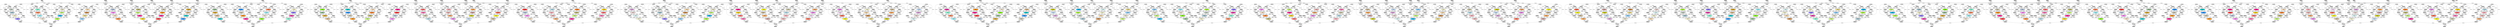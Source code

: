 digraph G { 
"i0:PLIO(7)\ncol:7,ch:0"[shape=box, style=filled, fillcolor=lightgrey]; 
"i1:PLIO(10)\ncol:10,ch:0"[shape=box, style=filled, fillcolor=lightgrey]; 
"i10:PLIO(44)\ncol:44,ch:4"[shape=box, style=filled, fillcolor=lightgrey]; 
"i100:mm_kernel0\n CR(5,0)"[style=filled, fillcolor=aquamarine]; 
"i100_pi0_DMA\nS2MM(0)"[shape=box, style=filled, fillcolor=lightgrey]; 
"i100_pi1_DMA\nS2MM(0)"[shape=box, style=filled, fillcolor=lightgrey]; 
"i101:mm_kernel1\n CR(5,1)"[style=filled, fillcolor=coral]; 
"i101_pi0_DMA\nS2MM(1)"[shape=box, style=filled, fillcolor=lightgrey]; 
"i101_pi1_DMA\nS2MM(0)"[shape=box, style=filled, fillcolor=lightgrey]; 
"i102:mm_kernel1\n CR(5,2)"[style=filled, fillcolor=cadetblue1]; 
"i102_pi0_DMA\nS2MM(1)"[shape=box, style=filled, fillcolor=lightgrey]; 
"i102_pi1_DMA\nS2MM(0)"[shape=box, style=filled, fillcolor=lightgrey]; 
"i103:mm_kernel1\n CR(5,3)"[style=filled, fillcolor=antiquewhite]; 
"i103_pi0_DMA\nS2MM(1)"[shape=box, style=filled, fillcolor=lightgrey]; 
"i103_pi1_DMA\nS2MM(1)"[shape=box, style=filled, fillcolor=lightgrey]; 
"i103_po0_DMA\nMM2S(0)"[shape=box, style=filled, fillcolor=lightgrey]; 
"i104:SPLIT"[shape=box, style=filled, fillcolor=lightgrey]; 
"i105:SPLIT"[shape=box, style=filled, fillcolor=lightgrey]; 
"i106:mm_kernel0\n CR(6,0)"[style=filled, fillcolor=chartreuse]; 
"i106_pi0_DMA\nS2MM(0)"[shape=box, style=filled, fillcolor=lightgrey]; 
"i106_pi1_DMA\nS2MM(0)"[shape=box, style=filled, fillcolor=lightgrey]; 
"i107:mm_kernel1\n CR(6,1)"[style=filled, fillcolor=darkseagreen]; 
"i107_pi0_DMA\nS2MM(1)"[shape=box, style=filled, fillcolor=lightgrey]; 
"i107_pi1_DMA\nS2MM(0)"[shape=box, style=filled, fillcolor=lightgrey]; 
"i108:mm_kernel1\n CR(6,2)"[style=filled, fillcolor=goldenrod]; 
"i108_pi0_DMA\nS2MM(1)"[shape=box, style=filled, fillcolor=lightgrey]; 
"i108_pi1_DMA\nS2MM(0)"[shape=box, style=filled, fillcolor=lightgrey]; 
"i109:mm_kernel1\n CR(6,3)"[style=filled, fillcolor=burlywood]; 
"i109_pi0_DMA\nS2MM(0)"[shape=box, style=filled, fillcolor=lightgrey]; 
"i109_pi1_DMA\nS2MM(0)"[shape=box, style=filled, fillcolor=lightgrey]; 
"i109_po0_DMA\nMM2S(0)"[shape=box, style=filled, fillcolor=lightgrey]; 
"i11:PLIO(43)\ncol:43,ch:0"[shape=box, style=filled, fillcolor=lightgrey]; 
"i110:SPLIT"[shape=box, style=filled, fillcolor=lightgrey]; 
"i111:SPLIT"[shape=box, style=filled, fillcolor=lightgrey]; 
"i112:mm_kernel0\n CR(7,0)"[style=filled, fillcolor=cyan3]; 
"i112_pi0_DMA\nS2MM(1)"[shape=box, style=filled, fillcolor=lightgrey]; 
"i112_pi1_DMA\nS2MM(0)"[shape=box, style=filled, fillcolor=lightgrey]; 
"i113:mm_kernel1\n CR(7,1)"[style=filled, fillcolor=dodgerblue]; 
"i113_pi0_DMA\nS2MM(1)"[shape=box, style=filled, fillcolor=lightgrey]; 
"i113_pi1_DMA\nS2MM(0)"[shape=box, style=filled, fillcolor=lightgrey]; 
"i114:mm_kernel1\n CR(7,2)"[style=filled, fillcolor=cornsilk3]; 
"i114_pi0_DMA\nS2MM(1)"[shape=box, style=filled, fillcolor=lightgrey]; 
"i114_pi1_DMA\nS2MM(0)"[shape=box, style=filled, fillcolor=lightgrey]; 
"i115:mm_kernel1\n CR(7,3)"[style=filled, fillcolor=darkorange]; 
"i115_pi0_DMA\nS2MM(0)"[shape=box, style=filled, fillcolor=lightgrey]; 
"i115_pi1_DMA\nS2MM(1)"[shape=box, style=filled, fillcolor=lightgrey]; 
"i115_po0_DMA\nMM2S(0)"[shape=box, style=filled, fillcolor=lightgrey]; 
"i116:SPLIT"[shape=box, style=filled, fillcolor=lightgrey]; 
"i117:SPLIT"[shape=box, style=filled, fillcolor=lightgrey]; 
"i118:mm_kernel0\n CR(8,0)"[style=filled, fillcolor=deeppink]; 
"i118_pi0_DMA\nS2MM(0)"[shape=box, style=filled, fillcolor=lightgrey]; 
"i118_pi1_DMA\nS2MM(1)"[shape=box, style=filled, fillcolor=lightgrey]; 
"i119:mm_kernel1\n CR(8,1)"[style=filled, fillcolor=firebrick1]; 
"i119_pi0_DMA\nS2MM(0)"[shape=box, style=filled, fillcolor=lightgrey]; 
"i119_pi1_DMA\nS2MM(1)"[shape=box, style=filled, fillcolor=lightgrey]; 
"i12:PLIO(44)\ncol:44,ch:0"[shape=box, style=filled, fillcolor=lightgrey]; 
"i120:mm_kernel1\n CR(8,2)"[style=filled, fillcolor=lightsteelblue]; 
"i120_pi0_DMA\nS2MM(0)"[shape=box, style=filled, fillcolor=lightgrey]; 
"i120_pi1_DMA\nS2MM(1)"[shape=box, style=filled, fillcolor=lightgrey]; 
"i121:mm_kernel1\n CR(8,3)"[style=filled, fillcolor=orchid1]; 
"i121_pi0_DMA\nS2MM(1)"[shape=box, style=filled, fillcolor=lightgrey]; 
"i121_pi1_DMA\nS2MM(0)"[shape=box, style=filled, fillcolor=lightgrey]; 
"i121_po0_DMA\nMM2S(0)"[shape=box, style=filled, fillcolor=lightgrey]; 
"i122:SPLIT"[shape=box, style=filled, fillcolor=lightgrey]; 
"i123:SPLIT"[shape=box, style=filled, fillcolor=lightgrey]; 
"i124:mm_kernel0\n CR(9,0)"[style=filled, fillcolor=bisque]; 
"i124_pi0_DMA\nS2MM(0)"[shape=box, style=filled, fillcolor=lightgrey]; 
"i124_pi1_DMA\nS2MM(1)"[shape=box, style=filled, fillcolor=lightgrey]; 
"i125:mm_kernel1\n CR(9,1)"[style=filled, fillcolor=chocolate1]; 
"i125_pi0_DMA\nS2MM(0)"[shape=box, style=filled, fillcolor=lightgrey]; 
"i125_pi1_DMA\nS2MM(0)"[shape=box, style=filled, fillcolor=lightgrey]; 
"i126:mm_kernel1\n CR(9,2)"[style=filled, fillcolor=darkkhaki]; 
"i126_pi0_DMA\nS2MM(1)"[shape=box, style=filled, fillcolor=lightgrey]; 
"i126_pi1_DMA\nS2MM(1)"[shape=box, style=filled, fillcolor=lightgrey]; 
"i127:mm_kernel1\n CR(9,3)"[style=filled, fillcolor=darkolivegreen1]; 
"i127_pi0_DMA\nS2MM(0)"[shape=box, style=filled, fillcolor=lightgrey]; 
"i127_pi1_DMA\nS2MM(0)"[shape=box, style=filled, fillcolor=lightgrey]; 
"i127_po0_DMA\nMM2S(0)"[shape=box, style=filled, fillcolor=lightgrey]; 
"i128:SPLIT"[shape=box, style=filled, fillcolor=lightgrey]; 
"i129:SPLIT"[shape=box, style=filled, fillcolor=lightgrey]; 
"i13:PLIO(41)\ncol:41,ch:0"[shape=box, style=filled, fillcolor=lightgrey]; 
"i130:mm_kernel0\n CR(10,0)"[style=filled, fillcolor=deeppink]; 
"i130_pi0_DMA\nS2MM(0)"[shape=box, style=filled, fillcolor=lightgrey]; 
"i130_pi1_DMA\nS2MM(0)"[shape=box, style=filled, fillcolor=lightgrey]; 
"i131:mm_kernel1\n CR(10,1)"[style=filled, fillcolor=gold]; 
"i131_pi0_DMA\nS2MM(1)"[shape=box, style=filled, fillcolor=lightgrey]; 
"i131_pi1_DMA\nS2MM(1)"[shape=box, style=filled, fillcolor=lightgrey]; 
"i132:mm_kernel1\n CR(10,2)"[style=filled, fillcolor=indianred1]; 
"i132_pi0_DMA\nS2MM(0)"[shape=box, style=filled, fillcolor=lightgrey]; 
"i132_pi1_DMA\nS2MM(0)"[shape=box, style=filled, fillcolor=lightgrey]; 
"i133:mm_kernel1\n CR(10,3)"[style=filled, fillcolor=hotpink1]; 
"i133_pi0_DMA\nS2MM(0)"[shape=box, style=filled, fillcolor=lightgrey]; 
"i133_pi1_DMA\nS2MM(1)"[shape=box, style=filled, fillcolor=lightgrey]; 
"i133_po0_DMA\nMM2S(0)"[shape=box, style=filled, fillcolor=lightgrey]; 
"i134:SPLIT"[shape=box, style=filled, fillcolor=lightgrey]; 
"i135:SPLIT"[shape=box, style=filled, fillcolor=lightgrey]; 
"i136:mm_kernel0\n CR(11,0)"[style=filled, fillcolor=lemonchiffon3]; 
"i136_pi0_DMA\nS2MM(0)"[shape=box, style=filled, fillcolor=lightgrey]; 
"i136_pi1_DMA\nS2MM(0)"[shape=box, style=filled, fillcolor=lightgrey]; 
"i137:mm_kernel1\n CR(11,1)"[style=filled, fillcolor=lightblue2]; 
"i137_pi0_DMA\nS2MM(1)"[shape=box, style=filled, fillcolor=lightgrey]; 
"i137_pi1_DMA\nS2MM(1)"[shape=box, style=filled, fillcolor=lightgrey]; 
"i138:mm_kernel1\n CR(11,2)"[style=filled, fillcolor=lightpink1]; 
"i138_pi0_DMA\nS2MM(1)"[shape=box, style=filled, fillcolor=lightgrey]; 
"i138_pi1_DMA\nS2MM(1)"[shape=box, style=filled, fillcolor=lightgrey]; 
"i139:mm_kernel1\n CR(11,3)"[style=filled, fillcolor=rosybrown2]; 
"i139_pi0_DMA\nS2MM(0)"[shape=box, style=filled, fillcolor=lightgrey]; 
"i139_pi1_DMA\nS2MM(1)"[shape=box, style=filled, fillcolor=lightgrey]; 
"i139_po0_DMA\nMM2S(0)"[shape=box, style=filled, fillcolor=lightgrey]; 
"i14:PLIO(42)\ncol:42,ch:4"[shape=box, style=filled, fillcolor=lightgrey]; 
"i140:SPLIT"[shape=box, style=filled, fillcolor=lightgrey]; 
"i141:SPLIT"[shape=box, style=filled, fillcolor=lightgrey]; 
"i142:mm_kernel0\n CR(12,0)"[style=filled, fillcolor=sandybrown]; 
"i142_pi0_DMA\nS2MM(0)"[shape=box, style=filled, fillcolor=lightgrey]; 
"i142_pi1_DMA\nS2MM(0)"[shape=box, style=filled, fillcolor=lightgrey]; 
"i143:mm_kernel1\n CR(12,1)"[style=filled, fillcolor=violet]; 
"i143_pi0_DMA\nS2MM(1)"[shape=box, style=filled, fillcolor=lightgrey]; 
"i143_pi1_DMA\nS2MM(0)"[shape=box, style=filled, fillcolor=lightgrey]; 
"i144:mm_kernel1\n CR(12,2)"[style=filled, fillcolor=thistle1]; 
"i144_pi0_DMA\nS2MM(0)"[shape=box, style=filled, fillcolor=lightgrey]; 
"i144_pi1_DMA\nS2MM(1)"[shape=box, style=filled, fillcolor=lightgrey]; 
"i145:mm_kernel1\n CR(12,3)"[style=filled, fillcolor=tomato]; 
"i145_pi0_DMA\nS2MM(1)"[shape=box, style=filled, fillcolor=lightgrey]; 
"i145_pi1_DMA\nS2MM(0)"[shape=box, style=filled, fillcolor=lightgrey]; 
"i145_po0_DMA\nMM2S(0)"[shape=box, style=filled, fillcolor=lightgrey]; 
"i146:SPLIT"[shape=box, style=filled, fillcolor=lightgrey]; 
"i147:SPLIT"[shape=box, style=filled, fillcolor=lightgrey]; 
"i148:mm_kernel0\n CR(13,0)"[style=filled, fillcolor=yellow]; 
"i148_pi0_DMA\nS2MM(1)"[shape=box, style=filled, fillcolor=lightgrey]; 
"i148_pi1_DMA\nS2MM(0)"[shape=box, style=filled, fillcolor=lightgrey]; 
"i149:mm_kernel1\n CR(13,1)"[style=filled, fillcolor=wheat3]; 
"i149_pi0_DMA\nS2MM(0)"[shape=box, style=filled, fillcolor=lightgrey]; 
"i149_pi1_DMA\nS2MM(0)"[shape=box, style=filled, fillcolor=lightgrey]; 
"i15:PLIO(36)\ncol:36,ch:4"[shape=box, style=filled, fillcolor=lightgrey]; 
"i150:mm_kernel1\n CR(13,2)"[style=filled, fillcolor=tan1]; 
"i150_pi0_DMA\nS2MM(1)"[shape=box, style=filled, fillcolor=lightgrey]; 
"i150_pi1_DMA\nS2MM(1)"[shape=box, style=filled, fillcolor=lightgrey]; 
"i151:mm_kernel1\n CR(13,3)"[style=filled, fillcolor=rosybrown3]; 
"i151_pi0_DMA\nS2MM(0)"[shape=box, style=filled, fillcolor=lightgrey]; 
"i151_pi1_DMA\nS2MM(0)"[shape=box, style=filled, fillcolor=lightgrey]; 
"i151_po0_DMA\nMM2S(0)"[shape=box, style=filled, fillcolor=lightgrey]; 
"i152:SPLIT"[shape=box, style=filled, fillcolor=lightgrey]; 
"i153:SPLIT"[shape=box, style=filled, fillcolor=lightgrey]; 
"i154:mm_kernel0\n CR(14,0)"[style=filled, fillcolor=yellow3]; 
"i154_pi0_DMA\nS2MM(0)"[shape=box, style=filled, fillcolor=lightgrey]; 
"i154_pi1_DMA\nS2MM(1)"[shape=box, style=filled, fillcolor=lightgrey]; 
"i155:mm_kernel1\n CR(14,1)"[style=filled, fillcolor=slategray1]; 
"i155_pi0_DMA\nS2MM(1)"[shape=box, style=filled, fillcolor=lightgrey]; 
"i155_pi1_DMA\nS2MM(1)"[shape=box, style=filled, fillcolor=lightgrey]; 
"i156:mm_kernel1\n CR(14,2)"[style=filled, fillcolor=plum]; 
"i156_pi0_DMA\nS2MM(1)"[shape=box, style=filled, fillcolor=lightgrey]; 
"i156_pi1_DMA\nS2MM(0)"[shape=box, style=filled, fillcolor=lightgrey]; 
"i157:mm_kernel1\n CR(14,3)"[style=filled, fillcolor=mistyrose2]; 
"i157_pi0_DMA\nS2MM(0)"[shape=box, style=filled, fillcolor=lightgrey]; 
"i157_pi1_DMA\nS2MM(1)"[shape=box, style=filled, fillcolor=lightgrey]; 
"i157_po0_DMA\nMM2S(0)"[shape=box, style=filled, fillcolor=lightgrey]; 
"i158:SPLIT"[shape=box, style=filled, fillcolor=lightgrey]; 
"i159:SPLIT"[shape=box, style=filled, fillcolor=lightgrey]; 
"i16:PLIO(33)\ncol:33,ch:4"[shape=box, style=filled, fillcolor=lightgrey]; 
"i160:mm_kernel0\n CR(15,0)"[style=filled, fillcolor=lightcyan]; 
"i160_pi0_DMA\nS2MM(0)"[shape=box, style=filled, fillcolor=lightgrey]; 
"i160_pi1_DMA\nS2MM(1)"[shape=box, style=filled, fillcolor=lightgrey]; 
"i161:mm_kernel1\n CR(15,1)"[style=filled, fillcolor=lightgoldenrodyellow]; 
"i161_pi0_DMA\nS2MM(0)"[shape=box, style=filled, fillcolor=lightgrey]; 
"i161_pi1_DMA\nS2MM(1)"[shape=box, style=filled, fillcolor=lightgrey]; 
"i162:mm_kernel1\n CR(15,2)"[style=filled, fillcolor=navajowhite1]; 
"i162_pi0_DMA\nS2MM(0)"[shape=box, style=filled, fillcolor=lightgrey]; 
"i162_pi1_DMA\nS2MM(1)"[shape=box, style=filled, fillcolor=lightgrey]; 
"i163:mm_kernel1\n CR(15,3)"[style=filled, fillcolor=peru]; 
"i163_pi0_DMA\nS2MM(0)"[shape=box, style=filled, fillcolor=lightgrey]; 
"i163_pi1_DMA\nS2MM(0)"[shape=box, style=filled, fillcolor=lightgrey]; 
"i163_po0_DMA\nMM2S(0)"[shape=box, style=filled, fillcolor=lightgrey]; 
"i164:SPLIT"[shape=box, style=filled, fillcolor=lightgrey]; 
"i165:SPLIT"[shape=box, style=filled, fillcolor=lightgrey]; 
"i166:mm_kernel0\n CR(16,0)"[style=filled, fillcolor=lightgoldenrod]; 
"i166_pi0_DMA\nS2MM(0)"[shape=box, style=filled, fillcolor=lightgrey]; 
"i166_pi1_DMA\nS2MM(1)"[shape=box, style=filled, fillcolor=lightgrey]; 
"i167:mm_kernel1\n CR(16,1)"[style=filled, fillcolor=skyblue1]; 
"i167_pi0_DMA\nS2MM(0)"[shape=box, style=filled, fillcolor=lightgrey]; 
"i167_pi1_DMA\nS2MM(1)"[shape=box, style=filled, fillcolor=lightgrey]; 
"i168:mm_kernel1\n CR(16,2)"[style=filled, fillcolor=cornsilk2]; 
"i168_pi0_DMA\nS2MM(0)"[shape=box, style=filled, fillcolor=lightgrey]; 
"i168_pi1_DMA\nS2MM(1)"[shape=box, style=filled, fillcolor=lightgrey]; 
"i169:mm_kernel1\n CR(16,3)"[style=filled, fillcolor=darkolivegreen1]; 
"i169_pi0_DMA\nS2MM(0)"[shape=box, style=filled, fillcolor=lightgrey]; 
"i169_pi1_DMA\nS2MM(0)"[shape=box, style=filled, fillcolor=lightgrey]; 
"i169_po0_DMA\nMM2S(0)"[shape=box, style=filled, fillcolor=lightgrey]; 
"i17:PLIO(30)\ncol:30,ch:4"[shape=box, style=filled, fillcolor=lightgrey]; 
"i170:SPLIT"[shape=box, style=filled, fillcolor=lightgrey]; 
"i171:SPLIT"[shape=box, style=filled, fillcolor=lightgrey]; 
"i172:mm_kernel0\n CR(17,0)"[style=filled, fillcolor=deepskyblue2]; 
"i172_pi0_DMA\nS2MM(0)"[shape=box, style=filled, fillcolor=lightgrey]; 
"i172_pi1_DMA\nS2MM(1)"[shape=box, style=filled, fillcolor=lightgrey]; 
"i173:mm_kernel1\n CR(17,1)"[style=filled, fillcolor=greenyellow]; 
"i173_pi0_DMA\nS2MM(0)"[shape=box, style=filled, fillcolor=lightgrey]; 
"i173_pi1_DMA\nS2MM(1)"[shape=box, style=filled, fillcolor=lightgrey]; 
"i174:mm_kernel1\n CR(17,2)"[style=filled, fillcolor=honeydew3]; 
"i174_pi0_DMA\nS2MM(1)"[shape=box, style=filled, fillcolor=lightgrey]; 
"i174_pi1_DMA\nS2MM(0)"[shape=box, style=filled, fillcolor=lightgrey]; 
"i175:mm_kernel1\n CR(17,3)"[style=filled, fillcolor=lightblue3]; 
"i175_pi0_DMA\nS2MM(1)"[shape=box, style=filled, fillcolor=lightgrey]; 
"i175_pi1_DMA\nS2MM(0)"[shape=box, style=filled, fillcolor=lightgrey]; 
"i175_po0_DMA\nMM2S(0)"[shape=box, style=filled, fillcolor=lightgrey]; 
"i176:SPLIT"[shape=box, style=filled, fillcolor=lightgrey]; 
"i177:SPLIT"[shape=box, style=filled, fillcolor=lightgrey]; 
"i178:mm_kernel0\n CR(18,0)"[style=filled, fillcolor=lemonchiffon1]; 
"i178_pi0_DMA\nS2MM(0)"[shape=box, style=filled, fillcolor=lightgrey]; 
"i178_pi1_DMA\nS2MM(1)"[shape=box, style=filled, fillcolor=lightgrey]; 
"i179:mm_kernel1\n CR(18,1)"[style=filled, fillcolor=lightslateblue]; 
"i179_pi0_DMA\nS2MM(0)"[shape=box, style=filled, fillcolor=lightgrey]; 
"i179_pi1_DMA\nS2MM(0)"[shape=box, style=filled, fillcolor=lightgrey]; 
"i18:PLIO(24)\ncol:24,ch:4"[shape=box, style=filled, fillcolor=lightgrey]; 
"i180:mm_kernel1\n CR(18,2)"[style=filled, fillcolor=maroon2]; 
"i180_pi0_DMA\nS2MM(0)"[shape=box, style=filled, fillcolor=lightgrey]; 
"i180_pi1_DMA\nS2MM(1)"[shape=box, style=filled, fillcolor=lightgrey]; 
"i181:mm_kernel1\n CR(18,3)"[style=filled, fillcolor=aquamarine]; 
"i181_pi0_DMA\nS2MM(1)"[shape=box, style=filled, fillcolor=lightgrey]; 
"i181_pi1_DMA\nS2MM(0)"[shape=box, style=filled, fillcolor=lightgrey]; 
"i181_po0_DMA\nMM2S(0)"[shape=box, style=filled, fillcolor=lightgrey]; 
"i182:SPLIT"[shape=box, style=filled, fillcolor=lightgrey]; 
"i183:SPLIT"[shape=box, style=filled, fillcolor=lightgrey]; 
"i184:mm_kernel0\n CR(19,0)"[style=filled, fillcolor=coral]; 
"i184_pi0_DMA\nS2MM(1)"[shape=box, style=filled, fillcolor=lightgrey]; 
"i184_pi1_DMA\nS2MM(0)"[shape=box, style=filled, fillcolor=lightgrey]; 
"i185:mm_kernel1\n CR(19,1)"[style=filled, fillcolor=cadetblue1]; 
"i185_pi0_DMA\nS2MM(0)"[shape=box, style=filled, fillcolor=lightgrey]; 
"i185_pi1_DMA\nS2MM(0)"[shape=box, style=filled, fillcolor=lightgrey]; 
"i186:mm_kernel1\n CR(19,2)"[style=filled, fillcolor=antiquewhite]; 
"i186_pi0_DMA\nS2MM(1)"[shape=box, style=filled, fillcolor=lightgrey]; 
"i186_pi1_DMA\nS2MM(1)"[shape=box, style=filled, fillcolor=lightgrey]; 
"i187:mm_kernel1\n CR(19,3)"[style=filled, fillcolor=chartreuse]; 
"i187_pi0_DMA\nS2MM(0)"[shape=box, style=filled, fillcolor=lightgrey]; 
"i187_pi1_DMA\nS2MM(0)"[shape=box, style=filled, fillcolor=lightgrey]; 
"i187_po0_DMA\nMM2S(0)"[shape=box, style=filled, fillcolor=lightgrey]; 
"i188:SPLIT"[shape=box, style=filled, fillcolor=lightgrey]; 
"i189:SPLIT"[shape=box, style=filled, fillcolor=lightgrey]; 
"i19:PLIO(20)\ncol:20,ch:4"[shape=box, style=filled, fillcolor=lightgrey]; 
"i190:mm_kernel0\n CR(20,0)"[style=filled, fillcolor=darkseagreen]; 
"i190_pi0_DMA\nS2MM(1)"[shape=box, style=filled, fillcolor=lightgrey]; 
"i190_pi1_DMA\nS2MM(0)"[shape=box, style=filled, fillcolor=lightgrey]; 
"i191:mm_kernel1\n CR(20,1)"[style=filled, fillcolor=goldenrod]; 
"i191_pi0_DMA\nS2MM(1)"[shape=box, style=filled, fillcolor=lightgrey]; 
"i191_pi1_DMA\nS2MM(1)"[shape=box, style=filled, fillcolor=lightgrey]; 
"i192:mm_kernel1\n CR(20,2)"[style=filled, fillcolor=burlywood]; 
"i192_pi0_DMA\nS2MM(1)"[shape=box, style=filled, fillcolor=lightgrey]; 
"i192_pi1_DMA\nS2MM(0)"[shape=box, style=filled, fillcolor=lightgrey]; 
"i193:mm_kernel1\n CR(20,3)"[style=filled, fillcolor=cyan3]; 
"i193_pi0_DMA\nS2MM(0)"[shape=box, style=filled, fillcolor=lightgrey]; 
"i193_pi1_DMA\nS2MM(1)"[shape=box, style=filled, fillcolor=lightgrey]; 
"i193_po0_DMA\nMM2S(0)"[shape=box, style=filled, fillcolor=lightgrey]; 
"i194:SPLIT"[shape=box, style=filled, fillcolor=lightgrey]; 
"i195:SPLIT"[shape=box, style=filled, fillcolor=lightgrey]; 
"i196:mm_kernel0\n CR(21,0)"[style=filled, fillcolor=dodgerblue]; 
"i196_pi0_DMA\nS2MM(0)"[shape=box, style=filled, fillcolor=lightgrey]; 
"i196_pi1_DMA\nS2MM(1)"[shape=box, style=filled, fillcolor=lightgrey]; 
"i197:mm_kernel1\n CR(21,1)"[style=filled, fillcolor=cornsilk3]; 
"i197_pi0_DMA\nS2MM(0)"[shape=box, style=filled, fillcolor=lightgrey]; 
"i197_pi1_DMA\nS2MM(0)"[shape=box, style=filled, fillcolor=lightgrey]; 
"i198:mm_kernel1\n CR(21,2)"[style=filled, fillcolor=darkorange]; 
"i198_pi0_DMA\nS2MM(0)"[shape=box, style=filled, fillcolor=lightgrey]; 
"i198_pi1_DMA\nS2MM(0)"[shape=box, style=filled, fillcolor=lightgrey]; 
"i199:mm_kernel1\n CR(21,3)"[style=filled, fillcolor=deeppink]; 
"i199_pi0_DMA\nS2MM(0)"[shape=box, style=filled, fillcolor=lightgrey]; 
"i199_pi1_DMA\nS2MM(0)"[shape=box, style=filled, fillcolor=lightgrey]; 
"i199_po0_DMA\nMM2S(0)"[shape=box, style=filled, fillcolor=lightgrey]; 
"i2:PLIO(11)\ncol:11,ch:0"[shape=box, style=filled, fillcolor=lightgrey]; 
"i20:PLIO(17)\ncol:17,ch:4"[shape=box, style=filled, fillcolor=lightgrey]; 
"i200:SPLIT"[shape=box, style=filled, fillcolor=lightgrey]; 
"i201:SPLIT"[shape=box, style=filled, fillcolor=lightgrey]; 
"i202:mm_kernel0\n CR(22,0)"[style=filled, fillcolor=firebrick1]; 
"i202_pi0_DMA\nS2MM(0)"[shape=box, style=filled, fillcolor=lightgrey]; 
"i202_pi1_DMA\nS2MM(1)"[shape=box, style=filled, fillcolor=lightgrey]; 
"i203:mm_kernel1\n CR(22,1)"[style=filled, fillcolor=lightsteelblue]; 
"i203_pi0_DMA\nS2MM(1)"[shape=box, style=filled, fillcolor=lightgrey]; 
"i203_pi1_DMA\nS2MM(1)"[shape=box, style=filled, fillcolor=lightgrey]; 
"i204:mm_kernel1\n CR(22,2)"[style=filled, fillcolor=orchid1]; 
"i204_pi0_DMA\nS2MM(1)"[shape=box, style=filled, fillcolor=lightgrey]; 
"i204_pi1_DMA\nS2MM(0)"[shape=box, style=filled, fillcolor=lightgrey]; 
"i205:mm_kernel1\n CR(22,3)"[style=filled, fillcolor=bisque]; 
"i205_pi0_DMA\nS2MM(1)"[shape=box, style=filled, fillcolor=lightgrey]; 
"i205_pi1_DMA\nS2MM(1)"[shape=box, style=filled, fillcolor=lightgrey]; 
"i205_po0_DMA\nMM2S(0)"[shape=box, style=filled, fillcolor=lightgrey]; 
"i206:SPLIT"[shape=box, style=filled, fillcolor=lightgrey]; 
"i207:SPLIT"[shape=box, style=filled, fillcolor=lightgrey]; 
"i208:mm_kernel0\n CR(23,0)"[style=filled, fillcolor=chocolate1]; 
"i208_pi0_DMA\nS2MM(0)"[shape=box, style=filled, fillcolor=lightgrey]; 
"i208_pi1_DMA\nS2MM(0)"[shape=box, style=filled, fillcolor=lightgrey]; 
"i209:mm_kernel1\n CR(23,1)"[style=filled, fillcolor=darkkhaki]; 
"i209_pi0_DMA\nS2MM(0)"[shape=box, style=filled, fillcolor=lightgrey]; 
"i209_pi1_DMA\nS2MM(1)"[shape=box, style=filled, fillcolor=lightgrey]; 
"i21:PLIO(11)\ncol:11,ch:4"[shape=box, style=filled, fillcolor=lightgrey]; 
"i210:mm_kernel1\n CR(23,2)"[style=filled, fillcolor=darkolivegreen1]; 
"i210_pi0_DMA\nS2MM(1)"[shape=box, style=filled, fillcolor=lightgrey]; 
"i210_pi1_DMA\nS2MM(1)"[shape=box, style=filled, fillcolor=lightgrey]; 
"i211:mm_kernel1\n CR(23,3)"[style=filled, fillcolor=deeppink]; 
"i211_pi0_DMA\nS2MM(0)"[shape=box, style=filled, fillcolor=lightgrey]; 
"i211_pi1_DMA\nS2MM(0)"[shape=box, style=filled, fillcolor=lightgrey]; 
"i211_po0_DMA\nMM2S(0)"[shape=box, style=filled, fillcolor=lightgrey]; 
"i212:SPLIT"[shape=box, style=filled, fillcolor=lightgrey]; 
"i213:SPLIT"[shape=box, style=filled, fillcolor=lightgrey]; 
"i214:mm_kernel0\n CR(24,0)"[style=filled, fillcolor=gold]; 
"i214_pi0_DMA\nS2MM(0)"[shape=box, style=filled, fillcolor=lightgrey]; 
"i214_pi1_DMA\nS2MM(1)"[shape=box, style=filled, fillcolor=lightgrey]; 
"i215:mm_kernel1\n CR(24,1)"[style=filled, fillcolor=indianred1]; 
"i215_pi0_DMA\nS2MM(0)"[shape=box, style=filled, fillcolor=lightgrey]; 
"i215_pi1_DMA\nS2MM(0)"[shape=box, style=filled, fillcolor=lightgrey]; 
"i216:mm_kernel1\n CR(24,2)"[style=filled, fillcolor=hotpink1]; 
"i216_pi0_DMA\nS2MM(1)"[shape=box, style=filled, fillcolor=lightgrey]; 
"i216_pi1_DMA\nS2MM(1)"[shape=box, style=filled, fillcolor=lightgrey]; 
"i217:mm_kernel1\n CR(24,3)"[style=filled, fillcolor=lemonchiffon3]; 
"i217_pi0_DMA\nS2MM(1)"[shape=box, style=filled, fillcolor=lightgrey]; 
"i217_pi1_DMA\nS2MM(0)"[shape=box, style=filled, fillcolor=lightgrey]; 
"i217_po0_DMA\nMM2S(0)"[shape=box, style=filled, fillcolor=lightgrey]; 
"i218:SPLIT"[shape=box, style=filled, fillcolor=lightgrey]; 
"i219:SPLIT"[shape=box, style=filled, fillcolor=lightgrey]; 
"i22:PLIO(8)\ncol:8,ch:0"[shape=box, style=filled, fillcolor=lightgrey]; 
"i220:mm_kernel0\n CR(25,0)"[style=filled, fillcolor=lightblue2]; 
"i220_pi0_DMA\nS2MM(0)"[shape=box, style=filled, fillcolor=lightgrey]; 
"i220_pi1_DMA\nS2MM(0)"[shape=box, style=filled, fillcolor=lightgrey]; 
"i221:mm_kernel1\n CR(25,1)"[style=filled, fillcolor=lightpink1]; 
"i221_pi0_DMA\nS2MM(1)"[shape=box, style=filled, fillcolor=lightgrey]; 
"i221_pi1_DMA\nS2MM(0)"[shape=box, style=filled, fillcolor=lightgrey]; 
"i222:mm_kernel1\n CR(25,2)"[style=filled, fillcolor=rosybrown2]; 
"i222_pi0_DMA\nS2MM(0)"[shape=box, style=filled, fillcolor=lightgrey]; 
"i222_pi1_DMA\nS2MM(1)"[shape=box, style=filled, fillcolor=lightgrey]; 
"i223:mm_kernel1\n CR(25,3)"[style=filled, fillcolor=sandybrown]; 
"i223_pi0_DMA\nS2MM(0)"[shape=box, style=filled, fillcolor=lightgrey]; 
"i223_pi1_DMA\nS2MM(0)"[shape=box, style=filled, fillcolor=lightgrey]; 
"i223_po0_DMA\nMM2S(0)"[shape=box, style=filled, fillcolor=lightgrey]; 
"i224:SPLIT"[shape=box, style=filled, fillcolor=lightgrey]; 
"i225:SPLIT"[shape=box, style=filled, fillcolor=lightgrey]; 
"i226:mm_kernel0\n CR(26,0)"[style=filled, fillcolor=violet]; 
"i226_pi0_DMA\nS2MM(0)"[shape=box, style=filled, fillcolor=lightgrey]; 
"i226_pi1_DMA\nS2MM(1)"[shape=box, style=filled, fillcolor=lightgrey]; 
"i227:mm_kernel1\n CR(26,1)"[style=filled, fillcolor=thistle1]; 
"i227_pi0_DMA\nS2MM(1)"[shape=box, style=filled, fillcolor=lightgrey]; 
"i227_pi1_DMA\nS2MM(0)"[shape=box, style=filled, fillcolor=lightgrey]; 
"i228:mm_kernel1\n CR(26,2)"[style=filled, fillcolor=tomato]; 
"i228_pi0_DMA\nS2MM(0)"[shape=box, style=filled, fillcolor=lightgrey]; 
"i228_pi1_DMA\nS2MM(1)"[shape=box, style=filled, fillcolor=lightgrey]; 
"i229:mm_kernel1\n CR(26,3)"[style=filled, fillcolor=yellow]; 
"i229_pi0_DMA\nS2MM(0)"[shape=box, style=filled, fillcolor=lightgrey]; 
"i229_pi1_DMA\nS2MM(0)"[shape=box, style=filled, fillcolor=lightgrey]; 
"i229_po0_DMA\nMM2S(0)"[shape=box, style=filled, fillcolor=lightgrey]; 
"i23:PLIO(8)\ncol:8,ch:4"[shape=box, style=filled, fillcolor=lightgrey]; 
"i230:SPLIT"[shape=box, style=filled, fillcolor=lightgrey]; 
"i231:SPLIT"[shape=box, style=filled, fillcolor=lightgrey]; 
"i232:mm_kernel0\n CR(27,0)"[style=filled, fillcolor=wheat3]; 
"i232_pi0_DMA\nS2MM(0)"[shape=box, style=filled, fillcolor=lightgrey]; 
"i232_pi1_DMA\nS2MM(1)"[shape=box, style=filled, fillcolor=lightgrey]; 
"i233:mm_kernel1\n CR(27,1)"[style=filled, fillcolor=tan1]; 
"i233_pi0_DMA\nS2MM(1)"[shape=box, style=filled, fillcolor=lightgrey]; 
"i233_pi1_DMA\nS2MM(0)"[shape=box, style=filled, fillcolor=lightgrey]; 
"i234:mm_kernel1\n CR(27,2)"[style=filled, fillcolor=rosybrown3]; 
"i234_pi0_DMA\nS2MM(1)"[shape=box, style=filled, fillcolor=lightgrey]; 
"i234_pi1_DMA\nS2MM(1)"[shape=box, style=filled, fillcolor=lightgrey]; 
"i235:mm_kernel1\n CR(27,3)"[style=filled, fillcolor=yellow3]; 
"i235_pi0_DMA\nS2MM(0)"[shape=box, style=filled, fillcolor=lightgrey]; 
"i235_pi1_DMA\nS2MM(0)"[shape=box, style=filled, fillcolor=lightgrey]; 
"i235_po0_DMA\nMM2S(0)"[shape=box, style=filled, fillcolor=lightgrey]; 
"i236:SPLIT"[shape=box, style=filled, fillcolor=lightgrey]; 
"i237:SPLIT"[shape=box, style=filled, fillcolor=lightgrey]; 
"i238:mm_kernel0\n CR(28,0)"[style=filled, fillcolor=slategray1]; 
"i238_pi0_DMA\nS2MM(0)"[shape=box, style=filled, fillcolor=lightgrey]; 
"i238_pi1_DMA\nS2MM(0)"[shape=box, style=filled, fillcolor=lightgrey]; 
"i239:mm_kernel1\n CR(28,1)"[style=filled, fillcolor=plum]; 
"i239_pi0_DMA\nS2MM(0)"[shape=box, style=filled, fillcolor=lightgrey]; 
"i239_pi1_DMA\nS2MM(1)"[shape=box, style=filled, fillcolor=lightgrey]; 
"i24:PLIO(13)\ncol:13,ch:4"[shape=box, style=filled, fillcolor=lightgrey]; 
"i240:mm_kernel1\n CR(28,2)"[style=filled, fillcolor=mistyrose2]; 
"i240_pi0_DMA\nS2MM(0)"[shape=box, style=filled, fillcolor=lightgrey]; 
"i240_pi1_DMA\nS2MM(0)"[shape=box, style=filled, fillcolor=lightgrey]; 
"i241:mm_kernel1\n CR(28,3)"[style=filled, fillcolor=lightcyan]; 
"i241_pi0_DMA\nS2MM(1)"[shape=box, style=filled, fillcolor=lightgrey]; 
"i241_pi1_DMA\nS2MM(1)"[shape=box, style=filled, fillcolor=lightgrey]; 
"i241_po0_DMA\nMM2S(0)"[shape=box, style=filled, fillcolor=lightgrey]; 
"i242:SPLIT"[shape=box, style=filled, fillcolor=lightgrey]; 
"i243:SPLIT"[shape=box, style=filled, fillcolor=lightgrey]; 
"i244:mm_kernel0\n CR(29,0)"[style=filled, fillcolor=lightgoldenrodyellow]; 
"i244_pi0_DMA\nS2MM(0)"[shape=box, style=filled, fillcolor=lightgrey]; 
"i244_pi1_DMA\nS2MM(1)"[shape=box, style=filled, fillcolor=lightgrey]; 
"i245:mm_kernel1\n CR(29,1)"[style=filled, fillcolor=navajowhite1]; 
"i245_pi0_DMA\nS2MM(0)"[shape=box, style=filled, fillcolor=lightgrey]; 
"i245_pi1_DMA\nS2MM(0)"[shape=box, style=filled, fillcolor=lightgrey]; 
"i246:mm_kernel1\n CR(29,2)"[style=filled, fillcolor=peru]; 
"i246_pi0_DMA\nS2MM(0)"[shape=box, style=filled, fillcolor=lightgrey]; 
"i246_pi1_DMA\nS2MM(1)"[shape=box, style=filled, fillcolor=lightgrey]; 
"i247:mm_kernel1\n CR(29,3)"[style=filled, fillcolor=lightgoldenrod]; 
"i247_pi0_DMA\nS2MM(0)"[shape=box, style=filled, fillcolor=lightgrey]; 
"i247_pi1_DMA\nS2MM(0)"[shape=box, style=filled, fillcolor=lightgrey]; 
"i247_po0_DMA\nMM2S(0)"[shape=box, style=filled, fillcolor=lightgrey]; 
"i248:SPLIT"[shape=box, style=filled, fillcolor=lightgrey]; 
"i249:SPLIT"[shape=box, style=filled, fillcolor=lightgrey]; 
"i25:PLIO(35)\ncol:35,ch:4"[shape=box, style=filled, fillcolor=lightgrey]; 
"i250:mm_kernel0\n CR(30,0)"[style=filled, fillcolor=skyblue1]; 
"i250_pi0_DMA\nS2MM(1)"[shape=box, style=filled, fillcolor=lightgrey]; 
"i250_pi1_DMA\nS2MM(0)"[shape=box, style=filled, fillcolor=lightgrey]; 
"i251:mm_kernel1\n CR(30,1)"[style=filled, fillcolor=cornsilk2]; 
"i251_pi0_DMA\nS2MM(1)"[shape=box, style=filled, fillcolor=lightgrey]; 
"i251_pi1_DMA\nS2MM(1)"[shape=box, style=filled, fillcolor=lightgrey]; 
"i252:mm_kernel1\n CR(30,2)"[style=filled, fillcolor=darkolivegreen1]; 
"i252_pi0_DMA\nS2MM(1)"[shape=box, style=filled, fillcolor=lightgrey]; 
"i252_pi1_DMA\nS2MM(1)"[shape=box, style=filled, fillcolor=lightgrey]; 
"i253:mm_kernel1\n CR(30,3)"[style=filled, fillcolor=deepskyblue2]; 
"i253_pi0_DMA\nS2MM(0)"[shape=box, style=filled, fillcolor=lightgrey]; 
"i253_pi1_DMA\nS2MM(1)"[shape=box, style=filled, fillcolor=lightgrey]; 
"i253_po0_DMA\nMM2S(0)"[shape=box, style=filled, fillcolor=lightgrey]; 
"i254:SPLIT"[shape=box, style=filled, fillcolor=lightgrey]; 
"i255:SPLIT"[shape=box, style=filled, fillcolor=lightgrey]; 
"i256:mm_kernel0\n CR(31,0)"[style=filled, fillcolor=greenyellow]; 
"i256_pi0_DMA\nS2MM(0)"[shape=box, style=filled, fillcolor=lightgrey]; 
"i256_pi1_DMA\nS2MM(0)"[shape=box, style=filled, fillcolor=lightgrey]; 
"i257:mm_kernel1\n CR(31,1)"[style=filled, fillcolor=honeydew3]; 
"i257_pi0_DMA\nS2MM(0)"[shape=box, style=filled, fillcolor=lightgrey]; 
"i257_pi1_DMA\nS2MM(1)"[shape=box, style=filled, fillcolor=lightgrey]; 
"i258:mm_kernel1\n CR(31,2)"[style=filled, fillcolor=lightblue3]; 
"i258_pi0_DMA\nS2MM(0)"[shape=box, style=filled, fillcolor=lightgrey]; 
"i258_pi1_DMA\nS2MM(1)"[shape=box, style=filled, fillcolor=lightgrey]; 
"i259:mm_kernel1\n CR(31,3)"[style=filled, fillcolor=lemonchiffon1]; 
"i259_pi0_DMA\nS2MM(0)"[shape=box, style=filled, fillcolor=lightgrey]; 
"i259_pi1_DMA\nS2MM(0)"[shape=box, style=filled, fillcolor=lightgrey]; 
"i259_po0_DMA\nMM2S(0)"[shape=box, style=filled, fillcolor=lightgrey]; 
"i26:PLIO(19)\ncol:19,ch:0"[shape=box, style=filled, fillcolor=lightgrey]; 
"i260:SPLIT"[shape=box, style=filled, fillcolor=lightgrey]; 
"i261:SPLIT"[shape=box, style=filled, fillcolor=lightgrey]; 
"i262:mm_kernel0\n CR(32,0)"[style=filled, fillcolor=lightslateblue]; 
"i262_pi0_DMA\nS2MM(0)"[shape=box, style=filled, fillcolor=lightgrey]; 
"i262_pi1_DMA\nS2MM(1)"[shape=box, style=filled, fillcolor=lightgrey]; 
"i263:mm_kernel1\n CR(32,1)"[style=filled, fillcolor=maroon2]; 
"i263_pi0_DMA\nS2MM(0)"[shape=box, style=filled, fillcolor=lightgrey]; 
"i263_pi1_DMA\nS2MM(1)"[shape=box, style=filled, fillcolor=lightgrey]; 
"i264:mm_kernel1\n CR(32,2)"[style=filled, fillcolor=aquamarine]; 
"i264_pi0_DMA\nS2MM(0)"[shape=box, style=filled, fillcolor=lightgrey]; 
"i264_pi1_DMA\nS2MM(1)"[shape=box, style=filled, fillcolor=lightgrey]; 
"i265:mm_kernel1\n CR(32,3)"[style=filled, fillcolor=coral]; 
"i265_pi0_DMA\nS2MM(0)"[shape=box, style=filled, fillcolor=lightgrey]; 
"i265_pi1_DMA\nS2MM(0)"[shape=box, style=filled, fillcolor=lightgrey]; 
"i265_po0_DMA\nMM2S(0)"[shape=box, style=filled, fillcolor=lightgrey]; 
"i266:SPLIT"[shape=box, style=filled, fillcolor=lightgrey]; 
"i267:SPLIT"[shape=box, style=filled, fillcolor=lightgrey]; 
"i268:mm_kernel0\n CR(33,0)"[style=filled, fillcolor=cadetblue1]; 
"i268_pi0_DMA\nS2MM(0)"[shape=box, style=filled, fillcolor=lightgrey]; 
"i268_pi1_DMA\nS2MM(1)"[shape=box, style=filled, fillcolor=lightgrey]; 
"i269:mm_kernel1\n CR(33,1)"[style=filled, fillcolor=antiquewhite]; 
"i269_pi0_DMA\nS2MM(0)"[shape=box, style=filled, fillcolor=lightgrey]; 
"i269_pi1_DMA\nS2MM(1)"[shape=box, style=filled, fillcolor=lightgrey]; 
"i27:PLIO(39)\ncol:39,ch:4"[shape=box, style=filled, fillcolor=lightgrey]; 
"i270:mm_kernel1\n CR(33,2)"[style=filled, fillcolor=chartreuse]; 
"i270_pi0_DMA\nS2MM(0)"[shape=box, style=filled, fillcolor=lightgrey]; 
"i270_pi1_DMA\nS2MM(1)"[shape=box, style=filled, fillcolor=lightgrey]; 
"i271:mm_kernel1\n CR(33,3)"[style=filled, fillcolor=darkseagreen]; 
"i271_pi0_DMA\nS2MM(0)"[shape=box, style=filled, fillcolor=lightgrey]; 
"i271_pi1_DMA\nS2MM(1)"[shape=box, style=filled, fillcolor=lightgrey]; 
"i271_po0_DMA\nMM2S(0)"[shape=box, style=filled, fillcolor=lightgrey]; 
"i272:SPLIT"[shape=box, style=filled, fillcolor=lightgrey]; 
"i273:SPLIT"[shape=box, style=filled, fillcolor=lightgrey]; 
"i274:mm_kernel0\n CR(34,0)"[style=filled, fillcolor=goldenrod]; 
"i274_pi0_DMA\nS2MM(0)"[shape=box, style=filled, fillcolor=lightgrey]; 
"i274_pi1_DMA\nS2MM(0)"[shape=box, style=filled, fillcolor=lightgrey]; 
"i275:mm_kernel1\n CR(34,1)"[style=filled, fillcolor=burlywood]; 
"i275_pi0_DMA\nS2MM(0)"[shape=box, style=filled, fillcolor=lightgrey]; 
"i275_pi1_DMA\nS2MM(0)"[shape=box, style=filled, fillcolor=lightgrey]; 
"i276:mm_kernel1\n CR(34,2)"[style=filled, fillcolor=cyan3]; 
"i276_pi0_DMA\nS2MM(0)"[shape=box, style=filled, fillcolor=lightgrey]; 
"i276_pi1_DMA\nS2MM(1)"[shape=box, style=filled, fillcolor=lightgrey]; 
"i277:mm_kernel1\n CR(34,3)"[style=filled, fillcolor=dodgerblue]; 
"i277_pi0_DMA\nS2MM(1)"[shape=box, style=filled, fillcolor=lightgrey]; 
"i277_pi1_DMA\nS2MM(0)"[shape=box, style=filled, fillcolor=lightgrey]; 
"i277_po0_DMA\nMM2S(0)"[shape=box, style=filled, fillcolor=lightgrey]; 
"i278:SPLIT"[shape=box, style=filled, fillcolor=lightgrey]; 
"i279:SPLIT"[shape=box, style=filled, fillcolor=lightgrey]; 
"i28:PLIO(16)\ncol:16,ch:4"[shape=box, style=filled, fillcolor=lightgrey]; 
"i280:mm_kernel0\n CR(35,0)"[style=filled, fillcolor=cornsilk3]; 
"i280_pi0_DMA\nS2MM(0)"[shape=box, style=filled, fillcolor=lightgrey]; 
"i280_pi1_DMA\nS2MM(1)"[shape=box, style=filled, fillcolor=lightgrey]; 
"i281:mm_kernel1\n CR(35,1)"[style=filled, fillcolor=darkorange]; 
"i281_pi0_DMA\nS2MM(1)"[shape=box, style=filled, fillcolor=lightgrey]; 
"i281_pi1_DMA\nS2MM(0)"[shape=box, style=filled, fillcolor=lightgrey]; 
"i282:mm_kernel1\n CR(35,2)"[style=filled, fillcolor=deeppink]; 
"i282_pi0_DMA\nS2MM(0)"[shape=box, style=filled, fillcolor=lightgrey]; 
"i282_pi1_DMA\nS2MM(0)"[shape=box, style=filled, fillcolor=lightgrey]; 
"i283:mm_kernel1\n CR(35,3)"[style=filled, fillcolor=firebrick1]; 
"i283_pi0_DMA\nS2MM(1)"[shape=box, style=filled, fillcolor=lightgrey]; 
"i283_pi1_DMA\nS2MM(1)"[shape=box, style=filled, fillcolor=lightgrey]; 
"i283_po0_DMA\nMM2S(0)"[shape=box, style=filled, fillcolor=lightgrey]; 
"i284:SPLIT"[shape=box, style=filled, fillcolor=lightgrey]; 
"i285:SPLIT"[shape=box, style=filled, fillcolor=lightgrey]; 
"i286:mm_kernel0\n CR(36,0)"[style=filled, fillcolor=lightsteelblue]; 
"i286_pi0_DMA\nS2MM(1)"[shape=box, style=filled, fillcolor=lightgrey]; 
"i286_pi1_DMA\nS2MM(0)"[shape=box, style=filled, fillcolor=lightgrey]; 
"i287:mm_kernel1\n CR(36,1)"[style=filled, fillcolor=orchid1]; 
"i287_pi0_DMA\nS2MM(0)"[shape=box, style=filled, fillcolor=lightgrey]; 
"i287_pi1_DMA\nS2MM(1)"[shape=box, style=filled, fillcolor=lightgrey]; 
"i288:mm_kernel1\n CR(36,2)"[style=filled, fillcolor=bisque]; 
"i288_pi0_DMA\nS2MM(0)"[shape=box, style=filled, fillcolor=lightgrey]; 
"i288_pi1_DMA\nS2MM(1)"[shape=box, style=filled, fillcolor=lightgrey]; 
"i289:mm_kernel1\n CR(36,3)"[style=filled, fillcolor=chocolate1]; 
"i289_pi0_DMA\nS2MM(1)"[shape=box, style=filled, fillcolor=lightgrey]; 
"i289_pi1_DMA\nS2MM(0)"[shape=box, style=filled, fillcolor=lightgrey]; 
"i289_po0_DMA\nMM2S(0)"[shape=box, style=filled, fillcolor=lightgrey]; 
"i29:PLIO(32)\ncol:32,ch:4"[shape=box, style=filled, fillcolor=lightgrey]; 
"i290:SPLIT"[shape=box, style=filled, fillcolor=lightgrey]; 
"i291:SPLIT"[shape=box, style=filled, fillcolor=lightgrey]; 
"i292:mm_kernel0\n CR(37,0)"[style=filled, fillcolor=darkkhaki]; 
"i292_pi0_DMA\nS2MM(0)"[shape=box, style=filled, fillcolor=lightgrey]; 
"i292_pi1_DMA\nS2MM(1)"[shape=box, style=filled, fillcolor=lightgrey]; 
"i293:mm_kernel1\n CR(37,1)"[style=filled, fillcolor=darkolivegreen1]; 
"i293_pi0_DMA\nS2MM(0)"[shape=box, style=filled, fillcolor=lightgrey]; 
"i293_pi1_DMA\nS2MM(0)"[shape=box, style=filled, fillcolor=lightgrey]; 
"i294:mm_kernel1\n CR(37,2)"[style=filled, fillcolor=deeppink]; 
"i294_pi0_DMA\nS2MM(0)"[shape=box, style=filled, fillcolor=lightgrey]; 
"i294_pi1_DMA\nS2MM(1)"[shape=box, style=filled, fillcolor=lightgrey]; 
"i295:mm_kernel1\n CR(37,3)"[style=filled, fillcolor=gold]; 
"i295_pi0_DMA\nS2MM(0)"[shape=box, style=filled, fillcolor=lightgrey]; 
"i295_pi1_DMA\nS2MM(1)"[shape=box, style=filled, fillcolor=lightgrey]; 
"i295_po0_DMA\nMM2S(0)"[shape=box, style=filled, fillcolor=lightgrey]; 
"i296:SPLIT"[shape=box, style=filled, fillcolor=lightgrey]; 
"i297:SPLIT"[shape=box, style=filled, fillcolor=lightgrey]; 
"i298:mm_kernel0\n CR(38,0)"[style=filled, fillcolor=indianred1]; 
"i298_pi0_DMA\nS2MM(0)"[shape=box, style=filled, fillcolor=lightgrey]; 
"i298_pi1_DMA\nS2MM(1)"[shape=box, style=filled, fillcolor=lightgrey]; 
"i299:mm_kernel1\n CR(38,1)"[style=filled, fillcolor=hotpink1]; 
"i299_pi0_DMA\nS2MM(1)"[shape=box, style=filled, fillcolor=lightgrey]; 
"i299_pi1_DMA\nS2MM(0)"[shape=box, style=filled, fillcolor=lightgrey]; 
"i3:PLIO(17)\ncol:17,ch:0"[shape=box, style=filled, fillcolor=lightgrey]; 
"i30:PLIO(14)\ncol:14,ch:4"[shape=box, style=filled, fillcolor=lightgrey]; 
"i300:mm_kernel1\n CR(38,2)"[style=filled, fillcolor=lemonchiffon3]; 
"i300_pi0_DMA\nS2MM(0)"[shape=box, style=filled, fillcolor=lightgrey]; 
"i300_pi1_DMA\nS2MM(1)"[shape=box, style=filled, fillcolor=lightgrey]; 
"i301:mm_kernel1\n CR(38,3)"[style=filled, fillcolor=lightblue2]; 
"i301_pi0_DMA\nS2MM(1)"[shape=box, style=filled, fillcolor=lightgrey]; 
"i301_pi1_DMA\nS2MM(0)"[shape=box, style=filled, fillcolor=lightgrey]; 
"i301_po0_DMA\nMM2S(0)"[shape=box, style=filled, fillcolor=lightgrey]; 
"i302:SPLIT"[shape=box, style=filled, fillcolor=lightgrey]; 
"i303:SPLIT"[shape=box, style=filled, fillcolor=lightgrey]; 
"i304:mm_kernel0\n CR(39,0)"[style=filled, fillcolor=lightpink1]; 
"i304_pi0_DMA\nS2MM(0)"[shape=box, style=filled, fillcolor=lightgrey]; 
"i304_pi1_DMA\nS2MM(0)"[shape=box, style=filled, fillcolor=lightgrey]; 
"i305:mm_kernel1\n CR(39,1)"[style=filled, fillcolor=rosybrown2]; 
"i305_pi0_DMA\nS2MM(1)"[shape=box, style=filled, fillcolor=lightgrey]; 
"i305_pi1_DMA\nS2MM(0)"[shape=box, style=filled, fillcolor=lightgrey]; 
"i306:mm_kernel1\n CR(39,2)"[style=filled, fillcolor=sandybrown]; 
"i306_pi0_DMA\nS2MM(1)"[shape=box, style=filled, fillcolor=lightgrey]; 
"i306_pi1_DMA\nS2MM(1)"[shape=box, style=filled, fillcolor=lightgrey]; 
"i307:mm_kernel1\n CR(39,3)"[style=filled, fillcolor=violet]; 
"i307_pi0_DMA\nS2MM(0)"[shape=box, style=filled, fillcolor=lightgrey]; 
"i307_pi1_DMA\nS2MM(0)"[shape=box, style=filled, fillcolor=lightgrey]; 
"i307_po0_DMA\nMM2S(0)"[shape=box, style=filled, fillcolor=lightgrey]; 
"i308:SPLIT"[shape=box, style=filled, fillcolor=lightgrey]; 
"i309:SPLIT"[shape=box, style=filled, fillcolor=lightgrey]; 
"i31:PLIO(30)\ncol:30,ch:0"[shape=box, style=filled, fillcolor=lightgrey]; 
"i310:mm_kernel0\n CR(40,0)"[style=filled, fillcolor=thistle1]; 
"i310_pi0_DMA\nS2MM(0)"[shape=box, style=filled, fillcolor=lightgrey]; 
"i310_pi1_DMA\nS2MM(0)"[shape=box, style=filled, fillcolor=lightgrey]; 
"i311:mm_kernel1\n CR(40,1)"[style=filled, fillcolor=tomato]; 
"i311_pi0_DMA\nS2MM(1)"[shape=box, style=filled, fillcolor=lightgrey]; 
"i311_pi1_DMA\nS2MM(0)"[shape=box, style=filled, fillcolor=lightgrey]; 
"i312:mm_kernel1\n CR(40,2)"[style=filled, fillcolor=yellow]; 
"i312_pi0_DMA\nS2MM(0)"[shape=box, style=filled, fillcolor=lightgrey]; 
"i312_pi1_DMA\nS2MM(0)"[shape=box, style=filled, fillcolor=lightgrey]; 
"i313:mm_kernel1\n CR(40,3)"[style=filled, fillcolor=wheat3]; 
"i313_pi0_DMA\nS2MM(1)"[shape=box, style=filled, fillcolor=lightgrey]; 
"i313_pi1_DMA\nS2MM(1)"[shape=box, style=filled, fillcolor=lightgrey]; 
"i313_po0_DMA\nMM2S(0)"[shape=box, style=filled, fillcolor=lightgrey]; 
"i314:SPLIT"[shape=box, style=filled, fillcolor=lightgrey]; 
"i315:SPLIT"[shape=box, style=filled, fillcolor=lightgrey]; 
"i316:mm_kernel0\n CR(41,0)"[style=filled, fillcolor=tan1]; 
"i316_pi0_DMA\nS2MM(1)"[shape=box, style=filled, fillcolor=lightgrey]; 
"i316_pi1_DMA\nS2MM(0)"[shape=box, style=filled, fillcolor=lightgrey]; 
"i317:mm_kernel1\n CR(41,1)"[style=filled, fillcolor=rosybrown3]; 
"i317_pi0_DMA\nS2MM(0)"[shape=box, style=filled, fillcolor=lightgrey]; 
"i317_pi1_DMA\nS2MM(1)"[shape=box, style=filled, fillcolor=lightgrey]; 
"i318:mm_kernel1\n CR(41,2)"[style=filled, fillcolor=yellow3]; 
"i318_pi0_DMA\nS2MM(0)"[shape=box, style=filled, fillcolor=lightgrey]; 
"i318_pi1_DMA\nS2MM(0)"[shape=box, style=filled, fillcolor=lightgrey]; 
"i319:mm_kernel1\n CR(41,3)"[style=filled, fillcolor=slategray1]; 
"i319_pi0_DMA\nS2MM(0)"[shape=box, style=filled, fillcolor=lightgrey]; 
"i319_pi1_DMA\nS2MM(1)"[shape=box, style=filled, fillcolor=lightgrey]; 
"i319_po0_DMA\nMM2S(0)"[shape=box, style=filled, fillcolor=lightgrey]; 
"i32:PLIO(16)\ncol:16,ch:0"[shape=box, style=filled, fillcolor=lightgrey]; 
"i320:SPLIT"[shape=box, style=filled, fillcolor=lightgrey]; 
"i321:SPLIT"[shape=box, style=filled, fillcolor=lightgrey]; 
"i322:mm_kernel0\n CR(42,0)"[style=filled, fillcolor=plum]; 
"i322_pi0_DMA\nS2MM(0)"[shape=box, style=filled, fillcolor=lightgrey]; 
"i322_pi1_DMA\nS2MM(1)"[shape=box, style=filled, fillcolor=lightgrey]; 
"i323:mm_kernel1\n CR(42,1)"[style=filled, fillcolor=mistyrose2]; 
"i323_pi0_DMA\nS2MM(1)"[shape=box, style=filled, fillcolor=lightgrey]; 
"i323_pi1_DMA\nS2MM(1)"[shape=box, style=filled, fillcolor=lightgrey]; 
"i324:mm_kernel1\n CR(42,2)"[style=filled, fillcolor=lightcyan]; 
"i324_pi0_DMA\nS2MM(0)"[shape=box, style=filled, fillcolor=lightgrey]; 
"i324_pi1_DMA\nS2MM(1)"[shape=box, style=filled, fillcolor=lightgrey]; 
"i325:mm_kernel1\n CR(42,3)"[style=filled, fillcolor=lightgoldenrodyellow]; 
"i325_pi0_DMA\nS2MM(0)"[shape=box, style=filled, fillcolor=lightgrey]; 
"i325_pi1_DMA\nS2MM(1)"[shape=box, style=filled, fillcolor=lightgrey]; 
"i325_po0_DMA\nMM2S(0)"[shape=box, style=filled, fillcolor=lightgrey]; 
"i326:SPLIT"[shape=box, style=filled, fillcolor=lightgrey]; 
"i327:SPLIT"[shape=box, style=filled, fillcolor=lightgrey]; 
"i328:mm_kernel0\n CR(43,0)"[style=filled, fillcolor=navajowhite1]; 
"i328_pi0_DMA\nS2MM(0)"[shape=box, style=filled, fillcolor=lightgrey]; 
"i328_pi1_DMA\nS2MM(0)"[shape=box, style=filled, fillcolor=lightgrey]; 
"i329:mm_kernel1\n CR(43,1)"[style=filled, fillcolor=peru]; 
"i329_pi0_DMA\nS2MM(0)"[shape=box, style=filled, fillcolor=lightgrey]; 
"i329_pi1_DMA\nS2MM(1)"[shape=box, style=filled, fillcolor=lightgrey]; 
"i33:PLIO(39)\ncol:39,ch:0"[shape=box, style=filled, fillcolor=lightgrey]; 
"i330:mm_kernel1\n CR(43,2)"[style=filled, fillcolor=lightgoldenrod]; 
"i330_pi0_DMA\nS2MM(0)"[shape=box, style=filled, fillcolor=lightgrey]; 
"i330_pi1_DMA\nS2MM(1)"[shape=box, style=filled, fillcolor=lightgrey]; 
"i331:mm_kernel1\n CR(43,3)"[style=filled, fillcolor=skyblue1]; 
"i331_pi0_DMA\nS2MM(0)"[shape=box, style=filled, fillcolor=lightgrey]; 
"i331_pi1_DMA\nS2MM(1)"[shape=box, style=filled, fillcolor=lightgrey]; 
"i331_po0_DMA\nMM2S(0)"[shape=box, style=filled, fillcolor=lightgrey]; 
"i332:SPLIT"[shape=box, style=filled, fillcolor=lightgrey]; 
"i333:SPLIT"[shape=box, style=filled, fillcolor=lightgrey]; 
"i334:mm_kernel0\n CR(44,0)"[style=filled, fillcolor=cornsilk2]; 
"i334_pi0_DMA\nS2MM(0)"[shape=box, style=filled, fillcolor=lightgrey]; 
"i334_pi1_DMA\nS2MM(1)"[shape=box, style=filled, fillcolor=lightgrey]; 
"i335:mm_kernel1\n CR(44,1)"[style=filled, fillcolor=darkolivegreen1]; 
"i335_pi0_DMA\nS2MM(1)"[shape=box, style=filled, fillcolor=lightgrey]; 
"i335_pi1_DMA\nS2MM(0)"[shape=box, style=filled, fillcolor=lightgrey]; 
"i336:mm_kernel1\n CR(44,2)"[style=filled, fillcolor=deepskyblue2]; 
"i336_pi0_DMA\nS2MM(0)"[shape=box, style=filled, fillcolor=lightgrey]; 
"i336_pi1_DMA\nS2MM(1)"[shape=box, style=filled, fillcolor=lightgrey]; 
"i337:mm_kernel1\n CR(44,3)"[style=filled, fillcolor=greenyellow]; 
"i337_pi0_DMA\nS2MM(0)"[shape=box, style=filled, fillcolor=lightgrey]; 
"i337_pi1_DMA\nS2MM(0)"[shape=box, style=filled, fillcolor=lightgrey]; 
"i337_po0_DMA\nMM2S(0)"[shape=box, style=filled, fillcolor=lightgrey]; 
"i338:SPLIT"[shape=box, style=filled, fillcolor=lightgrey]; 
"i339:SPLIT"[shape=box, style=filled, fillcolor=lightgrey]; 
"i34:PLIO(18)\ncol:18,ch:0"[shape=box, style=filled, fillcolor=lightgrey]; 
"i340:mm_kernel0\n CR(45,0)"[style=filled, fillcolor=honeydew3]; 
"i340_pi0_DMA\nS2MM(0)"[shape=box, style=filled, fillcolor=lightgrey]; 
"i340_pi1_DMA\nS2MM(1)"[shape=box, style=filled, fillcolor=lightgrey]; 
"i341:mm_kernel1\n CR(45,1)"[style=filled, fillcolor=lightblue3]; 
"i341_pi0_DMA\nS2MM(0)"[shape=box, style=filled, fillcolor=lightgrey]; 
"i341_pi1_DMA\nS2MM(1)"[shape=box, style=filled, fillcolor=lightgrey]; 
"i342:mm_kernel1\n CR(45,2)"[style=filled, fillcolor=lemonchiffon1]; 
"i342_pi0_DMA\nS2MM(1)"[shape=box, style=filled, fillcolor=lightgrey]; 
"i342_pi1_DMA\nS2MM(1)"[shape=box, style=filled, fillcolor=lightgrey]; 
"i343:mm_kernel1\n CR(45,3)"[style=filled, fillcolor=lightslateblue]; 
"i343_pi0_DMA\nS2MM(0)"[shape=box, style=filled, fillcolor=lightgrey]; 
"i343_pi1_DMA\nS2MM(0)"[shape=box, style=filled, fillcolor=lightgrey]; 
"i343_po0_DMA\nMM2S(0)"[shape=box, style=filled, fillcolor=lightgrey]; 
"i344:SPLIT"[shape=box, style=filled, fillcolor=lightgrey]; 
"i345:SPLIT"[shape=box, style=filled, fillcolor=lightgrey]; 
"i346:mm_kernel0\n CR(46,0)"[style=filled, fillcolor=maroon2]; 
"i346_pi0_DMA\nS2MM(0)"[shape=box, style=filled, fillcolor=lightgrey]; 
"i346_pi1_DMA\nS2MM(1)"[shape=box, style=filled, fillcolor=lightgrey]; 
"i347:mm_kernel1\n CR(46,1)"[style=filled, fillcolor=aquamarine]; 
"i347_pi0_DMA\nS2MM(0)"[shape=box, style=filled, fillcolor=lightgrey]; 
"i347_pi1_DMA\nS2MM(0)"[shape=box, style=filled, fillcolor=lightgrey]; 
"i348:mm_kernel1\n CR(46,2)"[style=filled, fillcolor=coral]; 
"i348_pi0_DMA\nS2MM(0)"[shape=box, style=filled, fillcolor=lightgrey]; 
"i348_pi1_DMA\nS2MM(1)"[shape=box, style=filled, fillcolor=lightgrey]; 
"i349:mm_kernel1\n CR(46,3)"[style=filled, fillcolor=cadetblue1]; 
"i349_pi0_DMA\nS2MM(1)"[shape=box, style=filled, fillcolor=lightgrey]; 
"i349_pi1_DMA\nS2MM(0)"[shape=box, style=filled, fillcolor=lightgrey]; 
"i349_po0_DMA\nMM2S(0)"[shape=box, style=filled, fillcolor=lightgrey]; 
"i35:PLIO(28)\ncol:28,ch:0"[shape=box, style=filled, fillcolor=lightgrey]; 
"i350:SPLIT"[shape=box, style=filled, fillcolor=lightgrey]; 
"i351:SPLIT"[shape=box, style=filled, fillcolor=lightgrey]; 
"i352:mm_kernel0\n CR(47,0)"[style=filled, fillcolor=antiquewhite]; 
"i352_pi0_DMA\nS2MM(1)"[shape=box, style=filled, fillcolor=lightgrey]; 
"i352_pi1_DMA\nS2MM(0)"[shape=box, style=filled, fillcolor=lightgrey]; 
"i353:mm_kernel1\n CR(47,1)"[style=filled, fillcolor=chartreuse]; 
"i353_pi0_DMA\nS2MM(1)"[shape=box, style=filled, fillcolor=lightgrey]; 
"i353_pi1_DMA\nS2MM(0)"[shape=box, style=filled, fillcolor=lightgrey]; 
"i354:mm_kernel1\n CR(47,2)"[style=filled, fillcolor=darkseagreen]; 
"i354_pi0_DMA\nS2MM(0)"[shape=box, style=filled, fillcolor=lightgrey]; 
"i354_pi1_DMA\nS2MM(1)"[shape=box, style=filled, fillcolor=lightgrey]; 
"i355:mm_kernel1\n CR(47,3)"[style=filled, fillcolor=goldenrod]; 
"i355_pi0_DMA\nS2MM(1)"[shape=box, style=filled, fillcolor=lightgrey]; 
"i355_pi1_DMA\nS2MM(1)"[shape=box, style=filled, fillcolor=lightgrey]; 
"i355_po0_DMA\nMM2S(0)"[shape=box, style=filled, fillcolor=lightgrey]; 
"i356:SPLIT"[shape=box, style=filled, fillcolor=lightgrey]; 
"i357:SPLIT"[shape=box, style=filled, fillcolor=lightgrey]; 
"i358:mm_kernel0\n CR(48,0)"[style=filled, fillcolor=burlywood]; 
"i358_pi0_DMA\nS2MM(0)"[shape=box, style=filled, fillcolor=lightgrey]; 
"i358_pi1_DMA\nS2MM(1)"[shape=box, style=filled, fillcolor=lightgrey]; 
"i359:mm_kernel1\n CR(48,1)"[style=filled, fillcolor=cyan3]; 
"i359_pi0_DMA\nS2MM(0)"[shape=box, style=filled, fillcolor=lightgrey]; 
"i359_pi1_DMA\nS2MM(0)"[shape=box, style=filled, fillcolor=lightgrey]; 
"i36:PLIO(23)\ncol:23,ch:0"[shape=box, style=filled, fillcolor=lightgrey]; 
"i360:mm_kernel1\n CR(48,2)"[style=filled, fillcolor=dodgerblue]; 
"i360_pi0_DMA\nS2MM(0)"[shape=box, style=filled, fillcolor=lightgrey]; 
"i360_pi1_DMA\nS2MM(1)"[shape=box, style=filled, fillcolor=lightgrey]; 
"i361:mm_kernel1\n CR(48,3)"[style=filled, fillcolor=cornsilk3]; 
"i361_pi0_DMA\nS2MM(0)"[shape=box, style=filled, fillcolor=lightgrey]; 
"i361_pi1_DMA\nS2MM(1)"[shape=box, style=filled, fillcolor=lightgrey]; 
"i361_po0_DMA\nMM2S(0)"[shape=box, style=filled, fillcolor=lightgrey]; 
"i362:SPLIT"[shape=box, style=filled, fillcolor=lightgrey]; 
"i363:SPLIT"[shape=box, style=filled, fillcolor=lightgrey]; 
"i364:mm_kernel0\n CR(49,0)"[style=filled, fillcolor=darkorange]; 
"i364_pi0_DMA\nS2MM(1)"[shape=box, style=filled, fillcolor=lightgrey]; 
"i364_pi1_DMA\nS2MM(0)"[shape=box, style=filled, fillcolor=lightgrey]; 
"i365:mm_kernel1\n CR(49,1)"[style=filled, fillcolor=deeppink]; 
"i365_pi0_DMA\nS2MM(1)"[shape=box, style=filled, fillcolor=lightgrey]; 
"i365_pi1_DMA\nS2MM(1)"[shape=box, style=filled, fillcolor=lightgrey]; 
"i366:mm_kernel1\n CR(49,2)"[style=filled, fillcolor=firebrick1]; 
"i366_pi0_DMA\nS2MM(0)"[shape=box, style=filled, fillcolor=lightgrey]; 
"i366_pi1_DMA\nS2MM(1)"[shape=box, style=filled, fillcolor=lightgrey]; 
"i367:mm_kernel1\n CR(49,3)"[style=filled, fillcolor=lightsteelblue]; 
"i367_pi0_DMA\nS2MM(0)"[shape=box, style=filled, fillcolor=lightgrey]; 
"i367_pi1_DMA\nS2MM(1)"[shape=box, style=filled, fillcolor=lightgrey]; 
"i367_po0_DMA\nMM2S(0)"[shape=box, style=filled, fillcolor=lightgrey]; 
"i368:SPLIT"[shape=box, style=filled, fillcolor=lightgrey]; 
"i369:SPLIT"[shape=box, style=filled, fillcolor=lightgrey]; 
"i37:PLIO(25)\ncol:25,ch:4"[shape=box, style=filled, fillcolor=lightgrey]; 
"i370:mm_kernel0\n CR(49,4)"[style=filled, fillcolor=orchid1]; 
"i370_pi0_DMA\nS2MM(0)"[shape=box, style=filled, fillcolor=lightgrey]; 
"i370_pi1_DMA\nS2MM(0)"[shape=box, style=filled, fillcolor=lightgrey]; 
"i371:mm_kernel1\n CR(49,5)"[style=filled, fillcolor=bisque]; 
"i371_pi0_DMA\nS2MM(1)"[shape=box, style=filled, fillcolor=lightgrey]; 
"i371_pi1_DMA\nS2MM(1)"[shape=box, style=filled, fillcolor=lightgrey]; 
"i372:mm_kernel1\n CR(49,6)"[style=filled, fillcolor=chocolate1]; 
"i372_pi0_DMA\nS2MM(0)"[shape=box, style=filled, fillcolor=lightgrey]; 
"i372_pi1_DMA\nS2MM(1)"[shape=box, style=filled, fillcolor=lightgrey]; 
"i373:mm_kernel1\n CR(49,7)"[style=filled, fillcolor=darkkhaki]; 
"i373_pi0_DMA\nS2MM(0)"[shape=box, style=filled, fillcolor=lightgrey]; 
"i373_pi1_DMA\nS2MM(1)"[shape=box, style=filled, fillcolor=lightgrey]; 
"i373_po0_DMA\nMM2S(0)"[shape=box, style=filled, fillcolor=lightgrey]; 
"i374:SPLIT"[shape=box, style=filled, fillcolor=lightgrey]; 
"i375:SPLIT"[shape=box, style=filled, fillcolor=lightgrey]; 
"i376:mm_kernel0\n CR(48,4)"[style=filled, fillcolor=darkolivegreen1]; 
"i376_pi0_DMA\nS2MM(0)"[shape=box, style=filled, fillcolor=lightgrey]; 
"i376_pi1_DMA\nS2MM(1)"[shape=box, style=filled, fillcolor=lightgrey]; 
"i377:mm_kernel1\n CR(48,5)"[style=filled, fillcolor=deeppink]; 
"i377_pi0_DMA\nS2MM(0)"[shape=box, style=filled, fillcolor=lightgrey]; 
"i377_pi1_DMA\nS2MM(1)"[shape=box, style=filled, fillcolor=lightgrey]; 
"i378:mm_kernel1\n CR(48,6)"[style=filled, fillcolor=gold]; 
"i378_pi0_DMA\nS2MM(0)"[shape=box, style=filled, fillcolor=lightgrey]; 
"i378_pi1_DMA\nS2MM(0)"[shape=box, style=filled, fillcolor=lightgrey]; 
"i379:mm_kernel1\n CR(48,7)"[style=filled, fillcolor=indianred1]; 
"i379_pi0_DMA\nS2MM(1)"[shape=box, style=filled, fillcolor=lightgrey]; 
"i379_pi1_DMA\nS2MM(1)"[shape=box, style=filled, fillcolor=lightgrey]; 
"i379_po0_DMA\nMM2S(0)"[shape=box, style=filled, fillcolor=lightgrey]; 
"i38:PLIO(25)\ncol:25,ch:0"[shape=box, style=filled, fillcolor=lightgrey]; 
"i380:SPLIT"[shape=box, style=filled, fillcolor=lightgrey]; 
"i381:SPLIT"[shape=box, style=filled, fillcolor=lightgrey]; 
"i382:mm_kernel0\n CR(47,4)"[style=filled, fillcolor=hotpink1]; 
"i382_pi0_DMA\nS2MM(0)"[shape=box, style=filled, fillcolor=lightgrey]; 
"i382_pi1_DMA\nS2MM(0)"[shape=box, style=filled, fillcolor=lightgrey]; 
"i383:mm_kernel1\n CR(47,5)"[style=filled, fillcolor=lemonchiffon3]; 
"i383_pi0_DMA\nS2MM(1)"[shape=box, style=filled, fillcolor=lightgrey]; 
"i383_pi1_DMA\nS2MM(1)"[shape=box, style=filled, fillcolor=lightgrey]; 
"i384:mm_kernel1\n CR(47,6)"[style=filled, fillcolor=lightblue2]; 
"i384_pi0_DMA\nS2MM(0)"[shape=box, style=filled, fillcolor=lightgrey]; 
"i384_pi1_DMA\nS2MM(0)"[shape=box, style=filled, fillcolor=lightgrey]; 
"i385:mm_kernel1\n CR(47,7)"[style=filled, fillcolor=lightpink1]; 
"i385_pi0_DMA\nS2MM(1)"[shape=box, style=filled, fillcolor=lightgrey]; 
"i385_pi1_DMA\nS2MM(0)"[shape=box, style=filled, fillcolor=lightgrey]; 
"i385_po0_DMA\nMM2S(0)"[shape=box, style=filled, fillcolor=lightgrey]; 
"i386:SPLIT"[shape=box, style=filled, fillcolor=lightgrey]; 
"i387:SPLIT"[shape=box, style=filled, fillcolor=lightgrey]; 
"i388:mm_kernel0\n CR(46,4)"[style=filled, fillcolor=rosybrown2]; 
"i388_pi0_DMA\nS2MM(0)"[shape=box, style=filled, fillcolor=lightgrey]; 
"i388_pi1_DMA\nS2MM(1)"[shape=box, style=filled, fillcolor=lightgrey]; 
"i389:mm_kernel1\n CR(46,5)"[style=filled, fillcolor=sandybrown]; 
"i389_pi0_DMA\nS2MM(0)"[shape=box, style=filled, fillcolor=lightgrey]; 
"i389_pi1_DMA\nS2MM(1)"[shape=box, style=filled, fillcolor=lightgrey]; 
"i39:PLIO(26)\ncol:26,ch:0"[shape=box, style=filled, fillcolor=lightgrey]; 
"i390:mm_kernel1\n CR(46,6)"[style=filled, fillcolor=violet]; 
"i390_pi0_DMA\nS2MM(1)"[shape=box, style=filled, fillcolor=lightgrey]; 
"i390_pi1_DMA\nS2MM(0)"[shape=box, style=filled, fillcolor=lightgrey]; 
"i391:mm_kernel1\n CR(46,7)"[style=filled, fillcolor=thistle1]; 
"i391_pi0_DMA\nS2MM(1)"[shape=box, style=filled, fillcolor=lightgrey]; 
"i391_pi1_DMA\nS2MM(1)"[shape=box, style=filled, fillcolor=lightgrey]; 
"i391_po0_DMA\nMM2S(0)"[shape=box, style=filled, fillcolor=lightgrey]; 
"i392:SPLIT"[shape=box, style=filled, fillcolor=lightgrey]; 
"i393:SPLIT"[shape=box, style=filled, fillcolor=lightgrey]; 
"i394:mm_kernel0\n CR(45,4)"[style=filled, fillcolor=tomato]; 
"i394_pi0_DMA\nS2MM(1)"[shape=box, style=filled, fillcolor=lightgrey]; 
"i394_pi1_DMA\nS2MM(1)"[shape=box, style=filled, fillcolor=lightgrey]; 
"i395:mm_kernel1\n CR(45,5)"[style=filled, fillcolor=yellow]; 
"i395_pi0_DMA\nS2MM(0)"[shape=box, style=filled, fillcolor=lightgrey]; 
"i395_pi1_DMA\nS2MM(1)"[shape=box, style=filled, fillcolor=lightgrey]; 
"i396:mm_kernel1\n CR(45,6)"[style=filled, fillcolor=wheat3]; 
"i396_pi0_DMA\nS2MM(0)"[shape=box, style=filled, fillcolor=lightgrey]; 
"i396_pi1_DMA\nS2MM(0)"[shape=box, style=filled, fillcolor=lightgrey]; 
"i397:mm_kernel1\n CR(45,7)"[style=filled, fillcolor=tan1]; 
"i397_pi0_DMA\nS2MM(0)"[shape=box, style=filled, fillcolor=lightgrey]; 
"i397_pi1_DMA\nS2MM(1)"[shape=box, style=filled, fillcolor=lightgrey]; 
"i397_po0_DMA\nMM2S(0)"[shape=box, style=filled, fillcolor=lightgrey]; 
"i398:SPLIT"[shape=box, style=filled, fillcolor=lightgrey]; 
"i399:SPLIT"[shape=box, style=filled, fillcolor=lightgrey]; 
"i4:PLIO(20)\ncol:20,ch:0"[shape=box, style=filled, fillcolor=lightgrey]; 
"i40:PLIO(38)\ncol:38,ch:0"[shape=box, style=filled, fillcolor=lightgrey]; 
"i400:mm_kernel0\n CR(44,4)"[style=filled, fillcolor=rosybrown3]; 
"i400_pi0_DMA\nS2MM(0)"[shape=box, style=filled, fillcolor=lightgrey]; 
"i400_pi1_DMA\nS2MM(1)"[shape=box, style=filled, fillcolor=lightgrey]; 
"i401:mm_kernel1\n CR(44,5)"[style=filled, fillcolor=yellow3]; 
"i401_pi0_DMA\nS2MM(1)"[shape=box, style=filled, fillcolor=lightgrey]; 
"i401_pi1_DMA\nS2MM(1)"[shape=box, style=filled, fillcolor=lightgrey]; 
"i402:mm_kernel1\n CR(44,6)"[style=filled, fillcolor=slategray1]; 
"i402_pi0_DMA\nS2MM(0)"[shape=box, style=filled, fillcolor=lightgrey]; 
"i402_pi1_DMA\nS2MM(0)"[shape=box, style=filled, fillcolor=lightgrey]; 
"i403:mm_kernel1\n CR(44,7)"[style=filled, fillcolor=plum]; 
"i403_pi0_DMA\nS2MM(1)"[shape=box, style=filled, fillcolor=lightgrey]; 
"i403_pi1_DMA\nS2MM(1)"[shape=box, style=filled, fillcolor=lightgrey]; 
"i403_po0_DMA\nMM2S(0)"[shape=box, style=filled, fillcolor=lightgrey]; 
"i404:SPLIT"[shape=box, style=filled, fillcolor=lightgrey]; 
"i405:SPLIT"[shape=box, style=filled, fillcolor=lightgrey]; 
"i406:mm_kernel0\n CR(43,4)"[style=filled, fillcolor=mistyrose2]; 
"i406_pi0_DMA\nS2MM(1)"[shape=box, style=filled, fillcolor=lightgrey]; 
"i406_pi1_DMA\nS2MM(0)"[shape=box, style=filled, fillcolor=lightgrey]; 
"i407:mm_kernel1\n CR(43,5)"[style=filled, fillcolor=lightcyan]; 
"i407_pi0_DMA\nS2MM(0)"[shape=box, style=filled, fillcolor=lightgrey]; 
"i407_pi1_DMA\nS2MM(1)"[shape=box, style=filled, fillcolor=lightgrey]; 
"i408:mm_kernel1\n CR(43,6)"[style=filled, fillcolor=lightgoldenrodyellow]; 
"i408_pi0_DMA\nS2MM(0)"[shape=box, style=filled, fillcolor=lightgrey]; 
"i408_pi1_DMA\nS2MM(1)"[shape=box, style=filled, fillcolor=lightgrey]; 
"i409:mm_kernel1\n CR(43,7)"[style=filled, fillcolor=navajowhite1]; 
"i409_pi0_DMA\nS2MM(1)"[shape=box, style=filled, fillcolor=lightgrey]; 
"i409_pi1_DMA\nS2MM(1)"[shape=box, style=filled, fillcolor=lightgrey]; 
"i409_po0_DMA\nMM2S(0)"[shape=box, style=filled, fillcolor=lightgrey]; 
"i41:PLIO(26)\ncol:26,ch:4"[shape=box, style=filled, fillcolor=lightgrey]; 
"i410:SPLIT"[shape=box, style=filled, fillcolor=lightgrey]; 
"i411:SPLIT"[shape=box, style=filled, fillcolor=lightgrey]; 
"i412:mm_kernel0\n CR(42,4)"[style=filled, fillcolor=peru]; 
"i412_pi0_DMA\nS2MM(0)"[shape=box, style=filled, fillcolor=lightgrey]; 
"i412_pi1_DMA\nS2MM(1)"[shape=box, style=filled, fillcolor=lightgrey]; 
"i413:mm_kernel1\n CR(42,5)"[style=filled, fillcolor=lightgoldenrod]; 
"i413_pi0_DMA\nS2MM(0)"[shape=box, style=filled, fillcolor=lightgrey]; 
"i413_pi1_DMA\nS2MM(0)"[shape=box, style=filled, fillcolor=lightgrey]; 
"i414:mm_kernel1\n CR(42,6)"[style=filled, fillcolor=skyblue1]; 
"i414_pi0_DMA\nS2MM(0)"[shape=box, style=filled, fillcolor=lightgrey]; 
"i414_pi1_DMA\nS2MM(1)"[shape=box, style=filled, fillcolor=lightgrey]; 
"i415:mm_kernel1\n CR(42,7)"[style=filled, fillcolor=cornsilk2]; 
"i415_pi0_DMA\nS2MM(1)"[shape=box, style=filled, fillcolor=lightgrey]; 
"i415_pi1_DMA\nS2MM(0)"[shape=box, style=filled, fillcolor=lightgrey]; 
"i415_po0_DMA\nMM2S(0)"[shape=box, style=filled, fillcolor=lightgrey]; 
"i416:SPLIT"[shape=box, style=filled, fillcolor=lightgrey]; 
"i417:SPLIT"[shape=box, style=filled, fillcolor=lightgrey]; 
"i418:mm_kernel0\n CR(41,4)"[style=filled, fillcolor=darkolivegreen1]; 
"i418_pi0_DMA\nS2MM(0)"[shape=box, style=filled, fillcolor=lightgrey]; 
"i418_pi1_DMA\nS2MM(1)"[shape=box, style=filled, fillcolor=lightgrey]; 
"i419:mm_kernel1\n CR(41,5)"[style=filled, fillcolor=deepskyblue2]; 
"i419_pi0_DMA\nS2MM(1)"[shape=box, style=filled, fillcolor=lightgrey]; 
"i419_pi1_DMA\nS2MM(0)"[shape=box, style=filled, fillcolor=lightgrey]; 
"i42:PLIO(27)\ncol:27,ch:4"[shape=box, style=filled, fillcolor=lightgrey]; 
"i420:mm_kernel1\n CR(41,6)"[style=filled, fillcolor=greenyellow]; 
"i420_pi0_DMA\nS2MM(1)"[shape=box, style=filled, fillcolor=lightgrey]; 
"i420_pi1_DMA\nS2MM(1)"[shape=box, style=filled, fillcolor=lightgrey]; 
"i421:mm_kernel1\n CR(41,7)"[style=filled, fillcolor=honeydew3]; 
"i421_pi0_DMA\nS2MM(1)"[shape=box, style=filled, fillcolor=lightgrey]; 
"i421_pi1_DMA\nS2MM(0)"[shape=box, style=filled, fillcolor=lightgrey]; 
"i421_po0_DMA\nMM2S(0)"[shape=box, style=filled, fillcolor=lightgrey]; 
"i422:SPLIT"[shape=box, style=filled, fillcolor=lightgrey]; 
"i423:SPLIT"[shape=box, style=filled, fillcolor=lightgrey]; 
"i424:mm_kernel0\n CR(40,4)"[style=filled, fillcolor=lightblue3]; 
"i424_pi0_DMA\nS2MM(0)"[shape=box, style=filled, fillcolor=lightgrey]; 
"i424_pi1_DMA\nS2MM(1)"[shape=box, style=filled, fillcolor=lightgrey]; 
"i425:mm_kernel1\n CR(40,5)"[style=filled, fillcolor=lemonchiffon1]; 
"i425_pi0_DMA\nS2MM(1)"[shape=box, style=filled, fillcolor=lightgrey]; 
"i425_pi1_DMA\nS2MM(0)"[shape=box, style=filled, fillcolor=lightgrey]; 
"i426:mm_kernel1\n CR(40,6)"[style=filled, fillcolor=lightslateblue]; 
"i426_pi0_DMA\nS2MM(0)"[shape=box, style=filled, fillcolor=lightgrey]; 
"i426_pi1_DMA\nS2MM(1)"[shape=box, style=filled, fillcolor=lightgrey]; 
"i427:mm_kernel1\n CR(40,7)"[style=filled, fillcolor=maroon2]; 
"i427_pi0_DMA\nS2MM(1)"[shape=box, style=filled, fillcolor=lightgrey]; 
"i427_pi1_DMA\nS2MM(1)"[shape=box, style=filled, fillcolor=lightgrey]; 
"i427_po0_DMA\nMM2S(0)"[shape=box, style=filled, fillcolor=lightgrey]; 
"i428:SPLIT"[shape=box, style=filled, fillcolor=lightgrey]; 
"i429:SPLIT"[shape=box, style=filled, fillcolor=lightgrey]; 
"i43:PLIO(21)\ncol:21,ch:4"[shape=box, style=filled, fillcolor=lightgrey]; 
"i430:mm_kernel0\n CR(39,4)"[style=filled, fillcolor=aquamarine]; 
"i430_pi0_DMA\nS2MM(1)"[shape=box, style=filled, fillcolor=lightgrey]; 
"i430_pi1_DMA\nS2MM(1)"[shape=box, style=filled, fillcolor=lightgrey]; 
"i431:mm_kernel1\n CR(39,5)"[style=filled, fillcolor=coral]; 
"i431_pi0_DMA\nS2MM(0)"[shape=box, style=filled, fillcolor=lightgrey]; 
"i431_pi1_DMA\nS2MM(0)"[shape=box, style=filled, fillcolor=lightgrey]; 
"i432:mm_kernel1\n CR(39,6)"[style=filled, fillcolor=cadetblue1]; 
"i432_pi0_DMA\nS2MM(0)"[shape=box, style=filled, fillcolor=lightgrey]; 
"i432_pi1_DMA\nS2MM(1)"[shape=box, style=filled, fillcolor=lightgrey]; 
"i433:mm_kernel1\n CR(39,7)"[style=filled, fillcolor=antiquewhite]; 
"i433_pi0_DMA\nS2MM(0)"[shape=box, style=filled, fillcolor=lightgrey]; 
"i433_pi1_DMA\nS2MM(1)"[shape=box, style=filled, fillcolor=lightgrey]; 
"i433_po0_DMA\nMM2S(0)"[shape=box, style=filled, fillcolor=lightgrey]; 
"i434:SPLIT"[shape=box, style=filled, fillcolor=lightgrey]; 
"i435:SPLIT"[shape=box, style=filled, fillcolor=lightgrey]; 
"i436:mm_kernel0\n CR(38,4)"[style=filled, fillcolor=chartreuse]; 
"i436_pi0_DMA\nS2MM(0)"[shape=box, style=filled, fillcolor=lightgrey]; 
"i436_pi1_DMA\nS2MM(1)"[shape=box, style=filled, fillcolor=lightgrey]; 
"i437:mm_kernel1\n CR(38,5)"[style=filled, fillcolor=darkseagreen]; 
"i437_pi0_DMA\nS2MM(1)"[shape=box, style=filled, fillcolor=lightgrey]; 
"i437_pi1_DMA\nS2MM(1)"[shape=box, style=filled, fillcolor=lightgrey]; 
"i438:mm_kernel1\n CR(38,6)"[style=filled, fillcolor=goldenrod]; 
"i438_pi0_DMA\nS2MM(0)"[shape=box, style=filled, fillcolor=lightgrey]; 
"i438_pi1_DMA\nS2MM(0)"[shape=box, style=filled, fillcolor=lightgrey]; 
"i439:mm_kernel1\n CR(38,7)"[style=filled, fillcolor=burlywood]; 
"i439_pi0_DMA\nS2MM(1)"[shape=box, style=filled, fillcolor=lightgrey]; 
"i439_pi1_DMA\nS2MM(0)"[shape=box, style=filled, fillcolor=lightgrey]; 
"i439_po0_DMA\nMM2S(0)"[shape=box, style=filled, fillcolor=lightgrey]; 
"i44:PLIO(38)\ncol:38,ch:4"[shape=box, style=filled, fillcolor=lightgrey]; 
"i440:SPLIT"[shape=box, style=filled, fillcolor=lightgrey]; 
"i441:SPLIT"[shape=box, style=filled, fillcolor=lightgrey]; 
"i442:mm_kernel0\n CR(37,4)"[style=filled, fillcolor=cyan3]; 
"i442_pi0_DMA\nS2MM(0)"[shape=box, style=filled, fillcolor=lightgrey]; 
"i442_pi1_DMA\nS2MM(1)"[shape=box, style=filled, fillcolor=lightgrey]; 
"i443:mm_kernel1\n CR(37,5)"[style=filled, fillcolor=dodgerblue]; 
"i443_pi0_DMA\nS2MM(1)"[shape=box, style=filled, fillcolor=lightgrey]; 
"i443_pi1_DMA\nS2MM(1)"[shape=box, style=filled, fillcolor=lightgrey]; 
"i444:mm_kernel1\n CR(37,6)"[style=filled, fillcolor=cornsilk3]; 
"i444_pi0_DMA\nS2MM(0)"[shape=box, style=filled, fillcolor=lightgrey]; 
"i444_pi1_DMA\nS2MM(1)"[shape=box, style=filled, fillcolor=lightgrey]; 
"i445:mm_kernel1\n CR(37,7)"[style=filled, fillcolor=darkorange]; 
"i445_pi0_DMA\nS2MM(1)"[shape=box, style=filled, fillcolor=lightgrey]; 
"i445_pi1_DMA\nS2MM(1)"[shape=box, style=filled, fillcolor=lightgrey]; 
"i445_po0_DMA\nMM2S(0)"[shape=box, style=filled, fillcolor=lightgrey]; 
"i446:SPLIT"[shape=box, style=filled, fillcolor=lightgrey]; 
"i447:SPLIT"[shape=box, style=filled, fillcolor=lightgrey]; 
"i448:mm_kernel0\n CR(36,4)"[style=filled, fillcolor=deeppink]; 
"i448_pi0_DMA\nS2MM(1)"[shape=box, style=filled, fillcolor=lightgrey]; 
"i448_pi1_DMA\nS2MM(1)"[shape=box, style=filled, fillcolor=lightgrey]; 
"i449:mm_kernel1\n CR(36,5)"[style=filled, fillcolor=firebrick1]; 
"i449_pi0_DMA\nS2MM(0)"[shape=box, style=filled, fillcolor=lightgrey]; 
"i449_pi1_DMA\nS2MM(1)"[shape=box, style=filled, fillcolor=lightgrey]; 
"i45:PLIO(24)\ncol:24,ch:0"[shape=box, style=filled, fillcolor=lightgrey]; 
"i450:mm_kernel1\n CR(36,6)"[style=filled, fillcolor=lightsteelblue]; 
"i450_pi0_DMA\nS2MM(0)"[shape=box, style=filled, fillcolor=lightgrey]; 
"i450_pi1_DMA\nS2MM(0)"[shape=box, style=filled, fillcolor=lightgrey]; 
"i451:mm_kernel1\n CR(36,7)"[style=filled, fillcolor=orchid1]; 
"i451_pi0_DMA\nS2MM(1)"[shape=box, style=filled, fillcolor=lightgrey]; 
"i451_pi1_DMA\nS2MM(1)"[shape=box, style=filled, fillcolor=lightgrey]; 
"i451_po0_DMA\nMM2S(0)"[shape=box, style=filled, fillcolor=lightgrey]; 
"i452:SPLIT"[shape=box, style=filled, fillcolor=lightgrey]; 
"i453:SPLIT"[shape=box, style=filled, fillcolor=lightgrey]; 
"i454:mm_kernel0\n CR(35,4)"[style=filled, fillcolor=bisque]; 
"i454_pi0_DMA\nS2MM(1)"[shape=box, style=filled, fillcolor=lightgrey]; 
"i454_pi1_DMA\nS2MM(0)"[shape=box, style=filled, fillcolor=lightgrey]; 
"i455:mm_kernel1\n CR(35,5)"[style=filled, fillcolor=chocolate1]; 
"i455_pi0_DMA\nS2MM(1)"[shape=box, style=filled, fillcolor=lightgrey]; 
"i455_pi1_DMA\nS2MM(0)"[shape=box, style=filled, fillcolor=lightgrey]; 
"i456:mm_kernel1\n CR(35,6)"[style=filled, fillcolor=darkkhaki]; 
"i456_pi0_DMA\nS2MM(0)"[shape=box, style=filled, fillcolor=lightgrey]; 
"i456_pi1_DMA\nS2MM(1)"[shape=box, style=filled, fillcolor=lightgrey]; 
"i457:mm_kernel1\n CR(35,7)"[style=filled, fillcolor=darkolivegreen1]; 
"i457_pi0_DMA\nS2MM(0)"[shape=box, style=filled, fillcolor=lightgrey]; 
"i457_pi1_DMA\nS2MM(1)"[shape=box, style=filled, fillcolor=lightgrey]; 
"i457_po0_DMA\nMM2S(0)"[shape=box, style=filled, fillcolor=lightgrey]; 
"i458:SPLIT"[shape=box, style=filled, fillcolor=lightgrey]; 
"i459:SPLIT"[shape=box, style=filled, fillcolor=lightgrey]; 
"i46:PLIO(29)\ncol:29,ch:0"[shape=box, style=filled, fillcolor=lightgrey]; 
"i460:mm_kernel0\n CR(34,4)"[style=filled, fillcolor=deeppink]; 
"i460_pi0_DMA\nS2MM(0)"[shape=box, style=filled, fillcolor=lightgrey]; 
"i460_pi1_DMA\nS2MM(1)"[shape=box, style=filled, fillcolor=lightgrey]; 
"i461:mm_kernel1\n CR(34,5)"[style=filled, fillcolor=gold]; 
"i461_pi0_DMA\nS2MM(1)"[shape=box, style=filled, fillcolor=lightgrey]; 
"i461_pi1_DMA\nS2MM(1)"[shape=box, style=filled, fillcolor=lightgrey]; 
"i462:mm_kernel1\n CR(34,6)"[style=filled, fillcolor=indianred1]; 
"i462_pi0_DMA\nS2MM(0)"[shape=box, style=filled, fillcolor=lightgrey]; 
"i462_pi1_DMA\nS2MM(0)"[shape=box, style=filled, fillcolor=lightgrey]; 
"i463:mm_kernel1\n CR(34,7)"[style=filled, fillcolor=hotpink1]; 
"i463_pi0_DMA\nS2MM(1)"[shape=box, style=filled, fillcolor=lightgrey]; 
"i463_pi1_DMA\nS2MM(1)"[shape=box, style=filled, fillcolor=lightgrey]; 
"i463_po0_DMA\nMM2S(0)"[shape=box, style=filled, fillcolor=lightgrey]; 
"i464:SPLIT"[shape=box, style=filled, fillcolor=lightgrey]; 
"i465:SPLIT"[shape=box, style=filled, fillcolor=lightgrey]; 
"i466:mm_kernel0\n CR(33,4)"[style=filled, fillcolor=lemonchiffon3]; 
"i466_pi0_DMA\nS2MM(1)"[shape=box, style=filled, fillcolor=lightgrey]; 
"i466_pi1_DMA\nS2MM(0)"[shape=box, style=filled, fillcolor=lightgrey]; 
"i467:mm_kernel1\n CR(33,5)"[style=filled, fillcolor=lightblue2]; 
"i467_pi0_DMA\nS2MM(1)"[shape=box, style=filled, fillcolor=lightgrey]; 
"i467_pi1_DMA\nS2MM(1)"[shape=box, style=filled, fillcolor=lightgrey]; 
"i468:mm_kernel1\n CR(33,6)"[style=filled, fillcolor=lightpink1]; 
"i468_pi0_DMA\nS2MM(0)"[shape=box, style=filled, fillcolor=lightgrey]; 
"i468_pi1_DMA\nS2MM(0)"[shape=box, style=filled, fillcolor=lightgrey]; 
"i469:mm_kernel1\n CR(33,7)"[style=filled, fillcolor=rosybrown2]; 
"i469_pi0_DMA\nS2MM(0)"[shape=box, style=filled, fillcolor=lightgrey]; 
"i469_pi1_DMA\nS2MM(1)"[shape=box, style=filled, fillcolor=lightgrey]; 
"i469_po0_DMA\nMM2S(0)"[shape=box, style=filled, fillcolor=lightgrey]; 
"i47:PLIO(22)\ncol:22,ch:0"[shape=box, style=filled, fillcolor=lightgrey]; 
"i470:SPLIT"[shape=box, style=filled, fillcolor=lightgrey]; 
"i471:SPLIT"[shape=box, style=filled, fillcolor=lightgrey]; 
"i472:mm_kernel0\n CR(32,4)"[style=filled, fillcolor=sandybrown]; 
"i472_pi0_DMA\nS2MM(1)"[shape=box, style=filled, fillcolor=lightgrey]; 
"i472_pi1_DMA\nS2MM(0)"[shape=box, style=filled, fillcolor=lightgrey]; 
"i473:mm_kernel1\n CR(32,5)"[style=filled, fillcolor=violet]; 
"i473_pi0_DMA\nS2MM(1)"[shape=box, style=filled, fillcolor=lightgrey]; 
"i473_pi1_DMA\nS2MM(1)"[shape=box, style=filled, fillcolor=lightgrey]; 
"i474:mm_kernel1\n CR(32,6)"[style=filled, fillcolor=thistle1]; 
"i474_pi0_DMA\nS2MM(0)"[shape=box, style=filled, fillcolor=lightgrey]; 
"i474_pi1_DMA\nS2MM(0)"[shape=box, style=filled, fillcolor=lightgrey]; 
"i475:mm_kernel1\n CR(32,7)"[style=filled, fillcolor=tomato]; 
"i475_pi0_DMA\nS2MM(1)"[shape=box, style=filled, fillcolor=lightgrey]; 
"i475_pi1_DMA\nS2MM(1)"[shape=box, style=filled, fillcolor=lightgrey]; 
"i475_po0_DMA\nMM2S(0)"[shape=box, style=filled, fillcolor=lightgrey]; 
"i476:SPLIT"[shape=box, style=filled, fillcolor=lightgrey]; 
"i477:SPLIT"[shape=box, style=filled, fillcolor=lightgrey]; 
"i478:mm_kernel0\n CR(31,4)"[style=filled, fillcolor=yellow]; 
"i478_pi0_DMA\nS2MM(1)"[shape=box, style=filled, fillcolor=lightgrey]; 
"i478_pi1_DMA\nS2MM(1)"[shape=box, style=filled, fillcolor=lightgrey]; 
"i479:mm_kernel1\n CR(31,5)"[style=filled, fillcolor=wheat3]; 
"i479_pi0_DMA\nS2MM(0)"[shape=box, style=filled, fillcolor=lightgrey]; 
"i479_pi1_DMA\nS2MM(1)"[shape=box, style=filled, fillcolor=lightgrey]; 
"i48:PLIO(29)\ncol:29,ch:4"[shape=box, style=filled, fillcolor=lightgrey]; 
"i480:mm_kernel1\n CR(31,6)"[style=filled, fillcolor=tan1]; 
"i480_pi0_DMA\nS2MM(1)"[shape=box, style=filled, fillcolor=lightgrey]; 
"i480_pi1_DMA\nS2MM(0)"[shape=box, style=filled, fillcolor=lightgrey]; 
"i481:mm_kernel1\n CR(31,7)"[style=filled, fillcolor=rosybrown3]; 
"i481_pi0_DMA\nS2MM(1)"[shape=box, style=filled, fillcolor=lightgrey]; 
"i481_pi1_DMA\nS2MM(1)"[shape=box, style=filled, fillcolor=lightgrey]; 
"i481_po0_DMA\nMM2S(0)"[shape=box, style=filled, fillcolor=lightgrey]; 
"i482:SPLIT"[shape=box, style=filled, fillcolor=lightgrey]; 
"i483:SPLIT"[shape=box, style=filled, fillcolor=lightgrey]; 
"i484:mm_kernel0\n CR(30,4)"[style=filled, fillcolor=yellow3]; 
"i484_pi0_DMA\nS2MM(0)"[shape=box, style=filled, fillcolor=lightgrey]; 
"i484_pi1_DMA\nS2MM(1)"[shape=box, style=filled, fillcolor=lightgrey]; 
"i485:mm_kernel1\n CR(30,5)"[style=filled, fillcolor=slategray1]; 
"i485_pi0_DMA\nS2MM(0)"[shape=box, style=filled, fillcolor=lightgrey]; 
"i485_pi1_DMA\nS2MM(1)"[shape=box, style=filled, fillcolor=lightgrey]; 
"i486:mm_kernel1\n CR(30,6)"[style=filled, fillcolor=plum]; 
"i486_pi0_DMA\nS2MM(0)"[shape=box, style=filled, fillcolor=lightgrey]; 
"i486_pi1_DMA\nS2MM(1)"[shape=box, style=filled, fillcolor=lightgrey]; 
"i487:mm_kernel1\n CR(30,7)"[style=filled, fillcolor=mistyrose2]; 
"i487_pi0_DMA\nS2MM(0)"[shape=box, style=filled, fillcolor=lightgrey]; 
"i487_pi1_DMA\nS2MM(1)"[shape=box, style=filled, fillcolor=lightgrey]; 
"i487_po0_DMA\nMM2S(0)"[shape=box, style=filled, fillcolor=lightgrey]; 
"i488:SPLIT"[shape=box, style=filled, fillcolor=lightgrey]; 
"i489:SPLIT"[shape=box, style=filled, fillcolor=lightgrey]; 
"i49:PLIO(21)\ncol:21,ch:0"[shape=box, style=filled, fillcolor=lightgrey]; 
"i490:mm_kernel0\n CR(29,4)"[style=filled, fillcolor=lightcyan]; 
"i490_pi0_DMA\nS2MM(1)"[shape=box, style=filled, fillcolor=lightgrey]; 
"i490_pi1_DMA\nS2MM(1)"[shape=box, style=filled, fillcolor=lightgrey]; 
"i491:mm_kernel1\n CR(29,5)"[style=filled, fillcolor=lightgoldenrodyellow]; 
"i491_pi0_DMA\nS2MM(0)"[shape=box, style=filled, fillcolor=lightgrey]; 
"i491_pi1_DMA\nS2MM(1)"[shape=box, style=filled, fillcolor=lightgrey]; 
"i492:mm_kernel1\n CR(29,6)"[style=filled, fillcolor=navajowhite1]; 
"i492_pi0_DMA\nS2MM(0)"[shape=box, style=filled, fillcolor=lightgrey]; 
"i492_pi1_DMA\nS2MM(0)"[shape=box, style=filled, fillcolor=lightgrey]; 
"i493:mm_kernel1\n CR(29,7)"[style=filled, fillcolor=peru]; 
"i493_pi0_DMA\nS2MM(1)"[shape=box, style=filled, fillcolor=lightgrey]; 
"i493_pi1_DMA\nS2MM(1)"[shape=box, style=filled, fillcolor=lightgrey]; 
"i493_po0_DMA\nMM2S(0)"[shape=box, style=filled, fillcolor=lightgrey]; 
"i494:SPLIT"[shape=box, style=filled, fillcolor=lightgrey]; 
"i495:SPLIT"[shape=box, style=filled, fillcolor=lightgrey]; 
"i496:mm_kernel0\n CR(28,4)"[style=filled, fillcolor=lightgoldenrod]; 
"i496_pi0_DMA\nS2MM(0)"[shape=box, style=filled, fillcolor=lightgrey]; 
"i496_pi1_DMA\nS2MM(1)"[shape=box, style=filled, fillcolor=lightgrey]; 
"i497:mm_kernel1\n CR(28,5)"[style=filled, fillcolor=skyblue1]; 
"i497_pi0_DMA\nS2MM(0)"[shape=box, style=filled, fillcolor=lightgrey]; 
"i497_pi1_DMA\nS2MM(1)"[shape=box, style=filled, fillcolor=lightgrey]; 
"i498:mm_kernel1\n CR(28,6)"[style=filled, fillcolor=cornsilk2]; 
"i498_pi0_DMA\nS2MM(0)"[shape=box, style=filled, fillcolor=lightgrey]; 
"i498_pi1_DMA\nS2MM(0)"[shape=box, style=filled, fillcolor=lightgrey]; 
"i499:mm_kernel1\n CR(28,7)"[style=filled, fillcolor=darkolivegreen1]; 
"i499_pi0_DMA\nS2MM(1)"[shape=box, style=filled, fillcolor=lightgrey]; 
"i499_pi1_DMA\nS2MM(1)"[shape=box, style=filled, fillcolor=lightgrey]; 
"i499_po0_DMA\nMM2S(0)"[shape=box, style=filled, fillcolor=lightgrey]; 
"i5:PLIO(23)\ncol:23,ch:4"[shape=box, style=filled, fillcolor=lightgrey]; 
"i50:PLIO(31)\ncol:31,ch:0"[shape=box, style=filled, fillcolor=lightgrey]; 
"i500:SPLIT"[shape=box, style=filled, fillcolor=lightgrey]; 
"i501:SPLIT"[shape=box, style=filled, fillcolor=lightgrey]; 
"i502:mm_kernel0\n CR(27,4)"[style=filled, fillcolor=deepskyblue2]; 
"i502_pi0_DMA\nS2MM(1)"[shape=box, style=filled, fillcolor=lightgrey]; 
"i502_pi1_DMA\nS2MM(1)"[shape=box, style=filled, fillcolor=lightgrey]; 
"i503:mm_kernel1\n CR(27,5)"[style=filled, fillcolor=greenyellow]; 
"i503_pi0_DMA\nS2MM(0)"[shape=box, style=filled, fillcolor=lightgrey]; 
"i503_pi1_DMA\nS2MM(1)"[shape=box, style=filled, fillcolor=lightgrey]; 
"i504:mm_kernel1\n CR(27,6)"[style=filled, fillcolor=honeydew3]; 
"i504_pi0_DMA\nS2MM(1)"[shape=box, style=filled, fillcolor=lightgrey]; 
"i504_pi1_DMA\nS2MM(0)"[shape=box, style=filled, fillcolor=lightgrey]; 
"i505:mm_kernel1\n CR(27,7)"[style=filled, fillcolor=lightblue3]; 
"i505_pi0_DMA\nS2MM(0)"[shape=box, style=filled, fillcolor=lightgrey]; 
"i505_pi1_DMA\nS2MM(1)"[shape=box, style=filled, fillcolor=lightgrey]; 
"i505_po0_DMA\nMM2S(0)"[shape=box, style=filled, fillcolor=lightgrey]; 
"i506:SPLIT"[shape=box, style=filled, fillcolor=lightgrey]; 
"i507:SPLIT"[shape=box, style=filled, fillcolor=lightgrey]; 
"i508:mm_kernel0\n CR(26,4)"[style=filled, fillcolor=lemonchiffon1]; 
"i508_pi0_DMA\nS2MM(1)"[shape=box, style=filled, fillcolor=lightgrey]; 
"i508_pi1_DMA\nS2MM(1)"[shape=box, style=filled, fillcolor=lightgrey]; 
"i509:mm_kernel1\n CR(26,5)"[style=filled, fillcolor=lightslateblue]; 
"i509_pi0_DMA\nS2MM(1)"[shape=box, style=filled, fillcolor=lightgrey]; 
"i509_pi1_DMA\nS2MM(0)"[shape=box, style=filled, fillcolor=lightgrey]; 
"i51:PLIO(13)\ncol:13,ch:0"[shape=box, style=filled, fillcolor=lightgrey]; 
"i510:mm_kernel1\n CR(26,6)"[style=filled, fillcolor=maroon2]; 
"i510_pi0_DMA\nS2MM(0)"[shape=box, style=filled, fillcolor=lightgrey]; 
"i510_pi1_DMA\nS2MM(1)"[shape=box, style=filled, fillcolor=lightgrey]; 
"i511:mm_kernel1\n CR(26,7)"[style=filled, fillcolor=aquamarine]; 
"i511_pi0_DMA\nS2MM(0)"[shape=box, style=filled, fillcolor=lightgrey]; 
"i511_pi1_DMA\nS2MM(1)"[shape=box, style=filled, fillcolor=lightgrey]; 
"i511_po0_DMA\nMM2S(0)"[shape=box, style=filled, fillcolor=lightgrey]; 
"i512:SPLIT"[shape=box, style=filled, fillcolor=lightgrey]; 
"i513:SPLIT"[shape=box, style=filled, fillcolor=lightgrey]; 
"i514:mm_kernel0\n CR(25,4)"[style=filled, fillcolor=coral]; 
"i514_pi0_DMA\nS2MM(1)"[shape=box, style=filled, fillcolor=lightgrey]; 
"i514_pi1_DMA\nS2MM(0)"[shape=box, style=filled, fillcolor=lightgrey]; 
"i515:mm_kernel1\n CR(25,5)"[style=filled, fillcolor=cadetblue1]; 
"i515_pi0_DMA\nS2MM(0)"[shape=box, style=filled, fillcolor=lightgrey]; 
"i515_pi1_DMA\nS2MM(1)"[shape=box, style=filled, fillcolor=lightgrey]; 
"i516:mm_kernel1\n CR(25,6)"[style=filled, fillcolor=antiquewhite]; 
"i516_pi0_DMA\nS2MM(1)"[shape=box, style=filled, fillcolor=lightgrey]; 
"i516_pi1_DMA\nS2MM(0)"[shape=box, style=filled, fillcolor=lightgrey]; 
"i517:mm_kernel1\n CR(25,7)"[style=filled, fillcolor=chartreuse]; 
"i517_pi0_DMA\nS2MM(1)"[shape=box, style=filled, fillcolor=lightgrey]; 
"i517_pi1_DMA\nS2MM(1)"[shape=box, style=filled, fillcolor=lightgrey]; 
"i517_po0_DMA\nMM2S(0)"[shape=box, style=filled, fillcolor=lightgrey]; 
"i518:SPLIT"[shape=box, style=filled, fillcolor=lightgrey]; 
"i519:SPLIT"[shape=box, style=filled, fillcolor=lightgrey]; 
"i52:PLIO(32)\ncol:32,ch:0"[shape=box, style=filled, fillcolor=lightgrey]; 
"i520:mm_kernel0\n CR(24,4)"[style=filled, fillcolor=darkseagreen]; 
"i520_pi0_DMA\nS2MM(0)"[shape=box, style=filled, fillcolor=lightgrey]; 
"i520_pi1_DMA\nS2MM(1)"[shape=box, style=filled, fillcolor=lightgrey]; 
"i521:mm_kernel1\n CR(24,5)"[style=filled, fillcolor=goldenrod]; 
"i521_pi0_DMA\nS2MM(0)"[shape=box, style=filled, fillcolor=lightgrey]; 
"i521_pi1_DMA\nS2MM(1)"[shape=box, style=filled, fillcolor=lightgrey]; 
"i522:mm_kernel1\n CR(24,6)"[style=filled, fillcolor=burlywood]; 
"i522_pi0_DMA\nS2MM(0)"[shape=box, style=filled, fillcolor=lightgrey]; 
"i522_pi1_DMA\nS2MM(1)"[shape=box, style=filled, fillcolor=lightgrey]; 
"i523:mm_kernel1\n CR(24,7)"[style=filled, fillcolor=cyan3]; 
"i523_pi0_DMA\nS2MM(0)"[shape=box, style=filled, fillcolor=lightgrey]; 
"i523_pi1_DMA\nS2MM(1)"[shape=box, style=filled, fillcolor=lightgrey]; 
"i523_po0_DMA\nMM2S(0)"[shape=box, style=filled, fillcolor=lightgrey]; 
"i524:SPLIT"[shape=box, style=filled, fillcolor=lightgrey]; 
"i525:SPLIT"[shape=box, style=filled, fillcolor=lightgrey]; 
"i526:mm_kernel0\n CR(23,4)"[style=filled, fillcolor=dodgerblue]; 
"i526_pi0_DMA\nS2MM(0)"[shape=box, style=filled, fillcolor=lightgrey]; 
"i526_pi1_DMA\nS2MM(1)"[shape=box, style=filled, fillcolor=lightgrey]; 
"i527:mm_kernel1\n CR(23,5)"[style=filled, fillcolor=cornsilk3]; 
"i527_pi0_DMA\nS2MM(0)"[shape=box, style=filled, fillcolor=lightgrey]; 
"i527_pi1_DMA\nS2MM(1)"[shape=box, style=filled, fillcolor=lightgrey]; 
"i528:mm_kernel1\n CR(23,6)"[style=filled, fillcolor=darkorange]; 
"i528_pi0_DMA\nS2MM(0)"[shape=box, style=filled, fillcolor=lightgrey]; 
"i528_pi1_DMA\nS2MM(1)"[shape=box, style=filled, fillcolor=lightgrey]; 
"i529:mm_kernel1\n CR(23,7)"[style=filled, fillcolor=deeppink]; 
"i529_pi0_DMA\nS2MM(1)"[shape=box, style=filled, fillcolor=lightgrey]; 
"i529_pi1_DMA\nS2MM(1)"[shape=box, style=filled, fillcolor=lightgrey]; 
"i529_po0_DMA\nMM2S(0)"[shape=box, style=filled, fillcolor=lightgrey]; 
"i53:PLIO(19)\ncol:19,ch:4"[shape=box, style=filled, fillcolor=lightgrey]; 
"i530:SPLIT"[shape=box, style=filled, fillcolor=lightgrey]; 
"i531:SPLIT"[shape=box, style=filled, fillcolor=lightgrey]; 
"i532:mm_kernel0\n CR(22,4)"[style=filled, fillcolor=firebrick1]; 
"i532_pi0_DMA\nS2MM(0)"[shape=box, style=filled, fillcolor=lightgrey]; 
"i532_pi1_DMA\nS2MM(0)"[shape=box, style=filled, fillcolor=lightgrey]; 
"i533:mm_kernel1\n CR(22,5)"[style=filled, fillcolor=lightsteelblue]; 
"i533_pi0_DMA\nS2MM(0)"[shape=box, style=filled, fillcolor=lightgrey]; 
"i533_pi1_DMA\nS2MM(1)"[shape=box, style=filled, fillcolor=lightgrey]; 
"i534:mm_kernel1\n CR(22,6)"[style=filled, fillcolor=orchid1]; 
"i534_pi0_DMA\nS2MM(1)"[shape=box, style=filled, fillcolor=lightgrey]; 
"i534_pi1_DMA\nS2MM(1)"[shape=box, style=filled, fillcolor=lightgrey]; 
"i535:mm_kernel1\n CR(22,7)"[style=filled, fillcolor=bisque]; 
"i535_pi0_DMA\nS2MM(0)"[shape=box, style=filled, fillcolor=lightgrey]; 
"i535_pi1_DMA\nS2MM(1)"[shape=box, style=filled, fillcolor=lightgrey]; 
"i535_po0_DMA\nMM2S(0)"[shape=box, style=filled, fillcolor=lightgrey]; 
"i536:SPLIT"[shape=box, style=filled, fillcolor=lightgrey]; 
"i537:SPLIT"[shape=box, style=filled, fillcolor=lightgrey]; 
"i538:mm_kernel0\n CR(21,4)"[style=filled, fillcolor=chocolate1]; 
"i538_pi0_DMA\nS2MM(1)"[shape=box, style=filled, fillcolor=lightgrey]; 
"i538_pi1_DMA\nS2MM(1)"[shape=box, style=filled, fillcolor=lightgrey]; 
"i539:mm_kernel1\n CR(21,5)"[style=filled, fillcolor=darkkhaki]; 
"i539_pi0_DMA\nS2MM(0)"[shape=box, style=filled, fillcolor=lightgrey]; 
"i539_pi1_DMA\nS2MM(1)"[shape=box, style=filled, fillcolor=lightgrey]; 
"i54:PLIO(35)\ncol:35,ch:0"[shape=box, style=filled, fillcolor=lightgrey]; 
"i540:mm_kernel1\n CR(21,6)"[style=filled, fillcolor=darkolivegreen1]; 
"i540_pi0_DMA\nS2MM(0)"[shape=box, style=filled, fillcolor=lightgrey]; 
"i540_pi1_DMA\nS2MM(1)"[shape=box, style=filled, fillcolor=lightgrey]; 
"i541:mm_kernel1\n CR(21,7)"[style=filled, fillcolor=deeppink]; 
"i541_pi0_DMA\nS2MM(0)"[shape=box, style=filled, fillcolor=lightgrey]; 
"i541_pi1_DMA\nS2MM(1)"[shape=box, style=filled, fillcolor=lightgrey]; 
"i541_po0_DMA\nMM2S(0)"[shape=box, style=filled, fillcolor=lightgrey]; 
"i542:SPLIT"[shape=box, style=filled, fillcolor=lightgrey]; 
"i543:SPLIT"[shape=box, style=filled, fillcolor=lightgrey]; 
"i544:mm_kernel0\n CR(20,4)"[style=filled, fillcolor=gold]; 
"i544_pi0_DMA\nS2MM(1)"[shape=box, style=filled, fillcolor=lightgrey]; 
"i544_pi1_DMA\nS2MM(1)"[shape=box, style=filled, fillcolor=lightgrey]; 
"i545:mm_kernel1\n CR(20,5)"[style=filled, fillcolor=indianred1]; 
"i545_pi0_DMA\nS2MM(0)"[shape=box, style=filled, fillcolor=lightgrey]; 
"i545_pi1_DMA\nS2MM(1)"[shape=box, style=filled, fillcolor=lightgrey]; 
"i546:mm_kernel1\n CR(20,6)"[style=filled, fillcolor=hotpink1]; 
"i546_pi0_DMA\nS2MM(0)"[shape=box, style=filled, fillcolor=lightgrey]; 
"i546_pi1_DMA\nS2MM(0)"[shape=box, style=filled, fillcolor=lightgrey]; 
"i547:mm_kernel1\n CR(20,7)"[style=filled, fillcolor=lemonchiffon3]; 
"i547_pi0_DMA\nS2MM(0)"[shape=box, style=filled, fillcolor=lightgrey]; 
"i547_pi1_DMA\nS2MM(1)"[shape=box, style=filled, fillcolor=lightgrey]; 
"i547_po0_DMA\nMM2S(0)"[shape=box, style=filled, fillcolor=lightgrey]; 
"i548:SPLIT"[shape=box, style=filled, fillcolor=lightgrey]; 
"i549:SPLIT"[shape=box, style=filled, fillcolor=lightgrey]; 
"i55:PLIO(14)\ncol:14,ch:0"[shape=box, style=filled, fillcolor=lightgrey]; 
"i550:mm_kernel0\n CR(19,4)"[style=filled, fillcolor=lightblue2]; 
"i550_pi0_DMA\nS2MM(0)"[shape=box, style=filled, fillcolor=lightgrey]; 
"i550_pi1_DMA\nS2MM(0)"[shape=box, style=filled, fillcolor=lightgrey]; 
"i551:mm_kernel1\n CR(19,5)"[style=filled, fillcolor=lightpink1]; 
"i551_pi0_DMA\nS2MM(1)"[shape=box, style=filled, fillcolor=lightgrey]; 
"i551_pi1_DMA\nS2MM(1)"[shape=box, style=filled, fillcolor=lightgrey]; 
"i552:mm_kernel1\n CR(19,6)"[style=filled, fillcolor=rosybrown2]; 
"i552_pi0_DMA\nS2MM(0)"[shape=box, style=filled, fillcolor=lightgrey]; 
"i552_pi1_DMA\nS2MM(1)"[shape=box, style=filled, fillcolor=lightgrey]; 
"i553:mm_kernel1\n CR(19,7)"[style=filled, fillcolor=sandybrown]; 
"i553_pi0_DMA\nS2MM(0)"[shape=box, style=filled, fillcolor=lightgrey]; 
"i553_pi1_DMA\nS2MM(1)"[shape=box, style=filled, fillcolor=lightgrey]; 
"i553_po0_DMA\nMM2S(0)"[shape=box, style=filled, fillcolor=lightgrey]; 
"i554:SPLIT"[shape=box, style=filled, fillcolor=lightgrey]; 
"i555:SPLIT"[shape=box, style=filled, fillcolor=lightgrey]; 
"i556:mm_kernel0\n CR(18,4)"[style=filled, fillcolor=violet]; 
"i556_pi0_DMA\nS2MM(0)"[shape=box, style=filled, fillcolor=lightgrey]; 
"i556_pi1_DMA\nS2MM(0)"[shape=box, style=filled, fillcolor=lightgrey]; 
"i557:mm_kernel1\n CR(18,5)"[style=filled, fillcolor=thistle1]; 
"i557_pi0_DMA\nS2MM(1)"[shape=box, style=filled, fillcolor=lightgrey]; 
"i557_pi1_DMA\nS2MM(1)"[shape=box, style=filled, fillcolor=lightgrey]; 
"i558:mm_kernel1\n CR(18,6)"[style=filled, fillcolor=tomato]; 
"i558_pi0_DMA\nS2MM(0)"[shape=box, style=filled, fillcolor=lightgrey]; 
"i558_pi1_DMA\nS2MM(1)"[shape=box, style=filled, fillcolor=lightgrey]; 
"i559:mm_kernel1\n CR(18,7)"[style=filled, fillcolor=yellow]; 
"i559_pi0_DMA\nS2MM(1)"[shape=box, style=filled, fillcolor=lightgrey]; 
"i559_pi1_DMA\nS2MM(1)"[shape=box, style=filled, fillcolor=lightgrey]; 
"i559_po0_DMA\nMM2S(0)"[shape=box, style=filled, fillcolor=lightgrey]; 
"i56:PLIO(9)\ncol:9,ch:2"[shape=box, style=filled, fillcolor=lightgrey]; 
"i560:SPLIT"[shape=box, style=filled, fillcolor=lightgrey]; 
"i561:SPLIT"[shape=box, style=filled, fillcolor=lightgrey]; 
"i562:mm_kernel0\n CR(17,4)"[style=filled, fillcolor=wheat3]; 
"i562_pi0_DMA\nS2MM(0)"[shape=box, style=filled, fillcolor=lightgrey]; 
"i562_pi1_DMA\nS2MM(1)"[shape=box, style=filled, fillcolor=lightgrey]; 
"i563:mm_kernel1\n CR(17,5)"[style=filled, fillcolor=tan1]; 
"i563_pi0_DMA\nS2MM(1)"[shape=box, style=filled, fillcolor=lightgrey]; 
"i563_pi1_DMA\nS2MM(0)"[shape=box, style=filled, fillcolor=lightgrey]; 
"i564:mm_kernel1\n CR(17,6)"[style=filled, fillcolor=rosybrown3]; 
"i564_pi0_DMA\nS2MM(1)"[shape=box, style=filled, fillcolor=lightgrey]; 
"i564_pi1_DMA\nS2MM(0)"[shape=box, style=filled, fillcolor=lightgrey]; 
"i565:mm_kernel1\n CR(17,7)"[style=filled, fillcolor=yellow3]; 
"i565_pi0_DMA\nS2MM(0)"[shape=box, style=filled, fillcolor=lightgrey]; 
"i565_pi1_DMA\nS2MM(1)"[shape=box, style=filled, fillcolor=lightgrey]; 
"i565_po0_DMA\nMM2S(0)"[shape=box, style=filled, fillcolor=lightgrey]; 
"i566:SPLIT"[shape=box, style=filled, fillcolor=lightgrey]; 
"i567:SPLIT"[shape=box, style=filled, fillcolor=lightgrey]; 
"i568:mm_kernel0\n CR(16,4)"[style=filled, fillcolor=slategray1]; 
"i568_pi0_DMA\nS2MM(0)"[shape=box, style=filled, fillcolor=lightgrey]; 
"i568_pi1_DMA\nS2MM(1)"[shape=box, style=filled, fillcolor=lightgrey]; 
"i569:mm_kernel1\n CR(16,5)"[style=filled, fillcolor=plum]; 
"i569_pi0_DMA\nS2MM(1)"[shape=box, style=filled, fillcolor=lightgrey]; 
"i569_pi1_DMA\nS2MM(1)"[shape=box, style=filled, fillcolor=lightgrey]; 
"i57:PLIO(6)\ncol:6,ch:2"[shape=box, style=filled, fillcolor=lightgrey]; 
"i570:mm_kernel1\n CR(16,6)"[style=filled, fillcolor=mistyrose2]; 
"i570_pi0_DMA\nS2MM(0)"[shape=box, style=filled, fillcolor=lightgrey]; 
"i570_pi1_DMA\nS2MM(0)"[shape=box, style=filled, fillcolor=lightgrey]; 
"i571:mm_kernel1\n CR(16,7)"[style=filled, fillcolor=lightcyan]; 
"i571_pi0_DMA\nS2MM(1)"[shape=box, style=filled, fillcolor=lightgrey]; 
"i571_pi1_DMA\nS2MM(1)"[shape=box, style=filled, fillcolor=lightgrey]; 
"i571_po0_DMA\nMM2S(0)"[shape=box, style=filled, fillcolor=lightgrey]; 
"i572:SPLIT"[shape=box, style=filled, fillcolor=lightgrey]; 
"i573:SPLIT"[shape=box, style=filled, fillcolor=lightgrey]; 
"i574:mm_kernel0\n CR(15,4)"[style=filled, fillcolor=lightgoldenrodyellow]; 
"i574_pi0_DMA\nS2MM(1)"[shape=box, style=filled, fillcolor=lightgrey]; 
"i574_pi1_DMA\nS2MM(0)"[shape=box, style=filled, fillcolor=lightgrey]; 
"i575:mm_kernel1\n CR(15,5)"[style=filled, fillcolor=navajowhite1]; 
"i575_pi0_DMA\nS2MM(1)"[shape=box, style=filled, fillcolor=lightgrey]; 
"i575_pi1_DMA\nS2MM(0)"[shape=box, style=filled, fillcolor=lightgrey]; 
"i576:mm_kernel1\n CR(15,6)"[style=filled, fillcolor=peru]; 
"i576_pi0_DMA\nS2MM(1)"[shape=box, style=filled, fillcolor=lightgrey]; 
"i576_pi1_DMA\nS2MM(1)"[shape=box, style=filled, fillcolor=lightgrey]; 
"i577:mm_kernel1\n CR(15,7)"[style=filled, fillcolor=lightgoldenrod]; 
"i577_pi0_DMA\nS2MM(0)"[shape=box, style=filled, fillcolor=lightgrey]; 
"i577_pi1_DMA\nS2MM(1)"[shape=box, style=filled, fillcolor=lightgrey]; 
"i577_po0_DMA\nMM2S(0)"[shape=box, style=filled, fillcolor=lightgrey]; 
"i578:SPLIT"[shape=box, style=filled, fillcolor=lightgrey]; 
"i579:SPLIT"[shape=box, style=filled, fillcolor=lightgrey]; 
"i58:PLIO(12)\ncol:12,ch:2"[shape=box, style=filled, fillcolor=lightgrey]; 
"i580:mm_kernel0\n CR(14,4)"[style=filled, fillcolor=skyblue1]; 
"i580_pi0_DMA\nS2MM(1)"[shape=box, style=filled, fillcolor=lightgrey]; 
"i580_pi1_DMA\nS2MM(0)"[shape=box, style=filled, fillcolor=lightgrey]; 
"i581:mm_kernel1\n CR(14,5)"[style=filled, fillcolor=cornsilk2]; 
"i581_pi0_DMA\nS2MM(0)"[shape=box, style=filled, fillcolor=lightgrey]; 
"i581_pi1_DMA\nS2MM(1)"[shape=box, style=filled, fillcolor=lightgrey]; 
"i582:mm_kernel1\n CR(14,6)"[style=filled, fillcolor=darkolivegreen1]; 
"i582_pi0_DMA\nS2MM(0)"[shape=box, style=filled, fillcolor=lightgrey]; 
"i582_pi1_DMA\nS2MM(1)"[shape=box, style=filled, fillcolor=lightgrey]; 
"i583:mm_kernel1\n CR(14,7)"[style=filled, fillcolor=deepskyblue2]; 
"i583_pi0_DMA\nS2MM(0)"[shape=box, style=filled, fillcolor=lightgrey]; 
"i583_pi1_DMA\nS2MM(1)"[shape=box, style=filled, fillcolor=lightgrey]; 
"i583_po0_DMA\nMM2S(0)"[shape=box, style=filled, fillcolor=lightgrey]; 
"i584:SPLIT"[shape=box, style=filled, fillcolor=lightgrey]; 
"i585:SPLIT"[shape=box, style=filled, fillcolor=lightgrey]; 
"i586:mm_kernel0\n CR(13,4)"[style=filled, fillcolor=greenyellow]; 
"i586_pi0_DMA\nS2MM(0)"[shape=box, style=filled, fillcolor=lightgrey]; 
"i586_pi1_DMA\nS2MM(1)"[shape=box, style=filled, fillcolor=lightgrey]; 
"i587:mm_kernel1\n CR(13,5)"[style=filled, fillcolor=honeydew3]; 
"i587_pi0_DMA\nS2MM(1)"[shape=box, style=filled, fillcolor=lightgrey]; 
"i587_pi1_DMA\nS2MM(0)"[shape=box, style=filled, fillcolor=lightgrey]; 
"i588:mm_kernel1\n CR(13,6)"[style=filled, fillcolor=lightblue3]; 
"i588_pi0_DMA\nS2MM(0)"[shape=box, style=filled, fillcolor=lightgrey]; 
"i588_pi1_DMA\nS2MM(0)"[shape=box, style=filled, fillcolor=lightgrey]; 
"i589:mm_kernel1\n CR(13,7)"[style=filled, fillcolor=lemonchiffon1]; 
"i589_pi0_DMA\nS2MM(1)"[shape=box, style=filled, fillcolor=lightgrey]; 
"i589_pi1_DMA\nS2MM(1)"[shape=box, style=filled, fillcolor=lightgrey]; 
"i589_po0_DMA\nMM2S(0)"[shape=box, style=filled, fillcolor=lightgrey]; 
"i59:PLIO(15)\ncol:15,ch:4"[shape=box, style=filled, fillcolor=lightgrey]; 
"i590:SPLIT"[shape=box, style=filled, fillcolor=lightgrey]; 
"i591:SPLIT"[shape=box, style=filled, fillcolor=lightgrey]; 
"i592:mm_kernel0\n CR(12,4)"[style=filled, fillcolor=lightslateblue]; 
"i592_pi0_DMA\nS2MM(0)"[shape=box, style=filled, fillcolor=lightgrey]; 
"i592_pi1_DMA\nS2MM(1)"[shape=box, style=filled, fillcolor=lightgrey]; 
"i593:mm_kernel1\n CR(12,5)"[style=filled, fillcolor=maroon2]; 
"i593_pi0_DMA\nS2MM(1)"[shape=box, style=filled, fillcolor=lightgrey]; 
"i593_pi1_DMA\nS2MM(0)"[shape=box, style=filled, fillcolor=lightgrey]; 
"i594:mm_kernel1\n CR(12,6)"[style=filled, fillcolor=aquamarine]; 
"i594_pi0_DMA\nS2MM(1)"[shape=box, style=filled, fillcolor=lightgrey]; 
"i594_pi1_DMA\nS2MM(0)"[shape=box, style=filled, fillcolor=lightgrey]; 
"i595:mm_kernel1\n CR(12,7)"[style=filled, fillcolor=coral]; 
"i595_pi0_DMA\nS2MM(1)"[shape=box, style=filled, fillcolor=lightgrey]; 
"i595_pi1_DMA\nS2MM(1)"[shape=box, style=filled, fillcolor=lightgrey]; 
"i595_po0_DMA\nMM2S(0)"[shape=box, style=filled, fillcolor=lightgrey]; 
"i596:SPLIT"[shape=box, style=filled, fillcolor=lightgrey]; 
"i597:SPLIT"[shape=box, style=filled, fillcolor=lightgrey]; 
"i598:mm_kernel0\n CR(11,4)"[style=filled, fillcolor=cadetblue1]; 
"i598_pi0_DMA\nS2MM(0)"[shape=box, style=filled, fillcolor=lightgrey]; 
"i598_pi1_DMA\nS2MM(1)"[shape=box, style=filled, fillcolor=lightgrey]; 
"i599:mm_kernel1\n CR(11,5)"[style=filled, fillcolor=antiquewhite]; 
"i599_pi0_DMA\nS2MM(0)"[shape=box, style=filled, fillcolor=lightgrey]; 
"i599_pi1_DMA\nS2MM(0)"[shape=box, style=filled, fillcolor=lightgrey]; 
"i6:PLIO(27)\ncol:27,ch:0"[shape=box, style=filled, fillcolor=lightgrey]; 
"i60:PLIO(18)\ncol:18,ch:0"[shape=box, style=filled, fillcolor=lightgrey]; 
"i600:mm_kernel1\n CR(11,6)"[style=filled, fillcolor=chartreuse]; 
"i600_pi0_DMA\nS2MM(0)"[shape=box, style=filled, fillcolor=lightgrey]; 
"i600_pi1_DMA\nS2MM(1)"[shape=box, style=filled, fillcolor=lightgrey]; 
"i601:mm_kernel1\n CR(11,7)"[style=filled, fillcolor=darkseagreen]; 
"i601_pi0_DMA\nS2MM(0)"[shape=box, style=filled, fillcolor=lightgrey]; 
"i601_pi1_DMA\nS2MM(1)"[shape=box, style=filled, fillcolor=lightgrey]; 
"i601_po0_DMA\nMM2S(0)"[shape=box, style=filled, fillcolor=lightgrey]; 
"i602:SPLIT"[shape=box, style=filled, fillcolor=lightgrey]; 
"i603:SPLIT"[shape=box, style=filled, fillcolor=lightgrey]; 
"i604:mm_kernel0\n CR(10,4)"[style=filled, fillcolor=goldenrod]; 
"i604_pi0_DMA\nS2MM(0)"[shape=box, style=filled, fillcolor=lightgrey]; 
"i604_pi1_DMA\nS2MM(1)"[shape=box, style=filled, fillcolor=lightgrey]; 
"i605:mm_kernel1\n CR(10,5)"[style=filled, fillcolor=burlywood]; 
"i605_pi0_DMA\nS2MM(0)"[shape=box, style=filled, fillcolor=lightgrey]; 
"i605_pi1_DMA\nS2MM(1)"[shape=box, style=filled, fillcolor=lightgrey]; 
"i606:mm_kernel1\n CR(10,6)"[style=filled, fillcolor=cyan3]; 
"i606_pi0_DMA\nS2MM(0)"[shape=box, style=filled, fillcolor=lightgrey]; 
"i606_pi1_DMA\nS2MM(1)"[shape=box, style=filled, fillcolor=lightgrey]; 
"i607:mm_kernel1\n CR(10,7)"[style=filled, fillcolor=dodgerblue]; 
"i607_pi0_DMA\nS2MM(0)"[shape=box, style=filled, fillcolor=lightgrey]; 
"i607_pi1_DMA\nS2MM(1)"[shape=box, style=filled, fillcolor=lightgrey]; 
"i607_po0_DMA\nMM2S(0)"[shape=box, style=filled, fillcolor=lightgrey]; 
"i608:SPLIT"[shape=box, style=filled, fillcolor=lightgrey]; 
"i609:SPLIT"[shape=box, style=filled, fillcolor=lightgrey]; 
"i61:PLIO(24)\ncol:24,ch:0"[shape=box, style=filled, fillcolor=lightgrey]; 
"i610:mm_kernel0\n CR(9,4)"[style=filled, fillcolor=cornsilk3]; 
"i610_pi0_DMA\nS2MM(0)"[shape=box, style=filled, fillcolor=lightgrey]; 
"i610_pi1_DMA\nS2MM(1)"[shape=box, style=filled, fillcolor=lightgrey]; 
"i611:mm_kernel1\n CR(9,5)"[style=filled, fillcolor=darkorange]; 
"i611_pi0_DMA\nS2MM(1)"[shape=box, style=filled, fillcolor=lightgrey]; 
"i611_pi1_DMA\nS2MM(1)"[shape=box, style=filled, fillcolor=lightgrey]; 
"i612:mm_kernel1\n CR(9,6)"[style=filled, fillcolor=deeppink]; 
"i612_pi0_DMA\nS2MM(0)"[shape=box, style=filled, fillcolor=lightgrey]; 
"i612_pi1_DMA\nS2MM(1)"[shape=box, style=filled, fillcolor=lightgrey]; 
"i613:mm_kernel1\n CR(9,7)"[style=filled, fillcolor=firebrick1]; 
"i613_pi0_DMA\nS2MM(1)"[shape=box, style=filled, fillcolor=lightgrey]; 
"i613_pi1_DMA\nS2MM(1)"[shape=box, style=filled, fillcolor=lightgrey]; 
"i613_po0_DMA\nMM2S(0)"[shape=box, style=filled, fillcolor=lightgrey]; 
"i614:SPLIT"[shape=box, style=filled, fillcolor=lightgrey]; 
"i615:SPLIT"[shape=box, style=filled, fillcolor=lightgrey]; 
"i616:mm_kernel0\n CR(8,4)"[style=filled, fillcolor=lightsteelblue]; 
"i616_pi0_DMA\nS2MM(1)"[shape=box, style=filled, fillcolor=lightgrey]; 
"i616_pi1_DMA\nS2MM(0)"[shape=box, style=filled, fillcolor=lightgrey]; 
"i617:mm_kernel1\n CR(8,5)"[style=filled, fillcolor=orchid1]; 
"i617_pi0_DMA\nS2MM(0)"[shape=box, style=filled, fillcolor=lightgrey]; 
"i617_pi1_DMA\nS2MM(1)"[shape=box, style=filled, fillcolor=lightgrey]; 
"i618:mm_kernel1\n CR(8,6)"[style=filled, fillcolor=bisque]; 
"i618_pi0_DMA\nS2MM(0)"[shape=box, style=filled, fillcolor=lightgrey]; 
"i618_pi1_DMA\nS2MM(1)"[shape=box, style=filled, fillcolor=lightgrey]; 
"i619:mm_kernel1\n CR(8,7)"[style=filled, fillcolor=chocolate1]; 
"i619_pi0_DMA\nS2MM(0)"[shape=box, style=filled, fillcolor=lightgrey]; 
"i619_pi1_DMA\nS2MM(1)"[shape=box, style=filled, fillcolor=lightgrey]; 
"i619_po0_DMA\nMM2S(0)"[shape=box, style=filled, fillcolor=lightgrey]; 
"i62:PLIO(27)\ncol:27,ch:0"[shape=box, style=filled, fillcolor=lightgrey]; 
"i620:SPLIT"[shape=box, style=filled, fillcolor=lightgrey]; 
"i621:SPLIT"[shape=box, style=filled, fillcolor=lightgrey]; 
"i622:mm_kernel0\n CR(7,4)"[style=filled, fillcolor=darkkhaki]; 
"i622_pi0_DMA\nS2MM(1)"[shape=box, style=filled, fillcolor=lightgrey]; 
"i622_pi1_DMA\nS2MM(0)"[shape=box, style=filled, fillcolor=lightgrey]; 
"i623:mm_kernel1\n CR(7,5)"[style=filled, fillcolor=darkolivegreen1]; 
"i623_pi0_DMA\nS2MM(1)"[shape=box, style=filled, fillcolor=lightgrey]; 
"i623_pi1_DMA\nS2MM(1)"[shape=box, style=filled, fillcolor=lightgrey]; 
"i624:mm_kernel1\n CR(7,6)"[style=filled, fillcolor=deeppink]; 
"i624_pi0_DMA\nS2MM(0)"[shape=box, style=filled, fillcolor=lightgrey]; 
"i624_pi1_DMA\nS2MM(0)"[shape=box, style=filled, fillcolor=lightgrey]; 
"i625:mm_kernel1\n CR(7,7)"[style=filled, fillcolor=gold]; 
"i625_pi0_DMA\nS2MM(1)"[shape=box, style=filled, fillcolor=lightgrey]; 
"i625_pi1_DMA\nS2MM(1)"[shape=box, style=filled, fillcolor=lightgrey]; 
"i625_po0_DMA\nMM2S(0)"[shape=box, style=filled, fillcolor=lightgrey]; 
"i626:SPLIT"[shape=box, style=filled, fillcolor=lightgrey]; 
"i627:SPLIT"[shape=box, style=filled, fillcolor=lightgrey]; 
"i628:mm_kernel0\n CR(6,4)"[style=filled, fillcolor=indianred1]; 
"i628_pi0_DMA\nS2MM(0)"[shape=box, style=filled, fillcolor=lightgrey]; 
"i628_pi1_DMA\nS2MM(1)"[shape=box, style=filled, fillcolor=lightgrey]; 
"i629:mm_kernel1\n CR(6,5)"[style=filled, fillcolor=hotpink1]; 
"i629_pi0_DMA\nS2MM(1)"[shape=box, style=filled, fillcolor=lightgrey]; 
"i629_pi1_DMA\nS2MM(0)"[shape=box, style=filled, fillcolor=lightgrey]; 
"i63:PLIO(31)\ncol:31,ch:0"[shape=box, style=filled, fillcolor=lightgrey]; 
"i630:mm_kernel1\n CR(6,6)"[style=filled, fillcolor=lemonchiffon3]; 
"i630_pi0_DMA\nS2MM(0)"[shape=box, style=filled, fillcolor=lightgrey]; 
"i630_pi1_DMA\nS2MM(1)"[shape=box, style=filled, fillcolor=lightgrey]; 
"i631:mm_kernel1\n CR(6,7)"[style=filled, fillcolor=lightblue2]; 
"i631_pi0_DMA\nS2MM(1)"[shape=box, style=filled, fillcolor=lightgrey]; 
"i631_pi1_DMA\nS2MM(1)"[shape=box, style=filled, fillcolor=lightgrey]; 
"i631_po0_DMA\nMM2S(0)"[shape=box, style=filled, fillcolor=lightgrey]; 
"i632:SPLIT"[shape=box, style=filled, fillcolor=lightgrey]; 
"i633:SPLIT"[shape=box, style=filled, fillcolor=lightgrey]; 
"i634:mm_kernel0\n CR(5,4)"[style=filled, fillcolor=lightpink1]; 
"i634_pi0_DMA\nS2MM(0)"[shape=box, style=filled, fillcolor=lightgrey]; 
"i634_pi1_DMA\nS2MM(0)"[shape=box, style=filled, fillcolor=lightgrey]; 
"i635:mm_kernel1\n CR(5,5)"[style=filled, fillcolor=rosybrown2]; 
"i635_pi0_DMA\nS2MM(0)"[shape=box, style=filled, fillcolor=lightgrey]; 
"i635_pi1_DMA\nS2MM(1)"[shape=box, style=filled, fillcolor=lightgrey]; 
"i636:mm_kernel1\n CR(5,6)"[style=filled, fillcolor=sandybrown]; 
"i636_pi0_DMA\nS2MM(0)"[shape=box, style=filled, fillcolor=lightgrey]; 
"i636_pi1_DMA\nS2MM(1)"[shape=box, style=filled, fillcolor=lightgrey]; 
"i637:mm_kernel1\n CR(5,7)"[style=filled, fillcolor=violet]; 
"i637_pi0_DMA\nS2MM(0)"[shape=box, style=filled, fillcolor=lightgrey]; 
"i637_pi1_DMA\nS2MM(1)"[shape=box, style=filled, fillcolor=lightgrey]; 
"i637_po0_DMA\nMM2S(0)"[shape=box, style=filled, fillcolor=lightgrey]; 
"i638:SPLIT"[shape=box, style=filled, fillcolor=lightgrey]; 
"i639:SPLIT"[shape=box, style=filled, fillcolor=lightgrey]; 
"i64:PLIO(29)\ncol:29,ch:0"[shape=box, style=filled, fillcolor=lightgrey]; 
"i640:mm_kernel0\n CR(4,4)"[style=filled, fillcolor=thistle1]; 
"i640_pi0_DMA\nS2MM(0)"[shape=box, style=filled, fillcolor=lightgrey]; 
"i640_pi1_DMA\nS2MM(0)"[shape=box, style=filled, fillcolor=lightgrey]; 
"i641:mm_kernel1\n CR(4,5)"[style=filled, fillcolor=tomato]; 
"i641_pi0_DMA\nS2MM(1)"[shape=box, style=filled, fillcolor=lightgrey]; 
"i641_pi1_DMA\nS2MM(1)"[shape=box, style=filled, fillcolor=lightgrey]; 
"i642:mm_kernel1\n CR(4,6)"[style=filled, fillcolor=yellow]; 
"i642_pi0_DMA\nS2MM(0)"[shape=box, style=filled, fillcolor=lightgrey]; 
"i642_pi1_DMA\nS2MM(1)"[shape=box, style=filled, fillcolor=lightgrey]; 
"i643:mm_kernel1\n CR(4,7)"[style=filled, fillcolor=wheat3]; 
"i643_pi0_DMA\nS2MM(0)"[shape=box, style=filled, fillcolor=lightgrey]; 
"i643_pi1_DMA\nS2MM(1)"[shape=box, style=filled, fillcolor=lightgrey]; 
"i643_po0_DMA\nMM2S(0)"[shape=box, style=filled, fillcolor=lightgrey]; 
"i644:SPLIT"[shape=box, style=filled, fillcolor=lightgrey]; 
"i645:SPLIT"[shape=box, style=filled, fillcolor=lightgrey]; 
"i646:mm_kernel0\n CR(3,4)"[style=filled, fillcolor=tan1]; 
"i646_pi0_DMA\nS2MM(1)"[shape=box, style=filled, fillcolor=lightgrey]; 
"i646_pi1_DMA\nS2MM(0)"[shape=box, style=filled, fillcolor=lightgrey]; 
"i647:mm_kernel1\n CR(3,5)"[style=filled, fillcolor=rosybrown3]; 
"i647_pi0_DMA\nS2MM(0)"[shape=box, style=filled, fillcolor=lightgrey]; 
"i647_pi1_DMA\nS2MM(1)"[shape=box, style=filled, fillcolor=lightgrey]; 
"i648:mm_kernel1\n CR(3,6)"[style=filled, fillcolor=yellow3]; 
"i648_pi0_DMA\nS2MM(0)"[shape=box, style=filled, fillcolor=lightgrey]; 
"i648_pi1_DMA\nS2MM(1)"[shape=box, style=filled, fillcolor=lightgrey]; 
"i649:mm_kernel1\n CR(3,7)"[style=filled, fillcolor=slategray1]; 
"i649_pi0_DMA\nS2MM(1)"[shape=box, style=filled, fillcolor=lightgrey]; 
"i649_pi1_DMA\nS2MM(1)"[shape=box, style=filled, fillcolor=lightgrey]; 
"i649_po0_DMA\nMM2S(0)"[shape=box, style=filled, fillcolor=lightgrey]; 
"i65:PLIO(37)\ncol:37,ch:4"[shape=box, style=filled, fillcolor=lightgrey]; 
"i650:SPLIT"[shape=box, style=filled, fillcolor=lightgrey]; 
"i651:SPLIT"[shape=box, style=filled, fillcolor=lightgrey]; 
"i652:mm_kernel0\n CR(2,4)"[style=filled, fillcolor=plum]; 
"i652_pi0_DMA\nS2MM(0)"[shape=box, style=filled, fillcolor=lightgrey]; 
"i652_pi1_DMA\nS2MM(1)"[shape=box, style=filled, fillcolor=lightgrey]; 
"i653:mm_kernel1\n CR(2,5)"[style=filled, fillcolor=mistyrose2]; 
"i653_pi0_DMA\nS2MM(0)"[shape=box, style=filled, fillcolor=lightgrey]; 
"i653_pi1_DMA\nS2MM(1)"[shape=box, style=filled, fillcolor=lightgrey]; 
"i654:mm_kernel1\n CR(2,6)"[style=filled, fillcolor=lightcyan]; 
"i654_pi0_DMA\nS2MM(0)"[shape=box, style=filled, fillcolor=lightgrey]; 
"i654_pi1_DMA\nS2MM(0)"[shape=box, style=filled, fillcolor=lightgrey]; 
"i655:mm_kernel1\n CR(2,7)"[style=filled, fillcolor=lightgoldenrodyellow]; 
"i655_pi0_DMA\nS2MM(0)"[shape=box, style=filled, fillcolor=lightgrey]; 
"i655_pi1_DMA\nS2MM(1)"[shape=box, style=filled, fillcolor=lightgrey]; 
"i655_po0_DMA\nMM2S(0)"[shape=box, style=filled, fillcolor=lightgrey]; 
"i656:MERGE"[shape=box, style=filled, fillcolor=lightgrey]; 
"i657:MERGE"[shape=box, style=filled, fillcolor=lightgrey]; 
"i658:MERGE"[shape=box, style=filled, fillcolor=lightgrey]; 
"i659:MERGE"[shape=box, style=filled, fillcolor=lightgrey]; 
"i66:PLIO(40)\ncol:40,ch:0"[shape=box, style=filled, fillcolor=lightgrey]; 
"i660:MERGE"[shape=box, style=filled, fillcolor=lightgrey]; 
"i661:MERGE"[shape=box, style=filled, fillcolor=lightgrey]; 
"i662:MERGE"[shape=box, style=filled, fillcolor=lightgrey]; 
"i663:MERGE"[shape=box, style=filled, fillcolor=lightgrey]; 
"i664:MERGE"[shape=box, style=filled, fillcolor=lightgrey]; 
"i665:MERGE"[shape=box, style=filled, fillcolor=lightgrey]; 
"i666:MERGE"[shape=box, style=filled, fillcolor=lightgrey]; 
"i667:MERGE"[shape=box, style=filled, fillcolor=lightgrey]; 
"i668:MERGE"[shape=box, style=filled, fillcolor=lightgrey]; 
"i669:MERGE"[shape=box, style=filled, fillcolor=lightgrey]; 
"i67:PLIO(43)\ncol:43,ch:2"[shape=box, style=filled, fillcolor=lightgrey]; 
"i670:MERGE"[shape=box, style=filled, fillcolor=lightgrey]; 
"i671:MERGE"[shape=box, style=filled, fillcolor=lightgrey]; 
"i672:MERGE"[shape=box, style=filled, fillcolor=lightgrey]; 
"i673:MERGE"[shape=box, style=filled, fillcolor=lightgrey]; 
"i674:MERGE"[shape=box, style=filled, fillcolor=lightgrey]; 
"i675:MERGE"[shape=box, style=filled, fillcolor=lightgrey]; 
"i676:MERGE"[shape=box, style=filled, fillcolor=lightgrey]; 
"i677:MERGE"[shape=box, style=filled, fillcolor=lightgrey]; 
"i678:MERGE"[shape=box, style=filled, fillcolor=lightgrey]; 
"i679:MERGE"[shape=box, style=filled, fillcolor=lightgrey]; 
"i68:PLIO(41)\ncol:41,ch:0"[shape=box, style=filled, fillcolor=lightgrey]; 
"i69:PLIO(43)\ncol:43,ch:4"[shape=box, style=filled, fillcolor=lightgrey]; 
"i7:PLIO(33)\ncol:33,ch:0"[shape=box, style=filled, fillcolor=lightgrey]; 
"i70:PLIO(37)\ncol:37,ch:2"[shape=box, style=filled, fillcolor=lightgrey]; 
"i71:PLIO(35)\ncol:35,ch:0"[shape=box, style=filled, fillcolor=lightgrey]; 
"i72:PLIO(32)\ncol:32,ch:0"[shape=box, style=filled, fillcolor=lightgrey]; 
"i73:PLIO(25)\ncol:25,ch:0"[shape=box, style=filled, fillcolor=lightgrey]; 
"i74:PLIO(22)\ncol:22,ch:0"[shape=box, style=filled, fillcolor=lightgrey]; 
"i75:PLIO(20)\ncol:20,ch:0"[shape=box, style=filled, fillcolor=lightgrey]; 
"i76:PLIO(15)\ncol:15,ch:2"[shape=box, style=filled, fillcolor=lightgrey]; 
"i77:PLIO(12)\ncol:12,ch:4"[shape=box, style=filled, fillcolor=lightgrey]; 
"i78:PLIO(6)\ncol:6,ch:4"[shape=box, style=filled, fillcolor=lightgrey]; 
"i79:PLIO(9)\ncol:9,ch:4"[shape=box, style=filled, fillcolor=lightgrey]; 
"i8:PLIO(36)\ncol:36,ch:0"[shape=box, style=filled, fillcolor=lightgrey]; 
"i80:SPLIT"[shape=box, style=filled, fillcolor=lightgrey]; 
"i81:SPLIT"[shape=box, style=filled, fillcolor=lightgrey]; 
"i82:mm_kernel0\n CR(2,0)"[style=filled, fillcolor=navajowhite1]; 
"i82_pi0_DMA\nS2MM(0)"[shape=box, style=filled, fillcolor=lightgrey]; 
"i82_pi1_DMA\nS2MM(1)"[shape=box, style=filled, fillcolor=lightgrey]; 
"i83:mm_kernel1\n CR(2,1)"[style=filled, fillcolor=peru]; 
"i83_pi0_DMA\nS2MM(0)"[shape=box, style=filled, fillcolor=lightgrey]; 
"i83_pi1_DMA\nS2MM(0)"[shape=box, style=filled, fillcolor=lightgrey]; 
"i84:mm_kernel1\n CR(2,2)"[style=filled, fillcolor=lightgoldenrod]; 
"i84_pi0_DMA\nS2MM(0)"[shape=box, style=filled, fillcolor=lightgrey]; 
"i84_pi1_DMA\nS2MM(1)"[shape=box, style=filled, fillcolor=lightgrey]; 
"i85:mm_kernel1\n CR(2,3)"[style=filled, fillcolor=skyblue1]; 
"i85_pi0_DMA\nS2MM(0)"[shape=box, style=filled, fillcolor=lightgrey]; 
"i85_pi1_DMA\nS2MM(1)"[shape=box, style=filled, fillcolor=lightgrey]; 
"i85_po0_DMA\nMM2S(0)"[shape=box, style=filled, fillcolor=lightgrey]; 
"i86:SPLIT"[shape=box, style=filled, fillcolor=lightgrey]; 
"i87:SPLIT"[shape=box, style=filled, fillcolor=lightgrey]; 
"i88:mm_kernel0\n CR(3,0)"[style=filled, fillcolor=cornsilk2]; 
"i88_pi0_DMA\nS2MM(0)"[shape=box, style=filled, fillcolor=lightgrey]; 
"i88_pi1_DMA\nS2MM(0)"[shape=box, style=filled, fillcolor=lightgrey]; 
"i89:mm_kernel1\n CR(3,1)"[style=filled, fillcolor=darkolivegreen1]; 
"i89_pi0_DMA\nS2MM(0)"[shape=box, style=filled, fillcolor=lightgrey]; 
"i89_pi1_DMA\nS2MM(0)"[shape=box, style=filled, fillcolor=lightgrey]; 
"i9:PLIO(42)\ncol:42,ch:0"[shape=box, style=filled, fillcolor=lightgrey]; 
"i90:mm_kernel1\n CR(3,2)"[style=filled, fillcolor=deepskyblue2]; 
"i90_pi0_DMA\nS2MM(0)"[shape=box, style=filled, fillcolor=lightgrey]; 
"i90_pi1_DMA\nS2MM(1)"[shape=box, style=filled, fillcolor=lightgrey]; 
"i91:mm_kernel1\n CR(3,3)"[style=filled, fillcolor=greenyellow]; 
"i91_pi0_DMA\nS2MM(1)"[shape=box, style=filled, fillcolor=lightgrey]; 
"i91_pi1_DMA\nS2MM(0)"[shape=box, style=filled, fillcolor=lightgrey]; 
"i91_po0_DMA\nMM2S(0)"[shape=box, style=filled, fillcolor=lightgrey]; 
"i92:SPLIT"[shape=box, style=filled, fillcolor=lightgrey]; 
"i93:SPLIT"[shape=box, style=filled, fillcolor=lightgrey]; 
"i94:mm_kernel0\n CR(4,0)"[style=filled, fillcolor=honeydew3]; 
"i94_pi0_DMA\nS2MM(0)"[shape=box, style=filled, fillcolor=lightgrey]; 
"i94_pi1_DMA\nS2MM(1)"[shape=box, style=filled, fillcolor=lightgrey]; 
"i95:mm_kernel1\n CR(4,1)"[style=filled, fillcolor=lightblue3]; 
"i95_pi0_DMA\nS2MM(1)"[shape=box, style=filled, fillcolor=lightgrey]; 
"i95_pi1_DMA\nS2MM(1)"[shape=box, style=filled, fillcolor=lightgrey]; 
"i96:mm_kernel1\n CR(4,2)"[style=filled, fillcolor=lemonchiffon1]; 
"i96_pi0_DMA\nS2MM(1)"[shape=box, style=filled, fillcolor=lightgrey]; 
"i96_pi1_DMA\nS2MM(1)"[shape=box, style=filled, fillcolor=lightgrey]; 
"i97:mm_kernel1\n CR(4,3)"[style=filled, fillcolor=lightslateblue]; 
"i97_pi0_DMA\nS2MM(0)"[shape=box, style=filled, fillcolor=lightgrey]; 
"i97_pi1_DMA\nS2MM(1)"[shape=box, style=filled, fillcolor=lightgrey]; 
"i97_po0_DMA\nMM2S(0)"[shape=box, style=filled, fillcolor=lightgrey]; 
"i98:SPLIT"[shape=box, style=filled, fillcolor=lightgrey]; 
"i99:SPLIT"[shape=box, style=filled, fillcolor=lightgrey]; 
"ps_i680:PS\nps_main"[shape=box, style=filled, fillcolor=snow]; 
"i0_po0" [shape=point]; 
"i0:PLIO(7)\ncol:7,ch:0" -> "i0_po0"[label="pktstream"]; 
"i0_po0" -> "i80:SPLIT"[label=" PktStream"];
"i0_po0" -> "i86:SPLIT"[label=" PktStream"];
"i0_po0" -> "i92:SPLIT"[label=" PktStream"];
"i0_po0" -> "i98:SPLIT"[label=" PktStream"];
"i24_po0" [shape=point]; 
"i24:PLIO(13)\ncol:13,ch:4" -> "i24_po0"[label="pktstream"]; 
"i24_po0" -> "i81:SPLIT"[label=" PktStream"];
"i24_po0" -> "i177:SPLIT"[label=" PktStream"];
"i24_po0" -> "i273:SPLIT"[label=" PktStream"];
"i80:SPLIT"->"i82_pi0_DMA\nS2MM(0)"[label=" PktStream"];
"i82_pi0_DMA\nS2MM(0)"->"i82:mm_kernel0\n CR(2,0)"[label="buf0\n[MG(1,0):2]"];
"i82_pi0_DMA\nS2MM(0)"->"i82:mm_kernel0\n CR(2,0)"[label="buf0d\n[MG(1,0):3]"];
"i81:SPLIT"->"i82_pi1_DMA\nS2MM(1)"[label=" PktStream"];
"i82_pi1_DMA\nS2MM(1)"->"i82:mm_kernel0\n CR(2,0)"[label="buf1\n[MG(1,0):1]"];
"i82_pi1_DMA\nS2MM(1)"->"i82:mm_kernel0\n CR(2,0)"[label="buf1d\n[MG(1,0):3]"];
"i82:mm_kernel0\n CR(2,0)"->"i83:mm_kernel1\n CR(2,1)"[label="buf2\n[MG(2,1):1]"];
"i82:mm_kernel0\n CR(2,0)"->"i83:mm_kernel1\n CR(2,1)"[label="buf2d\n[MG(2,1):2]"];
"i80:SPLIT"->"i83_pi0_DMA\nS2MM(0)"[label=" PktStream"];
"i83_pi0_DMA\nS2MM(0)"->"i83:mm_kernel1\n CR(2,1)"[label="buf3\n[MG(2,0):0]"];
"i83_pi0_DMA\nS2MM(0)"->"i83:mm_kernel1\n CR(2,1)"[label="buf3d\n[MG(2,0):1]"];
"i81:SPLIT"->"i83_pi1_DMA\nS2MM(0)"[label=" PktStream"];
"i83_pi1_DMA\nS2MM(0)"->"i83:mm_kernel1\n CR(2,1)"[label="buf4\n[MG(2,1):3]"];
"i83_pi1_DMA\nS2MM(0)"->"i83:mm_kernel1\n CR(2,1)"[label="buf4d\n[MG(2,1):0]"];
"i83:mm_kernel1\n CR(2,1)"->"i84:mm_kernel1\n CR(2,2)"[label="buf5\n[MG(2,2):0]"];
"i83:mm_kernel1\n CR(2,1)"->"i84:mm_kernel1\n CR(2,2)"[label="buf5d\n[MG(2,2):1]"];
"i80:SPLIT"->"i84_pi0_DMA\nS2MM(0)"[label=" PktStream"];
"i84_pi0_DMA\nS2MM(0)"->"i84:mm_kernel1\n CR(2,2)"[label="buf6\n[MG(1,2):2]"];
"i84_pi0_DMA\nS2MM(0)"->"i84:mm_kernel1\n CR(2,2)"[label="buf6d\n[MG(1,2):3]"];
"i81:SPLIT"->"i84_pi1_DMA\nS2MM(1)"[label=" PktStream"];
"i84_pi1_DMA\nS2MM(1)"->"i84:mm_kernel1\n CR(2,2)"[label="buf7\n[MG(1,2):1]"];
"i84_pi1_DMA\nS2MM(1)"->"i84:mm_kernel1\n CR(2,2)"[label="buf7d\n[MG(1,2):3]"];
"i84:mm_kernel1\n CR(2,2)"->"i85:mm_kernel1\n CR(2,3)"[label="buf8\n[MG(2,3):0]"];
"i84:mm_kernel1\n CR(2,2)"->"i85:mm_kernel1\n CR(2,3)"[label="buf8d\n[MG(2,3):2]"];
"i80:SPLIT"->"i85_pi0_DMA\nS2MM(0)"[label=" PktStream"];
"i85_pi0_DMA\nS2MM(0)"->"i85:mm_kernel1\n CR(2,3)"[label="buf9\n[MG(2,3):0]"];
"i85_pi0_DMA\nS2MM(0)"->"i85:mm_kernel1\n CR(2,3)"[label="buf9d\n[MG(2,3):2]"];
"i81:SPLIT"->"i85_pi1_DMA\nS2MM(1)"[label=" PktStream"];
"i85_pi1_DMA\nS2MM(1)"->"i85:mm_kernel1\n CR(2,3)"[label="buf10\n[MG(2,3):1]"];
"i85_pi1_DMA\nS2MM(1)"->"i85:mm_kernel1\n CR(2,3)"[label="buf10d\n[MG(2,3):3]"];
"i85:mm_kernel1\n CR(2,3)"->"i85_po0_DMA\nMM2S(0)"[label="buf11\n[MG(2,3):1]"];
"i85:mm_kernel1\n CR(2,3)"->"i85_po0_DMA\nMM2S(0)"[label="buf11d\n[MG(2,3):3]"];
"i85_po0_DMA\nMM2S(0)" -> "i656:MERGE"[label=" PktStream"];
"i26_po0" [shape=point]; 
"i26:PLIO(19)\ncol:19,ch:0" -> "i26_po0"[label="pktstream"]; 
"i26_po0" -> "i87:SPLIT"[label=" PktStream"];
"i26_po0" -> "i183:SPLIT"[label=" PktStream"];
"i26_po0" -> "i279:SPLIT"[label=" PktStream"];
"i86:SPLIT"->"i88_pi0_DMA\nS2MM(0)"[label=" PktStream"];
"i88_pi0_DMA\nS2MM(0)"->"i88:mm_kernel0\n CR(3,0)"[label="buf12\n[MG(3,1):0]"];
"i88_pi0_DMA\nS2MM(0)"->"i88:mm_kernel0\n CR(3,0)"[label="buf12d\n[MG(3,1):1]"];
"i87:SPLIT"->"i88_pi1_DMA\nS2MM(0)"[label=" PktStream"];
"i88_pi1_DMA\nS2MM(0)"->"i88:mm_kernel0\n CR(3,0)"[label="buf13\n[MG(3,0):0]"];
"i88_pi1_DMA\nS2MM(0)"->"i88:mm_kernel0\n CR(3,0)"[label="buf13d\n[MG(3,0):3]"];
"i88:mm_kernel0\n CR(3,0)"->"i89:mm_kernel1\n CR(3,1)"[label="buf14\n[MG(3,1):2]"];
"i88:mm_kernel0\n CR(3,0)"->"i89:mm_kernel1\n CR(3,1)"[label="buf14d\n[MG(3,1):3]"];
"i86:SPLIT"->"i89_pi0_DMA\nS2MM(0)"[label=" PktStream"];
"i89_pi0_DMA\nS2MM(0)"->"i89:mm_kernel1\n CR(3,1)"[label="buf15\n[MG(4,1):0]"];
"i89_pi0_DMA\nS2MM(0)"->"i89:mm_kernel1\n CR(3,1)"[label="buf15d\n[MG(4,1):2]"];
"i87:SPLIT"->"i89_pi1_DMA\nS2MM(0)"[label=" PktStream"];
"i89_pi1_DMA\nS2MM(0)"->"i89:mm_kernel1\n CR(3,1)"[label="buf16\n[MG(3,2):0]"];
"i89_pi1_DMA\nS2MM(0)"->"i89:mm_kernel1\n CR(3,1)"[label="buf16d\n[MG(3,2):3]"];
"i89:mm_kernel1\n CR(3,1)"->"i90:mm_kernel1\n CR(3,2)"[label="buf17\n[MG(3,1):0]"];
"i89:mm_kernel1\n CR(3,1)"->"i90:mm_kernel1\n CR(3,2)"[label="buf17d\n[MG(3,1):1]"];
"i86:SPLIT"->"i90_pi0_DMA\nS2MM(0)"[label=" PktStream"];
"i90_pi0_DMA\nS2MM(0)"->"i90:mm_kernel1\n CR(3,2)"[label="buf18\n[MG(3,3):3]"];
"i90_pi0_DMA\nS2MM(0)"->"i90:mm_kernel1\n CR(3,2)"[label="buf18d\n[MG(3,3):0]"];
"i87:SPLIT"->"i90_pi1_DMA\nS2MM(1)"[label=" PktStream"];
"i90_pi1_DMA\nS2MM(1)"->"i90:mm_kernel1\n CR(3,2)"[label="buf19\n[MG(3,1):3]"];
"i90_pi1_DMA\nS2MM(1)"->"i90:mm_kernel1\n CR(3,2)"[label="buf19d\n[MG(3,1):2]"];
"i90:mm_kernel1\n CR(3,2)"->"i91:mm_kernel1\n CR(3,3)"[label="buf20\n[MG(3,3):2]"];
"i90:mm_kernel1\n CR(3,2)"->"i91:mm_kernel1\n CR(3,3)"[label="buf20d\n[MG(3,3):1]"];
"i86:SPLIT"->"i91_pi0_DMA\nS2MM(1)"[label=" PktStream"];
"i91_pi0_DMA\nS2MM(1)"->"i91:mm_kernel1\n CR(3,3)"[label="buf21\n[MG(3,3):0]"];
"i91_pi0_DMA\nS2MM(1)"->"i91:mm_kernel1\n CR(3,3)"[label="buf21d\n[MG(3,3):3]"];
"i87:SPLIT"->"i91_pi1_DMA\nS2MM(0)"[label=" PktStream"];
"i91_pi1_DMA\nS2MM(0)"->"i91:mm_kernel1\n CR(3,3)"[label="buf22\n[MG(4,3):0]"];
"i91_pi1_DMA\nS2MM(0)"->"i91:mm_kernel1\n CR(3,3)"[label="buf22d\n[MG(4,3):3]"];
"i91:mm_kernel1\n CR(3,3)"->"i91_po0_DMA\nMM2S(0)"[label="buf23\n[MG(3,3):2]"];
"i91:mm_kernel1\n CR(3,3)"->"i91_po0_DMA\nMM2S(0)"[label="buf23d\n[MG(3,3):1]"];
"i91_po0_DMA\nMM2S(0)" -> "i656:MERGE"[label=" PktStream"];
"i28_po0" [shape=point]; 
"i28:PLIO(16)\ncol:16,ch:4" -> "i28_po0"[label="pktstream"]; 
"i28_po0" -> "i93:SPLIT"[label=" PktStream"];
"i28_po0" -> "i189:SPLIT"[label=" PktStream"];
"i28_po0" -> "i285:SPLIT"[label=" PktStream"];
"i92:SPLIT"->"i94_pi0_DMA\nS2MM(0)"[label=" PktStream"];
"i94_pi0_DMA\nS2MM(0)"->"i94:mm_kernel0\n CR(4,0)"[label="buf24\n[MG(4,0):0]"];
"i94_pi0_DMA\nS2MM(0)"->"i94:mm_kernel0\n CR(4,0)"[label="buf24d\n[MG(4,0):3]"];
"i93:SPLIT"->"i94_pi1_DMA\nS2MM(1)"[label=" PktStream"];
"i94_pi1_DMA\nS2MM(1)"->"i94:mm_kernel0\n CR(4,0)"[label="buf25\n[MG(3,0):0]"];
"i94_pi1_DMA\nS2MM(1)"->"i94:mm_kernel0\n CR(4,0)"[label="buf25d\n[MG(3,0):3]"];
"i94:mm_kernel0\n CR(4,0)"->"i95:mm_kernel1\n CR(4,1)"[label="buf26\n[MG(4,1):0]"];
"i94:mm_kernel0\n CR(4,0)"->"i95:mm_kernel1\n CR(4,1)"[label="buf26d\n[MG(4,1):2]"];
"i92:SPLIT"->"i95_pi0_DMA\nS2MM(1)"[label=" PktStream"];
"i95_pi0_DMA\nS2MM(1)"->"i95:mm_kernel1\n CR(4,1)"[label="buf27\n[MG(4,0):0]"];
"i95_pi0_DMA\nS2MM(1)"->"i95:mm_kernel1\n CR(4,1)"[label="buf27d\n[MG(4,0):3]"];
"i93:SPLIT"->"i95_pi1_DMA\nS2MM(1)"[label=" PktStream"];
"i95_pi1_DMA\nS2MM(1)"->"i95:mm_kernel1\n CR(4,1)"[label="buf28\n[MG(4,1):1]"];
"i95_pi1_DMA\nS2MM(1)"->"i95:mm_kernel1\n CR(4,1)"[label="buf28d\n[MG(4,1):3]"];
"i95:mm_kernel1\n CR(4,1)"->"i96:mm_kernel1\n CR(4,2)"[label="buf29\n[MG(4,1):1]"];
"i95:mm_kernel1\n CR(4,1)"->"i96:mm_kernel1\n CR(4,2)"[label="buf29d\n[MG(4,1):3]"];
"i92:SPLIT"->"i96_pi0_DMA\nS2MM(1)"[label=" PktStream"];
"i96_pi0_DMA\nS2MM(1)"->"i96:mm_kernel1\n CR(4,2)"[label="buf30\n[MG(4,3):0]"];
"i96_pi0_DMA\nS2MM(1)"->"i96:mm_kernel1\n CR(4,2)"[label="buf30d\n[MG(4,3):3]"];
"i93:SPLIT"->"i96_pi1_DMA\nS2MM(1)"[label=" PktStream"];
"i96_pi1_DMA\nS2MM(1)"->"i96:mm_kernel1\n CR(4,2)"[label="buf31\n[MG(3,2):0]"];
"i96_pi1_DMA\nS2MM(1)"->"i96:mm_kernel1\n CR(4,2)"[label="buf31d\n[MG(3,2):3]"];
"i96:mm_kernel1\n CR(4,2)"->"i97:mm_kernel1\n CR(4,3)"[label="buf32\n[MG(4,2):0]"];
"i96:mm_kernel1\n CR(4,2)"->"i97:mm_kernel1\n CR(4,3)"[label="buf32d\n[MG(4,2):2]"];
"i92:SPLIT"->"i97_pi0_DMA\nS2MM(0)"[label=" PktStream"];
"i97_pi0_DMA\nS2MM(0)"->"i97:mm_kernel1\n CR(4,3)"[label="buf33\n[MG(4,2):0]"];
"i97_pi0_DMA\nS2MM(0)"->"i97:mm_kernel1\n CR(4,3)"[label="buf33d\n[MG(4,2):2]"];
"i93:SPLIT"->"i97_pi1_DMA\nS2MM(1)"[label=" PktStream"];
"i97_pi1_DMA\nS2MM(1)"->"i97:mm_kernel1\n CR(4,3)"[label="buf34\n[MG(4,2):1]"];
"i97_pi1_DMA\nS2MM(1)"->"i97:mm_kernel1\n CR(4,3)"[label="buf34d\n[MG(4,2):3]"];
"i97:mm_kernel1\n CR(4,3)"->"i97_po0_DMA\nMM2S(0)"[label="buf35\n[MG(4,2):1]"];
"i97:mm_kernel1\n CR(4,3)"->"i97_po0_DMA\nMM2S(0)"[label="buf35d\n[MG(4,2):3]"];
"i97_po0_DMA\nMM2S(0)" -> "i656:MERGE"[label=" PktStream"];
"i30_po0" [shape=point]; 
"i30:PLIO(14)\ncol:14,ch:4" -> "i30_po0"[label="pktstream"]; 
"i30_po0" -> "i99:SPLIT"[label=" PktStream"];
"i30_po0" -> "i195:SPLIT"[label=" PktStream"];
"i30_po0" -> "i291:SPLIT"[label=" PktStream"];
"i98:SPLIT"->"i100_pi0_DMA\nS2MM(0)"[label=" PktStream"];
"i100_pi0_DMA\nS2MM(0)"->"i100:mm_kernel0\n CR(5,0)"[label="buf36\n[MG(5,0):0]"];
"i100_pi0_DMA\nS2MM(0)"->"i100:mm_kernel0\n CR(5,0)"[label="buf36d\n[MG(5,0):3]"];
"i99:SPLIT"->"i100_pi1_DMA\nS2MM(0)"[label=" PktStream"];
"i100_pi1_DMA\nS2MM(0)"->"i100:mm_kernel0\n CR(5,0)"[label="buf37\n[MG(5,1):0]"];
"i100_pi1_DMA\nS2MM(0)"->"i100:mm_kernel0\n CR(5,0)"[label="buf37d\n[MG(5,1):2]"];
"i100:mm_kernel0\n CR(5,0)"->"i101:mm_kernel1\n CR(5,1)"[label="buf38\n[MG(5,1):3]"];
"i100:mm_kernel0\n CR(5,0)"->"i101:mm_kernel1\n CR(5,1)"[label="buf38d\n[MG(5,1):1]"];
"i98:SPLIT"->"i101_pi0_DMA\nS2MM(1)"[label=" PktStream"];
"i101_pi0_DMA\nS2MM(1)"->"i101:mm_kernel1\n CR(5,1)"[label="buf39\n[MG(5,0):0]"];
"i101_pi0_DMA\nS2MM(1)"->"i101:mm_kernel1\n CR(5,1)"[label="buf39d\n[MG(5,0):3]"];
"i99:SPLIT"->"i101_pi1_DMA\nS2MM(0)"[label=" PktStream"];
"i101_pi1_DMA\nS2MM(0)"->"i101:mm_kernel1\n CR(5,1)"[label="buf40\n[MG(5,2):0]"];
"i101_pi1_DMA\nS2MM(0)"->"i101:mm_kernel1\n CR(5,1)"[label="buf40d\n[MG(5,2):3]"];
"i101:mm_kernel1\n CR(5,1)"->"i102:mm_kernel1\n CR(5,2)"[label="buf41\n[MG(5,1):0]"];
"i101:mm_kernel1\n CR(5,1)"->"i102:mm_kernel1\n CR(5,2)"[label="buf41d\n[MG(5,1):2]"];
"i98:SPLIT"->"i102_pi0_DMA\nS2MM(1)"[label=" PktStream"];
"i102_pi0_DMA\nS2MM(1)"->"i102:mm_kernel1\n CR(5,2)"[label="buf42\n[MG(5,1):3]"];
"i102_pi0_DMA\nS2MM(1)"->"i102:mm_kernel1\n CR(5,2)"[label="buf42d\n[MG(5,1):1]"];
"i99:SPLIT"->"i102_pi1_DMA\nS2MM(0)"[label=" PktStream"];
"i102_pi1_DMA\nS2MM(0)"->"i102:mm_kernel1\n CR(5,2)"[label="buf43\n[MG(5,3):2]"];
"i102_pi1_DMA\nS2MM(0)"->"i102:mm_kernel1\n CR(5,2)"[label="buf43d\n[MG(5,3):1]"];
"i102:mm_kernel1\n CR(5,2)"->"i103:mm_kernel1\n CR(5,3)"[label="buf44\n[MG(5,3):3]"];
"i102:mm_kernel1\n CR(5,2)"->"i103:mm_kernel1\n CR(5,3)"[label="buf44d\n[MG(5,3):0]"];
"i98:SPLIT"->"i103_pi0_DMA\nS2MM(1)"[label=" PktStream"];
"i103_pi0_DMA\nS2MM(1)"->"i103:mm_kernel1\n CR(5,3)"[label="buf45\n[MG(5,3):0]"];
"i103_pi0_DMA\nS2MM(1)"->"i103:mm_kernel1\n CR(5,3)"[label="buf45d\n[MG(5,3):3]"];
"i99:SPLIT"->"i103_pi1_DMA\nS2MM(1)"[label=" PktStream"];
"i103_pi1_DMA\nS2MM(1)"->"i103:mm_kernel1\n CR(5,3)"[label="buf46\n[MG(5,2):0]"];
"i103_pi1_DMA\nS2MM(1)"->"i103:mm_kernel1\n CR(5,3)"[label="buf46d\n[MG(5,2):3]"];
"i103:mm_kernel1\n CR(5,3)"->"i103_po0_DMA\nMM2S(0)"[label="buf47\n[MG(5,3):1]"];
"i103:mm_kernel1\n CR(5,3)"->"i103_po0_DMA\nMM2S(0)"[label="buf47d\n[MG(5,3):2]"];
"i103_po0_DMA\nMM2S(0)" -> "i656:MERGE"[label=" PktStream"];
"i1_po0" [shape=point]; 
"i1:PLIO(10)\ncol:10,ch:0" -> "i1_po0"[label="pktstream"]; 
"i1_po0" -> "i104:SPLIT"[label=" PktStream"];
"i1_po0" -> "i110:SPLIT"[label=" PktStream"];
"i1_po0" -> "i116:SPLIT"[label=" PktStream"];
"i1_po0" -> "i122:SPLIT"[label=" PktStream"];
"i32_po0" [shape=point]; 
"i32:PLIO(16)\ncol:16,ch:0" -> "i32_po0"[label="pktstream"]; 
"i32_po0" -> "i105:SPLIT"[label=" PktStream"];
"i32_po0" -> "i201:SPLIT"[label=" PktStream"];
"i32_po0" -> "i297:SPLIT"[label=" PktStream"];
"i104:SPLIT"->"i106_pi0_DMA\nS2MM(0)"[label=" PktStream"];
"i106_pi0_DMA\nS2MM(0)"->"i106:mm_kernel0\n CR(6,0)"[label="buf48\n[MG(6,0):0]"];
"i106_pi0_DMA\nS2MM(0)"->"i106:mm_kernel0\n CR(6,0)"[label="buf48d\n[MG(6,0):3]"];
"i105:SPLIT"->"i106_pi1_DMA\nS2MM(0)"[label=" PktStream"];
"i106_pi1_DMA\nS2MM(0)"->"i106:mm_kernel0\n CR(6,0)"[label="buf49\n[MG(6,1):3]"];
"i106_pi1_DMA\nS2MM(0)"->"i106:mm_kernel0\n CR(6,0)"[label="buf49d\n[MG(6,1):2]"];
"i106:mm_kernel0\n CR(6,0)"->"i107:mm_kernel1\n CR(6,1)"[label="buf50\n[MG(6,1):1]"];
"i106:mm_kernel0\n CR(6,0)"->"i107:mm_kernel1\n CR(6,1)"[label="buf50d\n[MG(6,1):0]"];
"i104:SPLIT"->"i107_pi0_DMA\nS2MM(1)"[label=" PktStream"];
"i107_pi0_DMA\nS2MM(1)"->"i107:mm_kernel1\n CR(6,1)"[label="buf51\n[MG(6,0):0]"];
"i107_pi0_DMA\nS2MM(1)"->"i107:mm_kernel1\n CR(6,1)"[label="buf51d\n[MG(6,0):3]"];
"i105:SPLIT"->"i107_pi1_DMA\nS2MM(0)"[label=" PktStream"];
"i107_pi1_DMA\nS2MM(0)"->"i107:mm_kernel1\n CR(6,1)"[label="buf52\n[MG(7,1):0]"];
"i107_pi1_DMA\nS2MM(0)"->"i107:mm_kernel1\n CR(6,1)"[label="buf52d\n[MG(7,1):3]"];
"i107:mm_kernel1\n CR(6,1)"->"i108:mm_kernel1\n CR(6,2)"[label="buf53\n[MG(6,1):3]"];
"i107:mm_kernel1\n CR(6,1)"->"i108:mm_kernel1\n CR(6,2)"[label="buf53d\n[MG(6,1):2]"];
"i104:SPLIT"->"i108_pi0_DMA\nS2MM(1)"[label=" PktStream"];
"i108_pi0_DMA\nS2MM(1)"->"i108:mm_kernel1\n CR(6,2)"[label="buf54\n[MG(6,1):0]"];
"i108_pi0_DMA\nS2MM(1)"->"i108:mm_kernel1\n CR(6,2)"[label="buf54d\n[MG(6,1):1]"];
"i105:SPLIT"->"i108_pi1_DMA\nS2MM(0)"[label=" PktStream"];
"i108_pi1_DMA\nS2MM(0)"->"i108:mm_kernel1\n CR(6,2)"[label="buf55\n[MG(6,3):0]"];
"i108_pi1_DMA\nS2MM(0)"->"i108:mm_kernel1\n CR(6,2)"[label="buf55d\n[MG(6,3):3]"];
"i108:mm_kernel1\n CR(6,2)"->"i109:mm_kernel1\n CR(6,3)"[label="buf56\n[MG(6,3):1]"];
"i108:mm_kernel1\n CR(6,2)"->"i109:mm_kernel1\n CR(6,3)"[label="buf56d\n[MG(6,3):2]"];
"i104:SPLIT"->"i109_pi0_DMA\nS2MM(0)"[label=" PktStream"];
"i109_pi0_DMA\nS2MM(0)"->"i109:mm_kernel1\n CR(6,3)"[label="buf57\n[MG(6,4):0]"];
"i109_pi0_DMA\nS2MM(0)"->"i109:mm_kernel1\n CR(6,3)"[label="buf57d\n[MG(6,4):3]"];
"i105:SPLIT"->"i109_pi1_DMA\nS2MM(0)"[label=" PktStream"];
"i109_pi1_DMA\nS2MM(0)"->"i109:mm_kernel1\n CR(6,3)"[label="buf58\n[MG(6,2):0]"];
"i109_pi1_DMA\nS2MM(0)"->"i109:mm_kernel1\n CR(6,3)"[label="buf58d\n[MG(6,2):3]"];
"i109:mm_kernel1\n CR(6,3)"->"i109_po0_DMA\nMM2S(0)"[label="buf59\n[MG(6,3):0]"];
"i109:mm_kernel1\n CR(6,3)"->"i109_po0_DMA\nMM2S(0)"[label="buf59d\n[MG(6,3):3]"];
"i109_po0_DMA\nMM2S(0)" -> "i657:MERGE"[label=" PktStream"];
"i34_po0" [shape=point]; 
"i34:PLIO(18)\ncol:18,ch:0" -> "i34_po0"[label="pktstream"]; 
"i34_po0" -> "i111:SPLIT"[label=" PktStream"];
"i34_po0" -> "i207:SPLIT"[label=" PktStream"];
"i34_po0" -> "i303:SPLIT"[label=" PktStream"];
"i110:SPLIT"->"i112_pi0_DMA\nS2MM(1)"[label=" PktStream"];
"i112_pi0_DMA\nS2MM(1)"->"i112:mm_kernel0\n CR(7,0)"[label="buf60\n[MG(7,1):1]"];
"i112_pi0_DMA\nS2MM(1)"->"i112:mm_kernel0\n CR(7,0)"[label="buf60d\n[MG(7,1):2]"];
"i111:SPLIT"->"i112_pi1_DMA\nS2MM(0)"[label=" PktStream"];
"i112_pi1_DMA\nS2MM(0)"->"i112:mm_kernel0\n CR(7,0)"[label="buf61\n[MG(7,0):0]"];
"i112_pi1_DMA\nS2MM(0)"->"i112:mm_kernel0\n CR(7,0)"[label="buf61d\n[MG(7,0):3]"];
"i112:mm_kernel0\n CR(7,0)"->"i113:mm_kernel1\n CR(7,1)"[label="buf62\n[MG(7,1):3]"];
"i112:mm_kernel0\n CR(7,0)"->"i113:mm_kernel1\n CR(7,1)"[label="buf62d\n[MG(7,1):0]"];
"i110:SPLIT"->"i113_pi0_DMA\nS2MM(1)"[label=" PktStream"];
"i113_pi0_DMA\nS2MM(1)"->"i113:mm_kernel1\n CR(7,1)"[label="buf63\n[MG(7,0):0]"];
"i113_pi0_DMA\nS2MM(1)"->"i113:mm_kernel1\n CR(7,1)"[label="buf63d\n[MG(7,0):3]"];
"i111:SPLIT"->"i113_pi1_DMA\nS2MM(0)"[label=" PktStream"];
"i113_pi1_DMA\nS2MM(0)"->"i113:mm_kernel1\n CR(7,1)"[label="buf64\n[MG(7,2):0]"];
"i113_pi1_DMA\nS2MM(0)"->"i113:mm_kernel1\n CR(7,1)"[label="buf64d\n[MG(7,2):3]"];
"i113:mm_kernel1\n CR(7,1)"->"i114:mm_kernel1\n CR(7,2)"[label="buf65\n[MG(7,1):2]"];
"i113:mm_kernel1\n CR(7,1)"->"i114:mm_kernel1\n CR(7,2)"[label="buf65d\n[MG(7,1):1]"];
"i110:SPLIT"->"i114_pi0_DMA\nS2MM(1)"[label=" PktStream"];
"i114_pi0_DMA\nS2MM(1)"->"i114:mm_kernel1\n CR(7,2)"[label="buf66\n[MG(6,2):0]"];
"i114_pi0_DMA\nS2MM(1)"->"i114:mm_kernel1\n CR(7,2)"[label="buf66d\n[MG(6,2):3]"];
"i111:SPLIT"->"i114_pi1_DMA\nS2MM(0)"[label=" PktStream"];
"i114_pi1_DMA\nS2MM(0)"->"i114:mm_kernel1\n CR(7,2)"[label="buf67\n[MG(7,3):3]"];
"i114_pi1_DMA\nS2MM(0)"->"i114:mm_kernel1\n CR(7,2)"[label="buf67d\n[MG(7,3):0]"];
"i114:mm_kernel1\n CR(7,2)"->"i115:mm_kernel1\n CR(7,3)"[label="buf68\n[MG(7,3):2]"];
"i114:mm_kernel1\n CR(7,2)"->"i115:mm_kernel1\n CR(7,3)"[label="buf68d\n[MG(7,3):1]"];
"i110:SPLIT"->"i115_pi0_DMA\nS2MM(0)"[label=" PktStream"];
"i115_pi0_DMA\nS2MM(0)"->"i115:mm_kernel1\n CR(7,3)"[label="buf69\n[MG(8,3):0]"];
"i115_pi0_DMA\nS2MM(0)"->"i115:mm_kernel1\n CR(7,3)"[label="buf69d\n[MG(8,3):3]"];
"i111:SPLIT"->"i115_pi1_DMA\nS2MM(1)"[label=" PktStream"];
"i115_pi1_DMA\nS2MM(1)"->"i115:mm_kernel1\n CR(7,3)"[label="buf70\n[MG(7,3):0]"];
"i115_pi1_DMA\nS2MM(1)"->"i115:mm_kernel1\n CR(7,3)"[label="buf70d\n[MG(7,3):3]"];
"i115:mm_kernel1\n CR(7,3)"->"i115_po0_DMA\nMM2S(0)"[label="buf71\n[MG(7,3):2]"];
"i115:mm_kernel1\n CR(7,3)"->"i115_po0_DMA\nMM2S(0)"[label="buf71d\n[MG(7,3):1]"];
"i115_po0_DMA\nMM2S(0)" -> "i657:MERGE"[label=" PktStream"];
"i36_po0" [shape=point]; 
"i36:PLIO(23)\ncol:23,ch:0" -> "i36_po0"[label="pktstream"]; 
"i36_po0" -> "i117:SPLIT"[label=" PktStream"];
"i36_po0" -> "i213:SPLIT"[label=" PktStream"];
"i36_po0" -> "i309:SPLIT"[label=" PktStream"];
"i116:SPLIT"->"i118_pi0_DMA\nS2MM(0)"[label=" PktStream"];
"i118_pi0_DMA\nS2MM(0)"->"i118:mm_kernel0\n CR(8,0)"[label="buf72\n[MG(8,1):2]"];
"i118_pi0_DMA\nS2MM(0)"->"i118:mm_kernel0\n CR(8,0)"[label="buf72d\n[MG(8,1):0]"];
"i117:SPLIT"->"i118_pi1_DMA\nS2MM(1)"[label=" PktStream"];
"i118_pi1_DMA\nS2MM(1)"->"i118:mm_kernel0\n CR(8,0)"[label="buf73\n[MG(8,1):3]"];
"i118_pi1_DMA\nS2MM(1)"->"i118:mm_kernel0\n CR(8,0)"[label="buf73d\n[MG(8,1):1]"];
"i118:mm_kernel0\n CR(8,0)"->"i119:mm_kernel1\n CR(8,1)"[label="buf74\n[MG(8,1):0]"];
"i118:mm_kernel0\n CR(8,0)"->"i119:mm_kernel1\n CR(8,1)"[label="buf74d\n[MG(8,1):1]"];
"i116:SPLIT"->"i119_pi0_DMA\nS2MM(0)"[label=" PktStream"];
"i119_pi0_DMA\nS2MM(0)"->"i119:mm_kernel1\n CR(8,1)"[label="buf75\n[MG(8,0):0]"];
"i119_pi0_DMA\nS2MM(0)"->"i119:mm_kernel1\n CR(8,1)"[label="buf75d\n[MG(8,0):3]"];
"i117:SPLIT"->"i119_pi1_DMA\nS2MM(1)"[label=" PktStream"];
"i119_pi1_DMA\nS2MM(1)"->"i119:mm_kernel1\n CR(8,1)"[label="buf76\n[MG(8,0):0]"];
"i119_pi1_DMA\nS2MM(1)"->"i119:mm_kernel1\n CR(8,1)"[label="buf76d\n[MG(8,0):3]"];
"i119:mm_kernel1\n CR(8,1)"->"i120:mm_kernel1\n CR(8,2)"[label="buf77\n[MG(8,1):2]"];
"i119:mm_kernel1\n CR(8,1)"->"i120:mm_kernel1\n CR(8,2)"[label="buf77d\n[MG(8,1):3]"];
"i116:SPLIT"->"i120_pi0_DMA\nS2MM(0)"[label=" PktStream"];
"i120_pi0_DMA\nS2MM(0)"->"i120:mm_kernel1\n CR(8,2)"[label="buf78\n[MG(8,2):3]"];
"i120_pi0_DMA\nS2MM(0)"->"i120:mm_kernel1\n CR(8,2)"[label="buf78d\n[MG(8,2):0]"];
"i117:SPLIT"->"i120_pi1_DMA\nS2MM(1)"[label=" PktStream"];
"i120_pi1_DMA\nS2MM(1)"->"i120:mm_kernel1\n CR(8,2)"[label="buf79\n[MG(7,2):0]"];
"i120_pi1_DMA\nS2MM(1)"->"i120:mm_kernel1\n CR(8,2)"[label="buf79d\n[MG(7,2):3]"];
"i120:mm_kernel1\n CR(8,2)"->"i121:mm_kernel1\n CR(8,3)"[label="buf80\n[MG(8,2):2]"];
"i120:mm_kernel1\n CR(8,2)"->"i121:mm_kernel1\n CR(8,3)"[label="buf80d\n[MG(8,2):1]"];
"i116:SPLIT"->"i121_pi0_DMA\nS2MM(1)"[label=" PktStream"];
"i121_pi0_DMA\nS2MM(1)"->"i121:mm_kernel1\n CR(8,3)"[label="buf81\n[MG(8,2):0]"];
"i121_pi0_DMA\nS2MM(1)"->"i121:mm_kernel1\n CR(8,3)"[label="buf81d\n[MG(8,2):3]"];
"i117:SPLIT"->"i121_pi1_DMA\nS2MM(0)"[label=" PktStream"];
"i121_pi1_DMA\nS2MM(0)"->"i121:mm_kernel1\n CR(8,3)"[label="buf82\n[MG(8,4):0]"];
"i121_pi1_DMA\nS2MM(0)"->"i121:mm_kernel1\n CR(8,3)"[label="buf82d\n[MG(8,4):3]"];
"i121:mm_kernel1\n CR(8,3)"->"i121_po0_DMA\nMM2S(0)"[label="buf83\n[MG(8,2):2]"];
"i121:mm_kernel1\n CR(8,3)"->"i121_po0_DMA\nMM2S(0)"[label="buf83d\n[MG(8,2):1]"];
"i121_po0_DMA\nMM2S(0)" -> "i657:MERGE"[label=" PktStream"];
"i38_po0" [shape=point]; 
"i38:PLIO(25)\ncol:25,ch:0" -> "i38_po0"[label="pktstream"]; 
"i38_po0" -> "i123:SPLIT"[label=" PktStream"];
"i38_po0" -> "i219:SPLIT"[label=" PktStream"];
"i38_po0" -> "i315:SPLIT"[label=" PktStream"];
"i122:SPLIT"->"i124_pi0_DMA\nS2MM(0)"[label=" PktStream"];
"i124_pi0_DMA\nS2MM(0)"->"i124:mm_kernel0\n CR(9,0)"[label="buf84\n[MG(9,0):3]"];
"i124_pi0_DMA\nS2MM(0)"->"i124:mm_kernel0\n CR(9,0)"[label="buf84d\n[MG(9,0):0]"];
"i123:SPLIT"->"i124_pi1_DMA\nS2MM(1)"[label=" PktStream"];
"i124_pi1_DMA\nS2MM(1)"->"i124:mm_kernel0\n CR(9,0)"[label="buf85\n[MG(9,0):3]"];
"i124_pi1_DMA\nS2MM(1)"->"i124:mm_kernel0\n CR(9,0)"[label="buf85d\n[MG(9,0):0]"];
"i124:mm_kernel0\n CR(9,0)"->"i125:mm_kernel1\n CR(9,1)"[label="buf86\n[MG(9,1):1]"];
"i124:mm_kernel0\n CR(9,0)"->"i125:mm_kernel1\n CR(9,1)"[label="buf86d\n[MG(9,1):3]"];
"i122:SPLIT"->"i125_pi0_DMA\nS2MM(0)"[label=" PktStream"];
"i125_pi0_DMA\nS2MM(0)"->"i125:mm_kernel1\n CR(9,1)"[label="buf87\n[MG(9,2):0]"];
"i125_pi0_DMA\nS2MM(0)"->"i125:mm_kernel1\n CR(9,1)"[label="buf87d\n[MG(9,2):3]"];
"i123:SPLIT"->"i125_pi1_DMA\nS2MM(0)"[label=" PktStream"];
"i125_pi1_DMA\nS2MM(0)"->"i125:mm_kernel1\n CR(9,1)"[label="buf88\n[MG(9,1):2]"];
"i125_pi1_DMA\nS2MM(0)"->"i125:mm_kernel1\n CR(9,1)"[label="buf88d\n[MG(9,1):0]"];
"i125:mm_kernel1\n CR(9,1)"->"i126:mm_kernel1\n CR(9,2)"[label="buf89\n[MG(9,1):2]"];
"i125:mm_kernel1\n CR(9,1)"->"i126:mm_kernel1\n CR(9,2)"[label="buf89d\n[MG(9,1):1]"];
"i122:SPLIT"->"i126_pi0_DMA\nS2MM(1)"[label=" PktStream"];
"i126_pi0_DMA\nS2MM(1)"->"i126:mm_kernel1\n CR(9,2)"[label="buf90\n[MG(9,1):3]"];
"i126_pi0_DMA\nS2MM(1)"->"i126:mm_kernel1\n CR(9,2)"[label="buf90d\n[MG(9,1):0]"];
"i123:SPLIT"->"i126_pi1_DMA\nS2MM(1)"[label=" PktStream"];
"i126_pi1_DMA\nS2MM(1)"->"i126:mm_kernel1\n CR(9,2)"[label="buf91\n[MG(9,2):0]"];
"i126_pi1_DMA\nS2MM(1)"->"i126:mm_kernel1\n CR(9,2)"[label="buf91d\n[MG(9,2):3]"];
"i126:mm_kernel1\n CR(9,2)"->"i127:mm_kernel1\n CR(9,3)"[label="buf92\n[MG(9,3):0]"];
"i126:mm_kernel1\n CR(9,2)"->"i127:mm_kernel1\n CR(9,3)"[label="buf92d\n[MG(9,3):2]"];
"i122:SPLIT"->"i127_pi0_DMA\nS2MM(0)"[label=" PktStream"];
"i127_pi0_DMA\nS2MM(0)"->"i127:mm_kernel1\n CR(9,3)"[label="buf93\n[MG(9,3):0]"];
"i127_pi0_DMA\nS2MM(0)"->"i127:mm_kernel1\n CR(9,3)"[label="buf93d\n[MG(9,3):3]"];
"i123:SPLIT"->"i127_pi1_DMA\nS2MM(0)"[label=" PktStream"];
"i127_pi1_DMA\nS2MM(0)"->"i127:mm_kernel1\n CR(9,3)"[label="buf94\n[MG(9,4):0]"];
"i127_pi1_DMA\nS2MM(0)"->"i127:mm_kernel1\n CR(9,3)"[label="buf94d\n[MG(9,4):3]"];
"i127:mm_kernel1\n CR(9,3)"->"i127_po0_DMA\nMM2S(0)"[label="buf95\n[MG(9,3):1]"];
"i127:mm_kernel1\n CR(9,3)"->"i127_po0_DMA\nMM2S(0)"[label="buf95d\n[MG(9,3):3]"];
"i127_po0_DMA\nMM2S(0)" -> "i657:MERGE"[label=" PktStream"];
"i2_po0" [shape=point]; 
"i2:PLIO(11)\ncol:11,ch:0" -> "i2_po0"[label="pktstream"]; 
"i2_po0" -> "i128:SPLIT"[label=" PktStream"];
"i2_po0" -> "i134:SPLIT"[label=" PktStream"];
"i2_po0" -> "i140:SPLIT"[label=" PktStream"];
"i2_po0" -> "i146:SPLIT"[label=" PktStream"];
"i40_po0" [shape=point]; 
"i40:PLIO(38)\ncol:38,ch:0" -> "i40_po0"[label="pktstream"]; 
"i40_po0" -> "i129:SPLIT"[label=" PktStream"];
"i40_po0" -> "i225:SPLIT"[label=" PktStream"];
"i40_po0" -> "i321:SPLIT"[label=" PktStream"];
"i128:SPLIT"->"i130_pi0_DMA\nS2MM(0)"[label=" PktStream"];
"i130_pi0_DMA\nS2MM(0)"->"i130:mm_kernel0\n CR(10,0)"[label="buf96\n[MG(10,0):0]"];
"i130_pi0_DMA\nS2MM(0)"->"i130:mm_kernel0\n CR(10,0)"[label="buf96d\n[MG(10,0):3]"];
"i129:SPLIT"->"i130_pi1_DMA\nS2MM(0)"[label=" PktStream"];
"i130_pi1_DMA\nS2MM(0)"->"i130:mm_kernel0\n CR(10,0)"[label="buf97\n[MG(10,1):2]"];
"i130_pi1_DMA\nS2MM(0)"->"i130:mm_kernel0\n CR(10,0)"[label="buf97d\n[MG(10,1):1]"];
"i130:mm_kernel0\n CR(10,0)"->"i131:mm_kernel1\n CR(10,1)"[label="buf98\n[MG(10,1):3]"];
"i130:mm_kernel0\n CR(10,0)"->"i131:mm_kernel1\n CR(10,1)"[label="buf98d\n[MG(10,1):0]"];
"i128:SPLIT"->"i131_pi0_DMA\nS2MM(1)"[label=" PktStream"];
"i131_pi0_DMA\nS2MM(1)"->"i131:mm_kernel1\n CR(10,1)"[label="buf99\n[MG(10,0):0]"];
"i131_pi0_DMA\nS2MM(1)"->"i131:mm_kernel1\n CR(10,1)"[label="buf99d\n[MG(10,0):3]"];
"i129:SPLIT"->"i131_pi1_DMA\nS2MM(1)"[label=" PktStream"];
"i131_pi1_DMA\nS2MM(1)"->"i131:mm_kernel1\n CR(10,1)"[label="buf100\n[MG(10,1):0]"];
"i131_pi1_DMA\nS2MM(1)"->"i131:mm_kernel1\n CR(10,1)"[label="buf100d\n[MG(10,1):2]"];
"i131:mm_kernel1\n CR(10,1)"->"i132:mm_kernel1\n CR(10,2)"[label="buf101\n[MG(10,1):3]"];
"i131:mm_kernel1\n CR(10,1)"->"i132:mm_kernel1\n CR(10,2)"[label="buf101d\n[MG(10,1):1]"];
"i128:SPLIT"->"i132_pi0_DMA\nS2MM(0)"[label=" PktStream"];
"i132_pi0_DMA\nS2MM(0)"->"i132:mm_kernel1\n CR(10,2)"[label="buf102\n[MG(10,2):0]"];
"i132_pi0_DMA\nS2MM(0)"->"i132:mm_kernel1\n CR(10,2)"[label="buf102d\n[MG(10,2):3]"];
"i129:SPLIT"->"i132_pi1_DMA\nS2MM(0)"[label=" PktStream"];
"i132_pi1_DMA\nS2MM(0)"->"i132:mm_kernel1\n CR(10,2)"[label="buf103\n[MG(10,3):3]"];
"i132_pi1_DMA\nS2MM(0)"->"i132:mm_kernel1\n CR(10,2)"[label="buf103d\n[MG(10,3):0]"];
"i132:mm_kernel1\n CR(10,2)"->"i133:mm_kernel1\n CR(10,3)"[label="buf104\n[MG(10,3):2]"];
"i132:mm_kernel1\n CR(10,2)"->"i133:mm_kernel1\n CR(10,3)"[label="buf104d\n[MG(10,3):1]"];
"i128:SPLIT"->"i133_pi0_DMA\nS2MM(0)"[label=" PktStream"];
"i133_pi0_DMA\nS2MM(0)"->"i133:mm_kernel1\n CR(10,3)"[label="buf105\n[MG(11,3):0]"];
"i133_pi0_DMA\nS2MM(0)"->"i133:mm_kernel1\n CR(10,3)"[label="buf105d\n[MG(11,3):3]"];
"i129:SPLIT"->"i133_pi1_DMA\nS2MM(1)"[label=" PktStream"];
"i133_pi1_DMA\nS2MM(1)"->"i133:mm_kernel1\n CR(10,3)"[label="buf106\n[MG(10,3):0]"];
"i133_pi1_DMA\nS2MM(1)"->"i133:mm_kernel1\n CR(10,3)"[label="buf106d\n[MG(10,3):3]"];
"i133:mm_kernel1\n CR(10,3)"->"i133_po0_DMA\nMM2S(0)"[label="buf107\n[MG(10,3):2]"];
"i133:mm_kernel1\n CR(10,3)"->"i133_po0_DMA\nMM2S(0)"[label="buf107d\n[MG(10,3):1]"];
"i133_po0_DMA\nMM2S(0)" -> "i658:MERGE"[label=" PktStream"];
"i42_po0" [shape=point]; 
"i42:PLIO(27)\ncol:27,ch:4" -> "i42_po0"[label="pktstream"]; 
"i42_po0" -> "i135:SPLIT"[label=" PktStream"];
"i42_po0" -> "i231:SPLIT"[label=" PktStream"];
"i42_po0" -> "i327:SPLIT"[label=" PktStream"];
"i134:SPLIT"->"i136_pi0_DMA\nS2MM(0)"[label=" PktStream"];
"i136_pi0_DMA\nS2MM(0)"->"i136:mm_kernel0\n CR(11,0)"[label="buf108\n[MG(11,1):3]"];
"i136_pi0_DMA\nS2MM(0)"->"i136:mm_kernel0\n CR(11,0)"[label="buf108d\n[MG(11,1):0]"];
"i135:SPLIT"->"i136_pi1_DMA\nS2MM(0)"[label=" PktStream"];
"i136_pi1_DMA\nS2MM(0)"->"i136:mm_kernel0\n CR(11,0)"[label="buf109\n[MG(11,0):0]"];
"i136_pi1_DMA\nS2MM(0)"->"i136:mm_kernel0\n CR(11,0)"[label="buf109d\n[MG(11,0):3]"];
"i136:mm_kernel0\n CR(11,0)"->"i137:mm_kernel1\n CR(11,1)"[label="buf110\n[MG(11,1):2]"];
"i136:mm_kernel0\n CR(11,0)"->"i137:mm_kernel1\n CR(11,1)"[label="buf110d\n[MG(11,1):1]"];
"i134:SPLIT"->"i137_pi0_DMA\nS2MM(1)"[label=" PktStream"];
"i137_pi0_DMA\nS2MM(1)"->"i137:mm_kernel1\n CR(11,1)"[label="buf111\n[MG(11,0):0]"];
"i137_pi0_DMA\nS2MM(1)"->"i137:mm_kernel1\n CR(11,1)"[label="buf111d\n[MG(11,0):3]"];
"i135:SPLIT"->"i137_pi1_DMA\nS2MM(1)"[label=" PktStream"];
"i137_pi1_DMA\nS2MM(1)"->"i137:mm_kernel1\n CR(11,1)"[label="buf112\n[MG(11,1):0]"];
"i137_pi1_DMA\nS2MM(1)"->"i137:mm_kernel1\n CR(11,1)"[label="buf112d\n[MG(11,1):3]"];
"i137:mm_kernel1\n CR(11,1)"->"i138:mm_kernel1\n CR(11,2)"[label="buf113\n[MG(11,1):2]"];
"i137:mm_kernel1\n CR(11,1)"->"i138:mm_kernel1\n CR(11,2)"[label="buf113d\n[MG(11,1):1]"];
"i134:SPLIT"->"i138_pi0_DMA\nS2MM(1)"[label=" PktStream"];
"i138_pi0_DMA\nS2MM(1)"->"i138:mm_kernel1\n CR(11,2)"[label="buf114\n[MG(11,3):0]"];
"i138_pi0_DMA\nS2MM(1)"->"i138:mm_kernel1\n CR(11,2)"[label="buf114d\n[MG(11,3):3]"];
"i135:SPLIT"->"i138_pi1_DMA\nS2MM(1)"[label=" PktStream"];
"i138_pi1_DMA\nS2MM(1)"->"i138:mm_kernel1\n CR(11,2)"[label="buf115\n[MG(10,2):0]"];
"i138_pi1_DMA\nS2MM(1)"->"i138:mm_kernel1\n CR(11,2)"[label="buf115d\n[MG(10,2):3]"];
"i138:mm_kernel1\n CR(11,2)"->"i139:mm_kernel1\n CR(11,3)"[label="buf116\n[MG(11,2):0]"];
"i138:mm_kernel1\n CR(11,2)"->"i139:mm_kernel1\n CR(11,3)"[label="buf116d\n[MG(11,2):2]"];
"i134:SPLIT"->"i139_pi0_DMA\nS2MM(0)"[label=" PktStream"];
"i139_pi0_DMA\nS2MM(0)"->"i139:mm_kernel1\n CR(11,3)"[label="buf117\n[MG(11,2):0]"];
"i139_pi0_DMA\nS2MM(0)"->"i139:mm_kernel1\n CR(11,3)"[label="buf117d\n[MG(11,2):2]"];
"i135:SPLIT"->"i139_pi1_DMA\nS2MM(1)"[label=" PktStream"];
"i139_pi1_DMA\nS2MM(1)"->"i139:mm_kernel1\n CR(11,3)"[label="buf118\n[MG(11,2):1]"];
"i139_pi1_DMA\nS2MM(1)"->"i139:mm_kernel1\n CR(11,3)"[label="buf118d\n[MG(11,2):3]"];
"i139:mm_kernel1\n CR(11,3)"->"i139_po0_DMA\nMM2S(0)"[label="buf119\n[MG(11,2):1]"];
"i139:mm_kernel1\n CR(11,3)"->"i139_po0_DMA\nMM2S(0)"[label="buf119d\n[MG(11,2):3]"];
"i139_po0_DMA\nMM2S(0)" -> "i658:MERGE"[label=" PktStream"];
"i44_po0" [shape=point]; 
"i44:PLIO(38)\ncol:38,ch:4" -> "i44_po0"[label="pktstream"]; 
"i44_po0" -> "i141:SPLIT"[label=" PktStream"];
"i44_po0" -> "i237:SPLIT"[label=" PktStream"];
"i44_po0" -> "i333:SPLIT"[label=" PktStream"];
"i140:SPLIT"->"i142_pi0_DMA\nS2MM(0)"[label=" PktStream"];
"i142_pi0_DMA\nS2MM(0)"->"i142:mm_kernel0\n CR(12,0)"[label="buf120\n[MG(12,1):2]"];
"i142_pi0_DMA\nS2MM(0)"->"i142:mm_kernel0\n CR(12,0)"[label="buf120d\n[MG(12,1):1]"];
"i141:SPLIT"->"i142_pi1_DMA\nS2MM(0)"[label=" PktStream"];
"i142_pi1_DMA\nS2MM(0)"->"i142:mm_kernel0\n CR(12,0)"[label="buf121\n[MG(12,0):0]"];
"i142_pi1_DMA\nS2MM(0)"->"i142:mm_kernel0\n CR(12,0)"[label="buf121d\n[MG(12,0):3]"];
"i142:mm_kernel0\n CR(12,0)"->"i143:mm_kernel1\n CR(12,1)"[label="buf122\n[MG(12,1):3]"];
"i142:mm_kernel0\n CR(12,0)"->"i143:mm_kernel1\n CR(12,1)"[label="buf122d\n[MG(12,1):0]"];
"i140:SPLIT"->"i143_pi0_DMA\nS2MM(1)"[label=" PktStream"];
"i143_pi0_DMA\nS2MM(1)"->"i143:mm_kernel1\n CR(12,1)"[label="buf123\n[MG(12,1):0]"];
"i143_pi0_DMA\nS2MM(1)"->"i143:mm_kernel1\n CR(12,1)"[label="buf123d\n[MG(12,1):3]"];
"i141:SPLIT"->"i143_pi1_DMA\nS2MM(0)"[label=" PktStream"];
"i143_pi1_DMA\nS2MM(0)"->"i143:mm_kernel1\n CR(12,1)"[label="buf124\n[MG(12,2):0]"];
"i143_pi1_DMA\nS2MM(0)"->"i143:mm_kernel1\n CR(12,1)"[label="buf124d\n[MG(12,2):3]"];
"i143:mm_kernel1\n CR(12,1)"->"i144:mm_kernel1\n CR(12,2)"[label="buf125\n[MG(12,1):1]"];
"i143:mm_kernel1\n CR(12,1)"->"i144:mm_kernel1\n CR(12,2)"[label="buf125d\n[MG(12,1):2]"];
"i140:SPLIT"->"i144_pi0_DMA\nS2MM(0)"[label=" PktStream"];
"i144_pi0_DMA\nS2MM(0)"->"i144:mm_kernel1\n CR(12,2)"[label="buf126\n[MG(12,3):1]"];
"i144_pi0_DMA\nS2MM(0)"->"i144:mm_kernel1\n CR(12,2)"[label="buf126d\n[MG(12,3):0]"];
"i141:SPLIT"->"i144_pi1_DMA\nS2MM(1)"[label=" PktStream"];
"i144_pi1_DMA\nS2MM(1)"->"i144:mm_kernel1\n CR(12,2)"[label="buf127\n[MG(12,3):2]"];
"i144_pi1_DMA\nS2MM(1)"->"i144:mm_kernel1\n CR(12,2)"[label="buf127d\n[MG(12,3):3]"];
"i144:mm_kernel1\n CR(12,2)"->"i145:mm_kernel1\n CR(12,3)"[label="buf128\n[MG(12,3):0]"];
"i144:mm_kernel1\n CR(12,2)"->"i145:mm_kernel1\n CR(12,3)"[label="buf128d\n[MG(12,3):1]"];
"i140:SPLIT"->"i145_pi0_DMA\nS2MM(1)"[label=" PktStream"];
"i145_pi0_DMA\nS2MM(1)"->"i145:mm_kernel1\n CR(12,3)"[label="buf129\n[MG(12,2):0]"];
"i145_pi0_DMA\nS2MM(1)"->"i145:mm_kernel1\n CR(12,3)"[label="buf129d\n[MG(12,2):3]"];
"i141:SPLIT"->"i145_pi1_DMA\nS2MM(0)"[label=" PktStream"];
"i145_pi1_DMA\nS2MM(0)"->"i145:mm_kernel1\n CR(12,3)"[label="buf130\n[MG(13,3):0]"];
"i145_pi1_DMA\nS2MM(0)"->"i145:mm_kernel1\n CR(12,3)"[label="buf130d\n[MG(13,3):2]"];
"i145:mm_kernel1\n CR(12,3)"->"i145_po0_DMA\nMM2S(0)"[label="buf131\n[MG(12,3):2]"];
"i145:mm_kernel1\n CR(12,3)"->"i145_po0_DMA\nMM2S(0)"[label="buf131d\n[MG(12,3):3]"];
"i145_po0_DMA\nMM2S(0)" -> "i658:MERGE"[label=" PktStream"];
"i46_po0" [shape=point]; 
"i46:PLIO(29)\ncol:29,ch:0" -> "i46_po0"[label="pktstream"]; 
"i46_po0" -> "i147:SPLIT"[label=" PktStream"];
"i46_po0" -> "i243:SPLIT"[label=" PktStream"];
"i46_po0" -> "i339:SPLIT"[label=" PktStream"];
"i146:SPLIT"->"i148_pi0_DMA\nS2MM(1)"[label=" PktStream"];
"i148_pi0_DMA\nS2MM(1)"->"i148:mm_kernel0\n CR(13,0)"[label="buf132\n[MG(12,0):0]"];
"i148_pi0_DMA\nS2MM(1)"->"i148:mm_kernel0\n CR(13,0)"[label="buf132d\n[MG(12,0):3]"];
"i147:SPLIT"->"i148_pi1_DMA\nS2MM(0)"[label=" PktStream"];
"i148_pi1_DMA\nS2MM(0)"->"i148:mm_kernel0\n CR(13,0)"[label="buf133\n[MG(13,1):2]"];
"i148_pi1_DMA\nS2MM(0)"->"i148:mm_kernel0\n CR(13,0)"[label="buf133d\n[MG(13,1):1]"];
"i148:mm_kernel0\n CR(13,0)"->"i149:mm_kernel1\n CR(13,1)"[label="buf134\n[MG(13,1):0]"];
"i148:mm_kernel0\n CR(13,0)"->"i149:mm_kernel1\n CR(13,1)"[label="buf134d\n[MG(13,1):3]"];
"i146:SPLIT"->"i149_pi0_DMA\nS2MM(0)"[label=" PktStream"];
"i149_pi0_DMA\nS2MM(0)"->"i149:mm_kernel1\n CR(13,1)"[label="buf135\n[MG(14,1):0]"];
"i149_pi0_DMA\nS2MM(0)"->"i149:mm_kernel1\n CR(13,1)"[label="buf135d\n[MG(14,1):2]"];
"i147:SPLIT"->"i149_pi1_DMA\nS2MM(0)"[label=" PktStream"];
"i149_pi1_DMA\nS2MM(0)"->"i149:mm_kernel1\n CR(13,1)"[label="buf136\n[MG(13,0):0]"];
"i149_pi1_DMA\nS2MM(0)"->"i149:mm_kernel1\n CR(13,1)"[label="buf136d\n[MG(13,0):3]"];
"i149:mm_kernel1\n CR(13,1)"->"i150:mm_kernel1\n CR(13,2)"[label="buf137\n[MG(13,1):2]"];
"i149:mm_kernel1\n CR(13,1)"->"i150:mm_kernel1\n CR(13,2)"[label="buf137d\n[MG(13,1):1]"];
"i146:SPLIT"->"i150_pi0_DMA\nS2MM(1)"[label=" PktStream"];
"i150_pi0_DMA\nS2MM(1)"->"i150:mm_kernel1\n CR(13,2)"[label="buf138\n[MG(13,3):1]"];
"i150_pi0_DMA\nS2MM(1)"->"i150:mm_kernel1\n CR(13,2)"[label="buf138d\n[MG(13,3):3]"];
"i147:SPLIT"->"i150_pi1_DMA\nS2MM(1)"[label=" PktStream"];
"i150_pi1_DMA\nS2MM(1)"->"i150:mm_kernel1\n CR(13,2)"[label="buf139\n[MG(13,1):0]"];
"i150_pi1_DMA\nS2MM(1)"->"i150:mm_kernel1\n CR(13,2)"[label="buf139d\n[MG(13,1):3]"];
"i150:mm_kernel1\n CR(13,2)"->"i151:mm_kernel1\n CR(13,3)"[label="buf140\n[MG(13,3):0]"];
"i150:mm_kernel1\n CR(13,2)"->"i151:mm_kernel1\n CR(13,3)"[label="buf140d\n[MG(13,3):2]"];
"i146:SPLIT"->"i151_pi0_DMA\nS2MM(0)"[label=" PktStream"];
"i151_pi0_DMA\nS2MM(0)"->"i151:mm_kernel1\n CR(13,3)"[label="buf141\n[MG(13,2):0]"];
"i151_pi0_DMA\nS2MM(0)"->"i151:mm_kernel1\n CR(13,3)"[label="buf141d\n[MG(13,2):3]"];
"i147:SPLIT"->"i151_pi1_DMA\nS2MM(0)"[label=" PktStream"];
"i151_pi1_DMA\nS2MM(0)"->"i151:mm_kernel1\n CR(13,3)"[label="buf142\n[MG(13,4):0]"];
"i151_pi1_DMA\nS2MM(0)"->"i151:mm_kernel1\n CR(13,3)"[label="buf142d\n[MG(13,4):3]"];
"i151:mm_kernel1\n CR(13,3)"->"i151_po0_DMA\nMM2S(0)"[label="buf143\n[MG(13,3):1]"];
"i151:mm_kernel1\n CR(13,3)"->"i151_po0_DMA\nMM2S(0)"[label="buf143d\n[MG(13,3):3]"];
"i151_po0_DMA\nMM2S(0)" -> "i658:MERGE"[label=" PktStream"];
"i3_po0" [shape=point]; 
"i3:PLIO(17)\ncol:17,ch:0" -> "i3_po0"[label="pktstream"]; 
"i3_po0" -> "i152:SPLIT"[label=" PktStream"];
"i3_po0" -> "i158:SPLIT"[label=" PktStream"];
"i3_po0" -> "i164:SPLIT"[label=" PktStream"];
"i3_po0" -> "i170:SPLIT"[label=" PktStream"];
"i48_po0" [shape=point]; 
"i48:PLIO(29)\ncol:29,ch:4" -> "i48_po0"[label="pktstream"]; 
"i48_po0" -> "i153:SPLIT"[label=" PktStream"];
"i48_po0" -> "i249:SPLIT"[label=" PktStream"];
"i48_po0" -> "i345:SPLIT"[label=" PktStream"];
"i152:SPLIT"->"i154_pi0_DMA\nS2MM(0)"[label=" PktStream"];
"i154_pi0_DMA\nS2MM(0)"->"i154:mm_kernel0\n CR(14,0)"[label="buf144\n[MG(14,0):0]"];
"i154_pi0_DMA\nS2MM(0)"->"i154:mm_kernel0\n CR(14,0)"[label="buf144d\n[MG(14,0):3]"];
"i153:SPLIT"->"i154_pi1_DMA\nS2MM(1)"[label=" PktStream"];
"i154_pi1_DMA\nS2MM(1)"->"i154:mm_kernel0\n CR(14,0)"[label="buf145\n[MG(13,0):0]"];
"i154_pi1_DMA\nS2MM(1)"->"i154:mm_kernel0\n CR(14,0)"[label="buf145d\n[MG(13,0):3]"];
"i154:mm_kernel0\n CR(14,0)"->"i155:mm_kernel1\n CR(14,1)"[label="buf146\n[MG(14,1):0]"];
"i154:mm_kernel0\n CR(14,0)"->"i155:mm_kernel1\n CR(14,1)"[label="buf146d\n[MG(14,1):2]"];
"i152:SPLIT"->"i155_pi0_DMA\nS2MM(1)"[label=" PktStream"];
"i155_pi0_DMA\nS2MM(1)"->"i155:mm_kernel1\n CR(14,1)"[label="buf147\n[MG(14,0):0]"];
"i155_pi0_DMA\nS2MM(1)"->"i155:mm_kernel1\n CR(14,1)"[label="buf147d\n[MG(14,0):3]"];
"i153:SPLIT"->"i155_pi1_DMA\nS2MM(1)"[label=" PktStream"];
"i155_pi1_DMA\nS2MM(1)"->"i155:mm_kernel1\n CR(14,1)"[label="buf148\n[MG(14,1):1]"];
"i155_pi1_DMA\nS2MM(1)"->"i155:mm_kernel1\n CR(14,1)"[label="buf148d\n[MG(14,1):3]"];
"i155:mm_kernel1\n CR(14,1)"->"i156:mm_kernel1\n CR(14,2)"[label="buf149\n[MG(14,1):1]"];
"i155:mm_kernel1\n CR(14,1)"->"i156:mm_kernel1\n CR(14,2)"[label="buf149d\n[MG(14,1):3]"];
"i152:SPLIT"->"i156_pi0_DMA\nS2MM(1)"[label=" PktStream"];
"i156_pi0_DMA\nS2MM(1)"->"i156:mm_kernel1\n CR(14,2)"[label="buf150\n[MG(13,2):0]"];
"i156_pi0_DMA\nS2MM(1)"->"i156:mm_kernel1\n CR(14,2)"[label="buf150d\n[MG(13,2):3]"];
"i153:SPLIT"->"i156_pi1_DMA\nS2MM(0)"[label=" PktStream"];
"i156_pi1_DMA\nS2MM(0)"->"i156:mm_kernel1\n CR(14,2)"[label="buf151\n[MG(14,3):0]"];
"i156_pi1_DMA\nS2MM(0)"->"i156:mm_kernel1\n CR(14,2)"[label="buf151d\n[MG(14,3):2]"];
"i156:mm_kernel1\n CR(14,2)"->"i157:mm_kernel1\n CR(14,3)"[label="buf152\n[MG(14,3):1]"];
"i156:mm_kernel1\n CR(14,2)"->"i157:mm_kernel1\n CR(14,3)"[label="buf152d\n[MG(14,3):3]"];
"i152:SPLIT"->"i157_pi0_DMA\nS2MM(0)"[label=" PktStream"];
"i157_pi0_DMA\nS2MM(0)"->"i157:mm_kernel1\n CR(14,3)"[label="buf153\n[MG(14,2):3]"];
"i157_pi0_DMA\nS2MM(0)"->"i157:mm_kernel1\n CR(14,3)"[label="buf153d\n[MG(14,2):0]"];
"i153:SPLIT"->"i157_pi1_DMA\nS2MM(1)"[label=" PktStream"];
"i157_pi1_DMA\nS2MM(1)"->"i157:mm_kernel1\n CR(14,3)"[label="buf154\n[MG(14,2):3]"];
"i157_pi1_DMA\nS2MM(1)"->"i157:mm_kernel1\n CR(14,3)"[label="buf154d\n[MG(14,2):0]"];
"i157:mm_kernel1\n CR(14,3)"->"i157_po0_DMA\nMM2S(0)"[label="buf155\n[MG(14,3):0]"];
"i157:mm_kernel1\n CR(14,3)"->"i157_po0_DMA\nMM2S(0)"[label="buf155d\n[MG(14,3):2]"];
"i157_po0_DMA\nMM2S(0)" -> "i659:MERGE"[label=" PktStream"];
"i50_po0" [shape=point]; 
"i50:PLIO(31)\ncol:31,ch:0" -> "i50_po0"[label="pktstream"]; 
"i50_po0" -> "i159:SPLIT"[label=" PktStream"];
"i50_po0" -> "i255:SPLIT"[label=" PktStream"];
"i50_po0" -> "i351:SPLIT"[label=" PktStream"];
"i158:SPLIT"->"i160_pi0_DMA\nS2MM(0)"[label=" PktStream"];
"i160_pi0_DMA\nS2MM(0)"->"i160:mm_kernel0\n CR(15,0)"[label="buf156\n[MG(15,0):0]"];
"i160_pi0_DMA\nS2MM(0)"->"i160:mm_kernel0\n CR(15,0)"[label="buf156d\n[MG(15,0):3]"];
"i159:SPLIT"->"i160_pi1_DMA\nS2MM(1)"[label=" PktStream"];
"i160_pi1_DMA\nS2MM(1)"->"i160:mm_kernel0\n CR(15,0)"[label="buf157\n[MG(15,0):0]"];
"i160_pi1_DMA\nS2MM(1)"->"i160:mm_kernel0\n CR(15,0)"[label="buf157d\n[MG(15,0):3]"];
"i160:mm_kernel0\n CR(15,0)"->"i161:mm_kernel1\n CR(15,1)"[label="buf158\n[MG(15,1):0]"];
"i160:mm_kernel0\n CR(15,0)"->"i161:mm_kernel1\n CR(15,1)"[label="buf158d\n[MG(15,1):2]"];
"i158:SPLIT"->"i161_pi0_DMA\nS2MM(0)"[label=" PktStream"];
"i161_pi0_DMA\nS2MM(0)"->"i161:mm_kernel1\n CR(15,1)"[label="buf159\n[MG(15,1):0]"];
"i161_pi0_DMA\nS2MM(0)"->"i161:mm_kernel1\n CR(15,1)"[label="buf159d\n[MG(15,1):2]"];
"i159:SPLIT"->"i161_pi1_DMA\nS2MM(1)"[label=" PktStream"];
"i161_pi1_DMA\nS2MM(1)"->"i161:mm_kernel1\n CR(15,1)"[label="buf160\n[MG(15,1):1]"];
"i161_pi1_DMA\nS2MM(1)"->"i161:mm_kernel1\n CR(15,1)"[label="buf160d\n[MG(15,1):3]"];
"i161:mm_kernel1\n CR(15,1)"->"i162:mm_kernel1\n CR(15,2)"[label="buf161\n[MG(15,1):1]"];
"i161:mm_kernel1\n CR(15,1)"->"i162:mm_kernel1\n CR(15,2)"[label="buf161d\n[MG(15,1):3]"];
"i158:SPLIT"->"i162_pi0_DMA\nS2MM(0)"[label=" PktStream"];
"i162_pi0_DMA\nS2MM(0)"->"i162:mm_kernel1\n CR(15,2)"[label="buf162\n[MG(15,2):0]"];
"i162_pi0_DMA\nS2MM(0)"->"i162:mm_kernel1\n CR(15,2)"[label="buf162d\n[MG(15,2):3]"];
"i159:SPLIT"->"i162_pi1_DMA\nS2MM(1)"[label=" PktStream"];
"i162_pi1_DMA\nS2MM(1)"->"i162:mm_kernel1\n CR(15,2)"[label="buf163\n[MG(15,2):0]"];
"i162_pi1_DMA\nS2MM(1)"->"i162:mm_kernel1\n CR(15,2)"[label="buf163d\n[MG(15,2):3]"];
"i162:mm_kernel1\n CR(15,2)"->"i163:mm_kernel1\n CR(15,3)"[label="buf164\n[MG(15,3):0]"];
"i162:mm_kernel1\n CR(15,2)"->"i163:mm_kernel1\n CR(15,3)"[label="buf164d\n[MG(15,3):2]"];
"i158:SPLIT"->"i163_pi0_DMA\nS2MM(0)"[label=" PktStream"];
"i163_pi0_DMA\nS2MM(0)"->"i163:mm_kernel1\n CR(15,3)"[label="buf165\n[MG(16,3):1]"];
"i163_pi0_DMA\nS2MM(0)"->"i163:mm_kernel1\n CR(15,3)"[label="buf165d\n[MG(16,3):0]"];
"i159:SPLIT"->"i163_pi1_DMA\nS2MM(0)"[label=" PktStream"];
"i163_pi1_DMA\nS2MM(0)"->"i163:mm_kernel1\n CR(15,3)"[label="buf166\n[MG(15,3):0]"];
"i163_pi1_DMA\nS2MM(0)"->"i163:mm_kernel1\n CR(15,3)"[label="buf166d\n[MG(15,3):2]"];
"i163:mm_kernel1\n CR(15,3)"->"i163_po0_DMA\nMM2S(0)"[label="buf167\n[MG(15,3):1]"];
"i163:mm_kernel1\n CR(15,3)"->"i163_po0_DMA\nMM2S(0)"[label="buf167d\n[MG(15,3):3]"];
"i163_po0_DMA\nMM2S(0)" -> "i659:MERGE"[label=" PktStream"];
"i52_po0" [shape=point]; 
"i52:PLIO(32)\ncol:32,ch:0" -> "i52_po0"[label="pktstream"]; 
"i52_po0" -> "i165:SPLIT"[label=" PktStream"];
"i52_po0" -> "i261:SPLIT"[label=" PktStream"];
"i52_po0" -> "i357:SPLIT"[label=" PktStream"];
"i164:SPLIT"->"i166_pi0_DMA\nS2MM(0)"[label=" PktStream"];
"i166_pi0_DMA\nS2MM(0)"->"i166:mm_kernel0\n CR(16,0)"[label="buf168\n[MG(16,1):2]"];
"i166_pi0_DMA\nS2MM(0)"->"i166:mm_kernel0\n CR(16,0)"[label="buf168d\n[MG(16,1):3]"];
"i165:SPLIT"->"i166_pi1_DMA\nS2MM(1)"[label=" PktStream"];
"i166_pi1_DMA\nS2MM(1)"->"i166:mm_kernel0\n CR(16,0)"[label="buf169\n[MG(16,1):0]"];
"i166_pi1_DMA\nS2MM(1)"->"i166:mm_kernel0\n CR(16,0)"[label="buf169d\n[MG(16,1):1]"];
"i166:mm_kernel0\n CR(16,0)"->"i167:mm_kernel1\n CR(16,1)"[label="buf170\n[MG(16,1):2]"];
"i166:mm_kernel0\n CR(16,0)"->"i167:mm_kernel1\n CR(16,1)"[label="buf170d\n[MG(16,1):0]"];
"i164:SPLIT"->"i167_pi0_DMA\nS2MM(0)"[label=" PktStream"];
"i167_pi0_DMA\nS2MM(0)"->"i167:mm_kernel1\n CR(16,1)"[label="buf171\n[MG(16,0):0]"];
"i167_pi0_DMA\nS2MM(0)"->"i167:mm_kernel1\n CR(16,1)"[label="buf171d\n[MG(16,0):3]"];
"i165:SPLIT"->"i167_pi1_DMA\nS2MM(1)"[label=" PktStream"];
"i167_pi1_DMA\nS2MM(1)"->"i167:mm_kernel1\n CR(16,1)"[label="buf172\n[MG(16,0):0]"];
"i167_pi1_DMA\nS2MM(1)"->"i167:mm_kernel1\n CR(16,1)"[label="buf172d\n[MG(16,0):3]"];
"i167:mm_kernel1\n CR(16,1)"->"i168:mm_kernel1\n CR(16,2)"[label="buf173\n[MG(16,1):3]"];
"i167:mm_kernel1\n CR(16,1)"->"i168:mm_kernel1\n CR(16,2)"[label="buf173d\n[MG(16,1):1]"];
"i164:SPLIT"->"i168_pi0_DMA\nS2MM(0)"[label=" PktStream"];
"i168_pi0_DMA\nS2MM(0)"->"i168:mm_kernel1\n CR(16,2)"[label="buf174\n[MG(16,2):3]"];
"i168_pi0_DMA\nS2MM(0)"->"i168:mm_kernel1\n CR(16,2)"[label="buf174d\n[MG(16,2):0]"];
"i165:SPLIT"->"i168_pi1_DMA\nS2MM(1)"[label=" PktStream"];
"i168_pi1_DMA\nS2MM(1)"->"i168:mm_kernel1\n CR(16,2)"[label="buf175\n[MG(16,2):3]"];
"i168_pi1_DMA\nS2MM(1)"->"i168:mm_kernel1\n CR(16,2)"[label="buf175d\n[MG(16,2):0]"];
"i168:mm_kernel1\n CR(16,2)"->"i169:mm_kernel1\n CR(16,3)"[label="buf176\n[MG(16,3):0]"];
"i168:mm_kernel1\n CR(16,2)"->"i169:mm_kernel1\n CR(16,3)"[label="buf176d\n[MG(16,3):1]"];
"i164:SPLIT"->"i169_pi0_DMA\nS2MM(0)"[label=" PktStream"];
"i169_pi0_DMA\nS2MM(0)"->"i169:mm_kernel1\n CR(16,3)"[label="buf177\n[MG(17,3):0]"];
"i169_pi0_DMA\nS2MM(0)"->"i169:mm_kernel1\n CR(16,3)"[label="buf177d\n[MG(17,3):3]"];
"i165:SPLIT"->"i169_pi1_DMA\nS2MM(0)"[label=" PktStream"];
"i169_pi1_DMA\nS2MM(0)"->"i169:mm_kernel1\n CR(16,3)"[label="buf178\n[MG(16,4):0]"];
"i169_pi1_DMA\nS2MM(0)"->"i169:mm_kernel1\n CR(16,3)"[label="buf178d\n[MG(16,4):3]"];
"i169:mm_kernel1\n CR(16,3)"->"i169_po0_DMA\nMM2S(0)"[label="buf179\n[MG(16,3):2]"];
"i169:mm_kernel1\n CR(16,3)"->"i169_po0_DMA\nMM2S(0)"[label="buf179d\n[MG(16,3):3]"];
"i169_po0_DMA\nMM2S(0)" -> "i659:MERGE"[label=" PktStream"];
"i54_po0" [shape=point]; 
"i54:PLIO(35)\ncol:35,ch:0" -> "i54_po0"[label="pktstream"]; 
"i54_po0" -> "i171:SPLIT"[label=" PktStream"];
"i54_po0" -> "i267:SPLIT"[label=" PktStream"];
"i54_po0" -> "i363:SPLIT"[label=" PktStream"];
"i170:SPLIT"->"i172_pi0_DMA\nS2MM(0)"[label=" PktStream"];
"i172_pi0_DMA\nS2MM(0)"->"i172:mm_kernel0\n CR(17,0)"[label="buf180\n[MG(17,0):0]"];
"i172_pi0_DMA\nS2MM(0)"->"i172:mm_kernel0\n CR(17,0)"[label="buf180d\n[MG(17,0):3]"];
"i171:SPLIT"->"i172_pi1_DMA\nS2MM(1)"[label=" PktStream"];
"i172_pi1_DMA\nS2MM(1)"->"i172:mm_kernel0\n CR(17,0)"[label="buf181\n[MG(17,0):0]"];
"i172_pi1_DMA\nS2MM(1)"->"i172:mm_kernel0\n CR(17,0)"[label="buf181d\n[MG(17,0):3]"];
"i172:mm_kernel0\n CR(17,0)"->"i173:mm_kernel1\n CR(17,1)"[label="buf182\n[MG(17,1):0]"];
"i172:mm_kernel0\n CR(17,0)"->"i173:mm_kernel1\n CR(17,1)"[label="buf182d\n[MG(17,1):2]"];
"i170:SPLIT"->"i173_pi0_DMA\nS2MM(0)"[label=" PktStream"];
"i173_pi0_DMA\nS2MM(0)"->"i173:mm_kernel1\n CR(17,1)"[label="buf183\n[MG(17,1):0]"];
"i173_pi0_DMA\nS2MM(0)"->"i173:mm_kernel1\n CR(17,1)"[label="buf183d\n[MG(17,1):2]"];
"i171:SPLIT"->"i173_pi1_DMA\nS2MM(1)"[label=" PktStream"];
"i173_pi1_DMA\nS2MM(1)"->"i173:mm_kernel1\n CR(17,1)"[label="buf184\n[MG(17,1):1]"];
"i173_pi1_DMA\nS2MM(1)"->"i173:mm_kernel1\n CR(17,1)"[label="buf184d\n[MG(17,1):3]"];
"i173:mm_kernel1\n CR(17,1)"->"i174:mm_kernel1\n CR(17,2)"[label="buf185\n[MG(17,1):1]"];
"i173:mm_kernel1\n CR(17,1)"->"i174:mm_kernel1\n CR(17,2)"[label="buf185d\n[MG(17,1):3]"];
"i170:SPLIT"->"i174_pi0_DMA\nS2MM(1)"[label=" PktStream"];
"i174_pi0_DMA\nS2MM(1)"->"i174:mm_kernel1\n CR(17,2)"[label="buf186\n[MG(17,3):0]"];
"i174_pi0_DMA\nS2MM(1)"->"i174:mm_kernel1\n CR(17,2)"[label="buf186d\n[MG(17,3):3]"];
"i171:SPLIT"->"i174_pi1_DMA\nS2MM(0)"[label=" PktStream"];
"i174_pi1_DMA\nS2MM(0)"->"i174:mm_kernel1\n CR(17,2)"[label="buf187\n[MG(17,2):2]"];
"i174_pi1_DMA\nS2MM(0)"->"i174:mm_kernel1\n CR(17,2)"[label="buf187d\n[MG(17,2):1]"];
"i174:mm_kernel1\n CR(17,2)"->"i175:mm_kernel1\n CR(17,3)"[label="buf188\n[MG(17,2):3]"];
"i174:mm_kernel1\n CR(17,2)"->"i175:mm_kernel1\n CR(17,3)"[label="buf188d\n[MG(17,2):0]"];
"i170:SPLIT"->"i175_pi0_DMA\nS2MM(1)"[label=" PktStream"];
"i175_pi0_DMA\nS2MM(1)"->"i175:mm_kernel1\n CR(17,3)"[label="buf189\n[MG(17,2):0]"];
"i175_pi0_DMA\nS2MM(1)"->"i175:mm_kernel1\n CR(17,3)"[label="buf189d\n[MG(17,2):2]"];
"i171:SPLIT"->"i175_pi1_DMA\nS2MM(0)"[label=" PktStream"];
"i175_pi1_DMA\nS2MM(0)"->"i175:mm_kernel1\n CR(17,3)"[label="buf190\n[MG(17,4):0]"];
"i175_pi1_DMA\nS2MM(0)"->"i175:mm_kernel1\n CR(17,3)"[label="buf190d\n[MG(17,4):3]"];
"i175:mm_kernel1\n CR(17,3)"->"i175_po0_DMA\nMM2S(0)"[label="buf191\n[MG(17,2):3]"];
"i175:mm_kernel1\n CR(17,3)"->"i175_po0_DMA\nMM2S(0)"[label="buf191d\n[MG(17,2):1]"];
"i175_po0_DMA\nMM2S(0)" -> "i659:MERGE"[label=" PktStream"];
"i4_po0" [shape=point]; 
"i4:PLIO(20)\ncol:20,ch:0" -> "i4_po0"[label="pktstream"]; 
"i4_po0" -> "i176:SPLIT"[label=" PktStream"];
"i4_po0" -> "i182:SPLIT"[label=" PktStream"];
"i4_po0" -> "i188:SPLIT"[label=" PktStream"];
"i4_po0" -> "i194:SPLIT"[label=" PktStream"];
"i176:SPLIT"->"i178_pi0_DMA\nS2MM(0)"[label=" PktStream"];
"i178_pi0_DMA\nS2MM(0)"->"i178:mm_kernel0\n CR(18,0)"[label="buf192\n[MG(18,1):1]"];
"i178_pi0_DMA\nS2MM(0)"->"i178:mm_kernel0\n CR(18,0)"[label="buf192d\n[MG(18,1):0]"];
"i177:SPLIT"->"i178_pi1_DMA\nS2MM(1)"[label=" PktStream"];
"i178_pi1_DMA\nS2MM(1)"->"i178:mm_kernel0\n CR(18,0)"[label="buf193\n[MG(18,1):2]"];
"i178_pi1_DMA\nS2MM(1)"->"i178:mm_kernel0\n CR(18,0)"[label="buf193d\n[MG(18,1):3]"];
"i178:mm_kernel0\n CR(18,0)"->"i179:mm_kernel1\n CR(18,1)"[label="buf194\n[MG(18,1):0]"];
"i178:mm_kernel0\n CR(18,0)"->"i179:mm_kernel1\n CR(18,1)"[label="buf194d\n[MG(18,1):1]"];
"i176:SPLIT"->"i179_pi0_DMA\nS2MM(0)"[label=" PktStream"];
"i179_pi0_DMA\nS2MM(0)"->"i179:mm_kernel1\n CR(18,1)"[label="buf195\n[MG(18,0):0]"];
"i179_pi0_DMA\nS2MM(0)"->"i179:mm_kernel1\n CR(18,1)"[label="buf195d\n[MG(18,0):3]"];
"i177:SPLIT"->"i179_pi1_DMA\nS2MM(0)"[label=" PktStream"];
"i179_pi1_DMA\nS2MM(0)"->"i179:mm_kernel1\n CR(18,1)"[label="buf196\n[MG(18,2):0]"];
"i179_pi1_DMA\nS2MM(0)"->"i179:mm_kernel1\n CR(18,1)"[label="buf196d\n[MG(18,2):3]"];
"i179:mm_kernel1\n CR(18,1)"->"i180:mm_kernel1\n CR(18,2)"[label="buf197\n[MG(18,1):2]"];
"i179:mm_kernel1\n CR(18,1)"->"i180:mm_kernel1\n CR(18,2)"[label="buf197d\n[MG(18,1):3]"];
"i176:SPLIT"->"i180_pi0_DMA\nS2MM(0)"[label=" PktStream"];
"i180_pi0_DMA\nS2MM(0)"->"i180:mm_kernel1\n CR(18,2)"[label="buf198\n[MG(18,3):0]"];
"i180_pi0_DMA\nS2MM(0)"->"i180:mm_kernel1\n CR(18,2)"[label="buf198d\n[MG(18,3):1]"];
"i177:SPLIT"->"i180_pi1_DMA\nS2MM(1)"[label=" PktStream"];
"i180_pi1_DMA\nS2MM(1)"->"i180:mm_kernel1\n CR(18,2)"[label="buf199\n[MG(18,3):3]"];
"i180_pi1_DMA\nS2MM(1)"->"i180:mm_kernel1\n CR(18,2)"[label="buf199d\n[MG(18,3):2]"];
"i180:mm_kernel1\n CR(18,2)"->"i181:mm_kernel1\n CR(18,3)"[label="buf200\n[MG(18,3):0]"];
"i180:mm_kernel1\n CR(18,2)"->"i181:mm_kernel1\n CR(18,3)"[label="buf200d\n[MG(18,3):3]"];
"i176:SPLIT"->"i181_pi0_DMA\nS2MM(1)"[label=" PktStream"];
"i181_pi0_DMA\nS2MM(1)"->"i181:mm_kernel1\n CR(18,3)"[label="buf201\n[MG(18,2):0]"];
"i181_pi0_DMA\nS2MM(1)"->"i181:mm_kernel1\n CR(18,3)"[label="buf201d\n[MG(18,2):3]"];
"i177:SPLIT"->"i181_pi1_DMA\nS2MM(0)"[label=" PktStream"];
"i181_pi1_DMA\nS2MM(0)"->"i181:mm_kernel1\n CR(18,3)"[label="buf202\n[MG(19,3):0]"];
"i181_pi1_DMA\nS2MM(0)"->"i181:mm_kernel1\n CR(18,3)"[label="buf202d\n[MG(19,3):3]"];
"i181:mm_kernel1\n CR(18,3)"->"i181_po0_DMA\nMM2S(0)"[label="buf203\n[MG(18,3):1]"];
"i181:mm_kernel1\n CR(18,3)"->"i181_po0_DMA\nMM2S(0)"[label="buf203d\n[MG(18,3):2]"];
"i181_po0_DMA\nMM2S(0)" -> "i660:MERGE"[label=" PktStream"];
"i182:SPLIT"->"i184_pi0_DMA\nS2MM(1)"[label=" PktStream"];
"i184_pi0_DMA\nS2MM(1)"->"i184:mm_kernel0\n CR(19,0)"[label="buf204\n[MG(18,0):0]"];
"i184_pi0_DMA\nS2MM(1)"->"i184:mm_kernel0\n CR(19,0)"[label="buf204d\n[MG(18,0):3]"];
"i183:SPLIT"->"i184_pi1_DMA\nS2MM(0)"[label=" PktStream"];
"i184_pi1_DMA\nS2MM(0)"->"i184:mm_kernel0\n CR(19,0)"[label="buf205\n[MG(19,1):0]"];
"i184_pi1_DMA\nS2MM(0)"->"i184:mm_kernel0\n CR(19,0)"[label="buf205d\n[MG(19,1):3]"];
"i184:mm_kernel0\n CR(19,0)"->"i185:mm_kernel1\n CR(19,1)"[label="buf206\n[MG(19,1):1]"];
"i184:mm_kernel0\n CR(19,0)"->"i185:mm_kernel1\n CR(19,1)"[label="buf206d\n[MG(19,1):2]"];
"i182:SPLIT"->"i185_pi0_DMA\nS2MM(0)"[label=" PktStream"];
"i185_pi0_DMA\nS2MM(0)"->"i185:mm_kernel1\n CR(19,1)"[label="buf207\n[MG(20,1):0]"];
"i185_pi0_DMA\nS2MM(0)"->"i185:mm_kernel1\n CR(19,1)"[label="buf207d\n[MG(20,1):2]"];
"i183:SPLIT"->"i185_pi1_DMA\nS2MM(0)"[label=" PktStream"];
"i185_pi1_DMA\nS2MM(0)"->"i185:mm_kernel1\n CR(19,1)"[label="buf208\n[MG(19,0):0]"];
"i185_pi1_DMA\nS2MM(0)"->"i185:mm_kernel1\n CR(19,1)"[label="buf208d\n[MG(19,0):3]"];
"i185:mm_kernel1\n CR(19,1)"->"i186:mm_kernel1\n CR(19,2)"[label="buf209\n[MG(19,1):0]"];
"i185:mm_kernel1\n CR(19,1)"->"i186:mm_kernel1\n CR(19,2)"[label="buf209d\n[MG(19,1):3]"];
"i182:SPLIT"->"i186_pi0_DMA\nS2MM(1)"[label=" PktStream"];
"i186_pi0_DMA\nS2MM(1)"->"i186:mm_kernel1\n CR(19,2)"[label="buf210\n[MG(19,1):1]"];
"i186_pi0_DMA\nS2MM(1)"->"i186:mm_kernel1\n CR(19,2)"[label="buf210d\n[MG(19,1):2]"];
"i183:SPLIT"->"i186_pi1_DMA\nS2MM(1)"[label=" PktStream"];
"i186_pi1_DMA\nS2MM(1)"->"i186:mm_kernel1\n CR(19,2)"[label="buf211\n[MG(19,3):0]"];
"i186_pi1_DMA\nS2MM(1)"->"i186:mm_kernel1\n CR(19,2)"[label="buf211d\n[MG(19,3):3]"];
"i186:mm_kernel1\n CR(19,2)"->"i187:mm_kernel1\n CR(19,3)"[label="buf212\n[MG(19,2):0]"];
"i186:mm_kernel1\n CR(19,2)"->"i187:mm_kernel1\n CR(19,3)"[label="buf212d\n[MG(19,2):2]"];
"i182:SPLIT"->"i187_pi0_DMA\nS2MM(0)"[label=" PktStream"];
"i187_pi0_DMA\nS2MM(0)"->"i187:mm_kernel1\n CR(19,3)"[label="buf213\n[MG(20,3):1]"];
"i187_pi0_DMA\nS2MM(0)"->"i187:mm_kernel1\n CR(19,3)"[label="buf213d\n[MG(20,3):3]"];
"i183:SPLIT"->"i187_pi1_DMA\nS2MM(0)"[label=" PktStream"];
"i187_pi1_DMA\nS2MM(0)"->"i187:mm_kernel1\n CR(19,3)"[label="buf214\n[MG(19,2):0]"];
"i187_pi1_DMA\nS2MM(0)"->"i187:mm_kernel1\n CR(19,3)"[label="buf214d\n[MG(19,2):2]"];
"i187:mm_kernel1\n CR(19,3)"->"i187_po0_DMA\nMM2S(0)"[label="buf215\n[MG(19,2):1]"];
"i187:mm_kernel1\n CR(19,3)"->"i187_po0_DMA\nMM2S(0)"[label="buf215d\n[MG(19,2):3]"];
"i187_po0_DMA\nMM2S(0)" -> "i660:MERGE"[label=" PktStream"];
"i188:SPLIT"->"i190_pi0_DMA\nS2MM(1)"[label=" PktStream"];
"i190_pi0_DMA\nS2MM(1)"->"i190:mm_kernel0\n CR(20,0)"[label="buf216\n[MG(19,0):0]"];
"i190_pi0_DMA\nS2MM(1)"->"i190:mm_kernel0\n CR(20,0)"[label="buf216d\n[MG(19,0):3]"];
"i189:SPLIT"->"i190_pi1_DMA\nS2MM(0)"[label=" PktStream"];
"i190_pi1_DMA\nS2MM(0)"->"i190:mm_kernel0\n CR(20,0)"[label="buf217\n[MG(20,0):0]"];
"i190_pi1_DMA\nS2MM(0)"->"i190:mm_kernel0\n CR(20,0)"[label="buf217d\n[MG(20,0):3]"];
"i190:mm_kernel0\n CR(20,0)"->"i191:mm_kernel1\n CR(20,1)"[label="buf218\n[MG(20,1):0]"];
"i190:mm_kernel0\n CR(20,0)"->"i191:mm_kernel1\n CR(20,1)"[label="buf218d\n[MG(20,1):2]"];
"i188:SPLIT"->"i191_pi0_DMA\nS2MM(1)"[label=" PktStream"];
"i191_pi0_DMA\nS2MM(1)"->"i191:mm_kernel1\n CR(20,1)"[label="buf219\n[MG(20,0):0]"];
"i191_pi0_DMA\nS2MM(1)"->"i191:mm_kernel1\n CR(20,1)"[label="buf219d\n[MG(20,0):3]"];
"i189:SPLIT"->"i191_pi1_DMA\nS2MM(1)"[label=" PktStream"];
"i191_pi1_DMA\nS2MM(1)"->"i191:mm_kernel1\n CR(20,1)"[label="buf220\n[MG(20,1):1]"];
"i191_pi1_DMA\nS2MM(1)"->"i191:mm_kernel1\n CR(20,1)"[label="buf220d\n[MG(20,1):3]"];
"i191:mm_kernel1\n CR(20,1)"->"i192:mm_kernel1\n CR(20,2)"[label="buf221\n[MG(20,1):1]"];
"i191:mm_kernel1\n CR(20,1)"->"i192:mm_kernel1\n CR(20,2)"[label="buf221d\n[MG(20,1):3]"];
"i188:SPLIT"->"i192_pi0_DMA\nS2MM(1)"[label=" PktStream"];
"i192_pi0_DMA\nS2MM(1)"->"i192:mm_kernel1\n CR(20,2)"[label="buf222\n[MG(19,2):1]"];
"i192_pi0_DMA\nS2MM(1)"->"i192:mm_kernel1\n CR(20,2)"[label="buf222d\n[MG(19,2):3]"];
"i189:SPLIT"->"i192_pi1_DMA\nS2MM(0)"[label=" PktStream"];
"i192_pi1_DMA\nS2MM(0)"->"i192:mm_kernel1\n CR(20,2)"[label="buf223\n[MG(20,2):0]"];
"i192_pi1_DMA\nS2MM(0)"->"i192:mm_kernel1\n CR(20,2)"[label="buf223d\n[MG(20,2):3]"];
"i192:mm_kernel1\n CR(20,2)"->"i193:mm_kernel1\n CR(20,3)"[label="buf224\n[MG(20,3):0]"];
"i192:mm_kernel1\n CR(20,2)"->"i193:mm_kernel1\n CR(20,3)"[label="buf224d\n[MG(20,3):1]"];
"i188:SPLIT"->"i193_pi0_DMA\nS2MM(0)"[label=" PktStream"];
"i193_pi0_DMA\nS2MM(0)"->"i193:mm_kernel1\n CR(20,3)"[label="buf225\n[MG(20,4):0]"];
"i193_pi0_DMA\nS2MM(0)"->"i193:mm_kernel1\n CR(20,3)"[label="buf225d\n[MG(20,4):3]"];
"i189:SPLIT"->"i193_pi1_DMA\nS2MM(1)"[label=" PktStream"];
"i193_pi1_DMA\nS2MM(1)"->"i193:mm_kernel1\n CR(20,3)"[label="buf226\n[MG(20,2):0]"];
"i193_pi1_DMA\nS2MM(1)"->"i193:mm_kernel1\n CR(20,3)"[label="buf226d\n[MG(20,2):3]"];
"i193:mm_kernel1\n CR(20,3)"->"i193_po0_DMA\nMM2S(0)"[label="buf227\n[MG(20,3):2]"];
"i193:mm_kernel1\n CR(20,3)"->"i193_po0_DMA\nMM2S(0)"[label="buf227d\n[MG(20,3):3]"];
"i193_po0_DMA\nMM2S(0)" -> "i660:MERGE"[label=" PktStream"];
"i194:SPLIT"->"i196_pi0_DMA\nS2MM(0)"[label=" PktStream"];
"i196_pi0_DMA\nS2MM(0)"->"i196:mm_kernel0\n CR(21,0)"[label="buf228\n[MG(21,1):3]"];
"i196_pi0_DMA\nS2MM(0)"->"i196:mm_kernel0\n CR(21,0)"[label="buf228d\n[MG(21,1):0]"];
"i195:SPLIT"->"i196_pi1_DMA\nS2MM(1)"[label=" PktStream"];
"i196_pi1_DMA\nS2MM(1)"->"i196:mm_kernel0\n CR(21,0)"[label="buf229\n[MG(21,1):2]"];
"i196_pi1_DMA\nS2MM(1)"->"i196:mm_kernel0\n CR(21,0)"[label="buf229d\n[MG(21,1):1]"];
"i196:mm_kernel0\n CR(21,0)"->"i197:mm_kernel1\n CR(21,1)"[label="buf230\n[MG(21,1):2]"];
"i196:mm_kernel0\n CR(21,0)"->"i197:mm_kernel1\n CR(21,1)"[label="buf230d\n[MG(21,1):1]"];
"i194:SPLIT"->"i197_pi0_DMA\nS2MM(0)"[label=" PktStream"];
"i197_pi0_DMA\nS2MM(0)"->"i197:mm_kernel1\n CR(21,1)"[label="buf231\n[MG(21,0):0]"];
"i197_pi0_DMA\nS2MM(0)"->"i197:mm_kernel1\n CR(21,1)"[label="buf231d\n[MG(21,0):3]"];
"i195:SPLIT"->"i197_pi1_DMA\nS2MM(0)"[label=" PktStream"];
"i197_pi1_DMA\nS2MM(0)"->"i197:mm_kernel1\n CR(21,1)"[label="buf232\n[MG(22,1):0]"];
"i197_pi1_DMA\nS2MM(0)"->"i197:mm_kernel1\n CR(21,1)"[label="buf232d\n[MG(22,1):2]"];
"i197:mm_kernel1\n CR(21,1)"->"i198:mm_kernel1\n CR(21,2)"[label="buf233\n[MG(21,1):0]"];
"i197:mm_kernel1\n CR(21,1)"->"i198:mm_kernel1\n CR(21,2)"[label="buf233d\n[MG(21,1):3]"];
"i194:SPLIT"->"i198_pi0_DMA\nS2MM(0)"[label=" PktStream"];
"i198_pi0_DMA\nS2MM(0)"->"i198:mm_kernel1\n CR(21,2)"[label="buf234\n[MG(21,2):0]"];
"i198_pi0_DMA\nS2MM(0)"->"i198:mm_kernel1\n CR(21,2)"[label="buf234d\n[MG(21,2):3]"];
"i195:SPLIT"->"i198_pi1_DMA\nS2MM(0)"[label=" PktStream"];
"i198_pi1_DMA\nS2MM(0)"->"i198:mm_kernel1\n CR(21,2)"[label="buf235\n[MG(21,3):2]"];
"i198_pi1_DMA\nS2MM(0)"->"i198:mm_kernel1\n CR(21,2)"[label="buf235d\n[MG(21,3):3]"];
"i198:mm_kernel1\n CR(21,2)"->"i199:mm_kernel1\n CR(21,3)"[label="buf236\n[MG(21,3):1]"];
"i198:mm_kernel1\n CR(21,2)"->"i199:mm_kernel1\n CR(21,3)"[label="buf236d\n[MG(21,3):0]"];
"i194:SPLIT"->"i199_pi0_DMA\nS2MM(0)"[label=" PktStream"];
"i199_pi0_DMA\nS2MM(0)"->"i199:mm_kernel1\n CR(21,3)"[label="buf237\n[MG(22,3):0]"];
"i199_pi0_DMA\nS2MM(0)"->"i199:mm_kernel1\n CR(21,3)"[label="buf237d\n[MG(22,3):2]"];
"i195:SPLIT"->"i199_pi1_DMA\nS2MM(0)"[label=" PktStream"];
"i199_pi1_DMA\nS2MM(0)"->"i199:mm_kernel1\n CR(21,3)"[label="buf238\n[MG(21,4):0]"];
"i199_pi1_DMA\nS2MM(0)"->"i199:mm_kernel1\n CR(21,3)"[label="buf238d\n[MG(21,4):3]"];
"i199:mm_kernel1\n CR(21,3)"->"i199_po0_DMA\nMM2S(0)"[label="buf239\n[MG(21,3):2]"];
"i199:mm_kernel1\n CR(21,3)"->"i199_po0_DMA\nMM2S(0)"[label="buf239d\n[MG(21,3):3]"];
"i199_po0_DMA\nMM2S(0)" -> "i660:MERGE"[label=" PktStream"];
"i5_po0" [shape=point]; 
"i5:PLIO(23)\ncol:23,ch:4" -> "i5_po0"[label="pktstream"]; 
"i5_po0" -> "i200:SPLIT"[label=" PktStream"];
"i5_po0" -> "i206:SPLIT"[label=" PktStream"];
"i5_po0" -> "i212:SPLIT"[label=" PktStream"];
"i5_po0" -> "i218:SPLIT"[label=" PktStream"];
"i200:SPLIT"->"i202_pi0_DMA\nS2MM(0)"[label=" PktStream"];
"i202_pi0_DMA\nS2MM(0)"->"i202:mm_kernel0\n CR(22,0)"[label="buf240\n[MG(22,0):0]"];
"i202_pi0_DMA\nS2MM(0)"->"i202:mm_kernel0\n CR(22,0)"[label="buf240d\n[MG(22,0):3]"];
"i201:SPLIT"->"i202_pi1_DMA\nS2MM(1)"[label=" PktStream"];
"i202_pi1_DMA\nS2MM(1)"->"i202:mm_kernel0\n CR(22,0)"[label="buf241\n[MG(21,0):0]"];
"i202_pi1_DMA\nS2MM(1)"->"i202:mm_kernel0\n CR(22,0)"[label="buf241d\n[MG(21,0):3]"];
"i202:mm_kernel0\n CR(22,0)"->"i203:mm_kernel1\n CR(22,1)"[label="buf242\n[MG(22,1):0]"];
"i202:mm_kernel0\n CR(22,0)"->"i203:mm_kernel1\n CR(22,1)"[label="buf242d\n[MG(22,1):2]"];
"i200:SPLIT"->"i203_pi0_DMA\nS2MM(1)"[label=" PktStream"];
"i203_pi0_DMA\nS2MM(1)"->"i203:mm_kernel1\n CR(22,1)"[label="buf243\n[MG(22,0):0]"];
"i203_pi0_DMA\nS2MM(1)"->"i203:mm_kernel1\n CR(22,1)"[label="buf243d\n[MG(22,0):3]"];
"i201:SPLIT"->"i203_pi1_DMA\nS2MM(1)"[label=" PktStream"];
"i203_pi1_DMA\nS2MM(1)"->"i203:mm_kernel1\n CR(22,1)"[label="buf244\n[MG(22,1):1]"];
"i203_pi1_DMA\nS2MM(1)"->"i203:mm_kernel1\n CR(22,1)"[label="buf244d\n[MG(22,1):3]"];
"i203:mm_kernel1\n CR(22,1)"->"i204:mm_kernel1\n CR(22,2)"[label="buf245\n[MG(22,1):1]"];
"i203:mm_kernel1\n CR(22,1)"->"i204:mm_kernel1\n CR(22,2)"[label="buf245d\n[MG(22,1):3]"];
"i200:SPLIT"->"i204_pi0_DMA\nS2MM(1)"[label=" PktStream"];
"i204_pi0_DMA\nS2MM(1)"->"i204:mm_kernel1\n CR(22,2)"[label="buf246\n[MG(21,2):0]"];
"i204_pi0_DMA\nS2MM(1)"->"i204:mm_kernel1\n CR(22,2)"[label="buf246d\n[MG(21,2):3]"];
"i201:SPLIT"->"i204_pi1_DMA\nS2MM(0)"[label=" PktStream"];
"i204_pi1_DMA\nS2MM(0)"->"i204:mm_kernel1\n CR(22,2)"[label="buf247\n[MG(22,2):0]"];
"i204_pi1_DMA\nS2MM(0)"->"i204:mm_kernel1\n CR(22,2)"[label="buf247d\n[MG(22,2):3]"];
"i204:mm_kernel1\n CR(22,2)"->"i205:mm_kernel1\n CR(22,3)"[label="buf248\n[MG(22,3):0]"];
"i204:mm_kernel1\n CR(22,2)"->"i205:mm_kernel1\n CR(22,3)"[label="buf248d\n[MG(22,3):2]"];
"i200:SPLIT"->"i205_pi0_DMA\nS2MM(1)"[label=" PktStream"];
"i205_pi0_DMA\nS2MM(1)"->"i205:mm_kernel1\n CR(22,3)"[label="buf249\n[MG(22,2):0]"];
"i205_pi0_DMA\nS2MM(1)"->"i205:mm_kernel1\n CR(22,3)"[label="buf249d\n[MG(22,2):3]"];
"i201:SPLIT"->"i205_pi1_DMA\nS2MM(1)"[label=" PktStream"];
"i205_pi1_DMA\nS2MM(1)"->"i205:mm_kernel1\n CR(22,3)"[label="buf250\n[MG(22,3):1]"];
"i205_pi1_DMA\nS2MM(1)"->"i205:mm_kernel1\n CR(22,3)"[label="buf250d\n[MG(22,3):3]"];
"i205:mm_kernel1\n CR(22,3)"->"i205_po0_DMA\nMM2S(0)"[label="buf251\n[MG(22,3):1]"];
"i205:mm_kernel1\n CR(22,3)"->"i205_po0_DMA\nMM2S(0)"[label="buf251d\n[MG(22,3):3]"];
"i205_po0_DMA\nMM2S(0)" -> "i661:MERGE"[label=" PktStream"];
"i206:SPLIT"->"i208_pi0_DMA\nS2MM(0)"[label=" PktStream"];
"i208_pi0_DMA\nS2MM(0)"->"i208:mm_kernel0\n CR(23,0)"[label="buf252\n[MG(23,1):2]"];
"i208_pi0_DMA\nS2MM(0)"->"i208:mm_kernel0\n CR(23,0)"[label="buf252d\n[MG(23,1):3]"];
"i207:SPLIT"->"i208_pi1_DMA\nS2MM(0)"[label=" PktStream"];
"i208_pi1_DMA\nS2MM(0)"->"i208:mm_kernel0\n CR(23,0)"[label="buf253\n[MG(23,0):0]"];
"i208_pi1_DMA\nS2MM(0)"->"i208:mm_kernel0\n CR(23,0)"[label="buf253d\n[MG(23,0):3]"];
"i208:mm_kernel0\n CR(23,0)"->"i209:mm_kernel1\n CR(23,1)"[label="buf254\n[MG(23,1):0]"];
"i208:mm_kernel0\n CR(23,0)"->"i209:mm_kernel1\n CR(23,1)"[label="buf254d\n[MG(23,1):1]"];
"i206:SPLIT"->"i209_pi0_DMA\nS2MM(0)"[label=" PktStream"];
"i209_pi0_DMA\nS2MM(0)"->"i209:mm_kernel1\n CR(23,1)"[label="buf255\n[MG(23,2):3]"];
"i209_pi0_DMA\nS2MM(0)"->"i209:mm_kernel1\n CR(23,1)"[label="buf255d\n[MG(23,2):1]"];
"i207:SPLIT"->"i209_pi1_DMA\nS2MM(1)"[label=" PktStream"];
"i209_pi1_DMA\nS2MM(1)"->"i209:mm_kernel1\n CR(23,1)"[label="buf256\n[MG(23,0):0]"];
"i209_pi1_DMA\nS2MM(1)"->"i209:mm_kernel1\n CR(23,1)"[label="buf256d\n[MG(23,0):3]"];
"i209:mm_kernel1\n CR(23,1)"->"i210:mm_kernel1\n CR(23,2)"[label="buf257\n[MG(23,1):2]"];
"i209:mm_kernel1\n CR(23,1)"->"i210:mm_kernel1\n CR(23,2)"[label="buf257d\n[MG(23,1):3]"];
"i206:SPLIT"->"i210_pi0_DMA\nS2MM(1)"[label=" PktStream"];
"i210_pi0_DMA\nS2MM(1)"->"i210:mm_kernel1\n CR(23,2)"[label="buf258\n[MG(23,1):0]"];
"i210_pi0_DMA\nS2MM(1)"->"i210:mm_kernel1\n CR(23,2)"[label="buf258d\n[MG(23,1):1]"];
"i207:SPLIT"->"i210_pi1_DMA\nS2MM(1)"[label=" PktStream"];
"i210_pi1_DMA\nS2MM(1)"->"i210:mm_kernel1\n CR(23,2)"[label="buf259\n[MG(23,2):2]"];
"i210_pi1_DMA\nS2MM(1)"->"i210:mm_kernel1\n CR(23,2)"[label="buf259d\n[MG(23,2):0]"];
"i210:mm_kernel1\n CR(23,2)"->"i211:mm_kernel1\n CR(23,3)"[label="buf260\n[MG(23,2):1]"];
"i210:mm_kernel1\n CR(23,2)"->"i211:mm_kernel1\n CR(23,3)"[label="buf260d\n[MG(23,2):3]"];
"i206:SPLIT"->"i211_pi0_DMA\nS2MM(0)"[label=" PktStream"];
"i211_pi0_DMA\nS2MM(0)"->"i211:mm_kernel1\n CR(23,3)"[label="buf261\n[MG(23,3):0]"];
"i211_pi0_DMA\nS2MM(0)"->"i211:mm_kernel1\n CR(23,3)"[label="buf261d\n[MG(23,3):3]"];
"i207:SPLIT"->"i211_pi1_DMA\nS2MM(0)"[label=" PktStream"];
"i211_pi1_DMA\nS2MM(0)"->"i211:mm_kernel1\n CR(23,3)"[label="buf262\n[MG(24,3):0]"];
"i211_pi1_DMA\nS2MM(0)"->"i211:mm_kernel1\n CR(23,3)"[label="buf262d\n[MG(24,3):3]"];
"i211:mm_kernel1\n CR(23,3)"->"i211_po0_DMA\nMM2S(0)"[label="buf263\n[MG(23,2):0]"];
"i211:mm_kernel1\n CR(23,3)"->"i211_po0_DMA\nMM2S(0)"[label="buf263d\n[MG(23,2):2]"];
"i211_po0_DMA\nMM2S(0)" -> "i661:MERGE"[label=" PktStream"];
"i212:SPLIT"->"i214_pi0_DMA\nS2MM(0)"[label=" PktStream"];
"i214_pi0_DMA\nS2MM(0)"->"i214:mm_kernel0\n CR(24,0)"[label="buf264\n[MG(24,0):0]"];
"i214_pi0_DMA\nS2MM(0)"->"i214:mm_kernel0\n CR(24,0)"[label="buf264d\n[MG(24,0):3]"];
"i213:SPLIT"->"i214_pi1_DMA\nS2MM(1)"[label=" PktStream"];
"i214_pi1_DMA\nS2MM(1)"->"i214:mm_kernel0\n CR(24,0)"[label="buf265\n[MG(24,0):0]"];
"i214_pi1_DMA\nS2MM(1)"->"i214:mm_kernel0\n CR(24,0)"[label="buf265d\n[MG(24,0):3]"];
"i214:mm_kernel0\n CR(24,0)"->"i215:mm_kernel1\n CR(24,1)"[label="buf266\n[MG(24,1):1]"];
"i214:mm_kernel0\n CR(24,0)"->"i215:mm_kernel1\n CR(24,1)"[label="buf266d\n[MG(24,1):0]"];
"i212:SPLIT"->"i215_pi0_DMA\nS2MM(0)"[label=" PktStream"];
"i215_pi0_DMA\nS2MM(0)"->"i215:mm_kernel1\n CR(24,1)"[label="buf267\n[MG(24,2):2]"];
"i215_pi0_DMA\nS2MM(0)"->"i215:mm_kernel1\n CR(24,1)"[label="buf267d\n[MG(24,2):0]"];
"i213:SPLIT"->"i215_pi1_DMA\nS2MM(0)"[label=" PktStream"];
"i215_pi1_DMA\nS2MM(0)"->"i215:mm_kernel1\n CR(24,1)"[label="buf268\n[MG(24,1):2]"];
"i215_pi1_DMA\nS2MM(0)"->"i215:mm_kernel1\n CR(24,1)"[label="buf268d\n[MG(24,1):3]"];
"i215:mm_kernel1\n CR(24,1)"->"i216:mm_kernel1\n CR(24,2)"[label="buf269\n[MG(24,1):2]"];
"i215:mm_kernel1\n CR(24,1)"->"i216:mm_kernel1\n CR(24,2)"[label="buf269d\n[MG(24,1):3]"];
"i212:SPLIT"->"i216_pi0_DMA\nS2MM(1)"[label=" PktStream"];
"i216_pi0_DMA\nS2MM(1)"->"i216:mm_kernel1\n CR(24,2)"[label="buf270\n[MG(24,1):0]"];
"i216_pi0_DMA\nS2MM(1)"->"i216:mm_kernel1\n CR(24,2)"[label="buf270d\n[MG(24,1):1]"];
"i213:SPLIT"->"i216_pi1_DMA\nS2MM(1)"[label=" PktStream"];
"i216_pi1_DMA\nS2MM(1)"->"i216:mm_kernel1\n CR(24,2)"[label="buf271\n[MG(24,3):0]"];
"i216_pi1_DMA\nS2MM(1)"->"i216:mm_kernel1\n CR(24,2)"[label="buf271d\n[MG(24,3):3]"];
"i216:mm_kernel1\n CR(24,2)"->"i217:mm_kernel1\n CR(24,3)"[label="buf272\n[MG(24,2):0]"];
"i216:mm_kernel1\n CR(24,2)"->"i217:mm_kernel1\n CR(24,3)"[label="buf272d\n[MG(24,2):2]"];
"i212:SPLIT"->"i217_pi0_DMA\nS2MM(1)"[label=" PktStream"];
"i217_pi0_DMA\nS2MM(1)"->"i217:mm_kernel1\n CR(24,3)"[label="buf273\n[MG(24,2):1]"];
"i217_pi0_DMA\nS2MM(1)"->"i217:mm_kernel1\n CR(24,3)"[label="buf273d\n[MG(24,2):3]"];
"i213:SPLIT"->"i217_pi1_DMA\nS2MM(0)"[label=" PktStream"];
"i217_pi1_DMA\nS2MM(0)"->"i217:mm_kernel1\n CR(24,3)"[label="buf274\n[MG(24,4):0]"];
"i217_pi1_DMA\nS2MM(0)"->"i217:mm_kernel1\n CR(24,3)"[label="buf274d\n[MG(24,4):3]"];
"i217:mm_kernel1\n CR(24,3)"->"i217_po0_DMA\nMM2S(0)"[label="buf275\n[MG(24,2):1]"];
"i217:mm_kernel1\n CR(24,3)"->"i217_po0_DMA\nMM2S(0)"[label="buf275d\n[MG(24,2):3]"];
"i217_po0_DMA\nMM2S(0)" -> "i661:MERGE"[label=" PktStream"];
"i218:SPLIT"->"i220_pi0_DMA\nS2MM(0)"[label=" PktStream"];
"i220_pi0_DMA\nS2MM(0)"->"i220:mm_kernel0\n CR(25,0)"[label="buf276\n[MG(25,0):0]"];
"i220_pi0_DMA\nS2MM(0)"->"i220:mm_kernel0\n CR(25,0)"[label="buf276d\n[MG(25,0):3]"];
"i219:SPLIT"->"i220_pi1_DMA\nS2MM(0)"[label=" PktStream"];
"i220_pi1_DMA\nS2MM(0)"->"i220:mm_kernel0\n CR(25,0)"[label="buf277\n[MG(25,1):2]"];
"i220_pi1_DMA\nS2MM(0)"->"i220:mm_kernel0\n CR(25,0)"[label="buf277d\n[MG(25,1):1]"];
"i220:mm_kernel0\n CR(25,0)"->"i221:mm_kernel1\n CR(25,1)"[label="buf278\n[MG(25,1):3]"];
"i220:mm_kernel0\n CR(25,0)"->"i221:mm_kernel1\n CR(25,1)"[label="buf278d\n[MG(25,1):0]"];
"i218:SPLIT"->"i221_pi0_DMA\nS2MM(1)"[label=" PktStream"];
"i221_pi0_DMA\nS2MM(1)"->"i221:mm_kernel1\n CR(25,1)"[label="buf279\n[MG(25,1):0]"];
"i221_pi0_DMA\nS2MM(1)"->"i221:mm_kernel1\n CR(25,1)"[label="buf279d\n[MG(25,1):3]"];
"i219:SPLIT"->"i221_pi1_DMA\nS2MM(0)"[label=" PktStream"];
"i221_pi1_DMA\nS2MM(0)"->"i221:mm_kernel1\n CR(25,1)"[label="buf280\n[MG(26,1):0]"];
"i221_pi1_DMA\nS2MM(0)"->"i221:mm_kernel1\n CR(25,1)"[label="buf280d\n[MG(26,1):2]"];
"i221:mm_kernel1\n CR(25,1)"->"i222:mm_kernel1\n CR(25,2)"[label="buf281\n[MG(25,1):1]"];
"i221:mm_kernel1\n CR(25,1)"->"i222:mm_kernel1\n CR(25,2)"[label="buf281d\n[MG(25,1):2]"];
"i218:SPLIT"->"i222_pi0_DMA\nS2MM(0)"[label=" PktStream"];
"i222_pi0_DMA\nS2MM(0)"->"i222:mm_kernel1\n CR(25,2)"[label="buf282\n[MG(25,2):3]"];
"i222_pi0_DMA\nS2MM(0)"->"i222:mm_kernel1\n CR(25,2)"[label="buf282d\n[MG(25,2):0]"];
"i219:SPLIT"->"i222_pi1_DMA\nS2MM(1)"[label=" PktStream"];
"i222_pi1_DMA\nS2MM(1)"->"i222:mm_kernel1\n CR(25,2)"[label="buf283\n[MG(25,2):3]"];
"i222_pi1_DMA\nS2MM(1)"->"i222:mm_kernel1\n CR(25,2)"[label="buf283d\n[MG(25,2):0]"];
"i222:mm_kernel1\n CR(25,2)"->"i223:mm_kernel1\n CR(25,3)"[label="buf284\n[MG(25,3):0]"];
"i222:mm_kernel1\n CR(25,2)"->"i223:mm_kernel1\n CR(25,3)"[label="buf284d\n[MG(25,3):2]"];
"i218:SPLIT"->"i223_pi0_DMA\nS2MM(0)"[label=" PktStream"];
"i223_pi0_DMA\nS2MM(0)"->"i223:mm_kernel1\n CR(25,3)"[label="buf285\n[MG(25,3):0]"];
"i223_pi0_DMA\nS2MM(0)"->"i223:mm_kernel1\n CR(25,3)"[label="buf285d\n[MG(25,3):2]"];
"i219:SPLIT"->"i223_pi1_DMA\nS2MM(0)"[label=" PktStream"];
"i223_pi1_DMA\nS2MM(0)"->"i223:mm_kernel1\n CR(25,3)"[label="buf286\n[MG(25,4):0]"];
"i223_pi1_DMA\nS2MM(0)"->"i223:mm_kernel1\n CR(25,3)"[label="buf286d\n[MG(25,4):3]"];
"i223:mm_kernel1\n CR(25,3)"->"i223_po0_DMA\nMM2S(0)"[label="buf287\n[MG(25,3):1]"];
"i223:mm_kernel1\n CR(25,3)"->"i223_po0_DMA\nMM2S(0)"[label="buf287d\n[MG(25,3):3]"];
"i223_po0_DMA\nMM2S(0)" -> "i661:MERGE"[label=" PktStream"];
"i6_po0" [shape=point]; 
"i6:PLIO(27)\ncol:27,ch:0" -> "i6_po0"[label="pktstream"]; 
"i6_po0" -> "i224:SPLIT"[label=" PktStream"];
"i6_po0" -> "i230:SPLIT"[label=" PktStream"];
"i6_po0" -> "i236:SPLIT"[label=" PktStream"];
"i6_po0" -> "i242:SPLIT"[label=" PktStream"];
"i224:SPLIT"->"i226_pi0_DMA\nS2MM(0)"[label=" PktStream"];
"i226_pi0_DMA\nS2MM(0)"->"i226:mm_kernel0\n CR(26,0)"[label="buf288\n[MG(26,0):0]"];
"i226_pi0_DMA\nS2MM(0)"->"i226:mm_kernel0\n CR(26,0)"[label="buf288d\n[MG(26,0):3]"];
"i225:SPLIT"->"i226_pi1_DMA\nS2MM(1)"[label=" PktStream"];
"i226_pi1_DMA\nS2MM(1)"->"i226:mm_kernel0\n CR(26,0)"[label="buf289\n[MG(25,0):0]"];
"i226_pi1_DMA\nS2MM(1)"->"i226:mm_kernel0\n CR(26,0)"[label="buf289d\n[MG(25,0):3]"];
"i226:mm_kernel0\n CR(26,0)"->"i227:mm_kernel1\n CR(26,1)"[label="buf290\n[MG(26,1):3]"];
"i226:mm_kernel0\n CR(26,0)"->"i227:mm_kernel1\n CR(26,1)"[label="buf290d\n[MG(26,1):1]"];
"i224:SPLIT"->"i227_pi0_DMA\nS2MM(1)"[label=" PktStream"];
"i227_pi0_DMA\nS2MM(1)"->"i227:mm_kernel1\n CR(26,1)"[label="buf291\n[MG(26,0):0]"];
"i227_pi0_DMA\nS2MM(1)"->"i227:mm_kernel1\n CR(26,1)"[label="buf291d\n[MG(26,0):3]"];
"i225:SPLIT"->"i227_pi1_DMA\nS2MM(0)"[label=" PktStream"];
"i227_pi1_DMA\nS2MM(0)"->"i227:mm_kernel1\n CR(26,1)"[label="buf292\n[MG(27,1):0]"];
"i227_pi1_DMA\nS2MM(0)"->"i227:mm_kernel1\n CR(26,1)"[label="buf292d\n[MG(27,1):2]"];
"i227:mm_kernel1\n CR(26,1)"->"i228:mm_kernel1\n CR(26,2)"[label="buf293\n[MG(26,1):0]"];
"i227:mm_kernel1\n CR(26,1)"->"i228:mm_kernel1\n CR(26,2)"[label="buf293d\n[MG(26,1):2]"];
"i224:SPLIT"->"i228_pi0_DMA\nS2MM(0)"[label=" PktStream"];
"i228_pi0_DMA\nS2MM(0)"->"i228:mm_kernel1\n CR(26,2)"[label="buf294\n[MG(26,2):0]"];
"i228_pi0_DMA\nS2MM(0)"->"i228:mm_kernel1\n CR(26,2)"[label="buf294d\n[MG(26,2):2]"];
"i225:SPLIT"->"i228_pi1_DMA\nS2MM(1)"[label=" PktStream"];
"i228_pi1_DMA\nS2MM(1)"->"i228:mm_kernel1\n CR(26,2)"[label="buf295\n[MG(26,1):1]"];
"i228_pi1_DMA\nS2MM(1)"->"i228:mm_kernel1\n CR(26,2)"[label="buf295d\n[MG(26,1):3]"];
"i228:mm_kernel1\n CR(26,2)"->"i229:mm_kernel1\n CR(26,3)"[label="buf296\n[MG(26,2):3]"];
"i228:mm_kernel1\n CR(26,2)"->"i229:mm_kernel1\n CR(26,3)"[label="buf296d\n[MG(26,2):1]"];
"i224:SPLIT"->"i229_pi0_DMA\nS2MM(0)"[label=" PktStream"];
"i229_pi0_DMA\nS2MM(0)"->"i229:mm_kernel1\n CR(26,3)"[label="buf297\n[MG(26,4):0]"];
"i229_pi0_DMA\nS2MM(0)"->"i229:mm_kernel1\n CR(26,3)"[label="buf297d\n[MG(26,4):3]"];
"i225:SPLIT"->"i229_pi1_DMA\nS2MM(0)"[label=" PktStream"];
"i229_pi1_DMA\nS2MM(0)"->"i229:mm_kernel1\n CR(26,3)"[label="buf298\n[MG(26,3):0]"];
"i229_pi1_DMA\nS2MM(0)"->"i229:mm_kernel1\n CR(26,3)"[label="buf298d\n[MG(26,3):3]"];
"i229:mm_kernel1\n CR(26,3)"->"i229_po0_DMA\nMM2S(0)"[label="buf299\n[MG(26,2):2]"];
"i229:mm_kernel1\n CR(26,3)"->"i229_po0_DMA\nMM2S(0)"[label="buf299d\n[MG(26,2):0]"];
"i229_po0_DMA\nMM2S(0)" -> "i662:MERGE"[label=" PktStream"];
"i230:SPLIT"->"i232_pi0_DMA\nS2MM(0)"[label=" PktStream"];
"i232_pi0_DMA\nS2MM(0)"->"i232:mm_kernel0\n CR(27,0)"[label="buf300\n[MG(27,0):0]"];
"i232_pi0_DMA\nS2MM(0)"->"i232:mm_kernel0\n CR(27,0)"[label="buf300d\n[MG(27,0):3]"];
"i231:SPLIT"->"i232_pi1_DMA\nS2MM(1)"[label=" PktStream"];
"i232_pi1_DMA\nS2MM(1)"->"i232:mm_kernel0\n CR(27,0)"[label="buf301\n[MG(27,1):3]"];
"i232_pi1_DMA\nS2MM(1)"->"i232:mm_kernel0\n CR(27,0)"[label="buf301d\n[MG(27,1):1]"];
"i232:mm_kernel0\n CR(27,0)"->"i233:mm_kernel1\n CR(27,1)"[label="buf302\n[MG(27,1):0]"];
"i232:mm_kernel0\n CR(27,0)"->"i233:mm_kernel1\n CR(27,1)"[label="buf302d\n[MG(27,1):2]"];
"i230:SPLIT"->"i233_pi0_DMA\nS2MM(1)"[label=" PktStream"];
"i233_pi0_DMA\nS2MM(1)"->"i233:mm_kernel1\n CR(27,1)"[label="buf303\n[MG(27,0):0]"];
"i233_pi0_DMA\nS2MM(1)"->"i233:mm_kernel1\n CR(27,1)"[label="buf303d\n[MG(27,0):3]"];
"i231:SPLIT"->"i233_pi1_DMA\nS2MM(0)"[label=" PktStream"];
"i233_pi1_DMA\nS2MM(0)"->"i233:mm_kernel1\n CR(27,1)"[label="buf304\n[MG(27,2):1]"];
"i233_pi1_DMA\nS2MM(0)"->"i233:mm_kernel1\n CR(27,1)"[label="buf304d\n[MG(27,2):0]"];
"i233:mm_kernel1\n CR(27,1)"->"i234:mm_kernel1\n CR(27,2)"[label="buf305\n[MG(27,1):1]"];
"i233:mm_kernel1\n CR(27,1)"->"i234:mm_kernel1\n CR(27,2)"[label="buf305d\n[MG(27,1):3]"];
"i230:SPLIT"->"i234_pi0_DMA\nS2MM(1)"[label=" PktStream"];
"i234_pi0_DMA\nS2MM(1)"->"i234:mm_kernel1\n CR(27,2)"[label="buf306\n[MG(27,2):2]"];
"i234_pi0_DMA\nS2MM(1)"->"i234:mm_kernel1\n CR(27,2)"[label="buf306d\n[MG(27,2):3]"];
"i231:SPLIT"->"i234_pi1_DMA\nS2MM(1)"[label=" PktStream"];
"i234_pi1_DMA\nS2MM(1)"->"i234:mm_kernel1\n CR(27,2)"[label="buf307\n[MG(26,2):3]"];
"i234_pi1_DMA\nS2MM(1)"->"i234:mm_kernel1\n CR(27,2)"[label="buf307d\n[MG(26,2):1]"];
"i234:mm_kernel1\n CR(27,2)"->"i235:mm_kernel1\n CR(27,3)"[label="buf308\n[MG(27,2):1]"];
"i234:mm_kernel1\n CR(27,2)"->"i235:mm_kernel1\n CR(27,3)"[label="buf308d\n[MG(27,2):0]"];
"i230:SPLIT"->"i235_pi0_DMA\nS2MM(0)"[label=" PktStream"];
"i235_pi0_DMA\nS2MM(0)"->"i235:mm_kernel1\n CR(27,3)"[label="buf309\n[MG(27,3):0]"];
"i235_pi0_DMA\nS2MM(0)"->"i235:mm_kernel1\n CR(27,3)"[label="buf309d\n[MG(27,3):3]"];
"i231:SPLIT"->"i235_pi1_DMA\nS2MM(0)"[label=" PktStream"];
"i235_pi1_DMA\nS2MM(0)"->"i235:mm_kernel1\n CR(27,3)"[label="buf310\n[MG(27,4):0]"];
"i235_pi1_DMA\nS2MM(0)"->"i235:mm_kernel1\n CR(27,3)"[label="buf310d\n[MG(27,4):3]"];
"i235:mm_kernel1\n CR(27,3)"->"i235_po0_DMA\nMM2S(0)"[label="buf311\n[MG(27,2):3]"];
"i235:mm_kernel1\n CR(27,3)"->"i235_po0_DMA\nMM2S(0)"[label="buf311d\n[MG(27,2):2]"];
"i235_po0_DMA\nMM2S(0)" -> "i662:MERGE"[label=" PktStream"];
"i236:SPLIT"->"i238_pi0_DMA\nS2MM(0)"[label=" PktStream"];
"i238_pi0_DMA\nS2MM(0)"->"i238:mm_kernel0\n CR(28,0)"[label="buf312\n[MG(28,1):2]"];
"i238_pi0_DMA\nS2MM(0)"->"i238:mm_kernel0\n CR(28,0)"[label="buf312d\n[MG(28,1):1]"];
"i237:SPLIT"->"i238_pi1_DMA\nS2MM(0)"[label=" PktStream"];
"i238_pi1_DMA\nS2MM(0)"->"i238:mm_kernel0\n CR(28,0)"[label="buf313\n[MG(28,0):0]"];
"i238_pi1_DMA\nS2MM(0)"->"i238:mm_kernel0\n CR(28,0)"[label="buf313d\n[MG(28,0):3]"];
"i238:mm_kernel0\n CR(28,0)"->"i239:mm_kernel1\n CR(28,1)"[label="buf314\n[MG(28,1):3]"];
"i238:mm_kernel0\n CR(28,0)"->"i239:mm_kernel1\n CR(28,1)"[label="buf314d\n[MG(28,1):0]"];
"i236:SPLIT"->"i239_pi0_DMA\nS2MM(0)"[label=" PktStream"];
"i239_pi0_DMA\nS2MM(0)"->"i239:mm_kernel1\n CR(28,1)"[label="buf315\n[MG(29,1):0]"];
"i239_pi0_DMA\nS2MM(0)"->"i239:mm_kernel1\n CR(28,1)"[label="buf315d\n[MG(29,1):1]"];
"i237:SPLIT"->"i239_pi1_DMA\nS2MM(1)"[label=" PktStream"];
"i239_pi1_DMA\nS2MM(1)"->"i239:mm_kernel1\n CR(28,1)"[label="buf316\n[MG(28,1):0]"];
"i239_pi1_DMA\nS2MM(1)"->"i239:mm_kernel1\n CR(28,1)"[label="buf316d\n[MG(28,1):3]"];
"i239:mm_kernel1\n CR(28,1)"->"i240:mm_kernel1\n CR(28,2)"[label="buf317\n[MG(28,1):1]"];
"i239:mm_kernel1\n CR(28,1)"->"i240:mm_kernel1\n CR(28,2)"[label="buf317d\n[MG(28,1):2]"];
"i236:SPLIT"->"i240_pi0_DMA\nS2MM(0)"[label=" PktStream"];
"i240_pi0_DMA\nS2MM(0)"->"i240:mm_kernel1\n CR(28,2)"[label="buf318\n[MG(28,2):0]"];
"i240_pi0_DMA\nS2MM(0)"->"i240:mm_kernel1\n CR(28,2)"[label="buf318d\n[MG(28,2):3]"];
"i237:SPLIT"->"i240_pi1_DMA\nS2MM(0)"[label=" PktStream"];
"i240_pi1_DMA\nS2MM(0)"->"i240:mm_kernel1\n CR(28,2)"[label="buf319\n[MG(28,3):2]"];
"i240_pi1_DMA\nS2MM(0)"->"i240:mm_kernel1\n CR(28,2)"[label="buf319d\n[MG(28,3):1]"];
"i240:mm_kernel1\n CR(28,2)"->"i241:mm_kernel1\n CR(28,3)"[label="buf320\n[MG(28,3):3]"];
"i240:mm_kernel1\n CR(28,2)"->"i241:mm_kernel1\n CR(28,3)"[label="buf320d\n[MG(28,3):0]"];
"i236:SPLIT"->"i241_pi0_DMA\nS2MM(1)"[label=" PktStream"];
"i241_pi0_DMA\nS2MM(1)"->"i241:mm_kernel1\n CR(28,3)"[label="buf321\n[MG(28,2):0]"];
"i241_pi0_DMA\nS2MM(1)"->"i241:mm_kernel1\n CR(28,3)"[label="buf321d\n[MG(28,2):3]"];
"i237:SPLIT"->"i241_pi1_DMA\nS2MM(1)"[label=" PktStream"];
"i241_pi1_DMA\nS2MM(1)"->"i241:mm_kernel1\n CR(28,3)"[label="buf322\n[MG(28,3):0]"];
"i241_pi1_DMA\nS2MM(1)"->"i241:mm_kernel1\n CR(28,3)"[label="buf322d\n[MG(28,3):2]"];
"i241:mm_kernel1\n CR(28,3)"->"i241_po0_DMA\nMM2S(0)"[label="buf323\n[MG(28,3):3]"];
"i241:mm_kernel1\n CR(28,3)"->"i241_po0_DMA\nMM2S(0)"[label="buf323d\n[MG(28,3):1]"];
"i241_po0_DMA\nMM2S(0)" -> "i662:MERGE"[label=" PktStream"];
"i242:SPLIT"->"i244_pi0_DMA\nS2MM(0)"[label=" PktStream"];
"i244_pi0_DMA\nS2MM(0)"->"i244:mm_kernel0\n CR(29,0)"[label="buf324\n[MG(29,0):0]"];
"i244_pi0_DMA\nS2MM(0)"->"i244:mm_kernel0\n CR(29,0)"[label="buf324d\n[MG(29,0):3]"];
"i243:SPLIT"->"i244_pi1_DMA\nS2MM(1)"[label=" PktStream"];
"i244_pi1_DMA\nS2MM(1)"->"i244:mm_kernel0\n CR(29,0)"[label="buf325\n[MG(28,0):0]"];
"i244_pi1_DMA\nS2MM(1)"->"i244:mm_kernel0\n CR(29,0)"[label="buf325d\n[MG(28,0):3]"];
"i244:mm_kernel0\n CR(29,0)"->"i245:mm_kernel1\n CR(29,1)"[label="buf326\n[MG(29,1):3]"];
"i244:mm_kernel0\n CR(29,0)"->"i245:mm_kernel1\n CR(29,1)"[label="buf326d\n[MG(29,1):2]"];
"i242:SPLIT"->"i245_pi0_DMA\nS2MM(0)"[label=" PktStream"];
"i245_pi0_DMA\nS2MM(0)"->"i245:mm_kernel1\n CR(29,1)"[label="buf327\n[MG(29,2):0]"];
"i245_pi0_DMA\nS2MM(0)"->"i245:mm_kernel1\n CR(29,1)"[label="buf327d\n[MG(29,2):2]"];
"i243:SPLIT"->"i245_pi1_DMA\nS2MM(0)"[label=" PktStream"];
"i245_pi1_DMA\nS2MM(0)"->"i245:mm_kernel1\n CR(29,1)"[label="buf328\n[MG(30,1):0]"];
"i245_pi1_DMA\nS2MM(0)"->"i245:mm_kernel1\n CR(29,1)"[label="buf328d\n[MG(30,1):2]"];
"i245:mm_kernel1\n CR(29,1)"->"i246:mm_kernel1\n CR(29,2)"[label="buf329\n[MG(29,1):1]"];
"i245:mm_kernel1\n CR(29,1)"->"i246:mm_kernel1\n CR(29,2)"[label="buf329d\n[MG(29,1):0]"];
"i242:SPLIT"->"i246_pi0_DMA\nS2MM(0)"[label=" PktStream"];
"i246_pi0_DMA\nS2MM(0)"->"i246:mm_kernel1\n CR(29,2)"[label="buf330\n[MG(29,3):0]"];
"i246_pi0_DMA\nS2MM(0)"->"i246:mm_kernel1\n CR(29,2)"[label="buf330d\n[MG(29,3):3]"];
"i243:SPLIT"->"i246_pi1_DMA\nS2MM(1)"[label=" PktStream"];
"i246_pi1_DMA\nS2MM(1)"->"i246:mm_kernel1\n CR(29,2)"[label="buf331\n[MG(29,1):3]"];
"i246_pi1_DMA\nS2MM(1)"->"i246:mm_kernel1\n CR(29,2)"[label="buf331d\n[MG(29,1):2]"];
"i246:mm_kernel1\n CR(29,2)"->"i247:mm_kernel1\n CR(29,3)"[label="buf332\n[MG(29,2):0]"];
"i246:mm_kernel1\n CR(29,2)"->"i247:mm_kernel1\n CR(29,3)"[label="buf332d\n[MG(29,2):2]"];
"i242:SPLIT"->"i247_pi0_DMA\nS2MM(0)"[label=" PktStream"];
"i247_pi0_DMA\nS2MM(0)"->"i247:mm_kernel1\n CR(29,3)"[label="buf333\n[MG(29,4):0]"];
"i247_pi0_DMA\nS2MM(0)"->"i247:mm_kernel1\n CR(29,3)"[label="buf333d\n[MG(29,4):3]"];
"i243:SPLIT"->"i247_pi1_DMA\nS2MM(0)"[label=" PktStream"];
"i247_pi1_DMA\nS2MM(0)"->"i247:mm_kernel1\n CR(29,3)"[label="buf334\n[MG(30,3):0]"];
"i247_pi1_DMA\nS2MM(0)"->"i247:mm_kernel1\n CR(29,3)"[label="buf334d\n[MG(30,3):3]"];
"i247:mm_kernel1\n CR(29,3)"->"i247_po0_DMA\nMM2S(0)"[label="buf335\n[MG(29,2):1]"];
"i247:mm_kernel1\n CR(29,3)"->"i247_po0_DMA\nMM2S(0)"[label="buf335d\n[MG(29,2):3]"];
"i247_po0_DMA\nMM2S(0)" -> "i662:MERGE"[label=" PktStream"];
"i7_po0" [shape=point]; 
"i7:PLIO(33)\ncol:33,ch:0" -> "i7_po0"[label="pktstream"]; 
"i7_po0" -> "i248:SPLIT"[label=" PktStream"];
"i7_po0" -> "i254:SPLIT"[label=" PktStream"];
"i7_po0" -> "i260:SPLIT"[label=" PktStream"];
"i7_po0" -> "i266:SPLIT"[label=" PktStream"];
"i248:SPLIT"->"i250_pi0_DMA\nS2MM(1)"[label=" PktStream"];
"i250_pi0_DMA\nS2MM(1)"->"i250:mm_kernel0\n CR(30,0)"[label="buf336\n[MG(29,0):0]"];
"i250_pi0_DMA\nS2MM(1)"->"i250:mm_kernel0\n CR(30,0)"[label="buf336d\n[MG(29,0):3]"];
"i249:SPLIT"->"i250_pi1_DMA\nS2MM(0)"[label=" PktStream"];
"i250_pi1_DMA\nS2MM(0)"->"i250:mm_kernel0\n CR(30,0)"[label="buf337\n[MG(30,0):0]"];
"i250_pi1_DMA\nS2MM(0)"->"i250:mm_kernel0\n CR(30,0)"[label="buf337d\n[MG(30,0):3]"];
"i250:mm_kernel0\n CR(30,0)"->"i251:mm_kernel1\n CR(30,1)"[label="buf338\n[MG(30,1):0]"];
"i250:mm_kernel0\n CR(30,0)"->"i251:mm_kernel1\n CR(30,1)"[label="buf338d\n[MG(30,1):2]"];
"i248:SPLIT"->"i251_pi0_DMA\nS2MM(1)"[label=" PktStream"];
"i251_pi0_DMA\nS2MM(1)"->"i251:mm_kernel1\n CR(30,1)"[label="buf339\n[MG(30,0):0]"];
"i251_pi0_DMA\nS2MM(1)"->"i251:mm_kernel1\n CR(30,1)"[label="buf339d\n[MG(30,0):3]"];
"i249:SPLIT"->"i251_pi1_DMA\nS2MM(1)"[label=" PktStream"];
"i251_pi1_DMA\nS2MM(1)"->"i251:mm_kernel1\n CR(30,1)"[label="buf340\n[MG(30,1):1]"];
"i251_pi1_DMA\nS2MM(1)"->"i251:mm_kernel1\n CR(30,1)"[label="buf340d\n[MG(30,1):3]"];
"i251:mm_kernel1\n CR(30,1)"->"i252:mm_kernel1\n CR(30,2)"[label="buf341\n[MG(30,1):1]"];
"i251:mm_kernel1\n CR(30,1)"->"i252:mm_kernel1\n CR(30,2)"[label="buf341d\n[MG(30,1):3]"];
"i248:SPLIT"->"i252_pi0_DMA\nS2MM(1)"[label=" PktStream"];
"i252_pi0_DMA\nS2MM(1)"->"i252:mm_kernel1\n CR(30,2)"[label="buf342\n[MG(29,2):1]"];
"i252_pi0_DMA\nS2MM(1)"->"i252:mm_kernel1\n CR(30,2)"[label="buf342d\n[MG(29,2):3]"];
"i249:SPLIT"->"i252_pi1_DMA\nS2MM(1)"[label=" PktStream"];
"i252_pi1_DMA\nS2MM(1)"->"i252:mm_kernel1\n CR(30,2)"[label="buf343\n[MG(30,3):0]"];
"i252_pi1_DMA\nS2MM(1)"->"i252:mm_kernel1\n CR(30,2)"[label="buf343d\n[MG(30,3):3]"];
"i252:mm_kernel1\n CR(30,2)"->"i253:mm_kernel1\n CR(30,3)"[label="buf344\n[MG(30,2):0]"];
"i252:mm_kernel1\n CR(30,2)"->"i253:mm_kernel1\n CR(30,3)"[label="buf344d\n[MG(30,2):2]"];
"i248:SPLIT"->"i253_pi0_DMA\nS2MM(0)"[label=" PktStream"];
"i253_pi0_DMA\nS2MM(0)"->"i253:mm_kernel1\n CR(30,3)"[label="buf345\n[MG(30,2):0]"];
"i253_pi0_DMA\nS2MM(0)"->"i253:mm_kernel1\n CR(30,3)"[label="buf345d\n[MG(30,2):2]"];
"i249:SPLIT"->"i253_pi1_DMA\nS2MM(1)"[label=" PktStream"];
"i253_pi1_DMA\nS2MM(1)"->"i253:mm_kernel1\n CR(30,3)"[label="buf346\n[MG(30,2):1]"];
"i253_pi1_DMA\nS2MM(1)"->"i253:mm_kernel1\n CR(30,3)"[label="buf346d\n[MG(30,2):3]"];
"i253:mm_kernel1\n CR(30,3)"->"i253_po0_DMA\nMM2S(0)"[label="buf347\n[MG(30,2):1]"];
"i253:mm_kernel1\n CR(30,3)"->"i253_po0_DMA\nMM2S(0)"[label="buf347d\n[MG(30,2):3]"];
"i253_po0_DMA\nMM2S(0)" -> "i663:MERGE"[label=" PktStream"];
"i254:SPLIT"->"i256_pi0_DMA\nS2MM(0)"[label=" PktStream"];
"i256_pi0_DMA\nS2MM(0)"->"i256:mm_kernel0\n CR(31,0)"[label="buf348\n[MG(31,1):2]"];
"i256_pi0_DMA\nS2MM(0)"->"i256:mm_kernel0\n CR(31,0)"[label="buf348d\n[MG(31,1):1]"];
"i255:SPLIT"->"i256_pi1_DMA\nS2MM(0)"[label=" PktStream"];
"i256_pi1_DMA\nS2MM(0)"->"i256:mm_kernel0\n CR(31,0)"[label="buf349\n[MG(31,0):0]"];
"i256_pi1_DMA\nS2MM(0)"->"i256:mm_kernel0\n CR(31,0)"[label="buf349d\n[MG(31,0):3]"];
"i256:mm_kernel0\n CR(31,0)"->"i257:mm_kernel1\n CR(31,1)"[label="buf350\n[MG(31,1):0]"];
"i256:mm_kernel0\n CR(31,0)"->"i257:mm_kernel1\n CR(31,1)"[label="buf350d\n[MG(31,1):3]"];
"i254:SPLIT"->"i257_pi0_DMA\nS2MM(0)"[label=" PktStream"];
"i257_pi0_DMA\nS2MM(0)"->"i257:mm_kernel1\n CR(31,1)"[label="buf351\n[MG(32,1):0]"];
"i257_pi0_DMA\nS2MM(0)"->"i257:mm_kernel1\n CR(31,1)"[label="buf351d\n[MG(32,1):2]"];
"i255:SPLIT"->"i257_pi1_DMA\nS2MM(1)"[label=" PktStream"];
"i257_pi1_DMA\nS2MM(1)"->"i257:mm_kernel1\n CR(31,1)"[label="buf352\n[MG(32,1):1]"];
"i257_pi1_DMA\nS2MM(1)"->"i257:mm_kernel1\n CR(31,1)"[label="buf352d\n[MG(32,1):3]"];
"i257:mm_kernel1\n CR(31,1)"->"i258:mm_kernel1\n CR(31,2)"[label="buf353\n[MG(31,1):1]"];
"i257:mm_kernel1\n CR(31,1)"->"i258:mm_kernel1\n CR(31,2)"[label="buf353d\n[MG(31,1):2]"];
"i254:SPLIT"->"i258_pi0_DMA\nS2MM(0)"[label=" PktStream"];
"i258_pi0_DMA\nS2MM(0)"->"i258:mm_kernel1\n CR(31,2)"[label="buf354\n[MG(31,3):0]"];
"i258_pi0_DMA\nS2MM(0)"->"i258:mm_kernel1\n CR(31,2)"[label="buf354d\n[MG(31,3):3]"];
"i255:SPLIT"->"i258_pi1_DMA\nS2MM(1)"[label=" PktStream"];
"i258_pi1_DMA\nS2MM(1)"->"i258:mm_kernel1\n CR(31,2)"[label="buf355\n[MG(31,1):3]"];
"i258_pi1_DMA\nS2MM(1)"->"i258:mm_kernel1\n CR(31,2)"[label="buf355d\n[MG(31,1):0]"];
"i258:mm_kernel1\n CR(31,2)"->"i259:mm_kernel1\n CR(31,3)"[label="buf356\n[MG(31,2):0]"];
"i258:mm_kernel1\n CR(31,2)"->"i259:mm_kernel1\n CR(31,3)"[label="buf356d\n[MG(31,2):2]"];
"i254:SPLIT"->"i259_pi0_DMA\nS2MM(0)"[label=" PktStream"];
"i259_pi0_DMA\nS2MM(0)"->"i259:mm_kernel1\n CR(31,3)"[label="buf357\n[MG(31,4):0]"];
"i259_pi0_DMA\nS2MM(0)"->"i259:mm_kernel1\n CR(31,3)"[label="buf357d\n[MG(31,4):3]"];
"i255:SPLIT"->"i259_pi1_DMA\nS2MM(0)"[label=" PktStream"];
"i259_pi1_DMA\nS2MM(0)"->"i259:mm_kernel1\n CR(31,3)"[label="buf358\n[MG(32,3):0]"];
"i259_pi1_DMA\nS2MM(0)"->"i259:mm_kernel1\n CR(31,3)"[label="buf358d\n[MG(32,3):3]"];
"i259:mm_kernel1\n CR(31,3)"->"i259_po0_DMA\nMM2S(0)"[label="buf359\n[MG(31,2):1]"];
"i259:mm_kernel1\n CR(31,3)"->"i259_po0_DMA\nMM2S(0)"[label="buf359d\n[MG(31,2):3]"];
"i259_po0_DMA\nMM2S(0)" -> "i663:MERGE"[label=" PktStream"];
"i260:SPLIT"->"i262_pi0_DMA\nS2MM(0)"[label=" PktStream"];
"i262_pi0_DMA\nS2MM(0)"->"i262:mm_kernel0\n CR(32,0)"[label="buf360\n[MG(32,0):0]"];
"i262_pi0_DMA\nS2MM(0)"->"i262:mm_kernel0\n CR(32,0)"[label="buf360d\n[MG(32,0):3]"];
"i261:SPLIT"->"i262_pi1_DMA\nS2MM(1)"[label=" PktStream"];
"i262_pi1_DMA\nS2MM(1)"->"i262:mm_kernel0\n CR(32,0)"[label="buf361\n[MG(31,0):0]"];
"i262_pi1_DMA\nS2MM(1)"->"i262:mm_kernel0\n CR(32,0)"[label="buf361d\n[MG(31,0):3]"];
"i262:mm_kernel0\n CR(32,0)"->"i263:mm_kernel1\n CR(32,1)"[label="buf362\n[MG(32,1):0]"];
"i262:mm_kernel0\n CR(32,0)"->"i263:mm_kernel1\n CR(32,1)"[label="buf362d\n[MG(32,1):1]"];
"i260:SPLIT"->"i263_pi0_DMA\nS2MM(0)"[label=" PktStream"];
"i263_pi0_DMA\nS2MM(0)"->"i263:mm_kernel1\n CR(32,1)"[label="buf363\n[MG(32,2):0]"];
"i263_pi0_DMA\nS2MM(0)"->"i263:mm_kernel1\n CR(32,1)"[label="buf363d\n[MG(32,2):1]"];
"i261:SPLIT"->"i263_pi1_DMA\nS2MM(1)"[label=" PktStream"];
"i263_pi1_DMA\nS2MM(1)"->"i263:mm_kernel1\n CR(32,1)"[label="buf364\n[MG(32,2):3]"];
"i263_pi1_DMA\nS2MM(1)"->"i263:mm_kernel1\n CR(32,1)"[label="buf364d\n[MG(32,2):2]"];
"i263:mm_kernel1\n CR(32,1)"->"i264:mm_kernel1\n CR(32,2)"[label="buf365\n[MG(32,1):3]"];
"i263:mm_kernel1\n CR(32,1)"->"i264:mm_kernel1\n CR(32,2)"[label="buf365d\n[MG(32,1):2]"];
"i260:SPLIT"->"i264_pi0_DMA\nS2MM(0)"[label=" PktStream"];
"i264_pi0_DMA\nS2MM(0)"->"i264:mm_kernel1\n CR(32,2)"[label="buf366\n[MG(31,2):2]"];
"i264_pi0_DMA\nS2MM(0)"->"i264:mm_kernel1\n CR(32,2)"[label="buf366d\n[MG(31,2):3]"];
"i261:SPLIT"->"i264_pi1_DMA\nS2MM(1)"[label=" PktStream"];
"i264_pi1_DMA\nS2MM(1)"->"i264:mm_kernel1\n CR(32,2)"[label="buf367\n[MG(31,2):1]"];
"i264_pi1_DMA\nS2MM(1)"->"i264:mm_kernel1\n CR(32,2)"[label="buf367d\n[MG(31,2):0]"];
"i264:mm_kernel1\n CR(32,2)"->"i265:mm_kernel1\n CR(32,3)"[label="buf368\n[MG(32,2):0]"];
"i264:mm_kernel1\n CR(32,2)"->"i265:mm_kernel1\n CR(32,3)"[label="buf368d\n[MG(32,2):3]"];
"i260:SPLIT"->"i265_pi0_DMA\nS2MM(0)"[label=" PktStream"];
"i265_pi0_DMA\nS2MM(0)"->"i265:mm_kernel1\n CR(32,3)"[label="buf369\n[MG(33,3):0]"];
"i265_pi0_DMA\nS2MM(0)"->"i265:mm_kernel1\n CR(32,3)"[label="buf369d\n[MG(33,3):3]"];
"i261:SPLIT"->"i265_pi1_DMA\nS2MM(0)"[label=" PktStream"];
"i265_pi1_DMA\nS2MM(0)"->"i265:mm_kernel1\n CR(32,3)"[label="buf370\n[MG(32,4):0]"];
"i265_pi1_DMA\nS2MM(0)"->"i265:mm_kernel1\n CR(32,3)"[label="buf370d\n[MG(32,4):3]"];
"i265:mm_kernel1\n CR(32,3)"->"i265_po0_DMA\nMM2S(0)"[label="buf371\n[MG(32,2):1]"];
"i265:mm_kernel1\n CR(32,3)"->"i265_po0_DMA\nMM2S(0)"[label="buf371d\n[MG(32,2):2]"];
"i265_po0_DMA\nMM2S(0)" -> "i663:MERGE"[label=" PktStream"];
"i266:SPLIT"->"i268_pi0_DMA\nS2MM(0)"[label=" PktStream"];
"i268_pi0_DMA\nS2MM(0)"->"i268:mm_kernel0\n CR(33,0)"[label="buf372\n[MG(33,0):0]"];
"i268_pi0_DMA\nS2MM(0)"->"i268:mm_kernel0\n CR(33,0)"[label="buf372d\n[MG(33,0):3]"];
"i267:SPLIT"->"i268_pi1_DMA\nS2MM(1)"[label=" PktStream"];
"i268_pi1_DMA\nS2MM(1)"->"i268:mm_kernel0\n CR(33,0)"[label="buf373\n[MG(32,0):0]"];
"i268_pi1_DMA\nS2MM(1)"->"i268:mm_kernel0\n CR(33,0)"[label="buf373d\n[MG(32,0):3]"];
"i268:mm_kernel0\n CR(33,0)"->"i269:mm_kernel1\n CR(33,1)"[label="buf374\n[MG(33,1):3]"];
"i268:mm_kernel0\n CR(33,0)"->"i269:mm_kernel1\n CR(33,1)"[label="buf374d\n[MG(33,1):0]"];
"i266:SPLIT"->"i269_pi0_DMA\nS2MM(0)"[label=" PktStream"];
"i269_pi0_DMA\nS2MM(0)"->"i269:mm_kernel1\n CR(33,1)"[label="buf375\n[MG(33,1):1]"];
"i269_pi0_DMA\nS2MM(0)"->"i269:mm_kernel1\n CR(33,1)"[label="buf375d\n[MG(33,1):2]"];
"i267:SPLIT"->"i269_pi1_DMA\nS2MM(1)"[label=" PktStream"];
"i269_pi1_DMA\nS2MM(1)"->"i269:mm_kernel1\n CR(33,1)"[label="buf376\n[MG(33,0):0]"];
"i269_pi1_DMA\nS2MM(1)"->"i269:mm_kernel1\n CR(33,1)"[label="buf376d\n[MG(33,0):3]"];
"i269:mm_kernel1\n CR(33,1)"->"i270:mm_kernel1\n CR(33,2)"[label="buf377\n[MG(33,1):0]"];
"i269:mm_kernel1\n CR(33,1)"->"i270:mm_kernel1\n CR(33,2)"[label="buf377d\n[MG(33,1):3]"];
"i266:SPLIT"->"i270_pi0_DMA\nS2MM(0)"[label=" PktStream"];
"i270_pi0_DMA\nS2MM(0)"->"i270:mm_kernel1\n CR(33,2)"[label="buf378\n[MG(33,2):2]"];
"i270_pi0_DMA\nS2MM(0)"->"i270:mm_kernel1\n CR(33,2)"[label="buf378d\n[MG(33,2):1]"];
"i267:SPLIT"->"i270_pi1_DMA\nS2MM(1)"[label=" PktStream"];
"i270_pi1_DMA\nS2MM(1)"->"i270:mm_kernel1\n CR(33,2)"[label="buf379\n[MG(33,1):1]"];
"i270_pi1_DMA\nS2MM(1)"->"i270:mm_kernel1\n CR(33,2)"[label="buf379d\n[MG(33,1):2]"];
"i270:mm_kernel1\n CR(33,2)"->"i271:mm_kernel1\n CR(33,3)"[label="buf380\n[MG(33,2):3]"];
"i270:mm_kernel1\n CR(33,2)"->"i271:mm_kernel1\n CR(33,3)"[label="buf380d\n[MG(33,2):0]"];
"i266:SPLIT"->"i271_pi0_DMA\nS2MM(0)"[label=" PktStream"];
"i271_pi0_DMA\nS2MM(0)"->"i271:mm_kernel1\n CR(33,3)"[label="buf381\n[MG(33,4):0]"];
"i271_pi0_DMA\nS2MM(0)"->"i271:mm_kernel1\n CR(33,3)"[label="buf381d\n[MG(33,4):3]"];
"i267:SPLIT"->"i271_pi1_DMA\nS2MM(1)"[label=" PktStream"];
"i271_pi1_DMA\nS2MM(1)"->"i271:mm_kernel1\n CR(33,3)"[label="buf382\n[MG(33,2):0]"];
"i271_pi1_DMA\nS2MM(1)"->"i271:mm_kernel1\n CR(33,3)"[label="buf382d\n[MG(33,2):2]"];
"i271:mm_kernel1\n CR(33,3)"->"i271_po0_DMA\nMM2S(0)"[label="buf383\n[MG(33,2):3]"];
"i271:mm_kernel1\n CR(33,3)"->"i271_po0_DMA\nMM2S(0)"[label="buf383d\n[MG(33,2):1]"];
"i271_po0_DMA\nMM2S(0)" -> "i663:MERGE"[label=" PktStream"];
"i8_po0" [shape=point]; 
"i8:PLIO(36)\ncol:36,ch:0" -> "i8_po0"[label="pktstream"]; 
"i8_po0" -> "i272:SPLIT"[label=" PktStream"];
"i8_po0" -> "i278:SPLIT"[label=" PktStream"];
"i8_po0" -> "i284:SPLIT"[label=" PktStream"];
"i8_po0" -> "i290:SPLIT"[label=" PktStream"];
"i272:SPLIT"->"i274_pi0_DMA\nS2MM(0)"[label=" PktStream"];
"i274_pi0_DMA\nS2MM(0)"->"i274:mm_kernel0\n CR(34,0)"[label="buf384\n[MG(34,1):1]"];
"i274_pi0_DMA\nS2MM(0)"->"i274:mm_kernel0\n CR(34,0)"[label="buf384d\n[MG(34,1):3]"];
"i273:SPLIT"->"i274_pi1_DMA\nS2MM(0)"[label=" PktStream"];
"i274_pi1_DMA\nS2MM(0)"->"i274:mm_kernel0\n CR(34,0)"[label="buf385\n[MG(34,0):0]"];
"i274_pi1_DMA\nS2MM(0)"->"i274:mm_kernel0\n CR(34,0)"[label="buf385d\n[MG(34,0):3]"];
"i274:mm_kernel0\n CR(34,0)"->"i275:mm_kernel1\n CR(34,1)"[label="buf386\n[MG(34,1):0]"];
"i274:mm_kernel0\n CR(34,0)"->"i275:mm_kernel1\n CR(34,1)"[label="buf386d\n[MG(34,1):2]"];
"i272:SPLIT"->"i275_pi0_DMA\nS2MM(0)"[label=" PktStream"];
"i275_pi0_DMA\nS2MM(0)"->"i275:mm_kernel1\n CR(34,1)"[label="buf387\n[MG(34,2):0]"];
"i275_pi0_DMA\nS2MM(0)"->"i275:mm_kernel1\n CR(34,1)"[label="buf387d\n[MG(34,2):3]"];
"i273:SPLIT"->"i275_pi1_DMA\nS2MM(0)"[label=" PktStream"];
"i275_pi1_DMA\nS2MM(0)"->"i275:mm_kernel1\n CR(34,1)"[label="buf388\n[MG(35,1):0]"];
"i275_pi1_DMA\nS2MM(0)"->"i275:mm_kernel1\n CR(34,1)"[label="buf388d\n[MG(35,1):2]"];
"i275:mm_kernel1\n CR(34,1)"->"i276:mm_kernel1\n CR(34,2)"[label="buf389\n[MG(34,1):3]"];
"i275:mm_kernel1\n CR(34,1)"->"i276:mm_kernel1\n CR(34,2)"[label="buf389d\n[MG(34,1):1]"];
"i272:SPLIT"->"i276_pi0_DMA\nS2MM(0)"[label=" PktStream"];
"i276_pi0_DMA\nS2MM(0)"->"i276:mm_kernel1\n CR(34,2)"[label="buf390\n[MG(34,3):3]"];
"i276_pi0_DMA\nS2MM(0)"->"i276:mm_kernel1\n CR(34,2)"[label="buf390d\n[MG(34,3):1]"];
"i273:SPLIT"->"i276_pi1_DMA\nS2MM(1)"[label=" PktStream"];
"i276_pi1_DMA\nS2MM(1)"->"i276:mm_kernel1\n CR(34,2)"[label="buf391\n[MG(34,1):0]"];
"i276_pi1_DMA\nS2MM(1)"->"i276:mm_kernel1\n CR(34,2)"[label="buf391d\n[MG(34,1):2]"];
"i276:mm_kernel1\n CR(34,2)"->"i277:mm_kernel1\n CR(34,3)"[label="buf392\n[MG(34,3):0]"];
"i276:mm_kernel1\n CR(34,2)"->"i277:mm_kernel1\n CR(34,3)"[label="buf392d\n[MG(34,3):2]"];
"i272:SPLIT"->"i277_pi0_DMA\nS2MM(1)"[label=" PktStream"];
"i277_pi0_DMA\nS2MM(1)"->"i277:mm_kernel1\n CR(34,3)"[label="buf393\n[MG(34,2):0]"];
"i277_pi0_DMA\nS2MM(1)"->"i277:mm_kernel1\n CR(34,3)"[label="buf393d\n[MG(34,2):3]"];
"i273:SPLIT"->"i277_pi1_DMA\nS2MM(0)"[label=" PktStream"];
"i277_pi1_DMA\nS2MM(0)"->"i277:mm_kernel1\n CR(34,3)"[label="buf394\n[MG(34,4):0]"];
"i277_pi1_DMA\nS2MM(0)"->"i277:mm_kernel1\n CR(34,3)"[label="buf394d\n[MG(34,4):3]"];
"i277:mm_kernel1\n CR(34,3)"->"i277_po0_DMA\nMM2S(0)"[label="buf395\n[MG(34,3):1]"];
"i277:mm_kernel1\n CR(34,3)"->"i277_po0_DMA\nMM2S(0)"[label="buf395d\n[MG(34,3):3]"];
"i277_po0_DMA\nMM2S(0)" -> "i664:MERGE"[label=" PktStream"];
"i278:SPLIT"->"i280_pi0_DMA\nS2MM(0)"[label=" PktStream"];
"i280_pi0_DMA\nS2MM(0)"->"i280:mm_kernel0\n CR(35,0)"[label="buf396\n[MG(35,0):0]"];
"i280_pi0_DMA\nS2MM(0)"->"i280:mm_kernel0\n CR(35,0)"[label="buf396d\n[MG(35,0):3]"];
"i279:SPLIT"->"i280_pi1_DMA\nS2MM(1)"[label=" PktStream"];
"i280_pi1_DMA\nS2MM(1)"->"i280:mm_kernel0\n CR(35,0)"[label="buf397\n[MG(34,0):0]"];
"i280_pi1_DMA\nS2MM(1)"->"i280:mm_kernel0\n CR(35,0)"[label="buf397d\n[MG(34,0):3]"];
"i280:mm_kernel0\n CR(35,0)"->"i281:mm_kernel1\n CR(35,1)"[label="buf398\n[MG(35,1):0]"];
"i280:mm_kernel0\n CR(35,0)"->"i281:mm_kernel1\n CR(35,1)"[label="buf398d\n[MG(35,1):2]"];
"i278:SPLIT"->"i281_pi0_DMA\nS2MM(1)"[label=" PktStream"];
"i281_pi0_DMA\nS2MM(1)"->"i281:mm_kernel1\n CR(35,1)"[label="buf399\n[MG(35,1):1]"];
"i281_pi0_DMA\nS2MM(1)"->"i281:mm_kernel1\n CR(35,1)"[label="buf399d\n[MG(35,1):3]"];
"i279:SPLIT"->"i281_pi1_DMA\nS2MM(0)"[label=" PktStream"];
"i281_pi1_DMA\nS2MM(0)"->"i281:mm_kernel1\n CR(35,1)"[label="buf400\n[MG(36,1):0]"];
"i281_pi1_DMA\nS2MM(0)"->"i281:mm_kernel1\n CR(35,1)"[label="buf400d\n[MG(36,1):3]"];
"i281:mm_kernel1\n CR(35,1)"->"i282:mm_kernel1\n CR(35,2)"[label="buf401\n[MG(35,1):1]"];
"i281:mm_kernel1\n CR(35,1)"->"i282:mm_kernel1\n CR(35,2)"[label="buf401d\n[MG(35,1):3]"];
"i278:SPLIT"->"i282_pi0_DMA\nS2MM(0)"[label=" PktStream"];
"i282_pi0_DMA\nS2MM(0)"->"i282:mm_kernel1\n CR(35,2)"[label="buf402\n[MG(35,3):0]"];
"i282_pi0_DMA\nS2MM(0)"->"i282:mm_kernel1\n CR(35,2)"[label="buf402d\n[MG(35,3):3]"];
"i279:SPLIT"->"i282_pi1_DMA\nS2MM(0)"[label=" PktStream"];
"i282_pi1_DMA\nS2MM(0)"->"i282:mm_kernel1\n CR(35,2)"[label="buf403\n[MG(35,2):3]"];
"i282_pi1_DMA\nS2MM(0)"->"i282:mm_kernel1\n CR(35,2)"[label="buf403d\n[MG(35,2):0]"];
"i282:mm_kernel1\n CR(35,2)"->"i283:mm_kernel1\n CR(35,3)"[label="buf404\n[MG(35,2):2]"];
"i282:mm_kernel1\n CR(35,2)"->"i283:mm_kernel1\n CR(35,3)"[label="buf404d\n[MG(35,2):1]"];
"i278:SPLIT"->"i283_pi0_DMA\nS2MM(1)"[label=" PktStream"];
"i283_pi0_DMA\nS2MM(1)"->"i283:mm_kernel1\n CR(35,3)"[label="buf405\n[MG(35,3):0]"];
"i283_pi0_DMA\nS2MM(1)"->"i283:mm_kernel1\n CR(35,3)"[label="buf405d\n[MG(35,3):3]"];
"i279:SPLIT"->"i283_pi1_DMA\nS2MM(1)"[label=" PktStream"];
"i283_pi1_DMA\nS2MM(1)"->"i283:mm_kernel1\n CR(35,3)"[label="buf406\n[MG(35,2):0]"];
"i283_pi1_DMA\nS2MM(1)"->"i283:mm_kernel1\n CR(35,3)"[label="buf406d\n[MG(35,2):3]"];
"i283:mm_kernel1\n CR(35,3)"->"i283_po0_DMA\nMM2S(0)"[label="buf407\n[MG(35,2):2]"];
"i283:mm_kernel1\n CR(35,3)"->"i283_po0_DMA\nMM2S(0)"[label="buf407d\n[MG(35,2):1]"];
"i283_po0_DMA\nMM2S(0)" -> "i664:MERGE"[label=" PktStream"];
"i284:SPLIT"->"i286_pi0_DMA\nS2MM(1)"[label=" PktStream"];
"i286_pi0_DMA\nS2MM(1)"->"i286:mm_kernel0\n CR(36,0)"[label="buf408\n[MG(35,0):0]"];
"i286_pi0_DMA\nS2MM(1)"->"i286:mm_kernel0\n CR(36,0)"[label="buf408d\n[MG(35,0):3]"];
"i285:SPLIT"->"i286_pi1_DMA\nS2MM(0)"[label=" PktStream"];
"i286_pi1_DMA\nS2MM(0)"->"i286:mm_kernel0\n CR(36,0)"[label="buf409\n[MG(36,0):0]"];
"i286_pi1_DMA\nS2MM(0)"->"i286:mm_kernel0\n CR(36,0)"[label="buf409d\n[MG(36,0):3]"];
"i286:mm_kernel0\n CR(36,0)"->"i287:mm_kernel1\n CR(36,1)"[label="buf410\n[MG(36,1):2]"];
"i286:mm_kernel0\n CR(36,0)"->"i287:mm_kernel1\n CR(36,1)"[label="buf410d\n[MG(36,1):1]"];
"i284:SPLIT"->"i287_pi0_DMA\nS2MM(0)"[label=" PktStream"];
"i287_pi0_DMA\nS2MM(0)"->"i287:mm_kernel1\n CR(36,1)"[label="buf411\n[MG(36,2):0]"];
"i287_pi0_DMA\nS2MM(0)"->"i287:mm_kernel1\n CR(36,1)"[label="buf411d\n[MG(36,2):2]"];
"i285:SPLIT"->"i287_pi1_DMA\nS2MM(1)"[label=" PktStream"];
"i287_pi1_DMA\nS2MM(1)"->"i287:mm_kernel1\n CR(36,1)"[label="buf412\n[MG(36,0):0]"];
"i287_pi1_DMA\nS2MM(1)"->"i287:mm_kernel1\n CR(36,1)"[label="buf412d\n[MG(36,0):3]"];
"i287:mm_kernel1\n CR(36,1)"->"i288:mm_kernel1\n CR(36,2)"[label="buf413\n[MG(36,1):3]"];
"i287:mm_kernel1\n CR(36,1)"->"i288:mm_kernel1\n CR(36,2)"[label="buf413d\n[MG(36,1):0]"];
"i284:SPLIT"->"i288_pi0_DMA\nS2MM(0)"[label=" PktStream"];
"i288_pi0_DMA\nS2MM(0)"->"i288:mm_kernel1\n CR(36,2)"[label="buf414\n[MG(36,3):0]"];
"i288_pi0_DMA\nS2MM(0)"->"i288:mm_kernel1\n CR(36,2)"[label="buf414d\n[MG(36,3):3]"];
"i285:SPLIT"->"i288_pi1_DMA\nS2MM(1)"[label=" PktStream"];
"i288_pi1_DMA\nS2MM(1)"->"i288:mm_kernel1\n CR(36,2)"[label="buf415\n[MG(36,1):1]"];
"i288_pi1_DMA\nS2MM(1)"->"i288:mm_kernel1\n CR(36,2)"[label="buf415d\n[MG(36,1):2]"];
"i288:mm_kernel1\n CR(36,2)"->"i289:mm_kernel1\n CR(36,3)"[label="buf416\n[MG(36,2):0]"];
"i288:mm_kernel1\n CR(36,2)"->"i289:mm_kernel1\n CR(36,3)"[label="buf416d\n[MG(36,2):2]"];
"i284:SPLIT"->"i289_pi0_DMA\nS2MM(1)"[label=" PktStream"];
"i289_pi0_DMA\nS2MM(1)"->"i289:mm_kernel1\n CR(36,3)"[label="buf417\n[MG(36,2):1]"];
"i289_pi0_DMA\nS2MM(1)"->"i289:mm_kernel1\n CR(36,3)"[label="buf417d\n[MG(36,2):3]"];
"i285:SPLIT"->"i289_pi1_DMA\nS2MM(0)"[label=" PktStream"];
"i289_pi1_DMA\nS2MM(0)"->"i289:mm_kernel1\n CR(36,3)"[label="buf418\n[MG(36,4):0]"];
"i289_pi1_DMA\nS2MM(0)"->"i289:mm_kernel1\n CR(36,3)"[label="buf418d\n[MG(36,4):3]"];
"i289:mm_kernel1\n CR(36,3)"->"i289_po0_DMA\nMM2S(0)"[label="buf419\n[MG(36,2):1]"];
"i289:mm_kernel1\n CR(36,3)"->"i289_po0_DMA\nMM2S(0)"[label="buf419d\n[MG(36,2):3]"];
"i289_po0_DMA\nMM2S(0)" -> "i664:MERGE"[label=" PktStream"];
"i290:SPLIT"->"i292_pi0_DMA\nS2MM(0)"[label=" PktStream"];
"i292_pi0_DMA\nS2MM(0)"->"i292:mm_kernel0\n CR(37,0)"[label="buf420\n[MG(37,1):1]"];
"i292_pi0_DMA\nS2MM(0)"->"i292:mm_kernel0\n CR(37,0)"[label="buf420d\n[MG(37,1):0]"];
"i291:SPLIT"->"i292_pi1_DMA\nS2MM(1)"[label=" PktStream"];
"i292_pi1_DMA\nS2MM(1)"->"i292:mm_kernel0\n CR(37,0)"[label="buf421\n[MG(37,1):2]"];
"i292_pi1_DMA\nS2MM(1)"->"i292:mm_kernel0\n CR(37,0)"[label="buf421d\n[MG(37,1):3]"];
"i292:mm_kernel0\n CR(37,0)"->"i293:mm_kernel1\n CR(37,1)"[label="buf422\n[MG(37,1):0]"];
"i292:mm_kernel0\n CR(37,0)"->"i293:mm_kernel1\n CR(37,1)"[label="buf422d\n[MG(37,1):1]"];
"i290:SPLIT"->"i293_pi0_DMA\nS2MM(0)"[label=" PktStream"];
"i293_pi0_DMA\nS2MM(0)"->"i293:mm_kernel1\n CR(37,1)"[label="buf423\n[MG(37,2):0]"];
"i293_pi0_DMA\nS2MM(0)"->"i293:mm_kernel1\n CR(37,1)"[label="buf423d\n[MG(37,2):3]"];
"i291:SPLIT"->"i293_pi1_DMA\nS2MM(0)"[label=" PktStream"];
"i293_pi1_DMA\nS2MM(0)"->"i293:mm_kernel1\n CR(37,1)"[label="buf424\n[MG(37,0):0]"];
"i293_pi1_DMA\nS2MM(0)"->"i293:mm_kernel1\n CR(37,1)"[label="buf424d\n[MG(37,0):3]"];
"i293:mm_kernel1\n CR(37,1)"->"i294:mm_kernel1\n CR(37,2)"[label="buf425\n[MG(37,1):2]"];
"i293:mm_kernel1\n CR(37,1)"->"i294:mm_kernel1\n CR(37,2)"[label="buf425d\n[MG(37,1):3]"];
"i290:SPLIT"->"i294_pi0_DMA\nS2MM(0)"[label=" PktStream"];
"i294_pi0_DMA\nS2MM(0)"->"i294:mm_kernel1\n CR(37,2)"[label="buf426\n[MG(37,3):0]"];
"i294_pi0_DMA\nS2MM(0)"->"i294:mm_kernel1\n CR(37,2)"[label="buf426d\n[MG(37,3):1]"];
"i291:SPLIT"->"i294_pi1_DMA\nS2MM(1)"[label=" PktStream"];
"i294_pi1_DMA\nS2MM(1)"->"i294:mm_kernel1\n CR(37,2)"[label="buf427\n[MG(37,3):2]"];
"i294_pi1_DMA\nS2MM(1)"->"i294:mm_kernel1\n CR(37,2)"[label="buf427d\n[MG(37,3):3]"];
"i294:mm_kernel1\n CR(37,2)"->"i295:mm_kernel1\n CR(37,3)"[label="buf428\n[MG(37,3):3]"];
"i294:mm_kernel1\n CR(37,2)"->"i295:mm_kernel1\n CR(37,3)"[label="buf428d\n[MG(37,3):2]"];
"i290:SPLIT"->"i295_pi0_DMA\nS2MM(0)"[label=" PktStream"];
"i295_pi0_DMA\nS2MM(0)"->"i295:mm_kernel1\n CR(37,3)"[label="buf429\n[MG(37,4):0]"];
"i295_pi0_DMA\nS2MM(0)"->"i295:mm_kernel1\n CR(37,3)"[label="buf429d\n[MG(37,4):3]"];
"i291:SPLIT"->"i295_pi1_DMA\nS2MM(1)"[label=" PktStream"];
"i295_pi1_DMA\nS2MM(1)"->"i295:mm_kernel1\n CR(37,3)"[label="buf430\n[MG(37,2):0]"];
"i295_pi1_DMA\nS2MM(1)"->"i295:mm_kernel1\n CR(37,3)"[label="buf430d\n[MG(37,2):3]"];
"i295:mm_kernel1\n CR(37,3)"->"i295_po0_DMA\nMM2S(0)"[label="buf431\n[MG(37,3):0]"];
"i295:mm_kernel1\n CR(37,3)"->"i295_po0_DMA\nMM2S(0)"[label="buf431d\n[MG(37,3):1]"];
"i295_po0_DMA\nMM2S(0)" -> "i664:MERGE"[label=" PktStream"];
"i9_po0" [shape=point]; 
"i9:PLIO(42)\ncol:42,ch:0" -> "i9_po0"[label="pktstream"]; 
"i9_po0" -> "i296:SPLIT"[label=" PktStream"];
"i9_po0" -> "i302:SPLIT"[label=" PktStream"];
"i9_po0" -> "i308:SPLIT"[label=" PktStream"];
"i9_po0" -> "i314:SPLIT"[label=" PktStream"];
"i296:SPLIT"->"i298_pi0_DMA\nS2MM(0)"[label=" PktStream"];
"i298_pi0_DMA\nS2MM(0)"->"i298:mm_kernel0\n CR(38,0)"[label="buf432\n[MG(38,0):0]"];
"i298_pi0_DMA\nS2MM(0)"->"i298:mm_kernel0\n CR(38,0)"[label="buf432d\n[MG(38,0):3]"];
"i297:SPLIT"->"i298_pi1_DMA\nS2MM(1)"[label=" PktStream"];
"i298_pi1_DMA\nS2MM(1)"->"i298:mm_kernel0\n CR(38,0)"[label="buf433\n[MG(37,0):0]"];
"i298_pi1_DMA\nS2MM(1)"->"i298:mm_kernel0\n CR(38,0)"[label="buf433d\n[MG(37,0):3]"];
"i298:mm_kernel0\n CR(38,0)"->"i299:mm_kernel1\n CR(38,1)"[label="buf434\n[MG(38,1):2]"];
"i298:mm_kernel0\n CR(38,0)"->"i299:mm_kernel1\n CR(38,1)"[label="buf434d\n[MG(38,1):1]"];
"i296:SPLIT"->"i299_pi0_DMA\nS2MM(1)"[label=" PktStream"];
"i299_pi0_DMA\nS2MM(1)"->"i299:mm_kernel1\n CR(38,1)"[label="buf435\n[MG(38,0):0]"];
"i299_pi0_DMA\nS2MM(1)"->"i299:mm_kernel1\n CR(38,1)"[label="buf435d\n[MG(38,0):3]"];
"i297:SPLIT"->"i299_pi1_DMA\nS2MM(0)"[label=" PktStream"];
"i299_pi1_DMA\nS2MM(0)"->"i299:mm_kernel1\n CR(38,1)"[label="buf436\n[MG(38,1):0]"];
"i299_pi1_DMA\nS2MM(0)"->"i299:mm_kernel1\n CR(38,1)"[label="buf436d\n[MG(38,1):3]"];
"i299:mm_kernel1\n CR(38,1)"->"i300:mm_kernel1\n CR(38,2)"[label="buf437\n[MG(38,1):1]"];
"i299:mm_kernel1\n CR(38,1)"->"i300:mm_kernel1\n CR(38,2)"[label="buf437d\n[MG(38,1):2]"];
"i296:SPLIT"->"i300_pi0_DMA\nS2MM(0)"[label=" PktStream"];
"i300_pi0_DMA\nS2MM(0)"->"i300:mm_kernel1\n CR(38,2)"[label="buf438\n[MG(38,2):0]"];
"i300_pi0_DMA\nS2MM(0)"->"i300:mm_kernel1\n CR(38,2)"[label="buf438d\n[MG(38,2):3]"];
"i297:SPLIT"->"i300_pi1_DMA\nS2MM(1)"[label=" PktStream"];
"i300_pi1_DMA\nS2MM(1)"->"i300:mm_kernel1\n CR(38,2)"[label="buf439\n[MG(38,1):0]"];
"i300_pi1_DMA\nS2MM(1)"->"i300:mm_kernel1\n CR(38,2)"[label="buf439d\n[MG(38,1):3]"];
"i300:mm_kernel1\n CR(38,2)"->"i301:mm_kernel1\n CR(38,3)"[label="buf440\n[MG(38,3):3]"];
"i300:mm_kernel1\n CR(38,2)"->"i301:mm_kernel1\n CR(38,3)"[label="buf440d\n[MG(38,3):0]"];
"i296:SPLIT"->"i301_pi0_DMA\nS2MM(1)"[label=" PktStream"];
"i301_pi0_DMA\nS2MM(1)"->"i301:mm_kernel1\n CR(38,3)"[label="buf441\n[MG(38,2):0]"];
"i301_pi0_DMA\nS2MM(1)"->"i301:mm_kernel1\n CR(38,3)"[label="buf441d\n[MG(38,2):3]"];
"i297:SPLIT"->"i301_pi1_DMA\nS2MM(0)"[label=" PktStream"];
"i301_pi1_DMA\nS2MM(0)"->"i301:mm_kernel1\n CR(38,3)"[label="buf442\n[MG(38,4):0]"];
"i301_pi1_DMA\nS2MM(0)"->"i301:mm_kernel1\n CR(38,3)"[label="buf442d\n[MG(38,4):3]"];
"i301:mm_kernel1\n CR(38,3)"->"i301_po0_DMA\nMM2S(0)"[label="buf443\n[MG(38,3):2]"];
"i301:mm_kernel1\n CR(38,3)"->"i301_po0_DMA\nMM2S(0)"[label="buf443d\n[MG(38,3):1]"];
"i301_po0_DMA\nMM2S(0)" -> "i665:MERGE"[label=" PktStream"];
"i302:SPLIT"->"i304_pi0_DMA\nS2MM(0)"[label=" PktStream"];
"i304_pi0_DMA\nS2MM(0)"->"i304:mm_kernel0\n CR(39,0)"[label="buf444\n[MG(39,1):0]"];
"i304_pi0_DMA\nS2MM(0)"->"i304:mm_kernel0\n CR(39,0)"[label="buf444d\n[MG(39,1):1]"];
"i303:SPLIT"->"i304_pi1_DMA\nS2MM(0)"[label=" PktStream"];
"i304_pi1_DMA\nS2MM(0)"->"i304:mm_kernel0\n CR(39,0)"[label="buf445\n[MG(39,0):0]"];
"i304_pi1_DMA\nS2MM(0)"->"i304:mm_kernel0\n CR(39,0)"[label="buf445d\n[MG(39,0):3]"];
"i304:mm_kernel0\n CR(39,0)"->"i305:mm_kernel1\n CR(39,1)"[label="buf446\n[MG(39,1):3]"];
"i304:mm_kernel0\n CR(39,0)"->"i305:mm_kernel1\n CR(39,1)"[label="buf446d\n[MG(39,1):2]"];
"i302:SPLIT"->"i305_pi0_DMA\nS2MM(1)"[label=" PktStream"];
"i305_pi0_DMA\nS2MM(1)"->"i305:mm_kernel1\n CR(39,1)"[label="buf447\n[MG(39,0):0]"];
"i305_pi0_DMA\nS2MM(1)"->"i305:mm_kernel1\n CR(39,1)"[label="buf447d\n[MG(39,0):3]"];
"i303:SPLIT"->"i305_pi1_DMA\nS2MM(0)"[label=" PktStream"];
"i305_pi1_DMA\nS2MM(0)"->"i305:mm_kernel1\n CR(39,1)"[label="buf448\n[MG(39,2):0]"];
"i305_pi1_DMA\nS2MM(0)"->"i305:mm_kernel1\n CR(39,1)"[label="buf448d\n[MG(39,2):3]"];
"i305:mm_kernel1\n CR(39,1)"->"i306:mm_kernel1\n CR(39,2)"[label="buf449\n[MG(39,1):1]"];
"i305:mm_kernel1\n CR(39,1)"->"i306:mm_kernel1\n CR(39,2)"[label="buf449d\n[MG(39,1):0]"];
"i302:SPLIT"->"i306_pi0_DMA\nS2MM(1)"[label=" PktStream"];
"i306_pi0_DMA\nS2MM(1)"->"i306:mm_kernel1\n CR(39,2)"[label="buf450\n[MG(39,2):0]"];
"i306_pi0_DMA\nS2MM(1)"->"i306:mm_kernel1\n CR(39,2)"[label="buf450d\n[MG(39,2):3]"];
"i303:SPLIT"->"i306_pi1_DMA\nS2MM(1)"[label=" PktStream"];
"i306_pi1_DMA\nS2MM(1)"->"i306:mm_kernel1\n CR(39,2)"[label="buf451\n[MG(39,1):3]"];
"i306_pi1_DMA\nS2MM(1)"->"i306:mm_kernel1\n CR(39,2)"[label="buf451d\n[MG(39,1):2]"];
"i306:mm_kernel1\n CR(39,2)"->"i307:mm_kernel1\n CR(39,3)"[label="buf452\n[MG(39,3):0]"];
"i306:mm_kernel1\n CR(39,2)"->"i307:mm_kernel1\n CR(39,3)"[label="buf452d\n[MG(39,3):2]"];
"i302:SPLIT"->"i307_pi0_DMA\nS2MM(0)"[label=" PktStream"];
"i307_pi0_DMA\nS2MM(0)"->"i307:mm_kernel1\n CR(39,3)"[label="buf453\n[MG(39,4):0]"];
"i307_pi0_DMA\nS2MM(0)"->"i307:mm_kernel1\n CR(39,3)"[label="buf453d\n[MG(39,4):3]"];
"i303:SPLIT"->"i307_pi1_DMA\nS2MM(0)"[label=" PktStream"];
"i307_pi1_DMA\nS2MM(0)"->"i307:mm_kernel1\n CR(39,3)"[label="buf454\n[MG(39,3):0]"];
"i307_pi1_DMA\nS2MM(0)"->"i307:mm_kernel1\n CR(39,3)"[label="buf454d\n[MG(39,3):2]"];
"i307:mm_kernel1\n CR(39,3)"->"i307_po0_DMA\nMM2S(0)"[label="buf455\n[MG(39,3):1]"];
"i307:mm_kernel1\n CR(39,3)"->"i307_po0_DMA\nMM2S(0)"[label="buf455d\n[MG(39,3):3]"];
"i307_po0_DMA\nMM2S(0)" -> "i665:MERGE"[label=" PktStream"];
"i308:SPLIT"->"i310_pi0_DMA\nS2MM(0)"[label=" PktStream"];
"i310_pi0_DMA\nS2MM(0)"->"i310:mm_kernel0\n CR(40,0)"[label="buf456\n[MG(40,1):2]"];
"i310_pi0_DMA\nS2MM(0)"->"i310:mm_kernel0\n CR(40,0)"[label="buf456d\n[MG(40,1):1]"];
"i309:SPLIT"->"i310_pi1_DMA\nS2MM(0)"[label=" PktStream"];
"i310_pi1_DMA\nS2MM(0)"->"i310:mm_kernel0\n CR(40,0)"[label="buf457\n[MG(40,0):0]"];
"i310_pi1_DMA\nS2MM(0)"->"i310:mm_kernel0\n CR(40,0)"[label="buf457d\n[MG(40,0):3]"];
"i310:mm_kernel0\n CR(40,0)"->"i311:mm_kernel1\n CR(40,1)"[label="buf458\n[MG(40,1):3]"];
"i310:mm_kernel0\n CR(40,0)"->"i311:mm_kernel1\n CR(40,1)"[label="buf458d\n[MG(40,1):0]"];
"i308:SPLIT"->"i311_pi0_DMA\nS2MM(1)"[label=" PktStream"];
"i311_pi0_DMA\nS2MM(1)"->"i311:mm_kernel1\n CR(40,1)"[label="buf459\n[MG(40,1):0]"];
"i311_pi0_DMA\nS2MM(1)"->"i311:mm_kernel1\n CR(40,1)"[label="buf459d\n[MG(40,1):3]"];
"i309:SPLIT"->"i311_pi1_DMA\nS2MM(0)"[label=" PktStream"];
"i311_pi1_DMA\nS2MM(0)"->"i311:mm_kernel1\n CR(40,1)"[label="buf460\n[MG(41,1):0]"];
"i311_pi1_DMA\nS2MM(0)"->"i311:mm_kernel1\n CR(40,1)"[label="buf460d\n[MG(41,1):2]"];
"i311:mm_kernel1\n CR(40,1)"->"i312:mm_kernel1\n CR(40,2)"[label="buf461\n[MG(40,1):1]"];
"i311:mm_kernel1\n CR(40,1)"->"i312:mm_kernel1\n CR(40,2)"[label="buf461d\n[MG(40,1):2]"];
"i308:SPLIT"->"i312_pi0_DMA\nS2MM(0)"[label=" PktStream"];
"i312_pi0_DMA\nS2MM(0)"->"i312:mm_kernel1\n CR(40,2)"[label="buf462\n[MG(40,2):2]"];
"i312_pi0_DMA\nS2MM(0)"->"i312:mm_kernel1\n CR(40,2)"[label="buf462d\n[MG(40,2):1]"];
"i309:SPLIT"->"i312_pi1_DMA\nS2MM(0)"[label=" PktStream"];
"i312_pi1_DMA\nS2MM(0)"->"i312:mm_kernel1\n CR(40,2)"[label="buf463\n[MG(40,3):0]"];
"i312_pi1_DMA\nS2MM(0)"->"i312:mm_kernel1\n CR(40,2)"[label="buf463d\n[MG(40,3):3]"];
"i312:mm_kernel1\n CR(40,2)"->"i313:mm_kernel1\n CR(40,3)"[label="buf464\n[MG(40,2):3]"];
"i312:mm_kernel1\n CR(40,2)"->"i313:mm_kernel1\n CR(40,3)"[label="buf464d\n[MG(40,2):0]"];
"i308:SPLIT"->"i313_pi0_DMA\nS2MM(1)"[label=" PktStream"];
"i313_pi0_DMA\nS2MM(1)"->"i313:mm_kernel1\n CR(40,3)"[label="buf465\n[MG(40,2):0]"];
"i313_pi0_DMA\nS2MM(1)"->"i313:mm_kernel1\n CR(40,3)"[label="buf465d\n[MG(40,2):2]"];
"i309:SPLIT"->"i313_pi1_DMA\nS2MM(1)"[label=" PktStream"];
"i313_pi1_DMA\nS2MM(1)"->"i313:mm_kernel1\n CR(40,3)"[label="buf466\n[MG(40,3):0]"];
"i313_pi1_DMA\nS2MM(1)"->"i313:mm_kernel1\n CR(40,3)"[label="buf466d\n[MG(40,3):3]"];
"i313:mm_kernel1\n CR(40,3)"->"i313_po0_DMA\nMM2S(0)"[label="buf467\n[MG(40,2):3]"];
"i313:mm_kernel1\n CR(40,3)"->"i313_po0_DMA\nMM2S(0)"[label="buf467d\n[MG(40,2):1]"];
"i313_po0_DMA\nMM2S(0)" -> "i665:MERGE"[label=" PktStream"];
"i314:SPLIT"->"i316_pi0_DMA\nS2MM(1)"[label=" PktStream"];
"i316_pi0_DMA\nS2MM(1)"->"i316:mm_kernel0\n CR(41,0)"[label="buf468\n[MG(40,0):0]"];
"i316_pi0_DMA\nS2MM(1)"->"i316:mm_kernel0\n CR(41,0)"[label="buf468d\n[MG(40,0):3]"];
"i315:SPLIT"->"i316_pi1_DMA\nS2MM(0)"[label=" PktStream"];
"i316_pi1_DMA\nS2MM(0)"->"i316:mm_kernel0\n CR(41,0)"[label="buf469\n[MG(41,0):0]"];
"i316_pi1_DMA\nS2MM(0)"->"i316:mm_kernel0\n CR(41,0)"[label="buf469d\n[MG(41,0):3]"];
"i316:mm_kernel0\n CR(41,0)"->"i317:mm_kernel1\n CR(41,1)"[label="buf470\n[MG(41,1):0]"];
"i316:mm_kernel0\n CR(41,0)"->"i317:mm_kernel1\n CR(41,1)"[label="buf470d\n[MG(41,1):2]"];
"i314:SPLIT"->"i317_pi0_DMA\nS2MM(0)"[label=" PktStream"];
"i317_pi0_DMA\nS2MM(0)"->"i317:mm_kernel1\n CR(41,1)"[label="buf471\n[MG(42,1):0]"];
"i317_pi0_DMA\nS2MM(0)"->"i317:mm_kernel1\n CR(41,1)"[label="buf471d\n[MG(42,1):2]"];
"i315:SPLIT"->"i317_pi1_DMA\nS2MM(1)"[label=" PktStream"];
"i317_pi1_DMA\nS2MM(1)"->"i317:mm_kernel1\n CR(41,1)"[label="buf472\n[MG(41,1):1]"];
"i317_pi1_DMA\nS2MM(1)"->"i317:mm_kernel1\n CR(41,1)"[label="buf472d\n[MG(41,1):3]"];
"i317:mm_kernel1\n CR(41,1)"->"i318:mm_kernel1\n CR(41,2)"[label="buf473\n[MG(41,1):1]"];
"i317:mm_kernel1\n CR(41,1)"->"i318:mm_kernel1\n CR(41,2)"[label="buf473d\n[MG(41,1):3]"];
"i314:SPLIT"->"i318_pi0_DMA\nS2MM(0)"[label=" PktStream"];
"i318_pi0_DMA\nS2MM(0)"->"i318:mm_kernel1\n CR(41,2)"[label="buf474\n[MG(41,2):2]"];
"i318_pi0_DMA\nS2MM(0)"->"i318:mm_kernel1\n CR(41,2)"[label="buf474d\n[MG(41,2):1]"];
"i315:SPLIT"->"i318_pi1_DMA\nS2MM(0)"[label=" PktStream"];
"i318_pi1_DMA\nS2MM(0)"->"i318:mm_kernel1\n CR(41,2)"[label="buf475\n[MG(41,3):0]"];
"i318_pi1_DMA\nS2MM(0)"->"i318:mm_kernel1\n CR(41,2)"[label="buf475d\n[MG(41,3):3]"];
"i318:mm_kernel1\n CR(41,2)"->"i319:mm_kernel1\n CR(41,3)"[label="buf476\n[MG(41,2):3]"];
"i318:mm_kernel1\n CR(41,2)"->"i319:mm_kernel1\n CR(41,3)"[label="buf476d\n[MG(41,2):0]"];
"i314:SPLIT"->"i319_pi0_DMA\nS2MM(0)"[label=" PktStream"];
"i319_pi0_DMA\nS2MM(0)"->"i319:mm_kernel1\n CR(41,3)"[label="buf477\n[MG(41,4):0]"];
"i319_pi0_DMA\nS2MM(0)"->"i319:mm_kernel1\n CR(41,3)"[label="buf477d\n[MG(41,4):3]"];
"i315:SPLIT"->"i319_pi1_DMA\nS2MM(1)"[label=" PktStream"];
"i319_pi1_DMA\nS2MM(1)"->"i319:mm_kernel1\n CR(41,3)"[label="buf478\n[MG(41,2):0]"];
"i319_pi1_DMA\nS2MM(1)"->"i319:mm_kernel1\n CR(41,3)"[label="buf478d\n[MG(41,2):2]"];
"i319:mm_kernel1\n CR(41,3)"->"i319_po0_DMA\nMM2S(0)"[label="buf479\n[MG(41,2):3]"];
"i319:mm_kernel1\n CR(41,3)"->"i319_po0_DMA\nMM2S(0)"[label="buf479d\n[MG(41,2):1]"];
"i319_po0_DMA\nMM2S(0)" -> "i665:MERGE"[label=" PktStream"];
"i10_po0" [shape=point]; 
"i10:PLIO(44)\ncol:44,ch:4" -> "i10_po0"[label="pktstream"]; 
"i10_po0" -> "i320:SPLIT"[label=" PktStream"];
"i10_po0" -> "i326:SPLIT"[label=" PktStream"];
"i10_po0" -> "i332:SPLIT"[label=" PktStream"];
"i10_po0" -> "i338:SPLIT"[label=" PktStream"];
"i320:SPLIT"->"i322_pi0_DMA\nS2MM(0)"[label=" PktStream"];
"i322_pi0_DMA\nS2MM(0)"->"i322:mm_kernel0\n CR(42,0)"[label="buf480\n[MG(42,0):0]"];
"i322_pi0_DMA\nS2MM(0)"->"i322:mm_kernel0\n CR(42,0)"[label="buf480d\n[MG(42,0):3]"];
"i321:SPLIT"->"i322_pi1_DMA\nS2MM(1)"[label=" PktStream"];
"i322_pi1_DMA\nS2MM(1)"->"i322:mm_kernel0\n CR(42,0)"[label="buf481\n[MG(41,0):0]"];
"i322_pi1_DMA\nS2MM(1)"->"i322:mm_kernel0\n CR(42,0)"[label="buf481d\n[MG(41,0):3]"];
"i322:mm_kernel0\n CR(42,0)"->"i323:mm_kernel1\n CR(42,1)"[label="buf482\n[MG(42,1):0]"];
"i322:mm_kernel0\n CR(42,0)"->"i323:mm_kernel1\n CR(42,1)"[label="buf482d\n[MG(42,1):2]"];
"i320:SPLIT"->"i323_pi0_DMA\nS2MM(1)"[label=" PktStream"];
"i323_pi0_DMA\nS2MM(1)"->"i323:mm_kernel1\n CR(42,1)"[label="buf483\n[MG(42,0):0]"];
"i323_pi0_DMA\nS2MM(1)"->"i323:mm_kernel1\n CR(42,1)"[label="buf483d\n[MG(42,0):3]"];
"i321:SPLIT"->"i323_pi1_DMA\nS2MM(1)"[label=" PktStream"];
"i323_pi1_DMA\nS2MM(1)"->"i323:mm_kernel1\n CR(42,1)"[label="buf484\n[MG(42,1):1]"];
"i323_pi1_DMA\nS2MM(1)"->"i323:mm_kernel1\n CR(42,1)"[label="buf484d\n[MG(42,1):3]"];
"i323:mm_kernel1\n CR(42,1)"->"i324:mm_kernel1\n CR(42,2)"[label="buf485\n[MG(42,1):1]"];
"i323:mm_kernel1\n CR(42,1)"->"i324:mm_kernel1\n CR(42,2)"[label="buf485d\n[MG(42,1):3]"];
"i320:SPLIT"->"i324_pi0_DMA\nS2MM(0)"[label=" PktStream"];
"i324_pi0_DMA\nS2MM(0)"->"i324:mm_kernel1\n CR(42,2)"[label="buf486\n[MG(42,3):0]"];
"i324_pi0_DMA\nS2MM(0)"->"i324:mm_kernel1\n CR(42,2)"[label="buf486d\n[MG(42,3):1]"];
"i321:SPLIT"->"i324_pi1_DMA\nS2MM(1)"[label=" PktStream"];
"i324_pi1_DMA\nS2MM(1)"->"i324:mm_kernel1\n CR(42,2)"[label="buf487\n[MG(42,3):3]"];
"i324_pi1_DMA\nS2MM(1)"->"i324:mm_kernel1\n CR(42,2)"[label="buf487d\n[MG(42,3):2]"];
"i324:mm_kernel1\n CR(42,2)"->"i325:mm_kernel1\n CR(42,3)"[label="buf488\n[MG(42,3):1]"];
"i324:mm_kernel1\n CR(42,2)"->"i325:mm_kernel1\n CR(42,3)"[label="buf488d\n[MG(42,3):3]"];
"i320:SPLIT"->"i325_pi0_DMA\nS2MM(0)"[label=" PktStream"];
"i325_pi0_DMA\nS2MM(0)"->"i325:mm_kernel1\n CR(42,3)"[label="buf489\n[MG(42,2):3]"];
"i325_pi0_DMA\nS2MM(0)"->"i325:mm_kernel1\n CR(42,3)"[label="buf489d\n[MG(42,2):0]"];
"i321:SPLIT"->"i325_pi1_DMA\nS2MM(1)"[label=" PktStream"];
"i325_pi1_DMA\nS2MM(1)"->"i325:mm_kernel1\n CR(42,3)"[label="buf490\n[MG(42,2):3]"];
"i325_pi1_DMA\nS2MM(1)"->"i325:mm_kernel1\n CR(42,3)"[label="buf490d\n[MG(42,2):0]"];
"i325:mm_kernel1\n CR(42,3)"->"i325_po0_DMA\nMM2S(0)"[label="buf491\n[MG(42,3):0]"];
"i325:mm_kernel1\n CR(42,3)"->"i325_po0_DMA\nMM2S(0)"[label="buf491d\n[MG(42,3):2]"];
"i325_po0_DMA\nMM2S(0)" -> "i666:MERGE"[label=" PktStream"];
"i326:SPLIT"->"i328_pi0_DMA\nS2MM(0)"[label=" PktStream"];
"i328_pi0_DMA\nS2MM(0)"->"i328:mm_kernel0\n CR(43,0)"[label="buf492\n[MG(43,0):0]"];
"i328_pi0_DMA\nS2MM(0)"->"i328:mm_kernel0\n CR(43,0)"[label="buf492d\n[MG(43,0):3]"];
"i327:SPLIT"->"i328_pi1_DMA\nS2MM(0)"[label=" PktStream"];
"i328_pi1_DMA\nS2MM(0)"->"i328:mm_kernel0\n CR(43,0)"[label="buf493\n[MG(43,1):3]"];
"i328_pi1_DMA\nS2MM(0)"->"i328:mm_kernel0\n CR(43,0)"[label="buf493d\n[MG(43,1):1]"];
"i328:mm_kernel0\n CR(43,0)"->"i329:mm_kernel1\n CR(43,1)"[label="buf494\n[MG(43,1):0]"];
"i328:mm_kernel0\n CR(43,0)"->"i329:mm_kernel1\n CR(43,1)"[label="buf494d\n[MG(43,1):2]"];
"i326:SPLIT"->"i329_pi0_DMA\nS2MM(0)"[label=" PktStream"];
"i329_pi0_DMA\nS2MM(0)"->"i329:mm_kernel1\n CR(43,1)"[label="buf495\n[MG(44,1):1]"];
"i329_pi0_DMA\nS2MM(0)"->"i329:mm_kernel1\n CR(43,1)"[label="buf495d\n[MG(44,1):0]"];
"i327:SPLIT"->"i329_pi1_DMA\nS2MM(1)"[label=" PktStream"];
"i329_pi1_DMA\nS2MM(1)"->"i329:mm_kernel1\n CR(43,1)"[label="buf496\n[MG(44,1):2]"];
"i329_pi1_DMA\nS2MM(1)"->"i329:mm_kernel1\n CR(43,1)"[label="buf496d\n[MG(44,1):3]"];
"i329:mm_kernel1\n CR(43,1)"->"i330:mm_kernel1\n CR(43,2)"[label="buf497\n[MG(43,1):1]"];
"i329:mm_kernel1\n CR(43,1)"->"i330:mm_kernel1\n CR(43,2)"[label="buf497d\n[MG(43,1):3]"];
"i326:SPLIT"->"i330_pi0_DMA\nS2MM(0)"[label=" PktStream"];
"i330_pi0_DMA\nS2MM(0)"->"i330:mm_kernel1\n CR(43,2)"[label="buf498\n[MG(43,2):0]"];
"i330_pi0_DMA\nS2MM(0)"->"i330:mm_kernel1\n CR(43,2)"[label="buf498d\n[MG(43,2):3]"];
"i327:SPLIT"->"i330_pi1_DMA\nS2MM(1)"[label=" PktStream"];
"i330_pi1_DMA\nS2MM(1)"->"i330:mm_kernel1\n CR(43,2)"[label="buf499\n[MG(43,1):2]"];
"i330_pi1_DMA\nS2MM(1)"->"i330:mm_kernel1\n CR(43,2)"[label="buf499d\n[MG(43,1):0]"];
"i330:mm_kernel1\n CR(43,2)"->"i331:mm_kernel1\n CR(43,3)"[label="buf500\n[MG(43,3):0]"];
"i330:mm_kernel1\n CR(43,2)"->"i331:mm_kernel1\n CR(43,3)"[label="buf500d\n[MG(43,3):2]"];
"i326:SPLIT"->"i331_pi0_DMA\nS2MM(0)"[label=" PktStream"];
"i331_pi0_DMA\nS2MM(0)"->"i331:mm_kernel1\n CR(43,3)"[label="buf501\n[MG(43,3):0]"];
"i331_pi0_DMA\nS2MM(0)"->"i331:mm_kernel1\n CR(43,3)"[label="buf501d\n[MG(43,3):2]"];
"i327:SPLIT"->"i331_pi1_DMA\nS2MM(1)"[label=" PktStream"];
"i331_pi1_DMA\nS2MM(1)"->"i331:mm_kernel1\n CR(43,3)"[label="buf502\n[MG(43,3):1]"];
"i331_pi1_DMA\nS2MM(1)"->"i331:mm_kernel1\n CR(43,3)"[label="buf502d\n[MG(43,3):3]"];
"i331:mm_kernel1\n CR(43,3)"->"i331_po0_DMA\nMM2S(0)"[label="buf503\n[MG(43,3):1]"];
"i331:mm_kernel1\n CR(43,3)"->"i331_po0_DMA\nMM2S(0)"[label="buf503d\n[MG(43,3):3]"];
"i331_po0_DMA\nMM2S(0)" -> "i666:MERGE"[label=" PktStream"];
"i332:SPLIT"->"i334_pi0_DMA\nS2MM(0)"[label=" PktStream"];
"i334_pi0_DMA\nS2MM(0)"->"i334:mm_kernel0\n CR(44,0)"[label="buf504\n[MG(44,0):0]"];
"i334_pi0_DMA\nS2MM(0)"->"i334:mm_kernel0\n CR(44,0)"[label="buf504d\n[MG(44,0):3]"];
"i333:SPLIT"->"i334_pi1_DMA\nS2MM(1)"[label=" PktStream"];
"i334_pi1_DMA\nS2MM(1)"->"i334:mm_kernel0\n CR(44,0)"[label="buf505\n[MG(43,0):0]"];
"i334_pi1_DMA\nS2MM(1)"->"i334:mm_kernel0\n CR(44,0)"[label="buf505d\n[MG(43,0):3]"];
"i334:mm_kernel0\n CR(44,0)"->"i335:mm_kernel1\n CR(44,1)"[label="buf506\n[MG(44,1):3]"];
"i334:mm_kernel0\n CR(44,0)"->"i335:mm_kernel1\n CR(44,1)"[label="buf506d\n[MG(44,1):0]"];
"i332:SPLIT"->"i335_pi0_DMA\nS2MM(1)"[label=" PktStream"];
"i335_pi0_DMA\nS2MM(1)"->"i335:mm_kernel1\n CR(44,1)"[label="buf507\n[MG(44,0):0]"];
"i335_pi0_DMA\nS2MM(1)"->"i335:mm_kernel1\n CR(44,1)"[label="buf507d\n[MG(44,0):3]"];
"i333:SPLIT"->"i335_pi1_DMA\nS2MM(0)"[label=" PktStream"];
"i335_pi1_DMA\nS2MM(0)"->"i335:mm_kernel1\n CR(44,1)"[label="buf508\n[MG(45,1):3]"];
"i335_pi1_DMA\nS2MM(0)"->"i335:mm_kernel1\n CR(44,1)"[label="buf508d\n[MG(45,1):1]"];
"i335:mm_kernel1\n CR(44,1)"->"i336:mm_kernel1\n CR(44,2)"[label="buf509\n[MG(44,1):1]"];
"i335:mm_kernel1\n CR(44,1)"->"i336:mm_kernel1\n CR(44,2)"[label="buf509d\n[MG(44,1):2]"];
"i332:SPLIT"->"i336_pi0_DMA\nS2MM(0)"[label=" PktStream"];
"i336_pi0_DMA\nS2MM(0)"->"i336:mm_kernel1\n CR(44,2)"[label="buf510\n[MG(44,2):2]"];
"i336_pi0_DMA\nS2MM(0)"->"i336:mm_kernel1\n CR(44,2)"[label="buf510d\n[MG(44,2):3]"];
"i333:SPLIT"->"i336_pi1_DMA\nS2MM(1)"[label=" PktStream"];
"i336_pi1_DMA\nS2MM(1)"->"i336:mm_kernel1\n CR(44,2)"[label="buf511\n[MG(43,2):0]"];
"i336_pi1_DMA\nS2MM(1)"->"i336:mm_kernel1\n CR(44,2)"[label="buf511d\n[MG(43,2):3]"];
"i336:mm_kernel1\n CR(44,2)"->"i337:mm_kernel1\n CR(44,3)"[label="buf512\n[MG(44,2):1]"];
"i336:mm_kernel1\n CR(44,2)"->"i337:mm_kernel1\n CR(44,3)"[label="buf512d\n[MG(44,2):0]"];
"i332:SPLIT"->"i337_pi0_DMA\nS2MM(0)"[label=" PktStream"];
"i337_pi0_DMA\nS2MM(0)"->"i337:mm_kernel1\n CR(44,3)"[label="buf513\n[MG(44,4):0]"];
"i337_pi0_DMA\nS2MM(0)"->"i337:mm_kernel1\n CR(44,3)"[label="buf513d\n[MG(44,4):3]"];
"i333:SPLIT"->"i337_pi1_DMA\nS2MM(0)"[label=" PktStream"];
"i337_pi1_DMA\nS2MM(0)"->"i337:mm_kernel1\n CR(44,3)"[label="buf514\n[MG(44,3):0]"];
"i337_pi1_DMA\nS2MM(0)"->"i337:mm_kernel1\n CR(44,3)"[label="buf514d\n[MG(44,3):3]"];
"i337:mm_kernel1\n CR(44,3)"->"i337_po0_DMA\nMM2S(0)"[label="buf515\n[MG(44,2):2]"];
"i337:mm_kernel1\n CR(44,3)"->"i337_po0_DMA\nMM2S(0)"[label="buf515d\n[MG(44,2):3]"];
"i337_po0_DMA\nMM2S(0)" -> "i666:MERGE"[label=" PktStream"];
"i338:SPLIT"->"i340_pi0_DMA\nS2MM(0)"[label=" PktStream"];
"i340_pi0_DMA\nS2MM(0)"->"i340:mm_kernel0\n CR(45,0)"[label="buf516\n[MG(45,0):0]"];
"i340_pi0_DMA\nS2MM(0)"->"i340:mm_kernel0\n CR(45,0)"[label="buf516d\n[MG(45,0):3]"];
"i339:SPLIT"->"i340_pi1_DMA\nS2MM(1)"[label=" PktStream"];
"i340_pi1_DMA\nS2MM(1)"->"i340:mm_kernel0\n CR(45,0)"[label="buf517\n[MG(45,0):0]"];
"i340_pi1_DMA\nS2MM(1)"->"i340:mm_kernel0\n CR(45,0)"[label="buf517d\n[MG(45,0):3]"];
"i340:mm_kernel0\n CR(45,0)"->"i341:mm_kernel1\n CR(45,1)"[label="buf518\n[MG(45,1):2]"];
"i340:mm_kernel0\n CR(45,0)"->"i341:mm_kernel1\n CR(45,1)"[label="buf518d\n[MG(45,1):0]"];
"i338:SPLIT"->"i341_pi0_DMA\nS2MM(0)"[label=" PktStream"];
"i341_pi0_DMA\nS2MM(0)"->"i341:mm_kernel1\n CR(45,1)"[label="buf519\n[MG(45,2):2]"];
"i341_pi0_DMA\nS2MM(0)"->"i341:mm_kernel1\n CR(45,1)"[label="buf519d\n[MG(45,2):3]"];
"i339:SPLIT"->"i341_pi1_DMA\nS2MM(1)"[label=" PktStream"];
"i341_pi1_DMA\nS2MM(1)"->"i341:mm_kernel1\n CR(45,1)"[label="buf520\n[MG(45,2):0]"];
"i341_pi1_DMA\nS2MM(1)"->"i341:mm_kernel1\n CR(45,1)"[label="buf520d\n[MG(45,2):1]"];
"i341:mm_kernel1\n CR(45,1)"->"i342:mm_kernel1\n CR(45,2)"[label="buf521\n[MG(45,1):3]"];
"i341:mm_kernel1\n CR(45,1)"->"i342:mm_kernel1\n CR(45,2)"[label="buf521d\n[MG(45,1):1]"];
"i338:SPLIT"->"i342_pi0_DMA\nS2MM(1)"[label=" PktStream"];
"i342_pi0_DMA\nS2MM(1)"->"i342:mm_kernel1\n CR(45,2)"[label="buf522\n[MG(44,2):1]"];
"i342_pi0_DMA\nS2MM(1)"->"i342:mm_kernel1\n CR(45,2)"[label="buf522d\n[MG(44,2):0]"];
"i339:SPLIT"->"i342_pi1_DMA\nS2MM(1)"[label=" PktStream"];
"i342_pi1_DMA\nS2MM(1)"->"i342:mm_kernel1\n CR(45,2)"[label="buf523\n[MG(45,1):0]"];
"i342_pi1_DMA\nS2MM(1)"->"i342:mm_kernel1\n CR(45,2)"[label="buf523d\n[MG(45,1):2]"];
"i342:mm_kernel1\n CR(45,2)"->"i343:mm_kernel1\n CR(45,3)"[label="buf524\n[MG(45,2):0]"];
"i342:mm_kernel1\n CR(45,2)"->"i343:mm_kernel1\n CR(45,3)"[label="buf524d\n[MG(45,2):1]"];
"i338:SPLIT"->"i343_pi0_DMA\nS2MM(0)"[label=" PktStream"];
"i343_pi0_DMA\nS2MM(0)"->"i343:mm_kernel1\n CR(45,3)"[label="buf525\n[MG(45,3):0]"];
"i343_pi0_DMA\nS2MM(0)"->"i343:mm_kernel1\n CR(45,3)"[label="buf525d\n[MG(45,3):3]"];
"i339:SPLIT"->"i343_pi1_DMA\nS2MM(0)"[label=" PktStream"];
"i343_pi1_DMA\nS2MM(0)"->"i343:mm_kernel1\n CR(45,3)"[label="buf526\n[MG(45,4):0]"];
"i343_pi1_DMA\nS2MM(0)"->"i343:mm_kernel1\n CR(45,3)"[label="buf526d\n[MG(45,4):3]"];
"i343:mm_kernel1\n CR(45,3)"->"i343_po0_DMA\nMM2S(0)"[label="buf527\n[MG(45,2):3]"];
"i343:mm_kernel1\n CR(45,3)"->"i343_po0_DMA\nMM2S(0)"[label="buf527d\n[MG(45,2):2]"];
"i343_po0_DMA\nMM2S(0)" -> "i666:MERGE"[label=" PktStream"];
"i11_po0" [shape=point]; 
"i11:PLIO(43)\ncol:43,ch:0" -> "i11_po0"[label="pktstream"]; 
"i11_po0" -> "i344:SPLIT"[label=" PktStream"];
"i11_po0" -> "i350:SPLIT"[label=" PktStream"];
"i11_po0" -> "i356:SPLIT"[label=" PktStream"];
"i11_po0" -> "i362:SPLIT"[label=" PktStream"];
"i344:SPLIT"->"i346_pi0_DMA\nS2MM(0)"[label=" PktStream"];
"i346_pi0_DMA\nS2MM(0)"->"i346:mm_kernel0\n CR(46,0)"[label="buf528\n[MG(46,1):0]"];
"i346_pi0_DMA\nS2MM(0)"->"i346:mm_kernel0\n CR(46,0)"[label="buf528d\n[MG(46,1):1]"];
"i345:SPLIT"->"i346_pi1_DMA\nS2MM(1)"[label=" PktStream"];
"i346_pi1_DMA\nS2MM(1)"->"i346:mm_kernel0\n CR(46,0)"[label="buf529\n[MG(46,1):3]"];
"i346_pi1_DMA\nS2MM(1)"->"i346:mm_kernel0\n CR(46,0)"[label="buf529d\n[MG(46,1):2]"];
"i346:mm_kernel0\n CR(46,0)"->"i347:mm_kernel1\n CR(46,1)"[label="buf530\n[MG(46,1):0]"];
"i346:mm_kernel0\n CR(46,0)"->"i347:mm_kernel1\n CR(46,1)"[label="buf530d\n[MG(46,1):3]"];
"i344:SPLIT"->"i347_pi0_DMA\nS2MM(0)"[label=" PktStream"];
"i347_pi0_DMA\nS2MM(0)"->"i347:mm_kernel1\n CR(46,1)"[label="buf531\n[MG(46,0):0]"];
"i347_pi0_DMA\nS2MM(0)"->"i347:mm_kernel1\n CR(46,1)"[label="buf531d\n[MG(46,0):3]"];
"i345:SPLIT"->"i347_pi1_DMA\nS2MM(0)"[label=" PktStream"];
"i347_pi1_DMA\nS2MM(0)"->"i347:mm_kernel1\n CR(46,1)"[label="buf532\n[MG(46,2):0]"];
"i347_pi1_DMA\nS2MM(0)"->"i347:mm_kernel1\n CR(46,1)"[label="buf532d\n[MG(46,2):2]"];
"i347:mm_kernel1\n CR(46,1)"->"i348:mm_kernel1\n CR(46,2)"[label="buf533\n[MG(46,1):1]"];
"i347:mm_kernel1\n CR(46,1)"->"i348:mm_kernel1\n CR(46,2)"[label="buf533d\n[MG(46,1):2]"];
"i344:SPLIT"->"i348_pi0_DMA\nS2MM(0)"[label=" PktStream"];
"i348_pi0_DMA\nS2MM(0)"->"i348:mm_kernel1\n CR(46,2)"[label="buf534\n[MG(46,3):0]"];
"i348_pi0_DMA\nS2MM(0)"->"i348:mm_kernel1\n CR(46,2)"[label="buf534d\n[MG(46,3):3]"];
"i345:SPLIT"->"i348_pi1_DMA\nS2MM(1)"[label=" PktStream"];
"i348_pi1_DMA\nS2MM(1)"->"i348:mm_kernel1\n CR(46,2)"[label="buf535\n[MG(46,3):0]"];
"i348_pi1_DMA\nS2MM(1)"->"i348:mm_kernel1\n CR(46,2)"[label="buf535d\n[MG(46,3):3]"];
"i348:mm_kernel1\n CR(46,2)"->"i349:mm_kernel1\n CR(46,3)"[label="buf536\n[MG(46,2):0]"];
"i348:mm_kernel1\n CR(46,2)"->"i349:mm_kernel1\n CR(46,3)"[label="buf536d\n[MG(46,2):2]"];
"i344:SPLIT"->"i349_pi0_DMA\nS2MM(1)"[label=" PktStream"];
"i349_pi0_DMA\nS2MM(1)"->"i349:mm_kernel1\n CR(46,3)"[label="buf537\n[MG(46,2):1]"];
"i349_pi0_DMA\nS2MM(1)"->"i349:mm_kernel1\n CR(46,3)"[label="buf537d\n[MG(46,2):3]"];
"i345:SPLIT"->"i349_pi1_DMA\nS2MM(0)"[label=" PktStream"];
"i349_pi1_DMA\nS2MM(0)"->"i349:mm_kernel1\n CR(46,3)"[label="buf538\n[MG(47,3):0]"];
"i349_pi1_DMA\nS2MM(0)"->"i349:mm_kernel1\n CR(46,3)"[label="buf538d\n[MG(47,3):3]"];
"i349:mm_kernel1\n CR(46,3)"->"i349_po0_DMA\nMM2S(0)"[label="buf539\n[MG(46,2):1]"];
"i349:mm_kernel1\n CR(46,3)"->"i349_po0_DMA\nMM2S(0)"[label="buf539d\n[MG(46,2):3]"];
"i349_po0_DMA\nMM2S(0)" -> "i667:MERGE"[label=" PktStream"];
"i350:SPLIT"->"i352_pi0_DMA\nS2MM(1)"[label=" PktStream"];
"i352_pi0_DMA\nS2MM(1)"->"i352:mm_kernel0\n CR(47,0)"[label="buf540\n[MG(46,0):0]"];
"i352_pi0_DMA\nS2MM(1)"->"i352:mm_kernel0\n CR(47,0)"[label="buf540d\n[MG(46,0):3]"];
"i351:SPLIT"->"i352_pi1_DMA\nS2MM(0)"[label=" PktStream"];
"i352_pi1_DMA\nS2MM(0)"->"i352:mm_kernel0\n CR(47,0)"[label="buf541\n[MG(47,0):0]"];
"i352_pi1_DMA\nS2MM(0)"->"i352:mm_kernel0\n CR(47,0)"[label="buf541d\n[MG(47,0):3]"];
"i352:mm_kernel0\n CR(47,0)"->"i353:mm_kernel1\n CR(47,1)"[label="buf542\n[MG(47,1):0]"];
"i352:mm_kernel0\n CR(47,0)"->"i353:mm_kernel1\n CR(47,1)"[label="buf542d\n[MG(47,1):3]"];
"i350:SPLIT"->"i353_pi0_DMA\nS2MM(1)"[label=" PktStream"];
"i353_pi0_DMA\nS2MM(1)"->"i353:mm_kernel1\n CR(47,1)"[label="buf543\n[MG(47,0):0]"];
"i353_pi0_DMA\nS2MM(1)"->"i353:mm_kernel1\n CR(47,1)"[label="buf543d\n[MG(47,0):3]"];
"i351:SPLIT"->"i353_pi1_DMA\nS2MM(0)"[label=" PktStream"];
"i353_pi1_DMA\nS2MM(0)"->"i353:mm_kernel1\n CR(47,1)"[label="buf544\n[MG(47,2):0]"];
"i353_pi1_DMA\nS2MM(0)"->"i353:mm_kernel1\n CR(47,1)"[label="buf544d\n[MG(47,2):2]"];
"i353:mm_kernel1\n CR(47,1)"->"i354:mm_kernel1\n CR(47,2)"[label="buf545\n[MG(47,1):1]"];
"i353:mm_kernel1\n CR(47,1)"->"i354:mm_kernel1\n CR(47,2)"[label="buf545d\n[MG(47,1):2]"];
"i350:SPLIT"->"i354_pi0_DMA\nS2MM(0)"[label=" PktStream"];
"i354_pi0_DMA\nS2MM(0)"->"i354:mm_kernel1\n CR(47,2)"[label="buf546\n[MG(47,1):1]"];
"i354_pi0_DMA\nS2MM(0)"->"i354:mm_kernel1\n CR(47,2)"[label="buf546d\n[MG(47,1):0]"];
"i351:SPLIT"->"i354_pi1_DMA\nS2MM(1)"[label=" PktStream"];
"i354_pi1_DMA\nS2MM(1)"->"i354:mm_kernel1\n CR(47,2)"[label="buf547\n[MG(47,1):2]"];
"i354_pi1_DMA\nS2MM(1)"->"i354:mm_kernel1\n CR(47,2)"[label="buf547d\n[MG(47,1):3]"];
"i354:mm_kernel1\n CR(47,2)"->"i355:mm_kernel1\n CR(47,3)"[label="buf548\n[MG(47,2):0]"];
"i354:mm_kernel1\n CR(47,2)"->"i355:mm_kernel1\n CR(47,3)"[label="buf548d\n[MG(47,2):2]"];
"i350:SPLIT"->"i355_pi0_DMA\nS2MM(1)"[label=" PktStream"];
"i355_pi0_DMA\nS2MM(1)"->"i355:mm_kernel1\n CR(47,3)"[label="buf549\n[MG(47,3):0]"];
"i355_pi0_DMA\nS2MM(1)"->"i355:mm_kernel1\n CR(47,3)"[label="buf549d\n[MG(47,3):3]"];
"i351:SPLIT"->"i355_pi1_DMA\nS2MM(1)"[label=" PktStream"];
"i355_pi1_DMA\nS2MM(1)"->"i355:mm_kernel1\n CR(47,3)"[label="buf550\n[MG(47,2):1]"];
"i355_pi1_DMA\nS2MM(1)"->"i355:mm_kernel1\n CR(47,3)"[label="buf550d\n[MG(47,2):3]"];
"i355:mm_kernel1\n CR(47,3)"->"i355_po0_DMA\nMM2S(0)"[label="buf551\n[MG(47,2):1]"];
"i355:mm_kernel1\n CR(47,3)"->"i355_po0_DMA\nMM2S(0)"[label="buf551d\n[MG(47,2):3]"];
"i355_po0_DMA\nMM2S(0)" -> "i667:MERGE"[label=" PktStream"];
"i356:SPLIT"->"i358_pi0_DMA\nS2MM(0)"[label=" PktStream"];
"i358_pi0_DMA\nS2MM(0)"->"i358:mm_kernel0\n CR(48,0)"[label="buf552\n[MG(48,1):0]"];
"i358_pi0_DMA\nS2MM(0)"->"i358:mm_kernel0\n CR(48,0)"[label="buf552d\n[MG(48,1):1]"];
"i357:SPLIT"->"i358_pi1_DMA\nS2MM(1)"[label=" PktStream"];
"i358_pi1_DMA\nS2MM(1)"->"i358:mm_kernel0\n CR(48,0)"[label="buf553\n[MG(48,1):3]"];
"i358_pi1_DMA\nS2MM(1)"->"i358:mm_kernel0\n CR(48,0)"[label="buf553d\n[MG(48,1):2]"];
"i358:mm_kernel0\n CR(48,0)"->"i359:mm_kernel1\n CR(48,1)"[label="buf554\n[MG(48,1):1]"];
"i358:mm_kernel0\n CR(48,0)"->"i359:mm_kernel1\n CR(48,1)"[label="buf554d\n[MG(48,1):3]"];
"i356:SPLIT"->"i359_pi0_DMA\nS2MM(0)"[label=" PktStream"];
"i359_pi0_DMA\nS2MM(0)"->"i359:mm_kernel1\n CR(48,1)"[label="buf555\n[MG(48,0):0]"];
"i359_pi0_DMA\nS2MM(0)"->"i359:mm_kernel1\n CR(48,1)"[label="buf555d\n[MG(48,0):3]"];
"i357:SPLIT"->"i359_pi1_DMA\nS2MM(0)"[label=" PktStream"];
"i359_pi1_DMA\nS2MM(0)"->"i359:mm_kernel1\n CR(48,1)"[label="buf556\n[MG(49,1):0]"];
"i359_pi1_DMA\nS2MM(0)"->"i359:mm_kernel1\n CR(48,1)"[label="buf556d\n[MG(49,1):2]"];
"i359:mm_kernel1\n CR(48,1)"->"i360:mm_kernel1\n CR(48,2)"[label="buf557\n[MG(48,1):0]"];
"i359:mm_kernel1\n CR(48,1)"->"i360:mm_kernel1\n CR(48,2)"[label="buf557d\n[MG(48,1):2]"];
"i356:SPLIT"->"i360_pi0_DMA\nS2MM(0)"[label=" PktStream"];
"i360_pi0_DMA\nS2MM(0)"->"i360:mm_kernel1\n CR(48,2)"[label="buf558\n[MG(48,3):0]"];
"i360_pi0_DMA\nS2MM(0)"->"i360:mm_kernel1\n CR(48,2)"[label="buf558d\n[MG(48,3):3]"];
"i357:SPLIT"->"i360_pi1_DMA\nS2MM(1)"[label=" PktStream"];
"i360_pi1_DMA\nS2MM(1)"->"i360:mm_kernel1\n CR(48,2)"[label="buf559\n[MG(48,3):0]"];
"i360_pi1_DMA\nS2MM(1)"->"i360:mm_kernel1\n CR(48,2)"[label="buf559d\n[MG(48,3):3]"];
"i360:mm_kernel1\n CR(48,2)"->"i361:mm_kernel1\n CR(48,3)"[label="buf560\n[MG(48,2):0]"];
"i360:mm_kernel1\n CR(48,2)"->"i361:mm_kernel1\n CR(48,3)"[label="buf560d\n[MG(48,2):2]"];
"i356:SPLIT"->"i361_pi0_DMA\nS2MM(0)"[label=" PktStream"];
"i361_pi0_DMA\nS2MM(0)"->"i361:mm_kernel1\n CR(48,3)"[label="buf561\n[MG(48,2):0]"];
"i361_pi0_DMA\nS2MM(0)"->"i361:mm_kernel1\n CR(48,3)"[label="buf561d\n[MG(48,2):2]"];
"i357:SPLIT"->"i361_pi1_DMA\nS2MM(1)"[label=" PktStream"];
"i361_pi1_DMA\nS2MM(1)"->"i361:mm_kernel1\n CR(48,3)"[label="buf562\n[MG(48,2):1]"];
"i361_pi1_DMA\nS2MM(1)"->"i361:mm_kernel1\n CR(48,3)"[label="buf562d\n[MG(48,2):3]"];
"i361:mm_kernel1\n CR(48,3)"->"i361_po0_DMA\nMM2S(0)"[label="buf563\n[MG(48,2):1]"];
"i361:mm_kernel1\n CR(48,3)"->"i361_po0_DMA\nMM2S(0)"[label="buf563d\n[MG(48,2):3]"];
"i361_po0_DMA\nMM2S(0)" -> "i667:MERGE"[label=" PktStream"];
"i362:SPLIT"->"i364_pi0_DMA\nS2MM(1)"[label=" PktStream"];
"i364_pi0_DMA\nS2MM(1)"->"i364:mm_kernel0\n CR(49,0)"[label="buf564\n[MG(48,0):0]"];
"i364_pi0_DMA\nS2MM(1)"->"i364:mm_kernel0\n CR(49,0)"[label="buf564d\n[MG(48,0):3]"];
"i363:SPLIT"->"i364_pi1_DMA\nS2MM(0)"[label=" PktStream"];
"i364_pi1_DMA\nS2MM(0)"->"i364:mm_kernel0\n CR(49,0)"[label="buf565\n[MG(49,0):0]"];
"i364_pi1_DMA\nS2MM(0)"->"i364:mm_kernel0\n CR(49,0)"[label="buf565d\n[MG(49,0):3]"];
"i364:mm_kernel0\n CR(49,0)"->"i365:mm_kernel1\n CR(49,1)"[label="buf566\n[MG(49,1):0]"];
"i364:mm_kernel0\n CR(49,0)"->"i365:mm_kernel1\n CR(49,1)"[label="buf566d\n[MG(49,1):2]"];
"i362:SPLIT"->"i365_pi0_DMA\nS2MM(1)"[label=" PktStream"];
"i365_pi0_DMA\nS2MM(1)"->"i365:mm_kernel1\n CR(49,1)"[label="buf567\n[MG(49,1):1]"];
"i365_pi0_DMA\nS2MM(1)"->"i365:mm_kernel1\n CR(49,1)"[label="buf567d\n[MG(49,1):3]"];
"i363:SPLIT"->"i365_pi1_DMA\nS2MM(1)"[label=" PktStream"];
"i365_pi1_DMA\nS2MM(1)"->"i365:mm_kernel1\n CR(49,1)"[label="buf568\n[MG(49,0):0]"];
"i365_pi1_DMA\nS2MM(1)"->"i365:mm_kernel1\n CR(49,1)"[label="buf568d\n[MG(49,0):3]"];
"i365:mm_kernel1\n CR(49,1)"->"i366:mm_kernel1\n CR(49,2)"[label="buf569\n[MG(49,1):1]"];
"i365:mm_kernel1\n CR(49,1)"->"i366:mm_kernel1\n CR(49,2)"[label="buf569d\n[MG(49,1):3]"];
"i362:SPLIT"->"i366_pi0_DMA\nS2MM(0)"[label=" PktStream"];
"i366_pi0_DMA\nS2MM(0)"->"i366:mm_kernel1\n CR(49,2)"[label="buf570\n[MG(49,2):0]"];
"i366_pi0_DMA\nS2MM(0)"->"i366:mm_kernel1\n CR(49,2)"[label="buf570d\n[MG(49,2):3]"];
"i363:SPLIT"->"i366_pi1_DMA\nS2MM(1)"[label=" PktStream"];
"i366_pi1_DMA\nS2MM(1)"->"i366:mm_kernel1\n CR(49,2)"[label="buf571\n[MG(49,2):0]"];
"i366_pi1_DMA\nS2MM(1)"->"i366:mm_kernel1\n CR(49,2)"[label="buf571d\n[MG(49,2):3]"];
"i366:mm_kernel1\n CR(49,2)"->"i367:mm_kernel1\n CR(49,3)"[label="buf572\n[MG(49,3):0]"];
"i366:mm_kernel1\n CR(49,2)"->"i367:mm_kernel1\n CR(49,3)"[label="buf572d\n[MG(49,3):2]"];
"i362:SPLIT"->"i367_pi0_DMA\nS2MM(0)"[label=" PktStream"];
"i367_pi0_DMA\nS2MM(0)"->"i367:mm_kernel1\n CR(49,3)"[label="buf573\n[MG(49,3):0]"];
"i367_pi0_DMA\nS2MM(0)"->"i367:mm_kernel1\n CR(49,3)"[label="buf573d\n[MG(49,3):2]"];
"i363:SPLIT"->"i367_pi1_DMA\nS2MM(1)"[label=" PktStream"];
"i367_pi1_DMA\nS2MM(1)"->"i367:mm_kernel1\n CR(49,3)"[label="buf574\n[MG(49,3):1]"];
"i367_pi1_DMA\nS2MM(1)"->"i367:mm_kernel1\n CR(49,3)"[label="buf574d\n[MG(49,3):3]"];
"i367:mm_kernel1\n CR(49,3)"->"i367_po0_DMA\nMM2S(0)"[label="buf575\n[MG(49,3):1]"];
"i367:mm_kernel1\n CR(49,3)"->"i367_po0_DMA\nMM2S(0)"[label="buf575d\n[MG(49,3):3]"];
"i367_po0_DMA\nMM2S(0)" -> "i667:MERGE"[label=" PktStream"];
"i12_po0" [shape=point]; 
"i12:PLIO(44)\ncol:44,ch:0" -> "i12_po0"[label="pktstream"]; 
"i12_po0" -> "i368:SPLIT"[label=" PktStream"];
"i12_po0" -> "i374:SPLIT"[label=" PktStream"];
"i12_po0" -> "i380:SPLIT"[label=" PktStream"];
"i12_po0" -> "i386:SPLIT"[label=" PktStream"];
"i25_po0" [shape=point]; 
"i25:PLIO(35)\ncol:35,ch:4" -> "i25_po0"[label="pktstream"]; 
"i25_po0" -> "i369:SPLIT"[label=" PktStream"];
"i25_po0" -> "i465:SPLIT"[label=" PktStream"];
"i25_po0" -> "i561:SPLIT"[label=" PktStream"];
"i368:SPLIT"->"i370_pi0_DMA\nS2MM(0)"[label=" PktStream"];
"i370_pi0_DMA\nS2MM(0)"->"i370:mm_kernel0\n CR(49,4)"[label="buf576\n[MG(49,5):3]"];
"i370_pi0_DMA\nS2MM(0)"->"i370:mm_kernel0\n CR(49,4)"[label="buf576d\n[MG(49,5):0]"];
"i369:SPLIT"->"i370_pi1_DMA\nS2MM(0)"[label=" PktStream"];
"i370_pi1_DMA\nS2MM(0)"->"i370:mm_kernel0\n CR(49,4)"[label="buf577\n[MG(49,4):0]"];
"i370_pi1_DMA\nS2MM(0)"->"i370:mm_kernel0\n CR(49,4)"[label="buf577d\n[MG(49,4):3]"];
"i370:mm_kernel0\n CR(49,4)"->"i371:mm_kernel1\n CR(49,5)"[label="buf578\n[MG(49,5):2]"];
"i370:mm_kernel0\n CR(49,4)"->"i371:mm_kernel1\n CR(49,5)"[label="buf578d\n[MG(49,5):1]"];
"i368:SPLIT"->"i371_pi0_DMA\nS2MM(1)"[label=" PktStream"];
"i371_pi0_DMA\nS2MM(1)"->"i371:mm_kernel1\n CR(49,5)"[label="buf579\n[MG(49,4):0]"];
"i371_pi0_DMA\nS2MM(1)"->"i371:mm_kernel1\n CR(49,5)"[label="buf579d\n[MG(49,4):3]"];
"i369:SPLIT"->"i371_pi1_DMA\nS2MM(1)"[label=" PktStream"];
"i371_pi1_DMA\nS2MM(1)"->"i371:mm_kernel1\n CR(49,5)"[label="buf580\n[MG(49,5):0]"];
"i371_pi1_DMA\nS2MM(1)"->"i371:mm_kernel1\n CR(49,5)"[label="buf580d\n[MG(49,5):3]"];
"i371:mm_kernel1\n CR(49,5)"->"i372:mm_kernel1\n CR(49,6)"[label="buf581\n[MG(49,5):2]"];
"i371:mm_kernel1\n CR(49,5)"->"i372:mm_kernel1\n CR(49,6)"[label="buf581d\n[MG(49,5):1]"];
"i368:SPLIT"->"i372_pi0_DMA\nS2MM(0)"[label=" PktStream"];
"i372_pi0_DMA\nS2MM(0)"->"i372:mm_kernel1\n CR(49,6)"[label="buf582\n[MG(49,6):3]"];
"i372_pi0_DMA\nS2MM(0)"->"i372:mm_kernel1\n CR(49,6)"[label="buf582d\n[MG(49,6):0]"];
"i369:SPLIT"->"i372_pi1_DMA\nS2MM(1)"[label=" PktStream"];
"i372_pi1_DMA\nS2MM(1)"->"i372:mm_kernel1\n CR(49,6)"[label="buf583\n[MG(49,6):2]"];
"i372_pi1_DMA\nS2MM(1)"->"i372:mm_kernel1\n CR(49,6)"[label="buf583d\n[MG(49,6):1]"];
"i372:mm_kernel1\n CR(49,6)"->"i373:mm_kernel1\n CR(49,7)"[label="buf584\n[MG(49,6):2]"];
"i372:mm_kernel1\n CR(49,6)"->"i373:mm_kernel1\n CR(49,7)"[label="buf584d\n[MG(49,6):1]"];
"i368:SPLIT"->"i373_pi0_DMA\nS2MM(0)"[label=" PktStream"];
"i373_pi0_DMA\nS2MM(0)"->"i373:mm_kernel1\n CR(49,7)"[label="buf585\n[MG(49,7):0]"];
"i373_pi0_DMA\nS2MM(0)"->"i373:mm_kernel1\n CR(49,7)"[label="buf585d\n[MG(49,7):3]"];
"i369:SPLIT"->"i373_pi1_DMA\nS2MM(1)"[label=" PktStream"];
"i373_pi1_DMA\nS2MM(1)"->"i373:mm_kernel1\n CR(49,7)"[label="buf586\n[MG(49,7):0]"];
"i373_pi1_DMA\nS2MM(1)"->"i373:mm_kernel1\n CR(49,7)"[label="buf586d\n[MG(49,7):3]"];
"i373:mm_kernel1\n CR(49,7)"->"i373_po0_DMA\nMM2S(0)"[label="buf587\n[MG(49,6):0]"];
"i373:mm_kernel1\n CR(49,7)"->"i373_po0_DMA\nMM2S(0)"[label="buf587d\n[MG(49,6):3]"];
"i373_po0_DMA\nMM2S(0)" -> "i668:MERGE"[label=" PktStream"];
"i27_po0" [shape=point]; 
"i27:PLIO(39)\ncol:39,ch:4" -> "i27_po0"[label="pktstream"]; 
"i27_po0" -> "i375:SPLIT"[label=" PktStream"];
"i27_po0" -> "i471:SPLIT"[label=" PktStream"];
"i27_po0" -> "i567:SPLIT"[label=" PktStream"];
"i374:SPLIT"->"i376_pi0_DMA\nS2MM(0)"[label=" PktStream"];
"i376_pi0_DMA\nS2MM(0)"->"i376:mm_kernel0\n CR(48,4)"[label="buf588\n[MG(48,4):2]"];
"i376_pi0_DMA\nS2MM(0)"->"i376:mm_kernel0\n CR(48,4)"[label="buf588d\n[MG(48,4):0]"];
"i375:SPLIT"->"i376_pi1_DMA\nS2MM(1)"[label=" PktStream"];
"i376_pi1_DMA\nS2MM(1)"->"i376:mm_kernel0\n CR(48,4)"[label="buf589\n[MG(48,4):2]"];
"i376_pi1_DMA\nS2MM(1)"->"i376:mm_kernel0\n CR(48,4)"[label="buf589d\n[MG(48,4):0]"];
"i376:mm_kernel0\n CR(48,4)"->"i377:mm_kernel1\n CR(48,5)"[label="buf590\n[MG(48,5):0]"];
"i376:mm_kernel0\n CR(48,4)"->"i377:mm_kernel1\n CR(48,5)"[label="buf590d\n[MG(48,5):2]"];
"i374:SPLIT"->"i377_pi0_DMA\nS2MM(0)"[label=" PktStream"];
"i377_pi0_DMA\nS2MM(0)"->"i377:mm_kernel1\n CR(48,5)"[label="buf591\n[MG(48,5):0]"];
"i377_pi0_DMA\nS2MM(0)"->"i377:mm_kernel1\n CR(48,5)"[label="buf591d\n[MG(48,5):2]"];
"i375:SPLIT"->"i377_pi1_DMA\nS2MM(1)"[label=" PktStream"];
"i377_pi1_DMA\nS2MM(1)"->"i377:mm_kernel1\n CR(48,5)"[label="buf592\n[MG(48,5):1]"];
"i377_pi1_DMA\nS2MM(1)"->"i377:mm_kernel1\n CR(48,5)"[label="buf592d\n[MG(48,5):3]"];
"i377:mm_kernel1\n CR(48,5)"->"i378:mm_kernel1\n CR(48,6)"[label="buf593\n[MG(48,5):1]"];
"i377:mm_kernel1\n CR(48,5)"->"i378:mm_kernel1\n CR(48,6)"[label="buf593d\n[MG(48,5):3]"];
"i374:SPLIT"->"i378_pi0_DMA\nS2MM(0)"[label=" PktStream"];
"i378_pi0_DMA\nS2MM(0)"->"i378:mm_kernel1\n CR(48,6)"[label="buf594\n[MG(48,6):0]"];
"i378_pi0_DMA\nS2MM(0)"->"i378:mm_kernel1\n CR(48,6)"[label="buf594d\n[MG(48,6):3]"];
"i375:SPLIT"->"i378_pi1_DMA\nS2MM(0)"[label=" PktStream"];
"i378_pi1_DMA\nS2MM(0)"->"i378:mm_kernel1\n CR(48,6)"[label="buf595\n[MG(48,7):3]"];
"i378_pi1_DMA\nS2MM(0)"->"i378:mm_kernel1\n CR(48,6)"[label="buf595d\n[MG(48,7):0]"];
"i378:mm_kernel1\n CR(48,6)"->"i379:mm_kernel1\n CR(48,7)"[label="buf596\n[MG(48,7):2]"];
"i378:mm_kernel1\n CR(48,6)"->"i379:mm_kernel1\n CR(48,7)"[label="buf596d\n[MG(48,7):1]"];
"i374:SPLIT"->"i379_pi0_DMA\nS2MM(1)"[label=" PktStream"];
"i379_pi0_DMA\nS2MM(1)"->"i379:mm_kernel1\n CR(48,7)"[label="buf597\n[MG(48,7):0]"];
"i379_pi0_DMA\nS2MM(1)"->"i379:mm_kernel1\n CR(48,7)"[label="buf597d\n[MG(48,7):3]"];
"i375:SPLIT"->"i379_pi1_DMA\nS2MM(1)"[label=" PktStream"];
"i379_pi1_DMA\nS2MM(1)"->"i379:mm_kernel1\n CR(48,7)"[label="buf598\n[MG(48,6):0]"];
"i379_pi1_DMA\nS2MM(1)"->"i379:mm_kernel1\n CR(48,7)"[label="buf598d\n[MG(48,6):3]"];
"i379:mm_kernel1\n CR(48,7)"->"i379_po0_DMA\nMM2S(0)"[label="buf599\n[MG(48,7):2]"];
"i379:mm_kernel1\n CR(48,7)"->"i379_po0_DMA\nMM2S(0)"[label="buf599d\n[MG(48,7):1]"];
"i379_po0_DMA\nMM2S(0)" -> "i668:MERGE"[label=" PktStream"];
"i29_po0" [shape=point]; 
"i29:PLIO(32)\ncol:32,ch:4" -> "i29_po0"[label="pktstream"]; 
"i29_po0" -> "i381:SPLIT"[label=" PktStream"];
"i29_po0" -> "i477:SPLIT"[label=" PktStream"];
"i29_po0" -> "i573:SPLIT"[label=" PktStream"];
"i380:SPLIT"->"i382_pi0_DMA\nS2MM(0)"[label=" PktStream"];
"i382_pi0_DMA\nS2MM(0)"->"i382:mm_kernel0\n CR(47,4)"[label="buf600\n[MG(47,5):2]"];
"i382_pi0_DMA\nS2MM(0)"->"i382:mm_kernel0\n CR(47,4)"[label="buf600d\n[MG(47,5):1]"];
"i381:SPLIT"->"i382_pi1_DMA\nS2MM(0)"[label=" PktStream"];
"i382_pi1_DMA\nS2MM(0)"->"i382:mm_kernel0\n CR(47,4)"[label="buf601\n[MG(47,4):0]"];
"i382_pi1_DMA\nS2MM(0)"->"i382:mm_kernel0\n CR(47,4)"[label="buf601d\n[MG(47,4):3]"];
"i382:mm_kernel0\n CR(47,4)"->"i383:mm_kernel1\n CR(47,5)"[label="buf602\n[MG(47,5):3]"];
"i382:mm_kernel0\n CR(47,4)"->"i383:mm_kernel1\n CR(47,5)"[label="buf602d\n[MG(47,5):0]"];
"i380:SPLIT"->"i383_pi0_DMA\nS2MM(1)"[label=" PktStream"];
"i383_pi0_DMA\nS2MM(1)"->"i383:mm_kernel1\n CR(47,5)"[label="buf603\n[MG(47,5):0]"];
"i383_pi0_DMA\nS2MM(1)"->"i383:mm_kernel1\n CR(47,5)"[label="buf603d\n[MG(47,5):2]"];
"i381:SPLIT"->"i383_pi1_DMA\nS2MM(1)"[label=" PktStream"];
"i383_pi1_DMA\nS2MM(1)"->"i383:mm_kernel1\n CR(47,5)"[label="buf604\n[MG(47,4):0]"];
"i383_pi1_DMA\nS2MM(1)"->"i383:mm_kernel1\n CR(47,5)"[label="buf604d\n[MG(47,4):3]"];
"i383:mm_kernel1\n CR(47,5)"->"i384:mm_kernel1\n CR(47,6)"[label="buf605\n[MG(47,5):3]"];
"i383:mm_kernel1\n CR(47,5)"->"i384:mm_kernel1\n CR(47,6)"[label="buf605d\n[MG(47,5):1]"];
"i380:SPLIT"->"i384_pi0_DMA\nS2MM(0)"[label=" PktStream"];
"i384_pi0_DMA\nS2MM(0)"->"i384:mm_kernel1\n CR(47,6)"[label="buf606\n[MG(47,6):0]"];
"i384_pi0_DMA\nS2MM(0)"->"i384:mm_kernel1\n CR(47,6)"[label="buf606d\n[MG(47,6):3]"];
"i381:SPLIT"->"i384_pi1_DMA\nS2MM(0)"[label=" PktStream"];
"i384_pi1_DMA\nS2MM(0)"->"i384:mm_kernel1\n CR(47,6)"[label="buf607\n[MG(46,6):0]"];
"i384_pi1_DMA\nS2MM(0)"->"i384:mm_kernel1\n CR(47,6)"[label="buf607d\n[MG(46,6):3]"];
"i384:mm_kernel1\n CR(47,6)"->"i385:mm_kernel1\n CR(47,7)"[label="buf608\n[MG(47,7):0]"];
"i384:mm_kernel1\n CR(47,6)"->"i385:mm_kernel1\n CR(47,7)"[label="buf608d\n[MG(47,7):2]"];
"i380:SPLIT"->"i385_pi0_DMA\nS2MM(1)"[label=" PktStream"];
"i385_pi0_DMA\nS2MM(1)"->"i385:mm_kernel1\n CR(47,7)"[label="buf609\n[MG(47,6):0]"];
"i385_pi0_DMA\nS2MM(1)"->"i385:mm_kernel1\n CR(47,7)"[label="buf609d\n[MG(47,6):3]"];
"i381:SPLIT"->"i385_pi1_DMA\nS2MM(0)"[label=" PktStream"];
"i385_pi1_DMA\nS2MM(0)"->"i385:mm_kernel1\n CR(47,7)"[label="buf610\n[MG(47,7):0]"];
"i385_pi1_DMA\nS2MM(0)"->"i385:mm_kernel1\n CR(47,7)"[label="buf610d\n[MG(47,7):2]"];
"i385:mm_kernel1\n CR(47,7)"->"i385_po0_DMA\nMM2S(0)"[label="buf611\n[MG(47,7):1]"];
"i385:mm_kernel1\n CR(47,7)"->"i385_po0_DMA\nMM2S(0)"[label="buf611d\n[MG(47,7):3]"];
"i385_po0_DMA\nMM2S(0)" -> "i668:MERGE"[label=" PktStream"];
"i31_po0" [shape=point]; 
"i31:PLIO(30)\ncol:30,ch:0" -> "i31_po0"[label="pktstream"]; 
"i31_po0" -> "i387:SPLIT"[label=" PktStream"];
"i31_po0" -> "i483:SPLIT"[label=" PktStream"];
"i31_po0" -> "i579:SPLIT"[label=" PktStream"];
"i386:SPLIT"->"i388_pi0_DMA\nS2MM(0)"[label=" PktStream"];
"i388_pi0_DMA\nS2MM(0)"->"i388:mm_kernel0\n CR(46,4)"[label="buf612\n[MG(46,5):3]"];
"i388_pi0_DMA\nS2MM(0)"->"i388:mm_kernel0\n CR(46,4)"[label="buf612d\n[MG(46,5):1]"];
"i387:SPLIT"->"i388_pi1_DMA\nS2MM(1)"[label=" PktStream"];
"i388_pi1_DMA\nS2MM(1)"->"i388:mm_kernel0\n CR(46,4)"[label="buf613\n[MG(46,5):0]"];
"i388_pi1_DMA\nS2MM(1)"->"i388:mm_kernel0\n CR(46,4)"[label="buf613d\n[MG(46,5):2]"];
"i388:mm_kernel0\n CR(46,4)"->"i389:mm_kernel1\n CR(46,5)"[label="buf614\n[MG(46,5):3]"];
"i388:mm_kernel0\n CR(46,4)"->"i389:mm_kernel1\n CR(46,5)"[label="buf614d\n[MG(46,5):0]"];
"i386:SPLIT"->"i389_pi0_DMA\nS2MM(0)"[label=" PktStream"];
"i389_pi0_DMA\nS2MM(0)"->"i389:mm_kernel1\n CR(46,5)"[label="buf615\n[MG(46,4):3]"];
"i389_pi0_DMA\nS2MM(0)"->"i389:mm_kernel1\n CR(46,5)"[label="buf615d\n[MG(46,4):0]"];
"i387:SPLIT"->"i389_pi1_DMA\nS2MM(1)"[label=" PktStream"];
"i389_pi1_DMA\nS2MM(1)"->"i389:mm_kernel1\n CR(46,5)"[label="buf616\n[MG(46,4):3]"];
"i389_pi1_DMA\nS2MM(1)"->"i389:mm_kernel1\n CR(46,5)"[label="buf616d\n[MG(46,4):0]"];
"i389:mm_kernel1\n CR(46,5)"->"i390:mm_kernel1\n CR(46,6)"[label="buf617\n[MG(46,5):1]"];
"i389:mm_kernel1\n CR(46,5)"->"i390:mm_kernel1\n CR(46,6)"[label="buf617d\n[MG(46,5):2]"];
"i386:SPLIT"->"i390_pi0_DMA\nS2MM(1)"[label=" PktStream"];
"i390_pi0_DMA\nS2MM(1)"->"i390:mm_kernel1\n CR(46,6)"[label="buf618\n[MG(46,6):0]"];
"i390_pi0_DMA\nS2MM(1)"->"i390:mm_kernel1\n CR(46,6)"[label="buf618d\n[MG(46,6):3]"];
"i387:SPLIT"->"i390_pi1_DMA\nS2MM(0)"[label=" PktStream"];
"i390_pi1_DMA\nS2MM(0)"->"i390:mm_kernel1\n CR(46,6)"[label="buf619\n[MG(46,7):2]"];
"i390_pi1_DMA\nS2MM(0)"->"i390:mm_kernel1\n CR(46,6)"[label="buf619d\n[MG(46,7):1]"];
"i390:mm_kernel1\n CR(46,6)"->"i391:mm_kernel1\n CR(46,7)"[label="buf620\n[MG(46,7):3]"];
"i390:mm_kernel1\n CR(46,6)"->"i391:mm_kernel1\n CR(46,7)"[label="buf620d\n[MG(46,7):0]"];
"i386:SPLIT"->"i391_pi0_DMA\nS2MM(1)"[label=" PktStream"];
"i391_pi0_DMA\nS2MM(1)"->"i391:mm_kernel1\n CR(46,7)"[label="buf621\n[MG(46,7):0]"];
"i391_pi0_DMA\nS2MM(1)"->"i391:mm_kernel1\n CR(46,7)"[label="buf621d\n[MG(46,7):2]"];
"i387:SPLIT"->"i391_pi1_DMA\nS2MM(1)"[label=" PktStream"];
"i391_pi1_DMA\nS2MM(1)"->"i391:mm_kernel1\n CR(46,7)"[label="buf622\n[MG(47,7):1]"];
"i391_pi1_DMA\nS2MM(1)"->"i391:mm_kernel1\n CR(46,7)"[label="buf622d\n[MG(47,7):3]"];
"i391:mm_kernel1\n CR(46,7)"->"i391_po0_DMA\nMM2S(0)"[label="buf623\n[MG(46,7):3]"];
"i391:mm_kernel1\n CR(46,7)"->"i391_po0_DMA\nMM2S(0)"[label="buf623d\n[MG(46,7):1]"];
"i391_po0_DMA\nMM2S(0)" -> "i668:MERGE"[label=" PktStream"];
"i13_po0" [shape=point]; 
"i13:PLIO(41)\ncol:41,ch:0" -> "i13_po0"[label="pktstream"]; 
"i13_po0" -> "i392:SPLIT"[label=" PktStream"];
"i13_po0" -> "i398:SPLIT"[label=" PktStream"];
"i13_po0" -> "i404:SPLIT"[label=" PktStream"];
"i13_po0" -> "i410:SPLIT"[label=" PktStream"];
"i33_po0" [shape=point]; 
"i33:PLIO(39)\ncol:39,ch:0" -> "i33_po0"[label="pktstream"]; 
"i33_po0" -> "i393:SPLIT"[label=" PktStream"];
"i33_po0" -> "i489:SPLIT"[label=" PktStream"];
"i33_po0" -> "i585:SPLIT"[label=" PktStream"];
"i392:SPLIT"->"i394_pi0_DMA\nS2MM(1)"[label=" PktStream"];
"i394_pi0_DMA\nS2MM(1)"->"i394:mm_kernel0\n CR(45,4)"[label="buf624\n[MG(45,4):0]"];
"i394_pi0_DMA\nS2MM(1)"->"i394:mm_kernel0\n CR(45,4)"[label="buf624d\n[MG(45,4):3]"];
"i393:SPLIT"->"i394_pi1_DMA\nS2MM(1)"[label=" PktStream"];
"i394_pi1_DMA\nS2MM(1)"->"i394:mm_kernel0\n CR(45,4)"[label="buf625\n[MG(45,3):0]"];
"i394_pi1_DMA\nS2MM(1)"->"i394:mm_kernel0\n CR(45,4)"[label="buf625d\n[MG(45,3):3]"];
"i394:mm_kernel0\n CR(45,4)"->"i395:mm_kernel1\n CR(45,5)"[label="buf626\n[MG(45,5):0]"];
"i394:mm_kernel0\n CR(45,4)"->"i395:mm_kernel1\n CR(45,5)"[label="buf626d\n[MG(45,5):2]"];
"i392:SPLIT"->"i395_pi0_DMA\nS2MM(0)"[label=" PktStream"];
"i395_pi0_DMA\nS2MM(0)"->"i395:mm_kernel1\n CR(45,5)"[label="buf627\n[MG(45,5):0]"];
"i395_pi0_DMA\nS2MM(0)"->"i395:mm_kernel1\n CR(45,5)"[label="buf627d\n[MG(45,5):2]"];
"i393:SPLIT"->"i395_pi1_DMA\nS2MM(1)"[label=" PktStream"];
"i395_pi1_DMA\nS2MM(1)"->"i395:mm_kernel1\n CR(45,5)"[label="buf628\n[MG(45,5):1]"];
"i395_pi1_DMA\nS2MM(1)"->"i395:mm_kernel1\n CR(45,5)"[label="buf628d\n[MG(45,5):3]"];
"i395:mm_kernel1\n CR(45,5)"->"i396:mm_kernel1\n CR(45,6)"[label="buf629\n[MG(45,5):1]"];
"i395:mm_kernel1\n CR(45,5)"->"i396:mm_kernel1\n CR(45,6)"[label="buf629d\n[MG(45,5):3]"];
"i392:SPLIT"->"i396_pi0_DMA\nS2MM(0)"[label=" PktStream"];
"i396_pi0_DMA\nS2MM(0)"->"i396:mm_kernel1\n CR(45,6)"[label="buf630\n[MG(44,6):1]"];
"i396_pi0_DMA\nS2MM(0)"->"i396:mm_kernel1\n CR(45,6)"[label="buf630d\n[MG(44,6):2]"];
"i393:SPLIT"->"i396_pi1_DMA\nS2MM(0)"[label=" PktStream"];
"i396_pi1_DMA\nS2MM(0)"->"i396:mm_kernel1\n CR(45,6)"[label="buf631\n[MG(45,7):1]"];
"i396_pi1_DMA\nS2MM(0)"->"i396:mm_kernel1\n CR(45,6)"[label="buf631d\n[MG(45,7):2]"];
"i396:mm_kernel1\n CR(45,6)"->"i397:mm_kernel1\n CR(45,7)"[label="buf632\n[MG(45,7):0]"];
"i396:mm_kernel1\n CR(45,6)"->"i397:mm_kernel1\n CR(45,7)"[label="buf632d\n[MG(45,7):3]"];
"i392:SPLIT"->"i397_pi0_DMA\nS2MM(0)"[label=" PktStream"];
"i397_pi0_DMA\nS2MM(0)"->"i397:mm_kernel1\n CR(45,7)"[label="buf633\n[MG(45,6):0]"];
"i397_pi0_DMA\nS2MM(0)"->"i397:mm_kernel1\n CR(45,7)"[label="buf633d\n[MG(45,6):3]"];
"i393:SPLIT"->"i397_pi1_DMA\nS2MM(1)"[label=" PktStream"];
"i397_pi1_DMA\nS2MM(1)"->"i397:mm_kernel1\n CR(45,7)"[label="buf634\n[MG(45,6):0]"];
"i397_pi1_DMA\nS2MM(1)"->"i397:mm_kernel1\n CR(45,7)"[label="buf634d\n[MG(45,6):3]"];
"i397:mm_kernel1\n CR(45,7)"->"i397_po0_DMA\nMM2S(0)"[label="buf635\n[MG(45,7):1]"];
"i397:mm_kernel1\n CR(45,7)"->"i397_po0_DMA\nMM2S(0)"[label="buf635d\n[MG(45,7):2]"];
"i397_po0_DMA\nMM2S(0)" -> "i669:MERGE"[label=" PktStream"];
"i35_po0" [shape=point]; 
"i35:PLIO(28)\ncol:28,ch:0" -> "i35_po0"[label="pktstream"]; 
"i35_po0" -> "i399:SPLIT"[label=" PktStream"];
"i35_po0" -> "i495:SPLIT"[label=" PktStream"];
"i35_po0" -> "i591:SPLIT"[label=" PktStream"];
"i398:SPLIT"->"i400_pi0_DMA\nS2MM(0)"[label=" PktStream"];
"i400_pi0_DMA\nS2MM(0)"->"i400:mm_kernel0\n CR(44,4)"[label="buf636\n[MG(43,4):0]"];
"i400_pi0_DMA\nS2MM(0)"->"i400:mm_kernel0\n CR(44,4)"[label="buf636d\n[MG(43,4):3]"];
"i399:SPLIT"->"i400_pi1_DMA\nS2MM(1)"[label=" PktStream"];
"i400_pi1_DMA\nS2MM(1)"->"i400:mm_kernel0\n CR(44,4)"[label="buf637\n[MG(44,3):0]"];
"i400_pi1_DMA\nS2MM(1)"->"i400:mm_kernel0\n CR(44,4)"[label="buf637d\n[MG(44,3):3]"];
"i400:mm_kernel0\n CR(44,4)"->"i401:mm_kernel1\n CR(44,5)"[label="buf638\n[MG(44,5):0]"];
"i400:mm_kernel0\n CR(44,4)"->"i401:mm_kernel1\n CR(44,5)"[label="buf638d\n[MG(44,5):1]"];
"i398:SPLIT"->"i401_pi0_DMA\nS2MM(1)"[label=" PktStream"];
"i401_pi0_DMA\nS2MM(1)"->"i401:mm_kernel1\n CR(44,5)"[label="buf639\n[MG(44,6):3]"];
"i401_pi0_DMA\nS2MM(1)"->"i401:mm_kernel1\n CR(44,5)"[label="buf639d\n[MG(44,6):0]"];
"i399:SPLIT"->"i401_pi1_DMA\nS2MM(1)"[label=" PktStream"];
"i401_pi1_DMA\nS2MM(1)"->"i401:mm_kernel1\n CR(44,5)"[label="buf640\n[MG(44,4):0]"];
"i401_pi1_DMA\nS2MM(1)"->"i401:mm_kernel1\n CR(44,5)"[label="buf640d\n[MG(44,4):3]"];
"i401:mm_kernel1\n CR(44,5)"->"i402:mm_kernel1\n CR(44,6)"[label="buf641\n[MG(44,5):3]"];
"i401:mm_kernel1\n CR(44,5)"->"i402:mm_kernel1\n CR(44,6)"[label="buf641d\n[MG(44,5):2]"];
"i398:SPLIT"->"i402_pi0_DMA\nS2MM(0)"[label=" PktStream"];
"i402_pi0_DMA\nS2MM(0)"->"i402:mm_kernel1\n CR(44,6)"[label="buf642\n[MG(44,5):1]"];
"i402_pi0_DMA\nS2MM(0)"->"i402:mm_kernel1\n CR(44,6)"[label="buf642d\n[MG(44,5):0]"];
"i399:SPLIT"->"i402_pi1_DMA\nS2MM(0)"[label=" PktStream"];
"i402_pi1_DMA\nS2MM(0)"->"i402:mm_kernel1\n CR(44,6)"[label="buf643\n[MG(44,7):0]"];
"i402_pi1_DMA\nS2MM(0)"->"i402:mm_kernel1\n CR(44,6)"[label="buf643d\n[MG(44,7):3]"];
"i402:mm_kernel1\n CR(44,6)"->"i403:mm_kernel1\n CR(44,7)"[label="buf644\n[MG(44,6):0]"];
"i402:mm_kernel1\n CR(44,6)"->"i403:mm_kernel1\n CR(44,7)"[label="buf644d\n[MG(44,6):2]"];
"i398:SPLIT"->"i403_pi0_DMA\nS2MM(1)"[label=" PktStream"];
"i403_pi0_DMA\nS2MM(1)"->"i403:mm_kernel1\n CR(44,7)"[label="buf645\n[MG(44,7):0]"];
"i403_pi0_DMA\nS2MM(1)"->"i403:mm_kernel1\n CR(44,7)"[label="buf645d\n[MG(44,7):3]"];
"i399:SPLIT"->"i403_pi1_DMA\nS2MM(1)"[label=" PktStream"];
"i403_pi1_DMA\nS2MM(1)"->"i403:mm_kernel1\n CR(44,7)"[label="buf646\n[MG(45,7):3]"];
"i403_pi1_DMA\nS2MM(1)"->"i403:mm_kernel1\n CR(44,7)"[label="buf646d\n[MG(45,7):0]"];
"i403:mm_kernel1\n CR(44,7)"->"i403_po0_DMA\nMM2S(0)"[label="buf647\n[MG(44,6):1]"];
"i403:mm_kernel1\n CR(44,7)"->"i403_po0_DMA\nMM2S(0)"[label="buf647d\n[MG(44,6):3]"];
"i403_po0_DMA\nMM2S(0)" -> "i669:MERGE"[label=" PktStream"];
"i37_po0" [shape=point]; 
"i37:PLIO(25)\ncol:25,ch:4" -> "i37_po0"[label="pktstream"]; 
"i37_po0" -> "i405:SPLIT"[label=" PktStream"];
"i37_po0" -> "i501:SPLIT"[label=" PktStream"];
"i37_po0" -> "i597:SPLIT"[label=" PktStream"];
"i404:SPLIT"->"i406_pi0_DMA\nS2MM(1)"[label=" PktStream"];
"i406_pi0_DMA\nS2MM(1)"->"i406:mm_kernel0\n CR(43,4)"[label="buf648\n[MG(43,4):0]"];
"i406_pi0_DMA\nS2MM(1)"->"i406:mm_kernel0\n CR(43,4)"[label="buf648d\n[MG(43,4):3]"];
"i405:SPLIT"->"i406_pi1_DMA\nS2MM(0)"[label=" PktStream"];
"i406_pi1_DMA\nS2MM(0)"->"i406:mm_kernel0\n CR(43,4)"[label="buf649\n[MG(43,5):3]"];
"i406_pi1_DMA\nS2MM(0)"->"i406:mm_kernel0\n CR(43,4)"[label="buf649d\n[MG(43,5):0]"];
"i406:mm_kernel0\n CR(43,4)"->"i407:mm_kernel1\n CR(43,5)"[label="buf650\n[MG(43,5):1]"];
"i406:mm_kernel0\n CR(43,4)"->"i407:mm_kernel1\n CR(43,5)"[label="buf650d\n[MG(43,5):2]"];
"i404:SPLIT"->"i407_pi0_DMA\nS2MM(0)"[label=" PktStream"];
"i407_pi0_DMA\nS2MM(0)"->"i407:mm_kernel1\n CR(43,5)"[label="buf651\n[MG(43,6):0]"];
"i407_pi0_DMA\nS2MM(0)"->"i407:mm_kernel1\n CR(43,5)"[label="buf651d\n[MG(43,6):2]"];
"i405:SPLIT"->"i407_pi1_DMA\nS2MM(1)"[label=" PktStream"];
"i407_pi1_DMA\nS2MM(1)"->"i407:mm_kernel1\n CR(43,5)"[label="buf652\n[MG(44,5):2]"];
"i407_pi1_DMA\nS2MM(1)"->"i407:mm_kernel1\n CR(43,5)"[label="buf652d\n[MG(44,5):3]"];
"i407:mm_kernel1\n CR(43,5)"->"i408:mm_kernel1\n CR(43,6)"[label="buf653\n[MG(43,5):0]"];
"i407:mm_kernel1\n CR(43,5)"->"i408:mm_kernel1\n CR(43,6)"[label="buf653d\n[MG(43,5):3]"];
"i404:SPLIT"->"i408_pi0_DMA\nS2MM(0)"[label=" PktStream"];
"i408_pi0_DMA\nS2MM(0)"->"i408:mm_kernel1\n CR(43,6)"[label="buf654\n[MG(43,7):0]"];
"i408_pi0_DMA\nS2MM(0)"->"i408:mm_kernel1\n CR(43,6)"[label="buf654d\n[MG(43,7):3]"];
"i405:SPLIT"->"i408_pi1_DMA\nS2MM(1)"[label=" PktStream"];
"i408_pi1_DMA\nS2MM(1)"->"i408:mm_kernel1\n CR(43,6)"[label="buf655\n[MG(43,5):2]"];
"i408_pi1_DMA\nS2MM(1)"->"i408:mm_kernel1\n CR(43,6)"[label="buf655d\n[MG(43,5):1]"];
"i408:mm_kernel1\n CR(43,6)"->"i409:mm_kernel1\n CR(43,7)"[label="buf656\n[MG(43,6):0]"];
"i408:mm_kernel1\n CR(43,6)"->"i409:mm_kernel1\n CR(43,7)"[label="buf656d\n[MG(43,6):2]"];
"i404:SPLIT"->"i409_pi0_DMA\nS2MM(1)"[label=" PktStream"];
"i409_pi0_DMA\nS2MM(1)"->"i409:mm_kernel1\n CR(43,7)"[label="buf657\n[MG(43,6):1]"];
"i409_pi0_DMA\nS2MM(1)"->"i409:mm_kernel1\n CR(43,7)"[label="buf657d\n[MG(43,6):3]"];
"i405:SPLIT"->"i409_pi1_DMA\nS2MM(1)"[label=" PktStream"];
"i409_pi1_DMA\nS2MM(1)"->"i409:mm_kernel1\n CR(43,7)"[label="buf658\n[MG(43,7):0]"];
"i409_pi1_DMA\nS2MM(1)"->"i409:mm_kernel1\n CR(43,7)"[label="buf658d\n[MG(43,7):3]"];
"i409:mm_kernel1\n CR(43,7)"->"i409_po0_DMA\nMM2S(0)"[label="buf659\n[MG(43,6):1]"];
"i409:mm_kernel1\n CR(43,7)"->"i409_po0_DMA\nMM2S(0)"[label="buf659d\n[MG(43,6):3]"];
"i409_po0_DMA\nMM2S(0)" -> "i669:MERGE"[label=" PktStream"];
"i39_po0" [shape=point]; 
"i39:PLIO(26)\ncol:26,ch:0" -> "i39_po0"[label="pktstream"]; 
"i39_po0" -> "i411:SPLIT"[label=" PktStream"];
"i39_po0" -> "i507:SPLIT"[label=" PktStream"];
"i39_po0" -> "i603:SPLIT"[label=" PktStream"];
"i410:SPLIT"->"i412_pi0_DMA\nS2MM(0)"[label=" PktStream"];
"i412_pi0_DMA\nS2MM(0)"->"i412:mm_kernel0\n CR(42,4)"[label="buf660\n[MG(42,4):0]"];
"i412_pi0_DMA\nS2MM(0)"->"i412:mm_kernel0\n CR(42,4)"[label="buf660d\n[MG(42,4):3]"];
"i411:SPLIT"->"i412_pi1_DMA\nS2MM(1)"[label=" PktStream"];
"i412_pi1_DMA\nS2MM(1)"->"i412:mm_kernel0\n CR(42,4)"[label="buf661\n[MG(42,4):0]"];
"i412_pi1_DMA\nS2MM(1)"->"i412:mm_kernel0\n CR(42,4)"[label="buf661d\n[MG(42,4):3]"];
"i412:mm_kernel0\n CR(42,4)"->"i413:mm_kernel1\n CR(42,5)"[label="buf662\n[MG(42,5):3]"];
"i412:mm_kernel0\n CR(42,4)"->"i413:mm_kernel1\n CR(42,5)"[label="buf662d\n[MG(42,5):1]"];
"i410:SPLIT"->"i413_pi0_DMA\nS2MM(0)"[label=" PktStream"];
"i413_pi0_DMA\nS2MM(0)"->"i413:mm_kernel1\n CR(42,5)"[label="buf663\n[MG(42,5):0]"];
"i413_pi0_DMA\nS2MM(0)"->"i413:mm_kernel1\n CR(42,5)"[label="buf663d\n[MG(42,5):2]"];
"i411:SPLIT"->"i413_pi1_DMA\nS2MM(0)"[label=" PktStream"];
"i413_pi1_DMA\nS2MM(0)"->"i413:mm_kernel1\n CR(42,5)"[label="buf664\n[MG(42,6):0]"];
"i413_pi1_DMA\nS2MM(0)"->"i413:mm_kernel1\n CR(42,5)"[label="buf664d\n[MG(42,6):2]"];
"i413:mm_kernel1\n CR(42,5)"->"i414:mm_kernel1\n CR(42,6)"[label="buf665\n[MG(42,5):1]"];
"i413:mm_kernel1\n CR(42,5)"->"i414:mm_kernel1\n CR(42,6)"[label="buf665d\n[MG(42,5):2]"];
"i410:SPLIT"->"i414_pi0_DMA\nS2MM(0)"[label=" PktStream"];
"i414_pi0_DMA\nS2MM(0)"->"i414:mm_kernel1\n CR(42,6)"[label="buf666\n[MG(41,6):2]"];
"i414_pi0_DMA\nS2MM(0)"->"i414:mm_kernel1\n CR(42,6)"[label="buf666d\n[MG(41,6):0]"];
"i411:SPLIT"->"i414_pi1_DMA\nS2MM(1)"[label=" PktStream"];
"i414_pi1_DMA\nS2MM(1)"->"i414:mm_kernel1\n CR(42,6)"[label="buf667\n[MG(42,5):0]"];
"i414_pi1_DMA\nS2MM(1)"->"i414:mm_kernel1\n CR(42,6)"[label="buf667d\n[MG(42,5):3]"];
"i414:mm_kernel1\n CR(42,6)"->"i415:mm_kernel1\n CR(42,7)"[label="buf668\n[MG(42,6):0]"];
"i414:mm_kernel1\n CR(42,6)"->"i415:mm_kernel1\n CR(42,7)"[label="buf668d\n[MG(42,6):2]"];
"i410:SPLIT"->"i415_pi0_DMA\nS2MM(1)"[label=" PktStream"];
"i415_pi0_DMA\nS2MM(1)"->"i415:mm_kernel1\n CR(42,7)"[label="buf669\n[MG(42,6):1]"];
"i415_pi0_DMA\nS2MM(1)"->"i415:mm_kernel1\n CR(42,7)"[label="buf669d\n[MG(42,6):3]"];
"i411:SPLIT"->"i415_pi1_DMA\nS2MM(0)"[label=" PktStream"];
"i415_pi1_DMA\nS2MM(0)"->"i415:mm_kernel1\n CR(42,7)"[label="buf670\n[MG(42,7):0]"];
"i415_pi1_DMA\nS2MM(0)"->"i415:mm_kernel1\n CR(42,7)"[label="buf670d\n[MG(42,7):3]"];
"i415:mm_kernel1\n CR(42,7)"->"i415_po0_DMA\nMM2S(0)"[label="buf671\n[MG(42,6):1]"];
"i415:mm_kernel1\n CR(42,7)"->"i415_po0_DMA\nMM2S(0)"[label="buf671d\n[MG(42,6):3]"];
"i415_po0_DMA\nMM2S(0)" -> "i669:MERGE"[label=" PktStream"];
"i14_po0" [shape=point]; 
"i14:PLIO(42)\ncol:42,ch:4" -> "i14_po0"[label="pktstream"]; 
"i14_po0" -> "i416:SPLIT"[label=" PktStream"];
"i14_po0" -> "i422:SPLIT"[label=" PktStream"];
"i14_po0" -> "i428:SPLIT"[label=" PktStream"];
"i14_po0" -> "i434:SPLIT"[label=" PktStream"];
"i41_po0" [shape=point]; 
"i41:PLIO(26)\ncol:26,ch:4" -> "i41_po0"[label="pktstream"]; 
"i41_po0" -> "i417:SPLIT"[label=" PktStream"];
"i41_po0" -> "i513:SPLIT"[label=" PktStream"];
"i41_po0" -> "i609:SPLIT"[label=" PktStream"];
"i416:SPLIT"->"i418_pi0_DMA\nS2MM(0)"[label=" PktStream"];
"i418_pi0_DMA\nS2MM(0)"->"i418:mm_kernel0\n CR(41,4)"[label="buf672\n[MG(40,4):0]"];
"i418_pi0_DMA\nS2MM(0)"->"i418:mm_kernel0\n CR(41,4)"[label="buf672d\n[MG(40,4):3]"];
"i417:SPLIT"->"i418_pi1_DMA\nS2MM(1)"[label=" PktStream"];
"i418_pi1_DMA\nS2MM(1)"->"i418:mm_kernel0\n CR(41,4)"[label="buf673\n[MG(41,3):0]"];
"i418_pi1_DMA\nS2MM(1)"->"i418:mm_kernel0\n CR(41,4)"[label="buf673d\n[MG(41,3):3]"];
"i418:mm_kernel0\n CR(41,4)"->"i419:mm_kernel1\n CR(41,5)"[label="buf674\n[MG(41,5):2]"];
"i418:mm_kernel0\n CR(41,4)"->"i419:mm_kernel1\n CR(41,5)"[label="buf674d\n[MG(41,5):0]"];
"i416:SPLIT"->"i419_pi0_DMA\nS2MM(1)"[label=" PktStream"];
"i419_pi0_DMA\nS2MM(1)"->"i419:mm_kernel1\n CR(41,5)"[label="buf675\n[MG(41,4):0]"];
"i419_pi0_DMA\nS2MM(1)"->"i419:mm_kernel1\n CR(41,5)"[label="buf675d\n[MG(41,4):3]"];
"i417:SPLIT"->"i419_pi1_DMA\nS2MM(0)"[label=" PktStream"];
"i419_pi1_DMA\nS2MM(0)"->"i419:mm_kernel1\n CR(41,5)"[label="buf676\n[MG(41,5):1]"];
"i419_pi1_DMA\nS2MM(0)"->"i419:mm_kernel1\n CR(41,5)"[label="buf676d\n[MG(41,5):3]"];
"i419:mm_kernel1\n CR(41,5)"->"i420:mm_kernel1\n CR(41,6)"[label="buf677\n[MG(41,5):3]"];
"i419:mm_kernel1\n CR(41,5)"->"i420:mm_kernel1\n CR(41,6)"[label="buf677d\n[MG(41,5):1]"];
"i416:SPLIT"->"i420_pi0_DMA\nS2MM(1)"[label=" PktStream"];
"i420_pi0_DMA\nS2MM(1)"->"i420:mm_kernel1\n CR(41,6)"[label="buf678\n[MG(41,5):0]"];
"i420_pi0_DMA\nS2MM(1)"->"i420:mm_kernel1\n CR(41,6)"[label="buf678d\n[MG(41,5):2]"];
"i417:SPLIT"->"i420_pi1_DMA\nS2MM(1)"[label=" PktStream"];
"i420_pi1_DMA\nS2MM(1)"->"i420:mm_kernel1\n CR(41,6)"[label="buf679\n[MG(41,6):1]"];
"i420_pi1_DMA\nS2MM(1)"->"i420:mm_kernel1\n CR(41,6)"[label="buf679d\n[MG(41,6):3]"];
"i420:mm_kernel1\n CR(41,6)"->"i421:mm_kernel1\n CR(41,7)"[label="buf680\n[MG(41,6):2]"];
"i420:mm_kernel1\n CR(41,6)"->"i421:mm_kernel1\n CR(41,7)"[label="buf680d\n[MG(41,6):0]"];
"i416:SPLIT"->"i421_pi0_DMA\nS2MM(1)"[label=" PktStream"];
"i421_pi0_DMA\nS2MM(1)"->"i421:mm_kernel1\n CR(41,7)"[label="buf681\n[MG(42,7):0]"];
"i421_pi0_DMA\nS2MM(1)"->"i421:mm_kernel1\n CR(41,7)"[label="buf681d\n[MG(42,7):3]"];
"i417:SPLIT"->"i421_pi1_DMA\nS2MM(0)"[label=" PktStream"];
"i421_pi1_DMA\nS2MM(0)"->"i421:mm_kernel1\n CR(41,7)"[label="buf682\n[MG(41,7):0]"];
"i421_pi1_DMA\nS2MM(0)"->"i421:mm_kernel1\n CR(41,7)"[label="buf682d\n[MG(41,7):3]"];
"i421:mm_kernel1\n CR(41,7)"->"i421_po0_DMA\nMM2S(0)"[label="buf683\n[MG(41,6):1]"];
"i421:mm_kernel1\n CR(41,7)"->"i421_po0_DMA\nMM2S(0)"[label="buf683d\n[MG(41,6):3]"];
"i421_po0_DMA\nMM2S(0)" -> "i670:MERGE"[label=" PktStream"];
"i43_po0" [shape=point]; 
"i43:PLIO(21)\ncol:21,ch:4" -> "i43_po0"[label="pktstream"]; 
"i43_po0" -> "i423:SPLIT"[label=" PktStream"];
"i43_po0" -> "i519:SPLIT"[label=" PktStream"];
"i43_po0" -> "i615:SPLIT"[label=" PktStream"];
"i422:SPLIT"->"i424_pi0_DMA\nS2MM(0)"[label=" PktStream"];
"i424_pi0_DMA\nS2MM(0)"->"i424:mm_kernel0\n CR(40,4)"[label="buf684\n[MG(40,5):2]"];
"i424_pi0_DMA\nS2MM(0)"->"i424:mm_kernel0\n CR(40,4)"[label="buf684d\n[MG(40,5):1]"];
"i423:SPLIT"->"i424_pi1_DMA\nS2MM(1)"[label=" PktStream"];
"i424_pi1_DMA\nS2MM(1)"->"i424:mm_kernel0\n CR(40,4)"[label="buf685\n[MG(40,4):0]"];
"i424_pi1_DMA\nS2MM(1)"->"i424:mm_kernel0\n CR(40,4)"[label="buf685d\n[MG(40,4):3]"];
"i424:mm_kernel0\n CR(40,4)"->"i425:mm_kernel1\n CR(40,5)"[label="buf686\n[MG(40,5):3]"];
"i424:mm_kernel0\n CR(40,4)"->"i425:mm_kernel1\n CR(40,5)"[label="buf686d\n[MG(40,5):0]"];
"i422:SPLIT"->"i425_pi0_DMA\nS2MM(1)"[label=" PktStream"];
"i425_pi0_DMA\nS2MM(1)"->"i425:mm_kernel1\n CR(40,5)"[label="buf687\n[MG(40,5):0]"];
"i425_pi0_DMA\nS2MM(1)"->"i425:mm_kernel1\n CR(40,5)"[label="buf687d\n[MG(40,5):2]"];
"i423:SPLIT"->"i425_pi1_DMA\nS2MM(0)"[label=" PktStream"];
"i425_pi1_DMA\nS2MM(0)"->"i425:mm_kernel1\n CR(40,5)"[label="buf688\n[MG(40,6):0]"];
"i425_pi1_DMA\nS2MM(0)"->"i425:mm_kernel1\n CR(40,5)"[label="buf688d\n[MG(40,6):3]"];
"i425:mm_kernel1\n CR(40,5)"->"i426:mm_kernel1\n CR(40,6)"[label="buf689\n[MG(40,5):3]"];
"i425:mm_kernel1\n CR(40,5)"->"i426:mm_kernel1\n CR(40,6)"[label="buf689d\n[MG(40,5):1]"];
"i422:SPLIT"->"i426_pi0_DMA\nS2MM(0)"[label=" PktStream"];
"i426_pi0_DMA\nS2MM(0)"->"i426:mm_kernel1\n CR(40,6)"[label="buf690\n[MG(40,7):3]"];
"i426_pi0_DMA\nS2MM(0)"->"i426:mm_kernel1\n CR(40,6)"[label="buf690d\n[MG(40,7):1]"];
"i423:SPLIT"->"i426_pi1_DMA\nS2MM(1)"[label=" PktStream"];
"i426_pi1_DMA\nS2MM(1)"->"i426:mm_kernel1\n CR(40,6)"[label="buf691\n[MG(40,7):0]"];
"i426_pi1_DMA\nS2MM(1)"->"i426:mm_kernel1\n CR(40,6)"[label="buf691d\n[MG(40,7):2]"];
"i426:mm_kernel1\n CR(40,6)"->"i427:mm_kernel1\n CR(40,7)"[label="buf692\n[MG(40,7):1]"];
"i426:mm_kernel1\n CR(40,6)"->"i427:mm_kernel1\n CR(40,7)"[label="buf692d\n[MG(40,7):2]"];
"i422:SPLIT"->"i427_pi0_DMA\nS2MM(1)"[label=" PktStream"];
"i427_pi0_DMA\nS2MM(1)"->"i427:mm_kernel1\n CR(40,7)"[label="buf693\n[MG(41,7):0]"];
"i427_pi0_DMA\nS2MM(1)"->"i427:mm_kernel1\n CR(40,7)"[label="buf693d\n[MG(41,7):3]"];
"i423:SPLIT"->"i427_pi1_DMA\nS2MM(1)"[label=" PktStream"];
"i427_pi1_DMA\nS2MM(1)"->"i427:mm_kernel1\n CR(40,7)"[label="buf694\n[MG(40,6):0]"];
"i427_pi1_DMA\nS2MM(1)"->"i427:mm_kernel1\n CR(40,7)"[label="buf694d\n[MG(40,6):3]"];
"i427:mm_kernel1\n CR(40,7)"->"i427_po0_DMA\nMM2S(0)"[label="buf695\n[MG(40,7):0]"];
"i427:mm_kernel1\n CR(40,7)"->"i427_po0_DMA\nMM2S(0)"[label="buf695d\n[MG(40,7):3]"];
"i427_po0_DMA\nMM2S(0)" -> "i670:MERGE"[label=" PktStream"];
"i45_po0" [shape=point]; 
"i45:PLIO(24)\ncol:24,ch:0" -> "i45_po0"[label="pktstream"]; 
"i45_po0" -> "i429:SPLIT"[label=" PktStream"];
"i45_po0" -> "i525:SPLIT"[label=" PktStream"];
"i45_po0" -> "i621:SPLIT"[label=" PktStream"];
"i428:SPLIT"->"i430_pi0_DMA\nS2MM(1)"[label=" PktStream"];
"i430_pi0_DMA\nS2MM(1)"->"i430:mm_kernel0\n CR(39,4)"[label="buf696\n[MG(39,3):1]"];
"i430_pi0_DMA\nS2MM(1)"->"i430:mm_kernel0\n CR(39,4)"[label="buf696d\n[MG(39,3):3]"];
"i429:SPLIT"->"i430_pi1_DMA\nS2MM(1)"[label=" PktStream"];
"i430_pi1_DMA\nS2MM(1)"->"i430:mm_kernel0\n CR(39,4)"[label="buf697\n[MG(39,4):0]"];
"i430_pi1_DMA\nS2MM(1)"->"i430:mm_kernel0\n CR(39,4)"[label="buf697d\n[MG(39,4):3]"];
"i430:mm_kernel0\n CR(39,4)"->"i431:mm_kernel1\n CR(39,5)"[label="buf698\n[MG(39,5):0]"];
"i430:mm_kernel0\n CR(39,4)"->"i431:mm_kernel1\n CR(39,5)"[label="buf698d\n[MG(39,5):2]"];
"i428:SPLIT"->"i431_pi0_DMA\nS2MM(0)"[label=" PktStream"];
"i431_pi0_DMA\nS2MM(0)"->"i431:mm_kernel1\n CR(39,5)"[label="buf699\n[MG(39,6):0]"];
"i431_pi0_DMA\nS2MM(0)"->"i431:mm_kernel1\n CR(39,5)"[label="buf699d\n[MG(39,6):3]"];
"i429:SPLIT"->"i431_pi1_DMA\nS2MM(0)"[label=" PktStream"];
"i431_pi1_DMA\nS2MM(0)"->"i431:mm_kernel1\n CR(39,5)"[label="buf700\n[MG(39,5):0]"];
"i431_pi1_DMA\nS2MM(0)"->"i431:mm_kernel1\n CR(39,5)"[label="buf700d\n[MG(39,5):2]"];
"i431:mm_kernel1\n CR(39,5)"->"i432:mm_kernel1\n CR(39,6)"[label="buf701\n[MG(39,5):1]"];
"i431:mm_kernel1\n CR(39,5)"->"i432:mm_kernel1\n CR(39,6)"[label="buf701d\n[MG(39,5):3]"];
"i428:SPLIT"->"i432_pi0_DMA\nS2MM(0)"[label=" PktStream"];
"i432_pi0_DMA\nS2MM(0)"->"i432:mm_kernel1\n CR(39,6)"[label="buf702\n[MG(38,6):2]"];
"i432_pi0_DMA\nS2MM(0)"->"i432:mm_kernel1\n CR(39,6)"[label="buf702d\n[MG(38,6):0]"];
"i429:SPLIT"->"i432_pi1_DMA\nS2MM(1)"[label=" PktStream"];
"i432_pi1_DMA\nS2MM(1)"->"i432:mm_kernel1\n CR(39,6)"[label="buf703\n[MG(39,6):0]"];
"i432_pi1_DMA\nS2MM(1)"->"i432:mm_kernel1\n CR(39,6)"[label="buf703d\n[MG(39,6):3]"];
"i432:mm_kernel1\n CR(39,6)"->"i433:mm_kernel1\n CR(39,7)"[label="buf704\n[MG(39,7):0]"];
"i432:mm_kernel1\n CR(39,6)"->"i433:mm_kernel1\n CR(39,7)"[label="buf704d\n[MG(39,7):2]"];
"i428:SPLIT"->"i433_pi0_DMA\nS2MM(0)"[label=" PktStream"];
"i433_pi0_DMA\nS2MM(0)"->"i433:mm_kernel1\n CR(39,7)"[label="buf705\n[MG(39,7):0]"];
"i433_pi0_DMA\nS2MM(0)"->"i433:mm_kernel1\n CR(39,7)"[label="buf705d\n[MG(39,7):2]"];
"i429:SPLIT"->"i433_pi1_DMA\nS2MM(1)"[label=" PktStream"];
"i433_pi1_DMA\nS2MM(1)"->"i433:mm_kernel1\n CR(39,7)"[label="buf706\n[MG(39,7):1]"];
"i433_pi1_DMA\nS2MM(1)"->"i433:mm_kernel1\n CR(39,7)"[label="buf706d\n[MG(39,7):3]"];
"i433:mm_kernel1\n CR(39,7)"->"i433_po0_DMA\nMM2S(0)"[label="buf707\n[MG(39,7):1]"];
"i433:mm_kernel1\n CR(39,7)"->"i433_po0_DMA\nMM2S(0)"[label="buf707d\n[MG(39,7):3]"];
"i433_po0_DMA\nMM2S(0)" -> "i670:MERGE"[label=" PktStream"];
"i47_po0" [shape=point]; 
"i47:PLIO(22)\ncol:22,ch:0" -> "i47_po0"[label="pktstream"]; 
"i47_po0" -> "i435:SPLIT"[label=" PktStream"];
"i47_po0" -> "i531:SPLIT"[label=" PktStream"];
"i47_po0" -> "i627:SPLIT"[label=" PktStream"];
"i434:SPLIT"->"i436_pi0_DMA\nS2MM(0)"[label=" PktStream"];
"i436_pi0_DMA\nS2MM(0)"->"i436:mm_kernel0\n CR(38,4)"[label="buf708\n[MG(38,3):3]"];
"i436_pi0_DMA\nS2MM(0)"->"i436:mm_kernel0\n CR(38,4)"[label="buf708d\n[MG(38,3):1]"];
"i435:SPLIT"->"i436_pi1_DMA\nS2MM(1)"[label=" PktStream"];
"i436_pi1_DMA\nS2MM(1)"->"i436:mm_kernel0\n CR(38,4)"[label="buf709\n[MG(38,3):2]"];
"i436_pi1_DMA\nS2MM(1)"->"i436:mm_kernel0\n CR(38,4)"[label="buf709d\n[MG(38,3):0]"];
"i436:mm_kernel0\n CR(38,4)"->"i437:mm_kernel1\n CR(38,5)"[label="buf710\n[MG(38,5):3]"];
"i436:mm_kernel0\n CR(38,4)"->"i437:mm_kernel1\n CR(38,5)"[label="buf710d\n[MG(38,5):1]"];
"i434:SPLIT"->"i437_pi0_DMA\nS2MM(1)"[label=" PktStream"];
"i437_pi0_DMA\nS2MM(1)"->"i437:mm_kernel1\n CR(38,5)"[label="buf711\n[MG(38,4):0]"];
"i437_pi0_DMA\nS2MM(1)"->"i437:mm_kernel1\n CR(38,5)"[label="buf711d\n[MG(38,4):3]"];
"i435:SPLIT"->"i437_pi1_DMA\nS2MM(1)"[label=" PktStream"];
"i437_pi1_DMA\nS2MM(1)"->"i437:mm_kernel1\n CR(38,5)"[label="buf712\n[MG(39,5):1]"];
"i437_pi1_DMA\nS2MM(1)"->"i437:mm_kernel1\n CR(38,5)"[label="buf712d\n[MG(39,5):3]"];
"i437:mm_kernel1\n CR(38,5)"->"i438:mm_kernel1\n CR(38,6)"[label="buf713\n[MG(38,5):0]"];
"i437:mm_kernel1\n CR(38,5)"->"i438:mm_kernel1\n CR(38,6)"[label="buf713d\n[MG(38,5):2]"];
"i434:SPLIT"->"i438_pi0_DMA\nS2MM(0)"[label=" PktStream"];
"i438_pi0_DMA\nS2MM(0)"->"i438:mm_kernel1\n CR(38,6)"[label="buf714\n[MG(38,5):3]"];
"i438_pi0_DMA\nS2MM(0)"->"i438:mm_kernel1\n CR(38,6)"[label="buf714d\n[MG(38,5):1]"];
"i435:SPLIT"->"i438_pi1_DMA\nS2MM(0)"[label=" PktStream"];
"i438_pi1_DMA\nS2MM(0)"->"i438:mm_kernel1\n CR(38,6)"[label="buf715\n[MG(37,6):0]"];
"i438_pi1_DMA\nS2MM(0)"->"i438:mm_kernel1\n CR(38,6)"[label="buf715d\n[MG(37,6):3]"];
"i438:mm_kernel1\n CR(38,6)"->"i439:mm_kernel1\n CR(38,7)"[label="buf716\n[MG(38,6):0]"];
"i438:mm_kernel1\n CR(38,6)"->"i439:mm_kernel1\n CR(38,7)"[label="buf716d\n[MG(38,6):2]"];
"i434:SPLIT"->"i439_pi0_DMA\nS2MM(1)"[label=" PktStream"];
"i439_pi0_DMA\nS2MM(1)"->"i439:mm_kernel1\n CR(38,7)"[label="buf717\n[MG(38,6):1]"];
"i439_pi0_DMA\nS2MM(1)"->"i439:mm_kernel1\n CR(38,7)"[label="buf717d\n[MG(38,6):3]"];
"i435:SPLIT"->"i439_pi1_DMA\nS2MM(0)"[label=" PktStream"];
"i439_pi1_DMA\nS2MM(0)"->"i439:mm_kernel1\n CR(38,7)"[label="buf718\n[MG(38,7):0]"];
"i439_pi1_DMA\nS2MM(0)"->"i439:mm_kernel1\n CR(38,7)"[label="buf718d\n[MG(38,7):3]"];
"i439:mm_kernel1\n CR(38,7)"->"i439_po0_DMA\nMM2S(0)"[label="buf719\n[MG(38,6):1]"];
"i439:mm_kernel1\n CR(38,7)"->"i439_po0_DMA\nMM2S(0)"[label="buf719d\n[MG(38,6):3]"];
"i439_po0_DMA\nMM2S(0)" -> "i670:MERGE"[label=" PktStream"];
"i15_po0" [shape=point]; 
"i15:PLIO(36)\ncol:36,ch:4" -> "i15_po0"[label="pktstream"]; 
"i15_po0" -> "i440:SPLIT"[label=" PktStream"];
"i15_po0" -> "i446:SPLIT"[label=" PktStream"];
"i15_po0" -> "i452:SPLIT"[label=" PktStream"];
"i15_po0" -> "i458:SPLIT"[label=" PktStream"];
"i49_po0" [shape=point]; 
"i49:PLIO(21)\ncol:21,ch:0" -> "i49_po0"[label="pktstream"]; 
"i49_po0" -> "i441:SPLIT"[label=" PktStream"];
"i49_po0" -> "i537:SPLIT"[label=" PktStream"];
"i49_po0" -> "i633:SPLIT"[label=" PktStream"];
"i440:SPLIT"->"i442_pi0_DMA\nS2MM(0)"[label=" PktStream"];
"i442_pi0_DMA\nS2MM(0)"->"i442:mm_kernel0\n CR(37,4)"[label="buf720\n[MG(37,5):3]"];
"i442_pi0_DMA\nS2MM(0)"->"i442:mm_kernel0\n CR(37,4)"[label="buf720d\n[MG(37,5):0]"];
"i441:SPLIT"->"i442_pi1_DMA\nS2MM(1)"[label=" PktStream"];
"i442_pi1_DMA\nS2MM(1)"->"i442:mm_kernel0\n CR(37,4)"[label="buf721\n[MG(37,4):0]"];
"i442_pi1_DMA\nS2MM(1)"->"i442:mm_kernel0\n CR(37,4)"[label="buf721d\n[MG(37,4):3]"];
"i442:mm_kernel0\n CR(37,4)"->"i443:mm_kernel1\n CR(37,5)"[label="buf722\n[MG(37,5):2]"];
"i442:mm_kernel0\n CR(37,4)"->"i443:mm_kernel1\n CR(37,5)"[label="buf722d\n[MG(37,5):1]"];
"i440:SPLIT"->"i443_pi0_DMA\nS2MM(1)"[label=" PktStream"];
"i443_pi0_DMA\nS2MM(1)"->"i443:mm_kernel1\n CR(37,5)"[label="buf723\n[MG(37,5):0]"];
"i443_pi0_DMA\nS2MM(1)"->"i443:mm_kernel1\n CR(37,5)"[label="buf723d\n[MG(37,5):3]"];
"i441:SPLIT"->"i443_pi1_DMA\nS2MM(1)"[label=" PktStream"];
"i443_pi1_DMA\nS2MM(1)"->"i443:mm_kernel1\n CR(37,5)"[label="buf724\n[MG(38,5):0]"];
"i443_pi1_DMA\nS2MM(1)"->"i443:mm_kernel1\n CR(37,5)"[label="buf724d\n[MG(38,5):2]"];
"i443:mm_kernel1\n CR(37,5)"->"i444:mm_kernel1\n CR(37,6)"[label="buf725\n[MG(37,5):2]"];
"i443:mm_kernel1\n CR(37,5)"->"i444:mm_kernel1\n CR(37,6)"[label="buf725d\n[MG(37,5):1]"];
"i440:SPLIT"->"i444_pi0_DMA\nS2MM(0)"[label=" PktStream"];
"i444_pi0_DMA\nS2MM(0)"->"i444:mm_kernel1\n CR(37,6)"[label="buf726\n[MG(37,7):2]"];
"i444_pi0_DMA\nS2MM(0)"->"i444:mm_kernel1\n CR(37,6)"[label="buf726d\n[MG(37,7):3]"];
"i441:SPLIT"->"i444_pi1_DMA\nS2MM(1)"[label=" PktStream"];
"i444_pi1_DMA\nS2MM(1)"->"i444:mm_kernel1\n CR(37,6)"[label="buf727\n[MG(37,7):0]"];
"i444_pi1_DMA\nS2MM(1)"->"i444:mm_kernel1\n CR(37,6)"[label="buf727d\n[MG(37,7):1]"];
"i444:mm_kernel1\n CR(37,6)"->"i445:mm_kernel1\n CR(37,7)"[label="buf728\n[MG(37,7):1]"];
"i444:mm_kernel1\n CR(37,6)"->"i445:mm_kernel1\n CR(37,7)"[label="buf728d\n[MG(37,7):2]"];
"i440:SPLIT"->"i445_pi0_DMA\nS2MM(1)"[label=" PktStream"];
"i445_pi0_DMA\nS2MM(1)"->"i445:mm_kernel1\n CR(37,7)"[label="buf729\n[MG(38,7):0]"];
"i445_pi0_DMA\nS2MM(1)"->"i445:mm_kernel1\n CR(37,7)"[label="buf729d\n[MG(38,7):3]"];
"i441:SPLIT"->"i445_pi1_DMA\nS2MM(1)"[label=" PktStream"];
"i445_pi1_DMA\nS2MM(1)"->"i445:mm_kernel1\n CR(37,7)"[label="buf730\n[MG(37,6):0]"];
"i445_pi1_DMA\nS2MM(1)"->"i445:mm_kernel1\n CR(37,7)"[label="buf730d\n[MG(37,6):3]"];
"i445:mm_kernel1\n CR(37,7)"->"i445_po0_DMA\nMM2S(0)"[label="buf731\n[MG(37,7):0]"];
"i445:mm_kernel1\n CR(37,7)"->"i445_po0_DMA\nMM2S(0)"[label="buf731d\n[MG(37,7):3]"];
"i445_po0_DMA\nMM2S(0)" -> "i671:MERGE"[label=" PktStream"];
"i51_po0" [shape=point]; 
"i51:PLIO(13)\ncol:13,ch:0" -> "i51_po0"[label="pktstream"]; 
"i51_po0" -> "i447:SPLIT"[label=" PktStream"];
"i51_po0" -> "i543:SPLIT"[label=" PktStream"];
"i51_po0" -> "i639:SPLIT"[label=" PktStream"];
"i446:SPLIT"->"i448_pi0_DMA\nS2MM(1)"[label=" PktStream"];
"i448_pi0_DMA\nS2MM(1)"->"i448:mm_kernel0\n CR(36,4)"[label="buf732\n[MG(36,3):0]"];
"i448_pi0_DMA\nS2MM(1)"->"i448:mm_kernel0\n CR(36,4)"[label="buf732d\n[MG(36,3):3]"];
"i447:SPLIT"->"i448_pi1_DMA\nS2MM(1)"[label=" PktStream"];
"i448_pi1_DMA\nS2MM(1)"->"i448:mm_kernel0\n CR(36,4)"[label="buf733\n[MG(36,4):0]"];
"i448_pi1_DMA\nS2MM(1)"->"i448:mm_kernel0\n CR(36,4)"[label="buf733d\n[MG(36,4):3]"];
"i448:mm_kernel0\n CR(36,4)"->"i449:mm_kernel1\n CR(36,5)"[label="buf734\n[MG(36,5):0]"];
"i448:mm_kernel0\n CR(36,4)"->"i449:mm_kernel1\n CR(36,5)"[label="buf734d\n[MG(36,5):2]"];
"i446:SPLIT"->"i449_pi0_DMA\nS2MM(0)"[label=" PktStream"];
"i449_pi0_DMA\nS2MM(0)"->"i449:mm_kernel1\n CR(36,5)"[label="buf735\n[MG(36,5):0]"];
"i449_pi0_DMA\nS2MM(0)"->"i449:mm_kernel1\n CR(36,5)"[label="buf735d\n[MG(36,5):2]"];
"i447:SPLIT"->"i449_pi1_DMA\nS2MM(1)"[label=" PktStream"];
"i449_pi1_DMA\nS2MM(1)"->"i449:mm_kernel1\n CR(36,5)"[label="buf736\n[MG(36,5):1]"];
"i449_pi1_DMA\nS2MM(1)"->"i449:mm_kernel1\n CR(36,5)"[label="buf736d\n[MG(36,5):3]"];
"i449:mm_kernel1\n CR(36,5)"->"i450:mm_kernel1\n CR(36,6)"[label="buf737\n[MG(36,5):1]"];
"i449:mm_kernel1\n CR(36,5)"->"i450:mm_kernel1\n CR(36,6)"[label="buf737d\n[MG(36,5):3]"];
"i446:SPLIT"->"i450_pi0_DMA\nS2MM(0)"[label=" PktStream"];
"i450_pi0_DMA\nS2MM(0)"->"i450:mm_kernel1\n CR(36,6)"[label="buf738\n[MG(36,6):3]"];
"i450_pi0_DMA\nS2MM(0)"->"i450:mm_kernel1\n CR(36,6)"[label="buf738d\n[MG(36,6):0]"];
"i447:SPLIT"->"i450_pi1_DMA\nS2MM(0)"[label=" PktStream"];
"i450_pi1_DMA\nS2MM(0)"->"i450:mm_kernel1\n CR(36,6)"[label="buf739\n[MG(36,7):0]"];
"i450_pi1_DMA\nS2MM(0)"->"i450:mm_kernel1\n CR(36,6)"[label="buf739d\n[MG(36,7):3]"];
"i450:mm_kernel1\n CR(36,6)"->"i451:mm_kernel1\n CR(36,7)"[label="buf740\n[MG(36,6):2]"];
"i450:mm_kernel1\n CR(36,6)"->"i451:mm_kernel1\n CR(36,7)"[label="buf740d\n[MG(36,6):1]"];
"i446:SPLIT"->"i451_pi0_DMA\nS2MM(1)"[label=" PktStream"];
"i451_pi0_DMA\nS2MM(1)"->"i451:mm_kernel1\n CR(36,7)"[label="buf741\n[MG(36,6):0]"];
"i451_pi0_DMA\nS2MM(1)"->"i451:mm_kernel1\n CR(36,7)"[label="buf741d\n[MG(36,6):3]"];
"i447:SPLIT"->"i451_pi1_DMA\nS2MM(1)"[label=" PktStream"];
"i451_pi1_DMA\nS2MM(1)"->"i451:mm_kernel1\n CR(36,7)"[label="buf742\n[MG(36,7):0]"];
"i451_pi1_DMA\nS2MM(1)"->"i451:mm_kernel1\n CR(36,7)"[label="buf742d\n[MG(36,7):3]"];
"i451:mm_kernel1\n CR(36,7)"->"i451_po0_DMA\nMM2S(0)"[label="buf743\n[MG(36,6):2]"];
"i451:mm_kernel1\n CR(36,7)"->"i451_po0_DMA\nMM2S(0)"[label="buf743d\n[MG(36,6):1]"];
"i451_po0_DMA\nMM2S(0)" -> "i671:MERGE"[label=" PktStream"];
"i53_po0" [shape=point]; 
"i53:PLIO(19)\ncol:19,ch:4" -> "i53_po0"[label="pktstream"]; 
"i53_po0" -> "i453:SPLIT"[label=" PktStream"];
"i53_po0" -> "i549:SPLIT"[label=" PktStream"];
"i53_po0" -> "i645:SPLIT"[label=" PktStream"];
"i452:SPLIT"->"i454_pi0_DMA\nS2MM(1)"[label=" PktStream"];
"i454_pi0_DMA\nS2MM(1)"->"i454:mm_kernel0\n CR(35,4)"[label="buf744\n[MG(34,4):0]"];
"i454_pi0_DMA\nS2MM(1)"->"i454:mm_kernel0\n CR(35,4)"[label="buf744d\n[MG(34,4):3]"];
"i453:SPLIT"->"i454_pi1_DMA\nS2MM(0)"[label=" PktStream"];
"i454_pi1_DMA\nS2MM(0)"->"i454:mm_kernel0\n CR(35,4)"[label="buf745\n[MG(35,4):0]"];
"i454_pi1_DMA\nS2MM(0)"->"i454:mm_kernel0\n CR(35,4)"[label="buf745d\n[MG(35,4):3]"];
"i454:mm_kernel0\n CR(35,4)"->"i455:mm_kernel1\n CR(35,5)"[label="buf746\n[MG(35,5):0]"];
"i454:mm_kernel0\n CR(35,4)"->"i455:mm_kernel1\n CR(35,5)"[label="buf746d\n[MG(35,5):2]"];
"i452:SPLIT"->"i455_pi0_DMA\nS2MM(1)"[label=" PktStream"];
"i455_pi0_DMA\nS2MM(1)"->"i455:mm_kernel1\n CR(35,5)"[label="buf747\n[MG(35,4):0]"];
"i455_pi0_DMA\nS2MM(1)"->"i455:mm_kernel1\n CR(35,5)"[label="buf747d\n[MG(35,4):3]"];
"i453:SPLIT"->"i455_pi1_DMA\nS2MM(0)"[label=" PktStream"];
"i455_pi1_DMA\nS2MM(0)"->"i455:mm_kernel1\n CR(35,5)"[label="buf748\n[MG(35,5):0]"];
"i455_pi1_DMA\nS2MM(0)"->"i455:mm_kernel1\n CR(35,5)"[label="buf748d\n[MG(35,5):2]"];
"i455:mm_kernel1\n CR(35,5)"->"i456:mm_kernel1\n CR(35,6)"[label="buf749\n[MG(35,5):1]"];
"i455:mm_kernel1\n CR(35,5)"->"i456:mm_kernel1\n CR(35,6)"[label="buf749d\n[MG(35,5):3]"];
"i452:SPLIT"->"i456_pi0_DMA\nS2MM(0)"[label=" PktStream"];
"i456_pi0_DMA\nS2MM(0)"->"i456:mm_kernel1\n CR(35,6)"[label="buf750\n[MG(35,6):2]"];
"i456_pi0_DMA\nS2MM(0)"->"i456:mm_kernel1\n CR(35,6)"[label="buf750d\n[MG(35,6):0]"];
"i453:SPLIT"->"i456_pi1_DMA\nS2MM(1)"[label=" PktStream"];
"i456_pi1_DMA\nS2MM(1)"->"i456:mm_kernel1\n CR(35,6)"[label="buf751\n[MG(35,6):1]"];
"i456_pi1_DMA\nS2MM(1)"->"i456:mm_kernel1\n CR(35,6)"[label="buf751d\n[MG(35,6):3]"];
"i456:mm_kernel1\n CR(35,6)"->"i457:mm_kernel1\n CR(35,7)"[label="buf752\n[MG(35,6):2]"];
"i456:mm_kernel1\n CR(35,6)"->"i457:mm_kernel1\n CR(35,7)"[label="buf752d\n[MG(35,6):0]"];
"i452:SPLIT"->"i457_pi0_DMA\nS2MM(0)"[label=" PktStream"];
"i457_pi0_DMA\nS2MM(0)"->"i457:mm_kernel1\n CR(35,7)"[label="buf753\n[MG(35,7):3]"];
"i457_pi0_DMA\nS2MM(0)"->"i457:mm_kernel1\n CR(35,7)"[label="buf753d\n[MG(35,7):0]"];
"i453:SPLIT"->"i457_pi1_DMA\nS2MM(1)"[label=" PktStream"];
"i457_pi1_DMA\nS2MM(1)"->"i457:mm_kernel1\n CR(35,7)"[label="buf754\n[MG(35,7):3]"];
"i457_pi1_DMA\nS2MM(1)"->"i457:mm_kernel1\n CR(35,7)"[label="buf754d\n[MG(35,7):0]"];
"i457:mm_kernel1\n CR(35,7)"->"i457_po0_DMA\nMM2S(0)"[label="buf755\n[MG(35,6):3]"];
"i457:mm_kernel1\n CR(35,7)"->"i457_po0_DMA\nMM2S(0)"[label="buf755d\n[MG(35,6):1]"];
"i457_po0_DMA\nMM2S(0)" -> "i671:MERGE"[label=" PktStream"];
"i55_po0" [shape=point]; 
"i55:PLIO(14)\ncol:14,ch:0" -> "i55_po0"[label="pktstream"]; 
"i55_po0" -> "i459:SPLIT"[label=" PktStream"];
"i55_po0" -> "i555:SPLIT"[label=" PktStream"];
"i55_po0" -> "i651:SPLIT"[label=" PktStream"];
"i458:SPLIT"->"i460_pi0_DMA\nS2MM(0)"[label=" PktStream"];
"i460_pi0_DMA\nS2MM(0)"->"i460:mm_kernel0\n CR(34,4)"[label="buf756\n[MG(34,5):3]"];
"i460_pi0_DMA\nS2MM(0)"->"i460:mm_kernel0\n CR(34,4)"[label="buf756d\n[MG(34,5):0]"];
"i459:SPLIT"->"i460_pi1_DMA\nS2MM(1)"[label=" PktStream"];
"i460_pi1_DMA\nS2MM(1)"->"i460:mm_kernel0\n CR(34,4)"[label="buf757\n[MG(34,3):2]"];
"i460_pi1_DMA\nS2MM(1)"->"i460:mm_kernel0\n CR(34,4)"[label="buf757d\n[MG(34,3):0]"];
"i460:mm_kernel0\n CR(34,4)"->"i461:mm_kernel1\n CR(34,5)"[label="buf758\n[MG(34,5):2]"];
"i460:mm_kernel0\n CR(34,4)"->"i461:mm_kernel1\n CR(34,5)"[label="buf758d\n[MG(34,5):1]"];
"i458:SPLIT"->"i461_pi0_DMA\nS2MM(1)"[label=" PktStream"];
"i461_pi0_DMA\nS2MM(1)"->"i461:mm_kernel1\n CR(34,5)"[label="buf759\n[MG(34,5):0]"];
"i461_pi0_DMA\nS2MM(1)"->"i461:mm_kernel1\n CR(34,5)"[label="buf759d\n[MG(34,5):3]"];
"i459:SPLIT"->"i461_pi1_DMA\nS2MM(1)"[label=" PktStream"];
"i461_pi1_DMA\nS2MM(1)"->"i461:mm_kernel1\n CR(34,5)"[label="buf760\n[MG(35,5):1]"];
"i461_pi1_DMA\nS2MM(1)"->"i461:mm_kernel1\n CR(34,5)"[label="buf760d\n[MG(35,5):3]"];
"i461:mm_kernel1\n CR(34,5)"->"i462:mm_kernel1\n CR(34,6)"[label="buf761\n[MG(34,5):2]"];
"i461:mm_kernel1\n CR(34,5)"->"i462:mm_kernel1\n CR(34,6)"[label="buf761d\n[MG(34,5):1]"];
"i458:SPLIT"->"i462_pi0_DMA\nS2MM(0)"[label=" PktStream"];
"i462_pi0_DMA\nS2MM(0)"->"i462:mm_kernel1\n CR(34,6)"[label="buf762\n[MG(34,7):0]"];
"i462_pi0_DMA\nS2MM(0)"->"i462:mm_kernel1\n CR(34,6)"[label="buf762d\n[MG(34,7):3]"];
"i459:SPLIT"->"i462_pi1_DMA\nS2MM(0)"[label=" PktStream"];
"i462_pi1_DMA\nS2MM(0)"->"i462:mm_kernel1\n CR(34,6)"[label="buf763\n[MG(34,6):3]"];
"i462_pi1_DMA\nS2MM(0)"->"i462:mm_kernel1\n CR(34,6)"[label="buf763d\n[MG(34,6):0]"];
"i462:mm_kernel1\n CR(34,6)"->"i463:mm_kernel1\n CR(34,7)"[label="buf764\n[MG(34,6):2]"];
"i462:mm_kernel1\n CR(34,6)"->"i463:mm_kernel1\n CR(34,7)"[label="buf764d\n[MG(34,6):1]"];
"i458:SPLIT"->"i463_pi0_DMA\nS2MM(1)"[label=" PktStream"];
"i463_pi0_DMA\nS2MM(1)"->"i463:mm_kernel1\n CR(34,7)"[label="buf765\n[MG(34,7):0]"];
"i463_pi0_DMA\nS2MM(1)"->"i463:mm_kernel1\n CR(34,7)"[label="buf765d\n[MG(34,7):3]"];
"i459:SPLIT"->"i463_pi1_DMA\nS2MM(1)"[label=" PktStream"];
"i463_pi1_DMA\nS2MM(1)"->"i463:mm_kernel1\n CR(34,7)"[label="buf766\n[MG(34,6):0]"];
"i463_pi1_DMA\nS2MM(1)"->"i463:mm_kernel1\n CR(34,7)"[label="buf766d\n[MG(34,6):3]"];
"i463:mm_kernel1\n CR(34,7)"->"i463_po0_DMA\nMM2S(0)"[label="buf767\n[MG(34,6):2]"];
"i463:mm_kernel1\n CR(34,7)"->"i463_po0_DMA\nMM2S(0)"[label="buf767d\n[MG(34,6):1]"];
"i463_po0_DMA\nMM2S(0)" -> "i671:MERGE"[label=" PktStream"];
"i16_po0" [shape=point]; 
"i16:PLIO(33)\ncol:33,ch:4" -> "i16_po0"[label="pktstream"]; 
"i16_po0" -> "i464:SPLIT"[label=" PktStream"];
"i16_po0" -> "i470:SPLIT"[label=" PktStream"];
"i16_po0" -> "i476:SPLIT"[label=" PktStream"];
"i16_po0" -> "i482:SPLIT"[label=" PktStream"];
"i464:SPLIT"->"i466_pi0_DMA\nS2MM(1)"[label=" PktStream"];
"i466_pi0_DMA\nS2MM(1)"->"i466:mm_kernel0\n CR(33,4)"[label="buf768\n[MG(33,3):0]"];
"i466_pi0_DMA\nS2MM(1)"->"i466:mm_kernel0\n CR(33,4)"[label="buf768d\n[MG(33,3):3]"];
"i465:SPLIT"->"i466_pi1_DMA\nS2MM(0)"[label=" PktStream"];
"i466_pi1_DMA\nS2MM(0)"->"i466:mm_kernel0\n CR(33,4)"[label="buf769\n[MG(33,5):3]"];
"i466_pi1_DMA\nS2MM(0)"->"i466:mm_kernel0\n CR(33,4)"[label="buf769d\n[MG(33,5):0]"];
"i466:mm_kernel0\n CR(33,4)"->"i467:mm_kernel1\n CR(33,5)"[label="buf770\n[MG(33,5):2]"];
"i466:mm_kernel0\n CR(33,4)"->"i467:mm_kernel1\n CR(33,5)"[label="buf770d\n[MG(33,5):1]"];
"i464:SPLIT"->"i467_pi0_DMA\nS2MM(1)"[label=" PktStream"];
"i467_pi0_DMA\nS2MM(1)"->"i467:mm_kernel1\n CR(33,5)"[label="buf771\n[MG(33,5):0]"];
"i467_pi0_DMA\nS2MM(1)"->"i467:mm_kernel1\n CR(33,5)"[label="buf771d\n[MG(33,5):3]"];
"i465:SPLIT"->"i467_pi1_DMA\nS2MM(1)"[label=" PktStream"];
"i467_pi1_DMA\nS2MM(1)"->"i467:mm_kernel1\n CR(33,5)"[label="buf772\n[MG(33,4):0]"];
"i467_pi1_DMA\nS2MM(1)"->"i467:mm_kernel1\n CR(33,5)"[label="buf772d\n[MG(33,4):3]"];
"i467:mm_kernel1\n CR(33,5)"->"i468:mm_kernel1\n CR(33,6)"[label="buf773\n[MG(33,5):2]"];
"i467:mm_kernel1\n CR(33,5)"->"i468:mm_kernel1\n CR(33,6)"[label="buf773d\n[MG(33,5):1]"];
"i464:SPLIT"->"i468_pi0_DMA\nS2MM(0)"[label=" PktStream"];
"i468_pi0_DMA\nS2MM(0)"->"i468:mm_kernel1\n CR(33,6)"[label="buf774\n[MG(33,7):1]"];
"i468_pi0_DMA\nS2MM(0)"->"i468:mm_kernel1\n CR(33,6)"[label="buf774d\n[MG(33,7):3]"];
"i465:SPLIT"->"i468_pi1_DMA\nS2MM(0)"[label=" PktStream"];
"i468_pi1_DMA\nS2MM(0)"->"i468:mm_kernel1\n CR(33,6)"[label="buf775\n[MG(32,6):0]"];
"i468_pi1_DMA\nS2MM(0)"->"i468:mm_kernel1\n CR(33,6)"[label="buf775d\n[MG(32,6):3]"];
"i468:mm_kernel1\n CR(33,6)"->"i469:mm_kernel1\n CR(33,7)"[label="buf776\n[MG(33,7):0]"];
"i468:mm_kernel1\n CR(33,6)"->"i469:mm_kernel1\n CR(33,7)"[label="buf776d\n[MG(33,7):2]"];
"i464:SPLIT"->"i469_pi0_DMA\nS2MM(0)"[label=" PktStream"];
"i469_pi0_DMA\nS2MM(0)"->"i469:mm_kernel1\n CR(33,7)"[label="buf777\n[MG(33,6):3]"];
"i469_pi0_DMA\nS2MM(0)"->"i469:mm_kernel1\n CR(33,7)"[label="buf777d\n[MG(33,6):1]"];
"i465:SPLIT"->"i469_pi1_DMA\nS2MM(1)"[label=" PktStream"];
"i469_pi1_DMA\nS2MM(1)"->"i469:mm_kernel1\n CR(33,7)"[label="buf778\n[MG(33,6):3]"];
"i469_pi1_DMA\nS2MM(1)"->"i469:mm_kernel1\n CR(33,7)"[label="buf778d\n[MG(33,6):1]"];
"i469:mm_kernel1\n CR(33,7)"->"i469_po0_DMA\nMM2S(0)"[label="buf779\n[MG(33,7):1]"];
"i469:mm_kernel1\n CR(33,7)"->"i469_po0_DMA\nMM2S(0)"[label="buf779d\n[MG(33,7):3]"];
"i469_po0_DMA\nMM2S(0)" -> "i672:MERGE"[label=" PktStream"];
"i470:SPLIT"->"i472_pi0_DMA\nS2MM(1)"[label=" PktStream"];
"i472_pi0_DMA\nS2MM(1)"->"i472:mm_kernel0\n CR(32,4)"[label="buf780\n[MG(32,3):0]"];
"i472_pi0_DMA\nS2MM(1)"->"i472:mm_kernel0\n CR(32,4)"[label="buf780d\n[MG(32,3):3]"];
"i471:SPLIT"->"i472_pi1_DMA\nS2MM(0)"[label=" PktStream"];
"i472_pi1_DMA\nS2MM(0)"->"i472:mm_kernel0\n CR(32,4)"[label="buf781\n[MG(32,5):1]"];
"i472_pi1_DMA\nS2MM(0)"->"i472:mm_kernel0\n CR(32,4)"[label="buf781d\n[MG(32,5):2]"];
"i472:mm_kernel0\n CR(32,4)"->"i473:mm_kernel1\n CR(32,5)"[label="buf782\n[MG(32,5):3]"];
"i472:mm_kernel0\n CR(32,4)"->"i473:mm_kernel1\n CR(32,5)"[label="buf782d\n[MG(32,5):0]"];
"i470:SPLIT"->"i473_pi0_DMA\nS2MM(1)"[label=" PktStream"];
"i473_pi0_DMA\nS2MM(1)"->"i473:mm_kernel1\n CR(32,5)"[label="buf783\n[MG(32,4):0]"];
"i473_pi0_DMA\nS2MM(1)"->"i473:mm_kernel1\n CR(32,5)"[label="buf783d\n[MG(32,4):3]"];
"i471:SPLIT"->"i473_pi1_DMA\nS2MM(1)"[label=" PktStream"];
"i473_pi1_DMA\nS2MM(1)"->"i473:mm_kernel1\n CR(32,5)"[label="buf784\n[MG(32,6):0]"];
"i473_pi1_DMA\nS2MM(1)"->"i473:mm_kernel1\n CR(32,5)"[label="buf784d\n[MG(32,6):3]"];
"i473:mm_kernel1\n CR(32,5)"->"i474:mm_kernel1\n CR(32,6)"[label="buf785\n[MG(32,5):2]"];
"i473:mm_kernel1\n CR(32,5)"->"i474:mm_kernel1\n CR(32,6)"[label="buf785d\n[MG(32,5):1]"];
"i470:SPLIT"->"i474_pi0_DMA\nS2MM(0)"[label=" PktStream"];
"i474_pi0_DMA\nS2MM(0)"->"i474:mm_kernel1\n CR(32,6)"[label="buf786\n[MG(31,6):0]"];
"i474_pi0_DMA\nS2MM(0)"->"i474:mm_kernel1\n CR(32,6)"[label="buf786d\n[MG(31,6):3]"];
"i471:SPLIT"->"i474_pi1_DMA\nS2MM(0)"[label=" PktStream"];
"i474_pi1_DMA\nS2MM(0)"->"i474:mm_kernel1\n CR(32,6)"[label="buf787\n[MG(32,7):3]"];
"i474_pi1_DMA\nS2MM(0)"->"i474:mm_kernel1\n CR(32,6)"[label="buf787d\n[MG(32,7):0]"];
"i474:mm_kernel1\n CR(32,6)"->"i475:mm_kernel1\n CR(32,7)"[label="buf788\n[MG(32,7):2]"];
"i474:mm_kernel1\n CR(32,6)"->"i475:mm_kernel1\n CR(32,7)"[label="buf788d\n[MG(32,7):1]"];
"i470:SPLIT"->"i475_pi0_DMA\nS2MM(1)"[label=" PktStream"];
"i475_pi0_DMA\nS2MM(1)"->"i475:mm_kernel1\n CR(32,7)"[label="buf789\n[MG(32,7):0]"];
"i475_pi0_DMA\nS2MM(1)"->"i475:mm_kernel1\n CR(32,7)"[label="buf789d\n[MG(32,7):3]"];
"i471:SPLIT"->"i475_pi1_DMA\nS2MM(1)"[label=" PktStream"];
"i475_pi1_DMA\nS2MM(1)"->"i475:mm_kernel1\n CR(32,7)"[label="buf790\n[MG(33,7):0]"];
"i475_pi1_DMA\nS2MM(1)"->"i475:mm_kernel1\n CR(32,7)"[label="buf790d\n[MG(33,7):2]"];
"i475:mm_kernel1\n CR(32,7)"->"i475_po0_DMA\nMM2S(0)"[label="buf791\n[MG(32,7):2]"];
"i475:mm_kernel1\n CR(32,7)"->"i475_po0_DMA\nMM2S(0)"[label="buf791d\n[MG(32,7):1]"];
"i475_po0_DMA\nMM2S(0)" -> "i672:MERGE"[label=" PktStream"];
"i476:SPLIT"->"i478_pi0_DMA\nS2MM(1)"[label=" PktStream"];
"i478_pi0_DMA\nS2MM(1)"->"i478:mm_kernel0\n CR(31,4)"[label="buf792\n[MG(31,4):0]"];
"i478_pi0_DMA\nS2MM(1)"->"i478:mm_kernel0\n CR(31,4)"[label="buf792d\n[MG(31,4):3]"];
"i477:SPLIT"->"i478_pi1_DMA\nS2MM(1)"[label=" PktStream"];
"i478_pi1_DMA\nS2MM(1)"->"i478:mm_kernel0\n CR(31,4)"[label="buf793\n[MG(31,3):0]"];
"i478_pi1_DMA\nS2MM(1)"->"i478:mm_kernel0\n CR(31,4)"[label="buf793d\n[MG(31,3):3]"];
"i478:mm_kernel0\n CR(31,4)"->"i479:mm_kernel1\n CR(31,5)"[label="buf794\n[MG(31,5):0]"];
"i478:mm_kernel0\n CR(31,4)"->"i479:mm_kernel1\n CR(31,5)"[label="buf794d\n[MG(31,5):3]"];
"i476:SPLIT"->"i479_pi0_DMA\nS2MM(0)"[label=" PktStream"];
"i479_pi0_DMA\nS2MM(0)"->"i479:mm_kernel1\n CR(31,5)"[label="buf795\n[MG(31,5):1]"];
"i479_pi0_DMA\nS2MM(0)"->"i479:mm_kernel1\n CR(31,5)"[label="buf795d\n[MG(31,5):2]"];
"i477:SPLIT"->"i479_pi1_DMA\nS2MM(1)"[label=" PktStream"];
"i479_pi1_DMA\nS2MM(1)"->"i479:mm_kernel1\n CR(31,5)"[label="buf796\n[MG(32,5):3]"];
"i479_pi1_DMA\nS2MM(1)"->"i479:mm_kernel1\n CR(31,5)"[label="buf796d\n[MG(32,5):0]"];
"i479:mm_kernel1\n CR(31,5)"->"i480:mm_kernel1\n CR(31,6)"[label="buf797\n[MG(31,5):0]"];
"i479:mm_kernel1\n CR(31,5)"->"i480:mm_kernel1\n CR(31,6)"[label="buf797d\n[MG(31,5):1]"];
"i476:SPLIT"->"i480_pi0_DMA\nS2MM(1)"[label=" PktStream"];
"i480_pi0_DMA\nS2MM(1)"->"i480:mm_kernel1\n CR(31,6)"[label="buf798\n[MG(31,5):2]"];
"i480_pi0_DMA\nS2MM(1)"->"i480:mm_kernel1\n CR(31,6)"[label="buf798d\n[MG(31,5):3]"];
"i477:SPLIT"->"i480_pi1_DMA\nS2MM(0)"[label=" PktStream"];
"i480_pi1_DMA\nS2MM(0)"->"i480:mm_kernel1\n CR(31,6)"[label="buf799\n[MG(31,7):2]"];
"i480_pi1_DMA\nS2MM(0)"->"i480:mm_kernel1\n CR(31,6)"[label="buf799d\n[MG(31,7):1]"];
"i480:mm_kernel1\n CR(31,6)"->"i481:mm_kernel1\n CR(31,7)"[label="buf800\n[MG(31,7):3]"];
"i480:mm_kernel1\n CR(31,6)"->"i481:mm_kernel1\n CR(31,7)"[label="buf800d\n[MG(31,7):0]"];
"i476:SPLIT"->"i481_pi0_DMA\nS2MM(1)"[label=" PktStream"];
"i481_pi0_DMA\nS2MM(1)"->"i481:mm_kernel1\n CR(31,7)"[label="buf801\n[MG(31,7):0]"];
"i481_pi0_DMA\nS2MM(1)"->"i481:mm_kernel1\n CR(31,7)"[label="buf801d\n[MG(31,7):3]"];
"i477:SPLIT"->"i481_pi1_DMA\nS2MM(1)"[label=" PktStream"];
"i481_pi1_DMA\nS2MM(1)"->"i481:mm_kernel1\n CR(31,7)"[label="buf802\n[MG(31,6):0]"];
"i481_pi1_DMA\nS2MM(1)"->"i481:mm_kernel1\n CR(31,7)"[label="buf802d\n[MG(31,6):3]"];
"i481:mm_kernel1\n CR(31,7)"->"i481_po0_DMA\nMM2S(0)"[label="buf803\n[MG(31,7):1]"];
"i481:mm_kernel1\n CR(31,7)"->"i481_po0_DMA\nMM2S(0)"[label="buf803d\n[MG(31,7):2]"];
"i481_po0_DMA\nMM2S(0)" -> "i672:MERGE"[label=" PktStream"];
"i482:SPLIT"->"i484_pi0_DMA\nS2MM(0)"[label=" PktStream"];
"i484_pi0_DMA\nS2MM(0)"->"i484:mm_kernel0\n CR(30,4)"[label="buf804\n[MG(30,5):0]"];
"i484_pi0_DMA\nS2MM(0)"->"i484:mm_kernel0\n CR(30,4)"[label="buf804d\n[MG(30,5):1]"];
"i483:SPLIT"->"i484_pi1_DMA\nS2MM(1)"[label=" PktStream"];
"i484_pi1_DMA\nS2MM(1)"->"i484:mm_kernel0\n CR(30,4)"[label="buf805\n[MG(30,5):2]"];
"i484_pi1_DMA\nS2MM(1)"->"i484:mm_kernel0\n CR(30,4)"[label="buf805d\n[MG(30,5):3]"];
"i484:mm_kernel0\n CR(30,4)"->"i485:mm_kernel1\n CR(30,5)"[label="buf806\n[MG(30,5):0]"];
"i484:mm_kernel0\n CR(30,4)"->"i485:mm_kernel1\n CR(30,5)"[label="buf806d\n[MG(30,5):1]"];
"i482:SPLIT"->"i485_pi0_DMA\nS2MM(0)"[label=" PktStream"];
"i485_pi0_DMA\nS2MM(0)"->"i485:mm_kernel1\n CR(30,5)"[label="buf807\n[MG(30,4):0]"];
"i485_pi0_DMA\nS2MM(0)"->"i485:mm_kernel1\n CR(30,5)"[label="buf807d\n[MG(30,4):3]"];
"i483:SPLIT"->"i485_pi1_DMA\nS2MM(1)"[label=" PktStream"];
"i485_pi1_DMA\nS2MM(1)"->"i485:mm_kernel1\n CR(30,5)"[label="buf808\n[MG(30,4):0]"];
"i485_pi1_DMA\nS2MM(1)"->"i485:mm_kernel1\n CR(30,5)"[label="buf808d\n[MG(30,4):3]"];
"i485:mm_kernel1\n CR(30,5)"->"i486:mm_kernel1\n CR(30,6)"[label="buf809\n[MG(30,5):2]"];
"i485:mm_kernel1\n CR(30,5)"->"i486:mm_kernel1\n CR(30,6)"[label="buf809d\n[MG(30,5):3]"];
"i482:SPLIT"->"i486_pi0_DMA\nS2MM(0)"[label=" PktStream"];
"i486_pi0_DMA\nS2MM(0)"->"i486:mm_kernel1\n CR(30,6)"[label="buf810\n[MG(30,6):3]"];
"i486_pi0_DMA\nS2MM(0)"->"i486:mm_kernel1\n CR(30,6)"[label="buf810d\n[MG(30,6):0]"];
"i483:SPLIT"->"i486_pi1_DMA\nS2MM(1)"[label=" PktStream"];
"i486_pi1_DMA\nS2MM(1)"->"i486:mm_kernel1\n CR(30,6)"[label="buf811\n[MG(30,6):3]"];
"i486_pi1_DMA\nS2MM(1)"->"i486:mm_kernel1\n CR(30,6)"[label="buf811d\n[MG(30,6):0]"];
"i486:mm_kernel1\n CR(30,6)"->"i487:mm_kernel1\n CR(30,7)"[label="buf812\n[MG(30,7):0]"];
"i486:mm_kernel1\n CR(30,6)"->"i487:mm_kernel1\n CR(30,7)"[label="buf812d\n[MG(30,7):2]"];
"i482:SPLIT"->"i487_pi0_DMA\nS2MM(0)"[label=" PktStream"];
"i487_pi0_DMA\nS2MM(0)"->"i487:mm_kernel1\n CR(30,7)"[label="buf813\n[MG(30,7):0]"];
"i487_pi0_DMA\nS2MM(0)"->"i487:mm_kernel1\n CR(30,7)"[label="buf813d\n[MG(30,7):2]"];
"i483:SPLIT"->"i487_pi1_DMA\nS2MM(1)"[label=" PktStream"];
"i487_pi1_DMA\nS2MM(1)"->"i487:mm_kernel1\n CR(30,7)"[label="buf814\n[MG(30,7):1]"];
"i487_pi1_DMA\nS2MM(1)"->"i487:mm_kernel1\n CR(30,7)"[label="buf814d\n[MG(30,7):3]"];
"i487:mm_kernel1\n CR(30,7)"->"i487_po0_DMA\nMM2S(0)"[label="buf815\n[MG(30,7):1]"];
"i487:mm_kernel1\n CR(30,7)"->"i487_po0_DMA\nMM2S(0)"[label="buf815d\n[MG(30,7):3]"];
"i487_po0_DMA\nMM2S(0)" -> "i672:MERGE"[label=" PktStream"];
"i17_po0" [shape=point]; 
"i17:PLIO(30)\ncol:30,ch:4" -> "i17_po0"[label="pktstream"]; 
"i17_po0" -> "i488:SPLIT"[label=" PktStream"];
"i17_po0" -> "i494:SPLIT"[label=" PktStream"];
"i17_po0" -> "i500:SPLIT"[label=" PktStream"];
"i17_po0" -> "i506:SPLIT"[label=" PktStream"];
"i488:SPLIT"->"i490_pi0_DMA\nS2MM(1)"[label=" PktStream"];
"i490_pi0_DMA\nS2MM(1)"->"i490:mm_kernel0\n CR(29,4)"[label="buf816\n[MG(29,3):0]"];
"i490_pi0_DMA\nS2MM(1)"->"i490:mm_kernel0\n CR(29,4)"[label="buf816d\n[MG(29,3):3]"];
"i489:SPLIT"->"i490_pi1_DMA\nS2MM(1)"[label=" PktStream"];
"i490_pi1_DMA\nS2MM(1)"->"i490:mm_kernel0\n CR(29,4)"[label="buf817\n[MG(29,4):0]"];
"i490_pi1_DMA\nS2MM(1)"->"i490:mm_kernel0\n CR(29,4)"[label="buf817d\n[MG(29,4):3]"];
"i490:mm_kernel0\n CR(29,4)"->"i491:mm_kernel1\n CR(29,5)"[label="buf818\n[MG(29,5):0]"];
"i490:mm_kernel0\n CR(29,4)"->"i491:mm_kernel1\n CR(29,5)"[label="buf818d\n[MG(29,5):2]"];
"i488:SPLIT"->"i491_pi0_DMA\nS2MM(0)"[label=" PktStream"];
"i491_pi0_DMA\nS2MM(0)"->"i491:mm_kernel1\n CR(29,5)"[label="buf819\n[MG(29,5):0]"];
"i491_pi0_DMA\nS2MM(0)"->"i491:mm_kernel1\n CR(29,5)"[label="buf819d\n[MG(29,5):2]"];
"i489:SPLIT"->"i491_pi1_DMA\nS2MM(1)"[label=" PktStream"];
"i491_pi1_DMA\nS2MM(1)"->"i491:mm_kernel1\n CR(29,5)"[label="buf820\n[MG(29,5):1]"];
"i491_pi1_DMA\nS2MM(1)"->"i491:mm_kernel1\n CR(29,5)"[label="buf820d\n[MG(29,5):3]"];
"i491:mm_kernel1\n CR(29,5)"->"i492:mm_kernel1\n CR(29,6)"[label="buf821\n[MG(29,5):1]"];
"i491:mm_kernel1\n CR(29,5)"->"i492:mm_kernel1\n CR(29,6)"[label="buf821d\n[MG(29,5):3]"];
"i488:SPLIT"->"i492_pi0_DMA\nS2MM(0)"[label=" PktStream"];
"i492_pi0_DMA\nS2MM(0)"->"i492:mm_kernel1\n CR(29,6)"[label="buf822\n[MG(29,6):2]"];
"i492_pi0_DMA\nS2MM(0)"->"i492:mm_kernel1\n CR(29,6)"[label="buf822d\n[MG(29,6):1]"];
"i489:SPLIT"->"i492_pi1_DMA\nS2MM(0)"[label=" PktStream"];
"i492_pi1_DMA\nS2MM(0)"->"i492:mm_kernel1\n CR(29,6)"[label="buf823\n[MG(29,7):0]"];
"i492_pi1_DMA\nS2MM(0)"->"i492:mm_kernel1\n CR(29,6)"[label="buf823d\n[MG(29,7):3]"];
"i492:mm_kernel1\n CR(29,6)"->"i493:mm_kernel1\n CR(29,7)"[label="buf824\n[MG(29,6):3]"];
"i492:mm_kernel1\n CR(29,6)"->"i493:mm_kernel1\n CR(29,7)"[label="buf824d\n[MG(29,6):0]"];
"i488:SPLIT"->"i493_pi0_DMA\nS2MM(1)"[label=" PktStream"];
"i493_pi0_DMA\nS2MM(1)"->"i493:mm_kernel1\n CR(29,7)"[label="buf825\n[MG(29,7):0]"];
"i493_pi0_DMA\nS2MM(1)"->"i493:mm_kernel1\n CR(29,7)"[label="buf825d\n[MG(29,7):3]"];
"i489:SPLIT"->"i493_pi1_DMA\nS2MM(1)"[label=" PktStream"];
"i493_pi1_DMA\nS2MM(1)"->"i493:mm_kernel1\n CR(29,7)"[label="buf826\n[MG(29,6):0]"];
"i493_pi1_DMA\nS2MM(1)"->"i493:mm_kernel1\n CR(29,7)"[label="buf826d\n[MG(29,6):2]"];
"i493:mm_kernel1\n CR(29,7)"->"i493_po0_DMA\nMM2S(0)"[label="buf827\n[MG(29,6):3]"];
"i493:mm_kernel1\n CR(29,7)"->"i493_po0_DMA\nMM2S(0)"[label="buf827d\n[MG(29,6):1]"];
"i493_po0_DMA\nMM2S(0)" -> "i673:MERGE"[label=" PktStream"];
"i494:SPLIT"->"i496_pi0_DMA\nS2MM(0)"[label=" PktStream"];
"i496_pi0_DMA\nS2MM(0)"->"i496:mm_kernel0\n CR(28,4)"[label="buf828\n[MG(28,5):0]"];
"i496_pi0_DMA\nS2MM(0)"->"i496:mm_kernel0\n CR(28,4)"[label="buf828d\n[MG(28,5):1]"];
"i495:SPLIT"->"i496_pi1_DMA\nS2MM(1)"[label=" PktStream"];
"i496_pi1_DMA\nS2MM(1)"->"i496:mm_kernel0\n CR(28,4)"[label="buf829\n[MG(28,5):3]"];
"i496_pi1_DMA\nS2MM(1)"->"i496:mm_kernel0\n CR(28,4)"[label="buf829d\n[MG(28,5):2]"];
"i496:mm_kernel0\n CR(28,4)"->"i497:mm_kernel1\n CR(28,5)"[label="buf830\n[MG(28,5):0]"];
"i496:mm_kernel0\n CR(28,4)"->"i497:mm_kernel1\n CR(28,5)"[label="buf830d\n[MG(28,5):3]"];
"i494:SPLIT"->"i497_pi0_DMA\nS2MM(0)"[label=" PktStream"];
"i497_pi0_DMA\nS2MM(0)"->"i497:mm_kernel1\n CR(28,5)"[label="buf831\n[MG(28,4):0]"];
"i497_pi0_DMA\nS2MM(0)"->"i497:mm_kernel1\n CR(28,5)"[label="buf831d\n[MG(28,4):3]"];
"i495:SPLIT"->"i497_pi1_DMA\nS2MM(1)"[label=" PktStream"];
"i497_pi1_DMA\nS2MM(1)"->"i497:mm_kernel1\n CR(28,5)"[label="buf832\n[MG(28,4):0]"];
"i497_pi1_DMA\nS2MM(1)"->"i497:mm_kernel1\n CR(28,5)"[label="buf832d\n[MG(28,4):3]"];
"i497:mm_kernel1\n CR(28,5)"->"i498:mm_kernel1\n CR(28,6)"[label="buf833\n[MG(28,5):2]"];
"i497:mm_kernel1\n CR(28,5)"->"i498:mm_kernel1\n CR(28,6)"[label="buf833d\n[MG(28,5):1]"];
"i494:SPLIT"->"i498_pi0_DMA\nS2MM(0)"[label=" PktStream"];
"i498_pi0_DMA\nS2MM(0)"->"i498:mm_kernel1\n CR(28,6)"[label="buf834\n[MG(28,7):2]"];
"i498_pi0_DMA\nS2MM(0)"->"i498:mm_kernel1\n CR(28,6)"[label="buf834d\n[MG(28,7):1]"];
"i495:SPLIT"->"i498_pi1_DMA\nS2MM(0)"[label=" PktStream"];
"i498_pi1_DMA\nS2MM(0)"->"i498:mm_kernel1\n CR(28,6)"[label="buf835\n[MG(28,6):0]"];
"i498_pi1_DMA\nS2MM(0)"->"i498:mm_kernel1\n CR(28,6)"[label="buf835d\n[MG(28,6):3]"];
"i498:mm_kernel1\n CR(28,6)"->"i499:mm_kernel1\n CR(28,7)"[label="buf836\n[MG(28,7):3]"];
"i498:mm_kernel1\n CR(28,6)"->"i499:mm_kernel1\n CR(28,7)"[label="buf836d\n[MG(28,7):0]"];
"i494:SPLIT"->"i499_pi0_DMA\nS2MM(1)"[label=" PktStream"];
"i499_pi0_DMA\nS2MM(1)"->"i499:mm_kernel1\n CR(28,7)"[label="buf837\n[MG(28,7):0]"];
"i499_pi0_DMA\nS2MM(1)"->"i499:mm_kernel1\n CR(28,7)"[label="buf837d\n[MG(28,7):2]"];
"i495:SPLIT"->"i499_pi1_DMA\nS2MM(1)"[label=" PktStream"];
"i499_pi1_DMA\nS2MM(1)"->"i499:mm_kernel1\n CR(28,7)"[label="buf838\n[MG(28,6):0]"];
"i499_pi1_DMA\nS2MM(1)"->"i499:mm_kernel1\n CR(28,7)"[label="buf838d\n[MG(28,6):3]"];
"i499:mm_kernel1\n CR(28,7)"->"i499_po0_DMA\nMM2S(0)"[label="buf839\n[MG(28,7):3]"];
"i499:mm_kernel1\n CR(28,7)"->"i499_po0_DMA\nMM2S(0)"[label="buf839d\n[MG(28,7):1]"];
"i499_po0_DMA\nMM2S(0)" -> "i673:MERGE"[label=" PktStream"];
"i500:SPLIT"->"i502_pi0_DMA\nS2MM(1)"[label=" PktStream"];
"i502_pi0_DMA\nS2MM(1)"->"i502:mm_kernel0\n CR(27,4)"[label="buf840\n[MG(27,3):0]"];
"i502_pi0_DMA\nS2MM(1)"->"i502:mm_kernel0\n CR(27,4)"[label="buf840d\n[MG(27,3):3]"];
"i501:SPLIT"->"i502_pi1_DMA\nS2MM(1)"[label=" PktStream"];
"i502_pi1_DMA\nS2MM(1)"->"i502:mm_kernel0\n CR(27,4)"[label="buf841\n[MG(26,4):0]"];
"i502_pi1_DMA\nS2MM(1)"->"i502:mm_kernel0\n CR(27,4)"[label="buf841d\n[MG(26,4):3]"];
"i502:mm_kernel0\n CR(27,4)"->"i503:mm_kernel1\n CR(27,5)"[label="buf842\n[MG(27,5):3]"];
"i502:mm_kernel0\n CR(27,4)"->"i503:mm_kernel1\n CR(27,5)"[label="buf842d\n[MG(27,5):0]"];
"i500:SPLIT"->"i503_pi0_DMA\nS2MM(0)"[label=" PktStream"];
"i503_pi0_DMA\nS2MM(0)"->"i503:mm_kernel1\n CR(27,5)"[label="buf843\n[MG(27,5):1]"];
"i503_pi0_DMA\nS2MM(0)"->"i503:mm_kernel1\n CR(27,5)"[label="buf843d\n[MG(27,5):2]"];
"i501:SPLIT"->"i503_pi1_DMA\nS2MM(1)"[label=" PktStream"];
"i503_pi1_DMA\nS2MM(1)"->"i503:mm_kernel1\n CR(27,5)"[label="buf844\n[MG(27,4):0]"];
"i503_pi1_DMA\nS2MM(1)"->"i503:mm_kernel1\n CR(27,5)"[label="buf844d\n[MG(27,4):3]"];
"i503:mm_kernel1\n CR(27,5)"->"i504:mm_kernel1\n CR(27,6)"[label="buf845\n[MG(27,5):2]"];
"i503:mm_kernel1\n CR(27,5)"->"i504:mm_kernel1\n CR(27,6)"[label="buf845d\n[MG(27,5):1]"];
"i500:SPLIT"->"i504_pi0_DMA\nS2MM(1)"[label=" PktStream"];
"i504_pi0_DMA\nS2MM(1)"->"i504:mm_kernel1\n CR(27,6)"[label="buf846\n[MG(27,5):0]"];
"i504_pi0_DMA\nS2MM(1)"->"i504:mm_kernel1\n CR(27,6)"[label="buf846d\n[MG(27,5):3]"];
"i501:SPLIT"->"i504_pi1_DMA\nS2MM(0)"[label=" PktStream"];
"i504_pi1_DMA\nS2MM(0)"->"i504:mm_kernel1\n CR(27,6)"[label="buf847\n[MG(26,6):1]"];
"i504_pi1_DMA\nS2MM(0)"->"i504:mm_kernel1\n CR(27,6)"[label="buf847d\n[MG(26,6):3]"];
"i504:mm_kernel1\n CR(27,6)"->"i505:mm_kernel1\n CR(27,7)"[label="buf848\n[MG(27,6):0]"];
"i504:mm_kernel1\n CR(27,6)"->"i505:mm_kernel1\n CR(27,7)"[label="buf848d\n[MG(27,6):2]"];
"i500:SPLIT"->"i505_pi0_DMA\nS2MM(0)"[label=" PktStream"];
"i505_pi0_DMA\nS2MM(0)"->"i505:mm_kernel1\n CR(27,7)"[label="buf849\n[MG(27,6):0]"];
"i505_pi0_DMA\nS2MM(0)"->"i505:mm_kernel1\n CR(27,7)"[label="buf849d\n[MG(27,6):2]"];
"i501:SPLIT"->"i505_pi1_DMA\nS2MM(1)"[label=" PktStream"];
"i505_pi1_DMA\nS2MM(1)"->"i505:mm_kernel1\n CR(27,7)"[label="buf850\n[MG(27,6):1]"];
"i505_pi1_DMA\nS2MM(1)"->"i505:mm_kernel1\n CR(27,7)"[label="buf850d\n[MG(27,6):3]"];
"i505:mm_kernel1\n CR(27,7)"->"i505_po0_DMA\nMM2S(0)"[label="buf851\n[MG(27,6):1]"];
"i505:mm_kernel1\n CR(27,7)"->"i505_po0_DMA\nMM2S(0)"[label="buf851d\n[MG(27,6):3]"];
"i505_po0_DMA\nMM2S(0)" -> "i673:MERGE"[label=" PktStream"];
"i506:SPLIT"->"i508_pi0_DMA\nS2MM(1)"[label=" PktStream"];
"i508_pi0_DMA\nS2MM(1)"->"i508:mm_kernel0\n CR(26,4)"[label="buf852\n[MG(25,4):0]"];
"i508_pi0_DMA\nS2MM(1)"->"i508:mm_kernel0\n CR(26,4)"[label="buf852d\n[MG(25,4):3]"];
"i507:SPLIT"->"i508_pi1_DMA\nS2MM(1)"[label=" PktStream"];
"i508_pi1_DMA\nS2MM(1)"->"i508:mm_kernel0\n CR(26,4)"[label="buf853\n[MG(26,3):0]"];
"i508_pi1_DMA\nS2MM(1)"->"i508:mm_kernel0\n CR(26,4)"[label="buf853d\n[MG(26,3):3]"];
"i508:mm_kernel0\n CR(26,4)"->"i509:mm_kernel1\n CR(26,5)"[label="buf854\n[MG(26,5):2]"];
"i508:mm_kernel0\n CR(26,4)"->"i509:mm_kernel1\n CR(26,5)"[label="buf854d\n[MG(26,5):0]"];
"i506:SPLIT"->"i509_pi0_DMA\nS2MM(1)"[label=" PktStream"];
"i509_pi0_DMA\nS2MM(1)"->"i509:mm_kernel1\n CR(26,5)"[label="buf855\n[MG(26,6):0]"];
"i509_pi0_DMA\nS2MM(1)"->"i509:mm_kernel1\n CR(26,5)"[label="buf855d\n[MG(26,6):2]"];
"i507:SPLIT"->"i509_pi1_DMA\nS2MM(0)"[label=" PktStream"];
"i509_pi1_DMA\nS2MM(0)"->"i509:mm_kernel1\n CR(26,5)"[label="buf856\n[MG(26,5):3]"];
"i509_pi1_DMA\nS2MM(0)"->"i509:mm_kernel1\n CR(26,5)"[label="buf856d\n[MG(26,5):1]"];
"i509:mm_kernel1\n CR(26,5)"->"i510:mm_kernel1\n CR(26,6)"[label="buf857\n[MG(26,5):1]"];
"i509:mm_kernel1\n CR(26,5)"->"i510:mm_kernel1\n CR(26,6)"[label="buf857d\n[MG(26,5):2]"];
"i506:SPLIT"->"i510_pi0_DMA\nS2MM(0)"[label=" PktStream"];
"i510_pi0_DMA\nS2MM(0)"->"i510:mm_kernel1\n CR(26,6)"[label="buf858\n[MG(26,7):0]"];
"i510_pi0_DMA\nS2MM(0)"->"i510:mm_kernel1\n CR(26,6)"[label="buf858d\n[MG(26,7):3]"];
"i507:SPLIT"->"i510_pi1_DMA\nS2MM(1)"[label=" PktStream"];
"i510_pi1_DMA\nS2MM(1)"->"i510:mm_kernel1\n CR(26,6)"[label="buf859\n[MG(26,5):0]"];
"i510_pi1_DMA\nS2MM(1)"->"i510:mm_kernel1\n CR(26,6)"[label="buf859d\n[MG(26,5):3]"];
"i510:mm_kernel1\n CR(26,6)"->"i511:mm_kernel1\n CR(26,7)"[label="buf860\n[MG(26,6):0]"];
"i510:mm_kernel1\n CR(26,6)"->"i511:mm_kernel1\n CR(26,7)"[label="buf860d\n[MG(26,6):1]"];
"i506:SPLIT"->"i511_pi0_DMA\nS2MM(0)"[label=" PktStream"];
"i511_pi0_DMA\nS2MM(0)"->"i511:mm_kernel1\n CR(26,7)"[label="buf861\n[MG(27,7):2]"];
"i511_pi0_DMA\nS2MM(0)"->"i511:mm_kernel1\n CR(26,7)"[label="buf861d\n[MG(27,7):0]"];
"i507:SPLIT"->"i511_pi1_DMA\nS2MM(1)"[label=" PktStream"];
"i511_pi1_DMA\nS2MM(1)"->"i511:mm_kernel1\n CR(26,7)"[label="buf862\n[MG(27,7):2]"];
"i511_pi1_DMA\nS2MM(1)"->"i511:mm_kernel1\n CR(26,7)"[label="buf862d\n[MG(27,7):0]"];
"i511:mm_kernel1\n CR(26,7)"->"i511_po0_DMA\nMM2S(0)"[label="buf863\n[MG(26,6):2]"];
"i511:mm_kernel1\n CR(26,7)"->"i511_po0_DMA\nMM2S(0)"[label="buf863d\n[MG(26,6):3]"];
"i511_po0_DMA\nMM2S(0)" -> "i673:MERGE"[label=" PktStream"];
"i18_po0" [shape=point]; 
"i18:PLIO(24)\ncol:24,ch:4" -> "i18_po0"[label="pktstream"]; 
"i18_po0" -> "i512:SPLIT"[label=" PktStream"];
"i18_po0" -> "i518:SPLIT"[label=" PktStream"];
"i18_po0" -> "i524:SPLIT"[label=" PktStream"];
"i18_po0" -> "i530:SPLIT"[label=" PktStream"];
"i512:SPLIT"->"i514_pi0_DMA\nS2MM(1)"[label=" PktStream"];
"i514_pi0_DMA\nS2MM(1)"->"i514:mm_kernel0\n CR(25,4)"[label="buf864\n[MG(25,3):1]"];
"i514_pi0_DMA\nS2MM(1)"->"i514:mm_kernel0\n CR(25,4)"[label="buf864d\n[MG(25,3):3]"];
"i513:SPLIT"->"i514_pi1_DMA\nS2MM(0)"[label=" PktStream"];
"i514_pi1_DMA\nS2MM(0)"->"i514:mm_kernel0\n CR(25,4)"[label="buf865\n[MG(25,5):3]"];
"i514_pi1_DMA\nS2MM(0)"->"i514:mm_kernel0\n CR(25,4)"[label="buf865d\n[MG(25,5):2]"];
"i514:mm_kernel0\n CR(25,4)"->"i515:mm_kernel1\n CR(25,5)"[label="buf866\n[MG(25,5):1]"];
"i514:mm_kernel0\n CR(25,4)"->"i515:mm_kernel1\n CR(25,5)"[label="buf866d\n[MG(25,5):0]"];
"i512:SPLIT"->"i515_pi0_DMA\nS2MM(0)"[label=" PktStream"];
"i515_pi0_DMA\nS2MM(0)"->"i515:mm_kernel1\n CR(25,5)"[label="buf867\n[MG(25,6):0]"];
"i515_pi0_DMA\nS2MM(0)"->"i515:mm_kernel1\n CR(25,5)"[label="buf867d\n[MG(25,6):3]"];
"i513:SPLIT"->"i515_pi1_DMA\nS2MM(1)"[label=" PktStream"];
"i515_pi1_DMA\nS2MM(1)"->"i515:mm_kernel1\n CR(25,5)"[label="buf868\n[MG(25,6):0]"];
"i515_pi1_DMA\nS2MM(1)"->"i515:mm_kernel1\n CR(25,5)"[label="buf868d\n[MG(25,6):3]"];
"i515:mm_kernel1\n CR(25,5)"->"i516:mm_kernel1\n CR(25,6)"[label="buf869\n[MG(25,5):2]"];
"i515:mm_kernel1\n CR(25,5)"->"i516:mm_kernel1\n CR(25,6)"[label="buf869d\n[MG(25,5):3]"];
"i512:SPLIT"->"i516_pi0_DMA\nS2MM(1)"[label=" PktStream"];
"i516_pi0_DMA\nS2MM(1)"->"i516:mm_kernel1\n CR(25,6)"[label="buf870\n[MG(25,5):0]"];
"i516_pi0_DMA\nS2MM(1)"->"i516:mm_kernel1\n CR(25,6)"[label="buf870d\n[MG(25,5):1]"];
"i513:SPLIT"->"i516_pi1_DMA\nS2MM(0)"[label=" PktStream"];
"i516_pi1_DMA\nS2MM(0)"->"i516:mm_kernel1\n CR(25,6)"[label="buf871\n[MG(25,7):3]"];
"i516_pi1_DMA\nS2MM(0)"->"i516:mm_kernel1\n CR(25,6)"[label="buf871d\n[MG(25,7):0]"];
"i516:mm_kernel1\n CR(25,6)"->"i517:mm_kernel1\n CR(25,7)"[label="buf872\n[MG(25,7):2]"];
"i516:mm_kernel1\n CR(25,6)"->"i517:mm_kernel1\n CR(25,7)"[label="buf872d\n[MG(25,7):1]"];
"i512:SPLIT"->"i517_pi0_DMA\nS2MM(1)"[label=" PktStream"];
"i517_pi0_DMA\nS2MM(1)"->"i517:mm_kernel1\n CR(25,7)"[label="buf873\n[MG(25,7):0]"];
"i517_pi0_DMA\nS2MM(1)"->"i517:mm_kernel1\n CR(25,7)"[label="buf873d\n[MG(25,7):3]"];
"i513:SPLIT"->"i517_pi1_DMA\nS2MM(1)"[label=" PktStream"];
"i517_pi1_DMA\nS2MM(1)"->"i517:mm_kernel1\n CR(25,7)"[label="buf874\n[MG(26,7):0]"];
"i517_pi1_DMA\nS2MM(1)"->"i517:mm_kernel1\n CR(25,7)"[label="buf874d\n[MG(26,7):3]"];
"i517:mm_kernel1\n CR(25,7)"->"i517_po0_DMA\nMM2S(0)"[label="buf875\n[MG(25,7):2]"];
"i517:mm_kernel1\n CR(25,7)"->"i517_po0_DMA\nMM2S(0)"[label="buf875d\n[MG(25,7):1]"];
"i517_po0_DMA\nMM2S(0)" -> "i674:MERGE"[label=" PktStream"];
"i518:SPLIT"->"i520_pi0_DMA\nS2MM(0)"[label=" PktStream"];
"i520_pi0_DMA\nS2MM(0)"->"i520:mm_kernel0\n CR(24,4)"[label="buf876\n[MG(23,4):2]"];
"i520_pi0_DMA\nS2MM(0)"->"i520:mm_kernel0\n CR(24,4)"[label="buf876d\n[MG(23,4):0]"];
"i519:SPLIT"->"i520_pi1_DMA\nS2MM(1)"[label=" PktStream"];
"i520_pi1_DMA\nS2MM(1)"->"i520:mm_kernel0\n CR(24,4)"[label="buf877\n[MG(23,4):2]"];
"i520_pi1_DMA\nS2MM(1)"->"i520:mm_kernel0\n CR(24,4)"[label="buf877d\n[MG(23,4):0]"];
"i520:mm_kernel0\n CR(24,4)"->"i521:mm_kernel1\n CR(24,5)"[label="buf878\n[MG(24,5):0]"];
"i520:mm_kernel0\n CR(24,4)"->"i521:mm_kernel1\n CR(24,5)"[label="buf878d\n[MG(24,5):3]"];
"i518:SPLIT"->"i521_pi0_DMA\nS2MM(0)"[label=" PktStream"];
"i521_pi0_DMA\nS2MM(0)"->"i521:mm_kernel1\n CR(24,5)"[label="buf879\n[MG(24,6):0]"];
"i521_pi0_DMA\nS2MM(0)"->"i521:mm_kernel1\n CR(24,5)"[label="buf879d\n[MG(24,6):3]"];
"i519:SPLIT"->"i521_pi1_DMA\nS2MM(1)"[label=" PktStream"];
"i521_pi1_DMA\nS2MM(1)"->"i521:mm_kernel1\n CR(24,5)"[label="buf880\n[MG(24,4):0]"];
"i521_pi1_DMA\nS2MM(1)"->"i521:mm_kernel1\n CR(24,5)"[label="buf880d\n[MG(24,4):3]"];
"i521:mm_kernel1\n CR(24,5)"->"i522:mm_kernel1\n CR(24,6)"[label="buf881\n[MG(24,5):1]"];
"i521:mm_kernel1\n CR(24,5)"->"i522:mm_kernel1\n CR(24,6)"[label="buf881d\n[MG(24,5):2]"];
"i518:SPLIT"->"i522_pi0_DMA\nS2MM(0)"[label=" PktStream"];
"i522_pi0_DMA\nS2MM(0)"->"i522:mm_kernel1\n CR(24,6)"[label="buf882\n[MG(24,5):1]"];
"i522_pi0_DMA\nS2MM(0)"->"i522:mm_kernel1\n CR(24,6)"[label="buf882d\n[MG(24,5):2]"];
"i519:SPLIT"->"i522_pi1_DMA\nS2MM(1)"[label=" PktStream"];
"i522_pi1_DMA\nS2MM(1)"->"i522:mm_kernel1\n CR(24,6)"[label="buf883\n[MG(24,5):0]"];
"i522_pi1_DMA\nS2MM(1)"->"i522:mm_kernel1\n CR(24,6)"[label="buf883d\n[MG(24,5):3]"];
"i522:mm_kernel1\n CR(24,6)"->"i523:mm_kernel1\n CR(24,7)"[label="buf884\n[MG(24,7):0]"];
"i522:mm_kernel1\n CR(24,6)"->"i523:mm_kernel1\n CR(24,7)"[label="buf884d\n[MG(24,7):2]"];
"i518:SPLIT"->"i523_pi0_DMA\nS2MM(0)"[label=" PktStream"];
"i523_pi0_DMA\nS2MM(0)"->"i523:mm_kernel1\n CR(24,7)"[label="buf885\n[MG(24,7):0]"];
"i523_pi0_DMA\nS2MM(0)"->"i523:mm_kernel1\n CR(24,7)"[label="buf885d\n[MG(24,7):2]"];
"i519:SPLIT"->"i523_pi1_DMA\nS2MM(1)"[label=" PktStream"];
"i523_pi1_DMA\nS2MM(1)"->"i523:mm_kernel1\n CR(24,7)"[label="buf886\n[MG(24,6):0]"];
"i523_pi1_DMA\nS2MM(1)"->"i523:mm_kernel1\n CR(24,7)"[label="buf886d\n[MG(24,6):3]"];
"i523:mm_kernel1\n CR(24,7)"->"i523_po0_DMA\nMM2S(0)"[label="buf887\n[MG(24,7):1]"];
"i523:mm_kernel1\n CR(24,7)"->"i523_po0_DMA\nMM2S(0)"[label="buf887d\n[MG(24,7):3]"];
"i523_po0_DMA\nMM2S(0)" -> "i674:MERGE"[label=" PktStream"];
"i524:SPLIT"->"i526_pi0_DMA\nS2MM(0)"[label=" PktStream"];
"i526_pi0_DMA\nS2MM(0)"->"i526:mm_kernel0\n CR(23,4)"[label="buf888\n[MG(23,5):3]"];
"i526_pi0_DMA\nS2MM(0)"->"i526:mm_kernel0\n CR(23,4)"[label="buf888d\n[MG(23,5):0]"];
"i525:SPLIT"->"i526_pi1_DMA\nS2MM(1)"[label=" PktStream"];
"i526_pi1_DMA\nS2MM(1)"->"i526:mm_kernel0\n CR(23,4)"[label="buf889\n[MG(23,3):0]"];
"i526_pi1_DMA\nS2MM(1)"->"i526:mm_kernel0\n CR(23,4)"[label="buf889d\n[MG(23,3):3]"];
"i526:mm_kernel0\n CR(23,4)"->"i527:mm_kernel1\n CR(23,5)"[label="buf890\n[MG(23,5):2]"];
"i526:mm_kernel0\n CR(23,4)"->"i527:mm_kernel1\n CR(23,5)"[label="buf890d\n[MG(23,5):1]"];
"i524:SPLIT"->"i527_pi0_DMA\nS2MM(0)"[label=" PktStream"];
"i527_pi0_DMA\nS2MM(0)"->"i527:mm_kernel1\n CR(23,5)"[label="buf891\n[MG(23,6):1]"];
"i527_pi0_DMA\nS2MM(0)"->"i527:mm_kernel1\n CR(23,5)"[label="buf891d\n[MG(23,6):0]"];
"i525:SPLIT"->"i527_pi1_DMA\nS2MM(1)"[label=" PktStream"];
"i527_pi1_DMA\nS2MM(1)"->"i527:mm_kernel1\n CR(23,5)"[label="buf892\n[MG(23,5):0]"];
"i527_pi1_DMA\nS2MM(1)"->"i527:mm_kernel1\n CR(23,5)"[label="buf892d\n[MG(23,5):3]"];
"i527:mm_kernel1\n CR(23,5)"->"i528:mm_kernel1\n CR(23,6)"[label="buf893\n[MG(23,5):2]"];
"i527:mm_kernel1\n CR(23,5)"->"i528:mm_kernel1\n CR(23,6)"[label="buf893d\n[MG(23,5):1]"];
"i524:SPLIT"->"i528_pi0_DMA\nS2MM(0)"[label=" PktStream"];
"i528_pi0_DMA\nS2MM(0)"->"i528:mm_kernel1\n CR(23,6)"[label="buf894\n[MG(23,7):0]"];
"i528_pi0_DMA\nS2MM(0)"->"i528:mm_kernel1\n CR(23,6)"[label="buf894d\n[MG(23,7):3]"];
"i525:SPLIT"->"i528_pi1_DMA\nS2MM(1)"[label=" PktStream"];
"i528_pi1_DMA\nS2MM(1)"->"i528:mm_kernel1\n CR(23,6)"[label="buf895\n[MG(23,6):2]"];
"i528_pi1_DMA\nS2MM(1)"->"i528:mm_kernel1\n CR(23,6)"[label="buf895d\n[MG(23,6):3]"];
"i528:mm_kernel1\n CR(23,6)"->"i529:mm_kernel1\n CR(23,7)"[label="buf896\n[MG(23,6):1]"];
"i528:mm_kernel1\n CR(23,6)"->"i529:mm_kernel1\n CR(23,7)"[label="buf896d\n[MG(23,6):0]"];
"i524:SPLIT"->"i529_pi0_DMA\nS2MM(1)"[label=" PktStream"];
"i529_pi0_DMA\nS2MM(1)"->"i529:mm_kernel1\n CR(23,7)"[label="buf897\n[MG(23,7):0]"];
"i529_pi0_DMA\nS2MM(1)"->"i529:mm_kernel1\n CR(23,7)"[label="buf897d\n[MG(23,7):3]"];
"i525:SPLIT"->"i529_pi1_DMA\nS2MM(1)"[label=" PktStream"];
"i529_pi1_DMA\nS2MM(1)"->"i529:mm_kernel1\n CR(23,7)"[label="buf898\n[MG(24,7):1]"];
"i529_pi1_DMA\nS2MM(1)"->"i529:mm_kernel1\n CR(23,7)"[label="buf898d\n[MG(24,7):3]"];
"i529:mm_kernel1\n CR(23,7)"->"i529_po0_DMA\nMM2S(0)"[label="buf899\n[MG(23,6):3]"];
"i529:mm_kernel1\n CR(23,7)"->"i529_po0_DMA\nMM2S(0)"[label="buf899d\n[MG(23,6):2]"];
"i529_po0_DMA\nMM2S(0)" -> "i674:MERGE"[label=" PktStream"];
"i530:SPLIT"->"i532_pi0_DMA\nS2MM(0)"[label=" PktStream"];
"i532_pi0_DMA\nS2MM(0)"->"i532:mm_kernel0\n CR(22,4)"[label="buf900\n[MG(22,5):3]"];
"i532_pi0_DMA\nS2MM(0)"->"i532:mm_kernel0\n CR(22,4)"[label="buf900d\n[MG(22,5):1]"];
"i531:SPLIT"->"i532_pi1_DMA\nS2MM(0)"[label=" PktStream"];
"i532_pi1_DMA\nS2MM(0)"->"i532:mm_kernel0\n CR(22,4)"[label="buf901\n[MG(22,4):0]"];
"i532_pi1_DMA\nS2MM(0)"->"i532:mm_kernel0\n CR(22,4)"[label="buf901d\n[MG(22,4):3]"];
"i532:mm_kernel0\n CR(22,4)"->"i533:mm_kernel1\n CR(22,5)"[label="buf902\n[MG(22,5):0]"];
"i532:mm_kernel0\n CR(22,4)"->"i533:mm_kernel1\n CR(22,5)"[label="buf902d\n[MG(22,5):2]"];
"i530:SPLIT"->"i533_pi0_DMA\nS2MM(0)"[label=" PktStream"];
"i533_pi0_DMA\nS2MM(0)"->"i533:mm_kernel1\n CR(22,5)"[label="buf903\n[MG(22,6):0]"];
"i533_pi0_DMA\nS2MM(0)"->"i533:mm_kernel1\n CR(22,5)"[label="buf903d\n[MG(22,6):3]"];
"i531:SPLIT"->"i533_pi1_DMA\nS2MM(1)"[label=" PktStream"];
"i533_pi1_DMA\nS2MM(1)"->"i533:mm_kernel1\n CR(22,5)"[label="buf904\n[MG(22,4):0]"];
"i533_pi1_DMA\nS2MM(1)"->"i533:mm_kernel1\n CR(22,5)"[label="buf904d\n[MG(22,4):3]"];
"i533:mm_kernel1\n CR(22,5)"->"i534:mm_kernel1\n CR(22,6)"[label="buf905\n[MG(22,5):3]"];
"i533:mm_kernel1\n CR(22,5)"->"i534:mm_kernel1\n CR(22,6)"[label="buf905d\n[MG(22,5):1]"];
"i530:SPLIT"->"i534_pi0_DMA\nS2MM(1)"[label=" PktStream"];
"i534_pi0_DMA\nS2MM(1)"->"i534:mm_kernel1\n CR(22,6)"[label="buf906\n[MG(22,6):0]"];
"i534_pi0_DMA\nS2MM(1)"->"i534:mm_kernel1\n CR(22,6)"[label="buf906d\n[MG(22,6):3]"];
"i531:SPLIT"->"i534_pi1_DMA\nS2MM(1)"[label=" PktStream"];
"i534_pi1_DMA\nS2MM(1)"->"i534:mm_kernel1\n CR(22,6)"[label="buf907\n[MG(22,5):0]"];
"i534_pi1_DMA\nS2MM(1)"->"i534:mm_kernel1\n CR(22,6)"[label="buf907d\n[MG(22,5):2]"];
"i534:mm_kernel1\n CR(22,6)"->"i535:mm_kernel1\n CR(22,7)"[label="buf908\n[MG(22,7):0]"];
"i534:mm_kernel1\n CR(22,6)"->"i535:mm_kernel1\n CR(22,7)"[label="buf908d\n[MG(22,7):2]"];
"i530:SPLIT"->"i535_pi0_DMA\nS2MM(0)"[label=" PktStream"];
"i535_pi0_DMA\nS2MM(0)"->"i535:mm_kernel1\n CR(22,7)"[label="buf909\n[MG(22,7):0]"];
"i535_pi0_DMA\nS2MM(0)"->"i535:mm_kernel1\n CR(22,7)"[label="buf909d\n[MG(22,7):2]"];
"i531:SPLIT"->"i535_pi1_DMA\nS2MM(1)"[label=" PktStream"];
"i535_pi1_DMA\nS2MM(1)"->"i535:mm_kernel1\n CR(22,7)"[label="buf910\n[MG(22,7):1]"];
"i535_pi1_DMA\nS2MM(1)"->"i535:mm_kernel1\n CR(22,7)"[label="buf910d\n[MG(22,7):3]"];
"i535:mm_kernel1\n CR(22,7)"->"i535_po0_DMA\nMM2S(0)"[label="buf911\n[MG(22,7):1]"];
"i535:mm_kernel1\n CR(22,7)"->"i535_po0_DMA\nMM2S(0)"[label="buf911d\n[MG(22,7):3]"];
"i535_po0_DMA\nMM2S(0)" -> "i674:MERGE"[label=" PktStream"];
"i19_po0" [shape=point]; 
"i19:PLIO(20)\ncol:20,ch:4" -> "i19_po0"[label="pktstream"]; 
"i19_po0" -> "i536:SPLIT"[label=" PktStream"];
"i19_po0" -> "i542:SPLIT"[label=" PktStream"];
"i19_po0" -> "i548:SPLIT"[label=" PktStream"];
"i19_po0" -> "i554:SPLIT"[label=" PktStream"];
"i536:SPLIT"->"i538_pi0_DMA\nS2MM(1)"[label=" PktStream"];
"i538_pi0_DMA\nS2MM(1)"->"i538:mm_kernel0\n CR(21,4)"[label="buf912\n[MG(21,4):0]"];
"i538_pi0_DMA\nS2MM(1)"->"i538:mm_kernel0\n CR(21,4)"[label="buf912d\n[MG(21,4):3]"];
"i537:SPLIT"->"i538_pi1_DMA\nS2MM(1)"[label=" PktStream"];
"i538_pi1_DMA\nS2MM(1)"->"i538:mm_kernel0\n CR(21,4)"[label="buf913\n[MG(21,3):0]"];
"i538_pi1_DMA\nS2MM(1)"->"i538:mm_kernel0\n CR(21,4)"[label="buf913d\n[MG(21,3):1]"];
"i538:mm_kernel0\n CR(21,4)"->"i539:mm_kernel1\n CR(21,5)"[label="buf914\n[MG(21,5):0]"];
"i538:mm_kernel0\n CR(21,4)"->"i539:mm_kernel1\n CR(21,5)"[label="buf914d\n[MG(21,5):2]"];
"i536:SPLIT"->"i539_pi0_DMA\nS2MM(0)"[label=" PktStream"];
"i539_pi0_DMA\nS2MM(0)"->"i539:mm_kernel1\n CR(21,5)"[label="buf915\n[MG(21,5):0]"];
"i539_pi0_DMA\nS2MM(0)"->"i539:mm_kernel1\n CR(21,5)"[label="buf915d\n[MG(21,5):2]"];
"i537:SPLIT"->"i539_pi1_DMA\nS2MM(1)"[label=" PktStream"];
"i539_pi1_DMA\nS2MM(1)"->"i539:mm_kernel1\n CR(21,5)"[label="buf916\n[MG(21,5):1]"];
"i539_pi1_DMA\nS2MM(1)"->"i539:mm_kernel1\n CR(21,5)"[label="buf916d\n[MG(21,5):3]"];
"i539:mm_kernel1\n CR(21,5)"->"i540:mm_kernel1\n CR(21,6)"[label="buf917\n[MG(21,5):1]"];
"i539:mm_kernel1\n CR(21,5)"->"i540:mm_kernel1\n CR(21,6)"[label="buf917d\n[MG(21,5):3]"];
"i536:SPLIT"->"i540_pi0_DMA\nS2MM(0)"[label=" PktStream"];
"i540_pi0_DMA\nS2MM(0)"->"i540:mm_kernel1\n CR(21,6)"[label="buf918\n[MG(21,7):3]"];
"i540_pi0_DMA\nS2MM(0)"->"i540:mm_kernel1\n CR(21,6)"[label="buf918d\n[MG(21,7):0]"];
"i537:SPLIT"->"i540_pi1_DMA\nS2MM(1)"[label=" PktStream"];
"i540_pi1_DMA\nS2MM(1)"->"i540:mm_kernel1\n CR(21,6)"[label="buf919\n[MG(21,7):2]"];
"i540_pi1_DMA\nS2MM(1)"->"i540:mm_kernel1\n CR(21,6)"[label="buf919d\n[MG(21,7):1]"];
"i540:mm_kernel1\n CR(21,6)"->"i541:mm_kernel1\n CR(21,7)"[label="buf920\n[MG(21,7):0]"];
"i540:mm_kernel1\n CR(21,6)"->"i541:mm_kernel1\n CR(21,7)"[label="buf920d\n[MG(21,7):3]"];
"i536:SPLIT"->"i541_pi0_DMA\nS2MM(0)"[label=" PktStream"];
"i541_pi0_DMA\nS2MM(0)"->"i541:mm_kernel1\n CR(21,7)"[label="buf921\n[MG(21,6):0]"];
"i541_pi0_DMA\nS2MM(0)"->"i541:mm_kernel1\n CR(21,7)"[label="buf921d\n[MG(21,6):3]"];
"i537:SPLIT"->"i541_pi1_DMA\nS2MM(1)"[label=" PktStream"];
"i541_pi1_DMA\nS2MM(1)"->"i541:mm_kernel1\n CR(21,7)"[label="buf922\n[MG(21,6):0]"];
"i541_pi1_DMA\nS2MM(1)"->"i541:mm_kernel1\n CR(21,7)"[label="buf922d\n[MG(21,6):3]"];
"i541:mm_kernel1\n CR(21,7)"->"i541_po0_DMA\nMM2S(0)"[label="buf923\n[MG(21,7):1]"];
"i541:mm_kernel1\n CR(21,7)"->"i541_po0_DMA\nMM2S(0)"[label="buf923d\n[MG(21,7):2]"];
"i541_po0_DMA\nMM2S(0)" -> "i675:MERGE"[label=" PktStream"];
"i542:SPLIT"->"i544_pi0_DMA\nS2MM(1)"[label=" PktStream"];
"i544_pi0_DMA\nS2MM(1)"->"i544:mm_kernel0\n CR(20,4)"[label="buf924\n[MG(20,3):2]"];
"i544_pi0_DMA\nS2MM(1)"->"i544:mm_kernel0\n CR(20,4)"[label="buf924d\n[MG(20,3):0]"];
"i543:SPLIT"->"i544_pi1_DMA\nS2MM(1)"[label=" PktStream"];
"i544_pi1_DMA\nS2MM(1)"->"i544:mm_kernel0\n CR(20,4)"[label="buf925\n[MG(20,4):0]"];
"i544_pi1_DMA\nS2MM(1)"->"i544:mm_kernel0\n CR(20,4)"[label="buf925d\n[MG(20,4):3]"];
"i544:mm_kernel0\n CR(20,4)"->"i545:mm_kernel1\n CR(20,5)"[label="buf926\n[MG(20,5):0]"];
"i544:mm_kernel0\n CR(20,4)"->"i545:mm_kernel1\n CR(20,5)"[label="buf926d\n[MG(20,5):2]"];
"i542:SPLIT"->"i545_pi0_DMA\nS2MM(0)"[label=" PktStream"];
"i545_pi0_DMA\nS2MM(0)"->"i545:mm_kernel1\n CR(20,5)"[label="buf927\n[MG(20,5):0]"];
"i545_pi0_DMA\nS2MM(0)"->"i545:mm_kernel1\n CR(20,5)"[label="buf927d\n[MG(20,5):2]"];
"i543:SPLIT"->"i545_pi1_DMA\nS2MM(1)"[label=" PktStream"];
"i545_pi1_DMA\nS2MM(1)"->"i545:mm_kernel1\n CR(20,5)"[label="buf928\n[MG(20,5):1]"];
"i545_pi1_DMA\nS2MM(1)"->"i545:mm_kernel1\n CR(20,5)"[label="buf928d\n[MG(20,5):3]"];
"i545:mm_kernel1\n CR(20,5)"->"i546:mm_kernel1\n CR(20,6)"[label="buf929\n[MG(20,5):1]"];
"i545:mm_kernel1\n CR(20,5)"->"i546:mm_kernel1\n CR(20,6)"[label="buf929d\n[MG(20,5):3]"];
"i542:SPLIT"->"i546_pi0_DMA\nS2MM(0)"[label=" PktStream"];
"i546_pi0_DMA\nS2MM(0)"->"i546:mm_kernel1\n CR(20,6)"[label="buf930\n[MG(20,6):0]"];
"i546_pi0_DMA\nS2MM(0)"->"i546:mm_kernel1\n CR(20,6)"[label="buf930d\n[MG(20,6):3]"];
"i543:SPLIT"->"i546_pi1_DMA\nS2MM(0)"[label=" PktStream"];
"i546_pi1_DMA\nS2MM(0)"->"i546:mm_kernel1\n CR(20,6)"[label="buf931\n[MG(19,6):0]"];
"i546_pi1_DMA\nS2MM(0)"->"i546:mm_kernel1\n CR(20,6)"[label="buf931d\n[MG(19,6):3]"];
"i546:mm_kernel1\n CR(20,6)"->"i547:mm_kernel1\n CR(20,7)"[label="buf932\n[MG(20,7):0]"];
"i546:mm_kernel1\n CR(20,6)"->"i547:mm_kernel1\n CR(20,7)"[label="buf932d\n[MG(20,7):2]"];
"i542:SPLIT"->"i547_pi0_DMA\nS2MM(0)"[label=" PktStream"];
"i547_pi0_DMA\nS2MM(0)"->"i547:mm_kernel1\n CR(20,7)"[label="buf933\n[MG(20,7):0]"];
"i547_pi0_DMA\nS2MM(0)"->"i547:mm_kernel1\n CR(20,7)"[label="buf933d\n[MG(20,7):2]"];
"i543:SPLIT"->"i547_pi1_DMA\nS2MM(1)"[label=" PktStream"];
"i547_pi1_DMA\nS2MM(1)"->"i547:mm_kernel1\n CR(20,7)"[label="buf934\n[MG(20,6):0]"];
"i547_pi1_DMA\nS2MM(1)"->"i547:mm_kernel1\n CR(20,7)"[label="buf934d\n[MG(20,6):3]"];
"i547:mm_kernel1\n CR(20,7)"->"i547_po0_DMA\nMM2S(0)"[label="buf935\n[MG(20,7):1]"];
"i547:mm_kernel1\n CR(20,7)"->"i547_po0_DMA\nMM2S(0)"[label="buf935d\n[MG(20,7):3]"];
"i547_po0_DMA\nMM2S(0)" -> "i675:MERGE"[label=" PktStream"];
"i548:SPLIT"->"i550_pi0_DMA\nS2MM(0)"[label=" PktStream"];
"i550_pi0_DMA\nS2MM(0)"->"i550:mm_kernel0\n CR(19,4)"[label="buf936\n[MG(19,5):3]"];
"i550_pi0_DMA\nS2MM(0)"->"i550:mm_kernel0\n CR(19,4)"[label="buf936d\n[MG(19,5):1]"];
"i549:SPLIT"->"i550_pi1_DMA\nS2MM(0)"[label=" PktStream"];
"i550_pi1_DMA\nS2MM(0)"->"i550:mm_kernel0\n CR(19,4)"[label="buf937\n[MG(19,4):0]"];
"i550_pi1_DMA\nS2MM(0)"->"i550:mm_kernel0\n CR(19,4)"[label="buf937d\n[MG(19,4):3]"];
"i550:mm_kernel0\n CR(19,4)"->"i551:mm_kernel1\n CR(19,5)"[label="buf938\n[MG(19,5):2]"];
"i550:mm_kernel0\n CR(19,4)"->"i551:mm_kernel1\n CR(19,5)"[label="buf938d\n[MG(19,5):0]"];
"i548:SPLIT"->"i551_pi0_DMA\nS2MM(1)"[label=" PktStream"];
"i551_pi0_DMA\nS2MM(1)"->"i551:mm_kernel1\n CR(19,5)"[label="buf939\n[MG(19,4):0]"];
"i551_pi0_DMA\nS2MM(1)"->"i551:mm_kernel1\n CR(19,5)"[label="buf939d\n[MG(19,4):3]"];
"i549:SPLIT"->"i551_pi1_DMA\nS2MM(1)"[label=" PktStream"];
"i551_pi1_DMA\nS2MM(1)"->"i551:mm_kernel1\n CR(19,5)"[label="buf940\n[MG(19,6):0]"];
"i551_pi1_DMA\nS2MM(1)"->"i551:mm_kernel1\n CR(19,5)"[label="buf940d\n[MG(19,6):3]"];
"i551:mm_kernel1\n CR(19,5)"->"i552:mm_kernel1\n CR(19,6)"[label="buf941\n[MG(19,5):1]"];
"i551:mm_kernel1\n CR(19,5)"->"i552:mm_kernel1\n CR(19,6)"[label="buf941d\n[MG(19,5):3]"];
"i548:SPLIT"->"i552_pi0_DMA\nS2MM(0)"[label=" PktStream"];
"i552_pi0_DMA\nS2MM(0)"->"i552:mm_kernel1\n CR(19,6)"[label="buf942\n[MG(18,6):0]"];
"i552_pi0_DMA\nS2MM(0)"->"i552:mm_kernel1\n CR(19,6)"[label="buf942d\n[MG(18,6):3]"];
"i549:SPLIT"->"i552_pi1_DMA\nS2MM(1)"[label=" PktStream"];
"i552_pi1_DMA\nS2MM(1)"->"i552:mm_kernel1\n CR(19,6)"[label="buf943\n[MG(19,5):2]"];
"i552_pi1_DMA\nS2MM(1)"->"i552:mm_kernel1\n CR(19,6)"[label="buf943d\n[MG(19,5):0]"];
"i552:mm_kernel1\n CR(19,6)"->"i553:mm_kernel1\n CR(19,7)"[label="buf944\n[MG(19,7):0]"];
"i552:mm_kernel1\n CR(19,6)"->"i553:mm_kernel1\n CR(19,7)"[label="buf944d\n[MG(19,7):2]"];
"i548:SPLIT"->"i553_pi0_DMA\nS2MM(0)"[label=" PktStream"];
"i553_pi0_DMA\nS2MM(0)"->"i553:mm_kernel1\n CR(19,7)"[label="buf945\n[MG(19,7):0]"];
"i553_pi0_DMA\nS2MM(0)"->"i553:mm_kernel1\n CR(19,7)"[label="buf945d\n[MG(19,7):2]"];
"i549:SPLIT"->"i553_pi1_DMA\nS2MM(1)"[label=" PktStream"];
"i553_pi1_DMA\nS2MM(1)"->"i553:mm_kernel1\n CR(19,7)"[label="buf946\n[MG(20,7):1]"];
"i553_pi1_DMA\nS2MM(1)"->"i553:mm_kernel1\n CR(19,7)"[label="buf946d\n[MG(20,7):3]"];
"i553:mm_kernel1\n CR(19,7)"->"i553_po0_DMA\nMM2S(0)"[label="buf947\n[MG(19,7):1]"];
"i553:mm_kernel1\n CR(19,7)"->"i553_po0_DMA\nMM2S(0)"[label="buf947d\n[MG(19,7):3]"];
"i553_po0_DMA\nMM2S(0)" -> "i675:MERGE"[label=" PktStream"];
"i554:SPLIT"->"i556_pi0_DMA\nS2MM(0)"[label=" PktStream"];
"i556_pi0_DMA\nS2MM(0)"->"i556:mm_kernel0\n CR(18,4)"[label="buf948\n[MG(18,4):0]"];
"i556_pi0_DMA\nS2MM(0)"->"i556:mm_kernel0\n CR(18,4)"[label="buf948d\n[MG(18,4):3]"];
"i555:SPLIT"->"i556_pi1_DMA\nS2MM(0)"[label=" PktStream"];
"i556_pi1_DMA\nS2MM(0)"->"i556:mm_kernel0\n CR(18,4)"[label="buf949\n[MG(18,5):3]"];
"i556_pi1_DMA\nS2MM(0)"->"i556:mm_kernel0\n CR(18,4)"[label="buf949d\n[MG(18,5):2]"];
"i556:mm_kernel0\n CR(18,4)"->"i557:mm_kernel1\n CR(18,5)"[label="buf950\n[MG(18,5):1]"];
"i556:mm_kernel0\n CR(18,4)"->"i557:mm_kernel1\n CR(18,5)"[label="buf950d\n[MG(18,5):0]"];
"i554:SPLIT"->"i557_pi0_DMA\nS2MM(1)"[label=" PktStream"];
"i557_pi0_DMA\nS2MM(1)"->"i557:mm_kernel1\n CR(18,5)"[label="buf951\n[MG(18,4):0]"];
"i557_pi0_DMA\nS2MM(1)"->"i557:mm_kernel1\n CR(18,5)"[label="buf951d\n[MG(18,4):3]"];
"i555:SPLIT"->"i557_pi1_DMA\nS2MM(1)"[label=" PktStream"];
"i557_pi1_DMA\nS2MM(1)"->"i557:mm_kernel1\n CR(18,5)"[label="buf952\n[MG(18,6):0]"];
"i557_pi1_DMA\nS2MM(1)"->"i557:mm_kernel1\n CR(18,5)"[label="buf952d\n[MG(18,6):3]"];
"i557:mm_kernel1\n CR(18,5)"->"i558:mm_kernel1\n CR(18,6)"[label="buf953\n[MG(18,5):3]"];
"i557:mm_kernel1\n CR(18,5)"->"i558:mm_kernel1\n CR(18,6)"[label="buf953d\n[MG(18,5):2]"];
"i554:SPLIT"->"i558_pi0_DMA\nS2MM(0)"[label=" PktStream"];
"i558_pi0_DMA\nS2MM(0)"->"i558:mm_kernel1\n CR(18,6)"[label="buf954\n[MG(18,7):3]"];
"i558_pi0_DMA\nS2MM(0)"->"i558:mm_kernel1\n CR(18,6)"[label="buf954d\n[MG(18,7):0]"];
"i555:SPLIT"->"i558_pi1_DMA\nS2MM(1)"[label=" PktStream"];
"i558_pi1_DMA\nS2MM(1)"->"i558:mm_kernel1\n CR(18,6)"[label="buf955\n[MG(18,5):1]"];
"i558_pi1_DMA\nS2MM(1)"->"i558:mm_kernel1\n CR(18,6)"[label="buf955d\n[MG(18,5):0]"];
"i558:mm_kernel1\n CR(18,6)"->"i559:mm_kernel1\n CR(18,7)"[label="buf956\n[MG(18,7):2]"];
"i558:mm_kernel1\n CR(18,6)"->"i559:mm_kernel1\n CR(18,7)"[label="buf956d\n[MG(18,7):1]"];
"i554:SPLIT"->"i559_pi0_DMA\nS2MM(1)"[label=" PktStream"];
"i559_pi0_DMA\nS2MM(1)"->"i559:mm_kernel1\n CR(18,7)"[label="buf957\n[MG(18,7):0]"];
"i559_pi0_DMA\nS2MM(1)"->"i559:mm_kernel1\n CR(18,7)"[label="buf957d\n[MG(18,7):3]"];
"i555:SPLIT"->"i559_pi1_DMA\nS2MM(1)"[label=" PktStream"];
"i559_pi1_DMA\nS2MM(1)"->"i559:mm_kernel1\n CR(18,7)"[label="buf958\n[MG(19,7):1]"];
"i559_pi1_DMA\nS2MM(1)"->"i559:mm_kernel1\n CR(18,7)"[label="buf958d\n[MG(19,7):3]"];
"i559:mm_kernel1\n CR(18,7)"->"i559_po0_DMA\nMM2S(0)"[label="buf959\n[MG(18,7):2]"];
"i559:mm_kernel1\n CR(18,7)"->"i559_po0_DMA\nMM2S(0)"[label="buf959d\n[MG(18,7):1]"];
"i559_po0_DMA\nMM2S(0)" -> "i675:MERGE"[label=" PktStream"];
"i20_po0" [shape=point]; 
"i20:PLIO(17)\ncol:17,ch:4" -> "i20_po0"[label="pktstream"]; 
"i20_po0" -> "i560:SPLIT"[label=" PktStream"];
"i20_po0" -> "i566:SPLIT"[label=" PktStream"];
"i20_po0" -> "i572:SPLIT"[label=" PktStream"];
"i20_po0" -> "i578:SPLIT"[label=" PktStream"];
"i560:SPLIT"->"i562_pi0_DMA\nS2MM(0)"[label=" PktStream"];
"i562_pi0_DMA\nS2MM(0)"->"i562:mm_kernel0\n CR(17,4)"[label="buf960\n[MG(17,5):3]"];
"i562_pi0_DMA\nS2MM(0)"->"i562:mm_kernel0\n CR(17,4)"[label="buf960d\n[MG(17,5):0]"];
"i561:SPLIT"->"i562_pi1_DMA\nS2MM(1)"[label=" PktStream"];
"i562_pi1_DMA\nS2MM(1)"->"i562:mm_kernel0\n CR(17,4)"[label="buf961\n[MG(16,4):0]"];
"i562_pi1_DMA\nS2MM(1)"->"i562:mm_kernel0\n CR(17,4)"[label="buf961d\n[MG(16,4):3]"];
"i562:mm_kernel0\n CR(17,4)"->"i563:mm_kernel1\n CR(17,5)"[label="buf962\n[MG(17,5):1]"];
"i562:mm_kernel0\n CR(17,4)"->"i563:mm_kernel1\n CR(17,5)"[label="buf962d\n[MG(17,5):2]"];
"i560:SPLIT"->"i563_pi0_DMA\nS2MM(1)"[label=" PktStream"];
"i563_pi0_DMA\nS2MM(1)"->"i563:mm_kernel1\n CR(17,5)"[label="buf963\n[MG(17,4):0]"];
"i563_pi0_DMA\nS2MM(1)"->"i563:mm_kernel1\n CR(17,5)"[label="buf963d\n[MG(17,4):3]"];
"i561:SPLIT"->"i563_pi1_DMA\nS2MM(0)"[label=" PktStream"];
"i563_pi1_DMA\nS2MM(0)"->"i563:mm_kernel1\n CR(17,5)"[label="buf964\n[MG(17,6):0]"];
"i563_pi1_DMA\nS2MM(0)"->"i563:mm_kernel1\n CR(17,5)"[label="buf964d\n[MG(17,6):3]"];
"i563:mm_kernel1\n CR(17,5)"->"i564:mm_kernel1\n CR(17,6)"[label="buf965\n[MG(17,5):0]"];
"i563:mm_kernel1\n CR(17,5)"->"i564:mm_kernel1\n CR(17,6)"[label="buf965d\n[MG(17,5):3]"];
"i560:SPLIT"->"i564_pi0_DMA\nS2MM(1)"[label=" PktStream"];
"i564_pi0_DMA\nS2MM(1)"->"i564:mm_kernel1\n CR(17,6)"[label="buf966\n[MG(17,6):0]"];
"i564_pi0_DMA\nS2MM(1)"->"i564:mm_kernel1\n CR(17,6)"[label="buf966d\n[MG(17,6):3]"];
"i561:SPLIT"->"i564_pi1_DMA\nS2MM(0)"[label=" PktStream"];
"i564_pi1_DMA\nS2MM(0)"->"i564:mm_kernel1\n CR(17,6)"[label="buf967\n[MG(16,6):0]"];
"i564_pi1_DMA\nS2MM(0)"->"i564:mm_kernel1\n CR(17,6)"[label="buf967d\n[MG(16,6):2]"];
"i564:mm_kernel1\n CR(17,6)"->"i565:mm_kernel1\n CR(17,7)"[label="buf968\n[MG(17,7):0]"];
"i564:mm_kernel1\n CR(17,6)"->"i565:mm_kernel1\n CR(17,7)"[label="buf968d\n[MG(17,7):2]"];
"i560:SPLIT"->"i565_pi0_DMA\nS2MM(0)"[label=" PktStream"];
"i565_pi0_DMA\nS2MM(0)"->"i565:mm_kernel1\n CR(17,7)"[label="buf969\n[MG(17,7):0]"];
"i565_pi0_DMA\nS2MM(0)"->"i565:mm_kernel1\n CR(17,7)"[label="buf969d\n[MG(17,7):2]"];
"i561:SPLIT"->"i565_pi1_DMA\nS2MM(1)"[label=" PktStream"];
"i565_pi1_DMA\nS2MM(1)"->"i565:mm_kernel1\n CR(17,7)"[label="buf970\n[MG(17,7):1]"];
"i565_pi1_DMA\nS2MM(1)"->"i565:mm_kernel1\n CR(17,7)"[label="buf970d\n[MG(17,7):3]"];
"i565:mm_kernel1\n CR(17,7)"->"i565_po0_DMA\nMM2S(0)"[label="buf971\n[MG(17,7):1]"];
"i565:mm_kernel1\n CR(17,7)"->"i565_po0_DMA\nMM2S(0)"[label="buf971d\n[MG(17,7):3]"];
"i565_po0_DMA\nMM2S(0)" -> "i676:MERGE"[label=" PktStream"];
"i566:SPLIT"->"i568_pi0_DMA\nS2MM(0)"[label=" PktStream"];
"i568_pi0_DMA\nS2MM(0)"->"i568:mm_kernel0\n CR(16,4)"[label="buf972\n[MG(16,5):3]"];
"i568_pi0_DMA\nS2MM(0)"->"i568:mm_kernel0\n CR(16,4)"[label="buf972d\n[MG(16,5):0]"];
"i567:SPLIT"->"i568_pi1_DMA\nS2MM(1)"[label=" PktStream"];
"i568_pi1_DMA\nS2MM(1)"->"i568:mm_kernel0\n CR(16,4)"[label="buf973\n[MG(16,3):2]"];
"i568_pi1_DMA\nS2MM(1)"->"i568:mm_kernel0\n CR(16,4)"[label="buf973d\n[MG(16,3):3]"];
"i568:mm_kernel0\n CR(16,4)"->"i569:mm_kernel1\n CR(16,5)"[label="buf974\n[MG(16,5):2]"];
"i568:mm_kernel0\n CR(16,4)"->"i569:mm_kernel1\n CR(16,5)"[label="buf974d\n[MG(16,5):1]"];
"i566:SPLIT"->"i569_pi0_DMA\nS2MM(1)"[label=" PktStream"];
"i569_pi0_DMA\nS2MM(1)"->"i569:mm_kernel1\n CR(16,5)"[label="buf975\n[MG(17,5):1]"];
"i569_pi0_DMA\nS2MM(1)"->"i569:mm_kernel1\n CR(16,5)"[label="buf975d\n[MG(17,5):2]"];
"i567:SPLIT"->"i569_pi1_DMA\nS2MM(1)"[label=" PktStream"];
"i569_pi1_DMA\nS2MM(1)"->"i569:mm_kernel1\n CR(16,5)"[label="buf976\n[MG(16,5):0]"];
"i569_pi1_DMA\nS2MM(1)"->"i569:mm_kernel1\n CR(16,5)"[label="buf976d\n[MG(16,5):3]"];
"i569:mm_kernel1\n CR(16,5)"->"i570:mm_kernel1\n CR(16,6)"[label="buf977\n[MG(16,5):2]"];
"i569:mm_kernel1\n CR(16,5)"->"i570:mm_kernel1\n CR(16,6)"[label="buf977d\n[MG(16,5):1]"];
"i566:SPLIT"->"i570_pi0_DMA\nS2MM(0)"[label=" PktStream"];
"i570_pi0_DMA\nS2MM(0)"->"i570:mm_kernel1\n CR(16,6)"[label="buf978\n[MG(15,6):0]"];
"i570_pi0_DMA\nS2MM(0)"->"i570:mm_kernel1\n CR(16,6)"[label="buf978d\n[MG(15,6):3]"];
"i567:SPLIT"->"i570_pi1_DMA\nS2MM(0)"[label=" PktStream"];
"i570_pi1_DMA\nS2MM(0)"->"i570:mm_kernel1\n CR(16,6)"[label="buf979\n[MG(16,7):0]"];
"i570_pi1_DMA\nS2MM(0)"->"i570:mm_kernel1\n CR(16,6)"[label="buf979d\n[MG(16,7):3]"];
"i570:mm_kernel1\n CR(16,6)"->"i571:mm_kernel1\n CR(16,7)"[label="buf980\n[MG(16,6):0]"];
"i570:mm_kernel1\n CR(16,6)"->"i571:mm_kernel1\n CR(16,7)"[label="buf980d\n[MG(16,6):2]"];
"i566:SPLIT"->"i571_pi0_DMA\nS2MM(1)"[label=" PktStream"];
"i571_pi0_DMA\nS2MM(1)"->"i571:mm_kernel1\n CR(16,7)"[label="buf981\n[MG(16,7):0]"];
"i571_pi0_DMA\nS2MM(1)"->"i571:mm_kernel1\n CR(16,7)"[label="buf981d\n[MG(16,7):3]"];
"i567:SPLIT"->"i571_pi1_DMA\nS2MM(1)"[label=" PktStream"];
"i571_pi1_DMA\nS2MM(1)"->"i571:mm_kernel1\n CR(16,7)"[label="buf982\n[MG(16,6):1]"];
"i571_pi1_DMA\nS2MM(1)"->"i571:mm_kernel1\n CR(16,7)"[label="buf982d\n[MG(16,6):3]"];
"i571:mm_kernel1\n CR(16,7)"->"i571_po0_DMA\nMM2S(0)"[label="buf983\n[MG(16,6):1]"];
"i571:mm_kernel1\n CR(16,7)"->"i571_po0_DMA\nMM2S(0)"[label="buf983d\n[MG(16,6):3]"];
"i571_po0_DMA\nMM2S(0)" -> "i676:MERGE"[label=" PktStream"];
"i572:SPLIT"->"i574_pi0_DMA\nS2MM(1)"[label=" PktStream"];
"i574_pi0_DMA\nS2MM(1)"->"i574:mm_kernel0\n CR(15,4)"[label="buf984\n[MG(15,3):1]"];
"i574_pi0_DMA\nS2MM(1)"->"i574:mm_kernel0\n CR(15,4)"[label="buf984d\n[MG(15,3):3]"];
"i573:SPLIT"->"i574_pi1_DMA\nS2MM(0)"[label=" PktStream"];
"i574_pi1_DMA\nS2MM(0)"->"i574:mm_kernel0\n CR(15,4)"[label="buf985\n[MG(15,4):0]"];
"i574_pi1_DMA\nS2MM(0)"->"i574:mm_kernel0\n CR(15,4)"[label="buf985d\n[MG(15,4):3]"];
"i574:mm_kernel0\n CR(15,4)"->"i575:mm_kernel1\n CR(15,5)"[label="buf986\n[MG(15,5):1]"];
"i574:mm_kernel0\n CR(15,4)"->"i575:mm_kernel1\n CR(15,5)"[label="buf986d\n[MG(15,5):3]"];
"i572:SPLIT"->"i575_pi0_DMA\nS2MM(1)"[label=" PktStream"];
"i575_pi0_DMA\nS2MM(1)"->"i575:mm_kernel1\n CR(15,5)"[label="buf987\n[MG(15,4):0]"];
"i575_pi0_DMA\nS2MM(1)"->"i575:mm_kernel1\n CR(15,5)"[label="buf987d\n[MG(15,4):3]"];
"i573:SPLIT"->"i575_pi1_DMA\nS2MM(0)"[label=" PktStream"];
"i575_pi1_DMA\nS2MM(0)"->"i575:mm_kernel1\n CR(15,5)"[label="buf988\n[MG(15,5):2]"];
"i575_pi1_DMA\nS2MM(0)"->"i575:mm_kernel1\n CR(15,5)"[label="buf988d\n[MG(15,5):0]"];
"i575:mm_kernel1\n CR(15,5)"->"i576:mm_kernel1\n CR(15,6)"[label="buf989\n[MG(15,5):0]"];
"i575:mm_kernel1\n CR(15,5)"->"i576:mm_kernel1\n CR(15,6)"[label="buf989d\n[MG(15,5):2]"];
"i572:SPLIT"->"i576_pi0_DMA\nS2MM(1)"[label=" PktStream"];
"i576_pi0_DMA\nS2MM(1)"->"i576:mm_kernel1\n CR(15,6)"[label="buf990\n[MG(15,6):0]"];
"i576_pi0_DMA\nS2MM(1)"->"i576:mm_kernel1\n CR(15,6)"[label="buf990d\n[MG(15,6):3]"];
"i573:SPLIT"->"i576_pi1_DMA\nS2MM(1)"[label=" PktStream"];
"i576_pi1_DMA\nS2MM(1)"->"i576:mm_kernel1\n CR(15,6)"[label="buf991\n[MG(15,5):3]"];
"i576_pi1_DMA\nS2MM(1)"->"i576:mm_kernel1\n CR(15,6)"[label="buf991d\n[MG(15,5):1]"];
"i576:mm_kernel1\n CR(15,6)"->"i577:mm_kernel1\n CR(15,7)"[label="buf992\n[MG(15,7):0]"];
"i576:mm_kernel1\n CR(15,6)"->"i577:mm_kernel1\n CR(15,7)"[label="buf992d\n[MG(15,7):2]"];
"i572:SPLIT"->"i577_pi0_DMA\nS2MM(0)"[label=" PktStream"];
"i577_pi0_DMA\nS2MM(0)"->"i577:mm_kernel1\n CR(15,7)"[label="buf993\n[MG(15,7):0]"];
"i577_pi0_DMA\nS2MM(0)"->"i577:mm_kernel1\n CR(15,7)"[label="buf993d\n[MG(15,7):2]"];
"i573:SPLIT"->"i577_pi1_DMA\nS2MM(1)"[label=" PktStream"];
"i577_pi1_DMA\nS2MM(1)"->"i577:mm_kernel1\n CR(15,7)"[label="buf994\n[MG(15,7):1]"];
"i577_pi1_DMA\nS2MM(1)"->"i577:mm_kernel1\n CR(15,7)"[label="buf994d\n[MG(15,7):3]"];
"i577:mm_kernel1\n CR(15,7)"->"i577_po0_DMA\nMM2S(0)"[label="buf995\n[MG(15,7):1]"];
"i577:mm_kernel1\n CR(15,7)"->"i577_po0_DMA\nMM2S(0)"[label="buf995d\n[MG(15,7):3]"];
"i577_po0_DMA\nMM2S(0)" -> "i676:MERGE"[label=" PktStream"];
"i578:SPLIT"->"i580_pi0_DMA\nS2MM(1)"[label=" PktStream"];
"i580_pi0_DMA\nS2MM(1)"->"i580:mm_kernel0\n CR(14,4)"[label="buf996\n[MG(14,3):1]"];
"i580_pi0_DMA\nS2MM(1)"->"i580:mm_kernel0\n CR(14,4)"[label="buf996d\n[MG(14,3):3]"];
"i579:SPLIT"->"i580_pi1_DMA\nS2MM(0)"[label=" PktStream"];
"i580_pi1_DMA\nS2MM(0)"->"i580:mm_kernel0\n CR(14,4)"[label="buf997\n[MG(14,4):0]"];
"i580_pi1_DMA\nS2MM(0)"->"i580:mm_kernel0\n CR(14,4)"[label="buf997d\n[MG(14,4):3]"];
"i580:mm_kernel0\n CR(14,4)"->"i581:mm_kernel1\n CR(14,5)"[label="buf998\n[MG(14,5):0]"];
"i580:mm_kernel0\n CR(14,4)"->"i581:mm_kernel1\n CR(14,5)"[label="buf998d\n[MG(14,5):2]"];
"i578:SPLIT"->"i581_pi0_DMA\nS2MM(0)"[label=" PktStream"];
"i581_pi0_DMA\nS2MM(0)"->"i581:mm_kernel1\n CR(14,5)"[label="buf999\n[MG(14,5):0]"];
"i581_pi0_DMA\nS2MM(0)"->"i581:mm_kernel1\n CR(14,5)"[label="buf999d\n[MG(14,5):3]"];
"i579:SPLIT"->"i581_pi1_DMA\nS2MM(1)"[label=" PktStream"];
"i581_pi1_DMA\nS2MM(1)"->"i581:mm_kernel1\n CR(14,5)"[label="buf1000\n[MG(14,4):0]"];
"i581_pi1_DMA\nS2MM(1)"->"i581:mm_kernel1\n CR(14,5)"[label="buf1000d\n[MG(14,4):3]"];
"i581:mm_kernel1\n CR(14,5)"->"i582:mm_kernel1\n CR(14,6)"[label="buf1001\n[MG(14,5):1]"];
"i581:mm_kernel1\n CR(14,5)"->"i582:mm_kernel1\n CR(14,6)"[label="buf1001d\n[MG(14,5):3]"];
"i578:SPLIT"->"i582_pi0_DMA\nS2MM(0)"[label=" PktStream"];
"i582_pi0_DMA\nS2MM(0)"->"i582:mm_kernel1\n CR(14,6)"[label="buf1002\n[MG(14,6):1]"];
"i582_pi0_DMA\nS2MM(0)"->"i582:mm_kernel1\n CR(14,6)"[label="buf1002d\n[MG(14,6):3]"];
"i579:SPLIT"->"i582_pi1_DMA\nS2MM(1)"[label=" PktStream"];
"i582_pi1_DMA\nS2MM(1)"->"i582:mm_kernel1\n CR(14,6)"[label="buf1003\n[MG(14,6):0]"];
"i582_pi1_DMA\nS2MM(1)"->"i582:mm_kernel1\n CR(14,6)"[label="buf1003d\n[MG(14,6):2]"];
"i582:mm_kernel1\n CR(14,6)"->"i583:mm_kernel1\n CR(14,7)"[label="buf1004\n[MG(14,6):1]"];
"i582:mm_kernel1\n CR(14,6)"->"i583:mm_kernel1\n CR(14,7)"[label="buf1004d\n[MG(14,6):2]"];
"i578:SPLIT"->"i583_pi0_DMA\nS2MM(0)"[label=" PktStream"];
"i583_pi0_DMA\nS2MM(0)"->"i583:mm_kernel1\n CR(14,7)"[label="buf1005\n[MG(14,7):0]"];
"i583_pi0_DMA\nS2MM(0)"->"i583:mm_kernel1\n CR(14,7)"[label="buf1005d\n[MG(14,7):3]"];
"i579:SPLIT"->"i583_pi1_DMA\nS2MM(1)"[label=" PktStream"];
"i583_pi1_DMA\nS2MM(1)"->"i583:mm_kernel1\n CR(14,7)"[label="buf1006\n[MG(14,7):0]"];
"i583_pi1_DMA\nS2MM(1)"->"i583:mm_kernel1\n CR(14,7)"[label="buf1006d\n[MG(14,7):3]"];
"i583:mm_kernel1\n CR(14,7)"->"i583_po0_DMA\nMM2S(0)"[label="buf1007\n[MG(14,6):3]"];
"i583:mm_kernel1\n CR(14,7)"->"i583_po0_DMA\nMM2S(0)"[label="buf1007d\n[MG(14,6):0]"];
"i583_po0_DMA\nMM2S(0)" -> "i676:MERGE"[label=" PktStream"];
"i21_po0" [shape=point]; 
"i21:PLIO(11)\ncol:11,ch:4" -> "i21_po0"[label="pktstream"]; 
"i21_po0" -> "i584:SPLIT"[label=" PktStream"];
"i21_po0" -> "i590:SPLIT"[label=" PktStream"];
"i21_po0" -> "i596:SPLIT"[label=" PktStream"];
"i21_po0" -> "i602:SPLIT"[label=" PktStream"];
"i584:SPLIT"->"i586_pi0_DMA\nS2MM(0)"[label=" PktStream"];
"i586_pi0_DMA\nS2MM(0)"->"i586:mm_kernel0\n CR(13,4)"[label="buf1008\n[MG(12,4):0]"];
"i586_pi0_DMA\nS2MM(0)"->"i586:mm_kernel0\n CR(13,4)"[label="buf1008d\n[MG(12,4):3]"];
"i585:SPLIT"->"i586_pi1_DMA\nS2MM(1)"[label=" PktStream"];
"i586_pi1_DMA\nS2MM(1)"->"i586:mm_kernel0\n CR(13,4)"[label="buf1009\n[MG(13,4):0]"];
"i586_pi1_DMA\nS2MM(1)"->"i586:mm_kernel0\n CR(13,4)"[label="buf1009d\n[MG(13,4):3]"];
"i586:mm_kernel0\n CR(13,4)"->"i587:mm_kernel1\n CR(13,5)"[label="buf1010\n[MG(13,5):3]"];
"i586:mm_kernel0\n CR(13,4)"->"i587:mm_kernel1\n CR(13,5)"[label="buf1010d\n[MG(13,5):2]"];
"i584:SPLIT"->"i587_pi0_DMA\nS2MM(1)"[label=" PktStream"];
"i587_pi0_DMA\nS2MM(1)"->"i587:mm_kernel1\n CR(13,5)"[label="buf1011\n[MG(14,5):1]"];
"i587_pi0_DMA\nS2MM(1)"->"i587:mm_kernel1\n CR(13,5)"[label="buf1011d\n[MG(14,5):2]"];
"i585:SPLIT"->"i587_pi1_DMA\nS2MM(0)"[label=" PktStream"];
"i587_pi1_DMA\nS2MM(0)"->"i587:mm_kernel1\n CR(13,5)"[label="buf1012\n[MG(13,6):0]"];
"i587_pi1_DMA\nS2MM(0)"->"i587:mm_kernel1\n CR(13,5)"[label="buf1012d\n[MG(13,6):3]"];
"i587:mm_kernel1\n CR(13,5)"->"i588:mm_kernel1\n CR(13,6)"[label="buf1013\n[MG(13,5):0]"];
"i587:mm_kernel1\n CR(13,5)"->"i588:mm_kernel1\n CR(13,6)"[label="buf1013d\n[MG(13,5):1]"];
"i584:SPLIT"->"i588_pi0_DMA\nS2MM(0)"[label=" PktStream"];
"i588_pi0_DMA\nS2MM(0)"->"i588:mm_kernel1\n CR(13,6)"[label="buf1014\n[MG(13,7):0]"];
"i588_pi0_DMA\nS2MM(0)"->"i588:mm_kernel1\n CR(13,6)"[label="buf1014d\n[MG(13,7):3]"];
"i585:SPLIT"->"i588_pi1_DMA\nS2MM(0)"[label=" PktStream"];
"i588_pi1_DMA\nS2MM(0)"->"i588:mm_kernel1\n CR(13,6)"[label="buf1015\n[MG(13,5):2]"];
"i588_pi1_DMA\nS2MM(0)"->"i588:mm_kernel1\n CR(13,6)"[label="buf1015d\n[MG(13,5):3]"];
"i588:mm_kernel1\n CR(13,6)"->"i589:mm_kernel1\n CR(13,7)"[label="buf1016\n[MG(13,6):0]"];
"i588:mm_kernel1\n CR(13,6)"->"i589:mm_kernel1\n CR(13,7)"[label="buf1016d\n[MG(13,6):3]"];
"i584:SPLIT"->"i589_pi0_DMA\nS2MM(1)"[label=" PktStream"];
"i589_pi0_DMA\nS2MM(1)"->"i589:mm_kernel1\n CR(13,7)"[label="buf1017\n[MG(13,6):1]"];
"i589_pi0_DMA\nS2MM(1)"->"i589:mm_kernel1\n CR(13,7)"[label="buf1017d\n[MG(13,6):2]"];
"i585:SPLIT"->"i589_pi1_DMA\nS2MM(1)"[label=" PktStream"];
"i589_pi1_DMA\nS2MM(1)"->"i589:mm_kernel1\n CR(13,7)"[label="buf1018\n[MG(13,7):0]"];
"i589_pi1_DMA\nS2MM(1)"->"i589:mm_kernel1\n CR(13,7)"[label="buf1018d\n[MG(13,7):3]"];
"i589:mm_kernel1\n CR(13,7)"->"i589_po0_DMA\nMM2S(0)"[label="buf1019\n[MG(13,6):1]"];
"i589:mm_kernel1\n CR(13,7)"->"i589_po0_DMA\nMM2S(0)"[label="buf1019d\n[MG(13,6):2]"];
"i589_po0_DMA\nMM2S(0)" -> "i677:MERGE"[label=" PktStream"];
"i590:SPLIT"->"i592_pi0_DMA\nS2MM(0)"[label=" PktStream"];
"i592_pi0_DMA\nS2MM(0)"->"i592:mm_kernel0\n CR(12,4)"[label="buf1020\n[MG(12,5):0]"];
"i592_pi0_DMA\nS2MM(0)"->"i592:mm_kernel0\n CR(12,4)"[label="buf1020d\n[MG(12,5):3]"];
"i591:SPLIT"->"i592_pi1_DMA\nS2MM(1)"[label=" PktStream"];
"i592_pi1_DMA\nS2MM(1)"->"i592:mm_kernel0\n CR(12,4)"[label="buf1021\n[MG(12,4):0]"];
"i592_pi1_DMA\nS2MM(1)"->"i592:mm_kernel0\n CR(12,4)"[label="buf1021d\n[MG(12,4):3]"];
"i592:mm_kernel0\n CR(12,4)"->"i593:mm_kernel1\n CR(12,5)"[label="buf1022\n[MG(12,5):2]"];
"i592:mm_kernel0\n CR(12,4)"->"i593:mm_kernel1\n CR(12,5)"[label="buf1022d\n[MG(12,5):1]"];
"i590:SPLIT"->"i593_pi0_DMA\nS2MM(1)"[label=" PktStream"];
"i593_pi0_DMA\nS2MM(1)"->"i593:mm_kernel1\n CR(12,5)"[label="buf1023\n[MG(13,5):0]"];
"i593_pi0_DMA\nS2MM(1)"->"i593:mm_kernel1\n CR(12,5)"[label="buf1023d\n[MG(13,5):1]"];
"i591:SPLIT"->"i593_pi1_DMA\nS2MM(0)"[label=" PktStream"];
"i593_pi1_DMA\nS2MM(0)"->"i593:mm_kernel1\n CR(12,5)"[label="buf1024\n[MG(12,6):0]"];
"i593_pi1_DMA\nS2MM(0)"->"i593:mm_kernel1\n CR(12,5)"[label="buf1024d\n[MG(12,6):3]"];
"i593:mm_kernel1\n CR(12,5)"->"i594:mm_kernel1\n CR(12,6)"[label="buf1025\n[MG(12,5):3]"];
"i593:mm_kernel1\n CR(12,5)"->"i594:mm_kernel1\n CR(12,6)"[label="buf1025d\n[MG(12,5):0]"];
"i590:SPLIT"->"i594_pi0_DMA\nS2MM(1)"[label=" PktStream"];
"i594_pi0_DMA\nS2MM(1)"->"i594:mm_kernel1\n CR(12,6)"[label="buf1026\n[MG(12,5):1]"];
"i594_pi0_DMA\nS2MM(1)"->"i594:mm_kernel1\n CR(12,6)"[label="buf1026d\n[MG(12,5):2]"];
"i591:SPLIT"->"i594_pi1_DMA\nS2MM(0)"[label=" PktStream"];
"i594_pi1_DMA\nS2MM(0)"->"i594:mm_kernel1\n CR(12,6)"[label="buf1027\n[MG(12,7):3]"];
"i594_pi1_DMA\nS2MM(0)"->"i594:mm_kernel1\n CR(12,6)"[label="buf1027d\n[MG(12,7):1]"];
"i594:mm_kernel1\n CR(12,6)"->"i595:mm_kernel1\n CR(12,7)"[label="buf1028\n[MG(12,7):2]"];
"i594:mm_kernel1\n CR(12,6)"->"i595:mm_kernel1\n CR(12,7)"[label="buf1028d\n[MG(12,7):0]"];
"i590:SPLIT"->"i595_pi0_DMA\nS2MM(1)"[label=" PktStream"];
"i595_pi0_DMA\nS2MM(1)"->"i595:mm_kernel1\n CR(12,7)"[label="buf1029\n[MG(12,6):0]"];
"i595_pi0_DMA\nS2MM(1)"->"i595:mm_kernel1\n CR(12,7)"[label="buf1029d\n[MG(12,6):3]"];
"i591:SPLIT"->"i595_pi1_DMA\nS2MM(1)"[label=" PktStream"];
"i595_pi1_DMA\nS2MM(1)"->"i595:mm_kernel1\n CR(12,7)"[label="buf1030\n[MG(12,7):1]"];
"i595_pi1_DMA\nS2MM(1)"->"i595:mm_kernel1\n CR(12,7)"[label="buf1030d\n[MG(12,7):3]"];
"i595:mm_kernel1\n CR(12,7)"->"i595_po0_DMA\nMM2S(0)"[label="buf1031\n[MG(12,7):0]"];
"i595:mm_kernel1\n CR(12,7)"->"i595_po0_DMA\nMM2S(0)"[label="buf1031d\n[MG(12,7):2]"];
"i595_po0_DMA\nMM2S(0)" -> "i677:MERGE"[label=" PktStream"];
"i596:SPLIT"->"i598_pi0_DMA\nS2MM(0)"[label=" PktStream"];
"i598_pi0_DMA\nS2MM(0)"->"i598:mm_kernel0\n CR(11,4)"[label="buf1032\n[MG(11,4):1]"];
"i598_pi0_DMA\nS2MM(0)"->"i598:mm_kernel0\n CR(11,4)"[label="buf1032d\n[MG(11,4):3]"];
"i597:SPLIT"->"i598_pi1_DMA\nS2MM(1)"[label=" PktStream"];
"i598_pi1_DMA\nS2MM(1)"->"i598:mm_kernel0\n CR(11,4)"[label="buf1033\n[MG(11,4):1]"];
"i598_pi1_DMA\nS2MM(1)"->"i598:mm_kernel0\n CR(11,4)"[label="buf1033d\n[MG(11,4):3]"];
"i598:mm_kernel0\n CR(11,4)"->"i599:mm_kernel1\n CR(11,5)"[label="buf1034\n[MG(11,5):0]"];
"i598:mm_kernel0\n CR(11,4)"->"i599:mm_kernel1\n CR(11,5)"[label="buf1034d\n[MG(11,5):3]"];
"i596:SPLIT"->"i599_pi0_DMA\nS2MM(0)"[label=" PktStream"];
"i599_pi0_DMA\nS2MM(0)"->"i599:mm_kernel1\n CR(11,5)"[label="buf1035\n[MG(11,6):1]"];
"i599_pi0_DMA\nS2MM(0)"->"i599:mm_kernel1\n CR(11,5)"[label="buf1035d\n[MG(11,6):0]"];
"i597:SPLIT"->"i599_pi1_DMA\nS2MM(0)"[label=" PktStream"];
"i599_pi1_DMA\nS2MM(0)"->"i599:mm_kernel1\n CR(11,5)"[label="buf1036\n[MG(11,5):0]"];
"i599_pi1_DMA\nS2MM(0)"->"i599:mm_kernel1\n CR(11,5)"[label="buf1036d\n[MG(11,5):3]"];
"i599:mm_kernel1\n CR(11,5)"->"i600:mm_kernel1\n CR(11,6)"[label="buf1037\n[MG(11,5):1]"];
"i599:mm_kernel1\n CR(11,5)"->"i600:mm_kernel1\n CR(11,6)"[label="buf1037d\n[MG(11,5):2]"];
"i596:SPLIT"->"i600_pi0_DMA\nS2MM(0)"[label=" PktStream"];
"i600_pi0_DMA\nS2MM(0)"->"i600:mm_kernel1\n CR(11,6)"[label="buf1038\n[MG(10,6):0]"];
"i600_pi0_DMA\nS2MM(0)"->"i600:mm_kernel1\n CR(11,6)"[label="buf1038d\n[MG(10,6):3]"];
"i597:SPLIT"->"i600_pi1_DMA\nS2MM(1)"[label=" PktStream"];
"i600_pi1_DMA\nS2MM(1)"->"i600:mm_kernel1\n CR(11,6)"[label="buf1039\n[MG(11,6):2]"];
"i600_pi1_DMA\nS2MM(1)"->"i600:mm_kernel1\n CR(11,6)"[label="buf1039d\n[MG(11,6):3]"];
"i600:mm_kernel1\n CR(11,6)"->"i601:mm_kernel1\n CR(11,7)"[label="buf1040\n[MG(11,6):0]"];
"i600:mm_kernel1\n CR(11,6)"->"i601:mm_kernel1\n CR(11,7)"[label="buf1040d\n[MG(11,6):1]"];
"i596:SPLIT"->"i601_pi0_DMA\nS2MM(0)"[label=" PktStream"];
"i601_pi0_DMA\nS2MM(0)"->"i601:mm_kernel1\n CR(11,7)"[label="buf1041\n[MG(11,7):0]"];
"i601_pi0_DMA\nS2MM(0)"->"i601:mm_kernel1\n CR(11,7)"[label="buf1041d\n[MG(11,7):3]"];
"i597:SPLIT"->"i601_pi1_DMA\nS2MM(1)"[label=" PktStream"];
"i601_pi1_DMA\nS2MM(1)"->"i601:mm_kernel1\n CR(11,7)"[label="buf1042\n[MG(11,7):0]"];
"i601_pi1_DMA\nS2MM(1)"->"i601:mm_kernel1\n CR(11,7)"[label="buf1042d\n[MG(11,7):3]"];
"i601:mm_kernel1\n CR(11,7)"->"i601_po0_DMA\nMM2S(0)"[label="buf1043\n[MG(11,6):2]"];
"i601:mm_kernel1\n CR(11,7)"->"i601_po0_DMA\nMM2S(0)"[label="buf1043d\n[MG(11,6):3]"];
"i601_po0_DMA\nMM2S(0)" -> "i677:MERGE"[label=" PktStream"];
"i602:SPLIT"->"i604_pi0_DMA\nS2MM(0)"[label=" PktStream"];
"i604_pi0_DMA\nS2MM(0)"->"i604:mm_kernel0\n CR(10,4)"[label="buf1044\n[MG(10,4):3]"];
"i604_pi0_DMA\nS2MM(0)"->"i604:mm_kernel0\n CR(10,4)"[label="buf1044d\n[MG(10,4):0]"];
"i603:SPLIT"->"i604_pi1_DMA\nS2MM(1)"[label=" PktStream"];
"i604_pi1_DMA\nS2MM(1)"->"i604:mm_kernel0\n CR(10,4)"[label="buf1045\n[MG(10,4):3]"];
"i604_pi1_DMA\nS2MM(1)"->"i604:mm_kernel0\n CR(10,4)"[label="buf1045d\n[MG(10,4):0]"];
"i604:mm_kernel0\n CR(10,4)"->"i605:mm_kernel1\n CR(10,5)"[label="buf1046\n[MG(10,5):0]"];
"i604:mm_kernel0\n CR(10,4)"->"i605:mm_kernel1\n CR(10,5)"[label="buf1046d\n[MG(10,5):3]"];
"i602:SPLIT"->"i605_pi0_DMA\nS2MM(0)"[label=" PktStream"];
"i605_pi0_DMA\nS2MM(0)"->"i605:mm_kernel1\n CR(10,5)"[label="buf1047\n[MG(10,5):0]"];
"i605_pi0_DMA\nS2MM(0)"->"i605:mm_kernel1\n CR(10,5)"[label="buf1047d\n[MG(10,5):3]"];
"i603:SPLIT"->"i605_pi1_DMA\nS2MM(1)"[label=" PktStream"];
"i605_pi1_DMA\nS2MM(1)"->"i605:mm_kernel1\n CR(10,5)"[label="buf1048\n[MG(11,5):1]"];
"i605_pi1_DMA\nS2MM(1)"->"i605:mm_kernel1\n CR(10,5)"[label="buf1048d\n[MG(11,5):2]"];
"i605:mm_kernel1\n CR(10,5)"->"i606:mm_kernel1\n CR(10,6)"[label="buf1049\n[MG(10,5):1]"];
"i605:mm_kernel1\n CR(10,5)"->"i606:mm_kernel1\n CR(10,6)"[label="buf1049d\n[MG(10,5):2]"];
"i602:SPLIT"->"i606_pi0_DMA\nS2MM(0)"[label=" PktStream"];
"i606_pi0_DMA\nS2MM(0)"->"i606:mm_kernel1\n CR(10,6)"[label="buf1050\n[MG(9,6):0]"];
"i606_pi0_DMA\nS2MM(0)"->"i606:mm_kernel1\n CR(10,6)"[label="buf1050d\n[MG(9,6):3]"];
"i603:SPLIT"->"i606_pi1_DMA\nS2MM(1)"[label=" PktStream"];
"i606_pi1_DMA\nS2MM(1)"->"i606:mm_kernel1\n CR(10,6)"[label="buf1051\n[MG(10,6):0]"];
"i606_pi1_DMA\nS2MM(1)"->"i606:mm_kernel1\n CR(10,6)"[label="buf1051d\n[MG(10,6):3]"];
"i606:mm_kernel1\n CR(10,6)"->"i607:mm_kernel1\n CR(10,7)"[label="buf1052\n[MG(10,7):0]"];
"i606:mm_kernel1\n CR(10,6)"->"i607:mm_kernel1\n CR(10,7)"[label="buf1052d\n[MG(10,7):3]"];
"i602:SPLIT"->"i607_pi0_DMA\nS2MM(0)"[label=" PktStream"];
"i607_pi0_DMA\nS2MM(0)"->"i607:mm_kernel1\n CR(10,7)"[label="buf1053\n[MG(10,7):0]"];
"i607_pi0_DMA\nS2MM(0)"->"i607:mm_kernel1\n CR(10,7)"[label="buf1053d\n[MG(10,7):3]"];
"i603:SPLIT"->"i607_pi1_DMA\nS2MM(1)"[label=" PktStream"];
"i607_pi1_DMA\nS2MM(1)"->"i607:mm_kernel1\n CR(10,7)"[label="buf1054\n[MG(10,7):1]"];
"i607_pi1_DMA\nS2MM(1)"->"i607:mm_kernel1\n CR(10,7)"[label="buf1054d\n[MG(10,7):2]"];
"i607:mm_kernel1\n CR(10,7)"->"i607_po0_DMA\nMM2S(0)"[label="buf1055\n[MG(10,7):1]"];
"i607:mm_kernel1\n CR(10,7)"->"i607_po0_DMA\nMM2S(0)"[label="buf1055d\n[MG(10,7):2]"];
"i607_po0_DMA\nMM2S(0)" -> "i677:MERGE"[label=" PktStream"];
"i22_po0" [shape=point]; 
"i22:PLIO(8)\ncol:8,ch:0" -> "i22_po0"[label="pktstream"]; 
"i22_po0" -> "i608:SPLIT"[label=" PktStream"];
"i22_po0" -> "i614:SPLIT"[label=" PktStream"];
"i22_po0" -> "i620:SPLIT"[label=" PktStream"];
"i22_po0" -> "i626:SPLIT"[label=" PktStream"];
"i608:SPLIT"->"i610_pi0_DMA\nS2MM(0)"[label=" PktStream"];
"i610_pi0_DMA\nS2MM(0)"->"i610:mm_kernel0\n CR(9,4)"[label="buf1056\n[MG(9,5):1]"];
"i610_pi0_DMA\nS2MM(0)"->"i610:mm_kernel0\n CR(9,4)"[label="buf1056d\n[MG(9,5):3]"];
"i609:SPLIT"->"i610_pi1_DMA\nS2MM(1)"[label=" PktStream"];
"i610_pi1_DMA\nS2MM(1)"->"i610:mm_kernel0\n CR(9,4)"[label="buf1057\n[MG(9,3):1]"];
"i610_pi1_DMA\nS2MM(1)"->"i610:mm_kernel0\n CR(9,4)"[label="buf1057d\n[MG(9,3):2]"];
"i610:mm_kernel0\n CR(9,4)"->"i611:mm_kernel1\n CR(9,5)"[label="buf1058\n[MG(9,5):0]"];
"i610:mm_kernel0\n CR(9,4)"->"i611:mm_kernel1\n CR(9,5)"[label="buf1058d\n[MG(9,5):2]"];
"i608:SPLIT"->"i611_pi0_DMA\nS2MM(1)"[label=" PktStream"];
"i611_pi0_DMA\nS2MM(1)"->"i611:mm_kernel1\n CR(9,5)"[label="buf1059\n[MG(9,4):0]"];
"i611_pi0_DMA\nS2MM(1)"->"i611:mm_kernel1\n CR(9,5)"[label="buf1059d\n[MG(9,4):3]"];
"i609:SPLIT"->"i611_pi1_DMA\nS2MM(1)"[label=" PktStream"];
"i611_pi1_DMA\nS2MM(1)"->"i611:mm_kernel1\n CR(9,5)"[label="buf1060\n[MG(10,5):2]"];
"i611_pi1_DMA\nS2MM(1)"->"i611:mm_kernel1\n CR(9,5)"[label="buf1060d\n[MG(10,5):1]"];
"i611:mm_kernel1\n CR(9,5)"->"i612:mm_kernel1\n CR(9,6)"[label="buf1061\n[MG(9,5):3]"];
"i611:mm_kernel1\n CR(9,5)"->"i612:mm_kernel1\n CR(9,6)"[label="buf1061d\n[MG(9,5):1]"];
"i608:SPLIT"->"i612_pi0_DMA\nS2MM(0)"[label=" PktStream"];
"i612_pi0_DMA\nS2MM(0)"->"i612:mm_kernel1\n CR(9,6)"[label="buf1062\n[MG(9,7):0]"];
"i612_pi0_DMA\nS2MM(0)"->"i612:mm_kernel1\n CR(9,6)"[label="buf1062d\n[MG(9,7):3]"];
"i609:SPLIT"->"i612_pi1_DMA\nS2MM(1)"[label=" PktStream"];
"i612_pi1_DMA\nS2MM(1)"->"i612:mm_kernel1\n CR(9,6)"[label="buf1063\n[MG(9,5):2]"];
"i612_pi1_DMA\nS2MM(1)"->"i612:mm_kernel1\n CR(9,6)"[label="buf1063d\n[MG(9,5):0]"];
"i612:mm_kernel1\n CR(9,6)"->"i613:mm_kernel1\n CR(9,7)"[label="buf1064\n[MG(9,6):0]"];
"i612:mm_kernel1\n CR(9,6)"->"i613:mm_kernel1\n CR(9,7)"[label="buf1064d\n[MG(9,6):3]"];
"i608:SPLIT"->"i613_pi0_DMA\nS2MM(1)"[label=" PktStream"];
"i613_pi0_DMA\nS2MM(1)"->"i613:mm_kernel1\n CR(9,7)"[label="buf1065\n[MG(9,6):1]"];
"i613_pi0_DMA\nS2MM(1)"->"i613:mm_kernel1\n CR(9,7)"[label="buf1065d\n[MG(9,6):2]"];
"i609:SPLIT"->"i613_pi1_DMA\nS2MM(1)"[label=" PktStream"];
"i613_pi1_DMA\nS2MM(1)"->"i613:mm_kernel1\n CR(9,7)"[label="buf1066\n[MG(9,7):0]"];
"i613_pi1_DMA\nS2MM(1)"->"i613:mm_kernel1\n CR(9,7)"[label="buf1066d\n[MG(9,7):3]"];
"i613:mm_kernel1\n CR(9,7)"->"i613_po0_DMA\nMM2S(0)"[label="buf1067\n[MG(9,6):1]"];
"i613:mm_kernel1\n CR(9,7)"->"i613_po0_DMA\nMM2S(0)"[label="buf1067d\n[MG(9,6):2]"];
"i613_po0_DMA\nMM2S(0)" -> "i678:MERGE"[label=" PktStream"];
"i614:SPLIT"->"i616_pi0_DMA\nS2MM(1)"[label=" PktStream"];
"i616_pi0_DMA\nS2MM(1)"->"i616:mm_kernel0\n CR(8,4)"[label="buf1068\n[MG(8,3):0]"];
"i616_pi0_DMA\nS2MM(1)"->"i616:mm_kernel0\n CR(8,4)"[label="buf1068d\n[MG(8,3):3]"];
"i615:SPLIT"->"i616_pi1_DMA\nS2MM(0)"[label=" PktStream"];
"i616_pi1_DMA\nS2MM(0)"->"i616:mm_kernel0\n CR(8,4)"[label="buf1069\n[MG(7,4):0]"];
"i616_pi1_DMA\nS2MM(0)"->"i616:mm_kernel0\n CR(8,4)"[label="buf1069d\n[MG(7,4):3]"];
"i616:mm_kernel0\n CR(8,4)"->"i617:mm_kernel1\n CR(8,5)"[label="buf1070\n[MG(8,5):0]"];
"i616:mm_kernel0\n CR(8,4)"->"i617:mm_kernel1\n CR(8,5)"[label="buf1070d\n[MG(8,5):3]"];
"i614:SPLIT"->"i617_pi0_DMA\nS2MM(0)"[label=" PktStream"];
"i617_pi0_DMA\nS2MM(0)"->"i617:mm_kernel1\n CR(8,5)"[label="buf1071\n[MG(8,6):0]"];
"i617_pi0_DMA\nS2MM(0)"->"i617:mm_kernel1\n CR(8,5)"[label="buf1071d\n[MG(8,6):3]"];
"i615:SPLIT"->"i617_pi1_DMA\nS2MM(1)"[label=" PktStream"];
"i617_pi1_DMA\nS2MM(1)"->"i617:mm_kernel1\n CR(8,5)"[label="buf1072\n[MG(8,4):0]"];
"i617_pi1_DMA\nS2MM(1)"->"i617:mm_kernel1\n CR(8,5)"[label="buf1072d\n[MG(8,4):3]"];
"i617:mm_kernel1\n CR(8,5)"->"i618:mm_kernel1\n CR(8,6)"[label="buf1073\n[MG(8,5):1]"];
"i617:mm_kernel1\n CR(8,5)"->"i618:mm_kernel1\n CR(8,6)"[label="buf1073d\n[MG(8,5):2]"];
"i614:SPLIT"->"i618_pi0_DMA\nS2MM(0)"[label=" PktStream"];
"i618_pi0_DMA\nS2MM(0)"->"i618:mm_kernel1\n CR(8,6)"[label="buf1074\n[MG(8,5):1]"];
"i618_pi0_DMA\nS2MM(0)"->"i618:mm_kernel1\n CR(8,6)"[label="buf1074d\n[MG(8,5):2]"];
"i615:SPLIT"->"i618_pi1_DMA\nS2MM(1)"[label=" PktStream"];
"i618_pi1_DMA\nS2MM(1)"->"i618:mm_kernel1\n CR(8,6)"[label="buf1075\n[MG(8,5):0]"];
"i618_pi1_DMA\nS2MM(1)"->"i618:mm_kernel1\n CR(8,6)"[label="buf1075d\n[MG(8,5):3]"];
"i618:mm_kernel1\n CR(8,6)"->"i619:mm_kernel1\n CR(8,7)"[label="buf1076\n[MG(8,7):3]"];
"i618:mm_kernel1\n CR(8,6)"->"i619:mm_kernel1\n CR(8,7)"[label="buf1076d\n[MG(8,7):0]"];
"i614:SPLIT"->"i619_pi0_DMA\nS2MM(0)"[label=" PktStream"];
"i619_pi0_DMA\nS2MM(0)"->"i619:mm_kernel1\n CR(8,7)"[label="buf1077\n[MG(8,7):3]"];
"i619_pi0_DMA\nS2MM(0)"->"i619:mm_kernel1\n CR(8,7)"[label="buf1077d\n[MG(8,7):0]"];
"i615:SPLIT"->"i619_pi1_DMA\nS2MM(1)"[label=" PktStream"];
"i619_pi1_DMA\nS2MM(1)"->"i619:mm_kernel1\n CR(8,7)"[label="buf1078\n[MG(8,6):0]"];
"i619_pi1_DMA\nS2MM(1)"->"i619:mm_kernel1\n CR(8,7)"[label="buf1078d\n[MG(8,6):3]"];
"i619:mm_kernel1\n CR(8,7)"->"i619_po0_DMA\nMM2S(0)"[label="buf1079\n[MG(8,7):1]"];
"i619:mm_kernel1\n CR(8,7)"->"i619_po0_DMA\nMM2S(0)"[label="buf1079d\n[MG(8,7):2]"];
"i619_po0_DMA\nMM2S(0)" -> "i678:MERGE"[label=" PktStream"];
"i620:SPLIT"->"i622_pi0_DMA\nS2MM(1)"[label=" PktStream"];
"i622_pi0_DMA\nS2MM(1)"->"i622:mm_kernel0\n CR(7,4)"[label="buf1080\n[MG(6,4):0]"];
"i622_pi0_DMA\nS2MM(1)"->"i622:mm_kernel0\n CR(7,4)"[label="buf1080d\n[MG(6,4):3]"];
"i621:SPLIT"->"i622_pi1_DMA\nS2MM(0)"[label=" PktStream"];
"i622_pi1_DMA\nS2MM(0)"->"i622:mm_kernel0\n CR(7,4)"[label="buf1081\n[MG(7,5):3]"];
"i622_pi1_DMA\nS2MM(0)"->"i622:mm_kernel0\n CR(7,4)"[label="buf1081d\n[MG(7,5):1]"];
"i622:mm_kernel0\n CR(7,4)"->"i623:mm_kernel1\n CR(7,5)"[label="buf1082\n[MG(7,5):0]"];
"i622:mm_kernel0\n CR(7,4)"->"i623:mm_kernel1\n CR(7,5)"[label="buf1082d\n[MG(7,5):2]"];
"i620:SPLIT"->"i623_pi0_DMA\nS2MM(1)"[label=" PktStream"];
"i623_pi0_DMA\nS2MM(1)"->"i623:mm_kernel1\n CR(7,5)"[label="buf1083\n[MG(7,5):0]"];
"i623_pi0_DMA\nS2MM(1)"->"i623:mm_kernel1\n CR(7,5)"[label="buf1083d\n[MG(7,5):3]"];
"i621:SPLIT"->"i623_pi1_DMA\nS2MM(1)"[label=" PktStream"];
"i623_pi1_DMA\nS2MM(1)"->"i623:mm_kernel1\n CR(7,5)"[label="buf1084\n[MG(7,4):0]"];
"i623_pi1_DMA\nS2MM(1)"->"i623:mm_kernel1\n CR(7,5)"[label="buf1084d\n[MG(7,4):3]"];
"i623:mm_kernel1\n CR(7,5)"->"i624:mm_kernel1\n CR(7,6)"[label="buf1085\n[MG(7,5):2]"];
"i623:mm_kernel1\n CR(7,5)"->"i624:mm_kernel1\n CR(7,6)"[label="buf1085d\n[MG(7,5):1]"];
"i620:SPLIT"->"i624_pi0_DMA\nS2MM(0)"[label=" PktStream"];
"i624_pi0_DMA\nS2MM(0)"->"i624:mm_kernel1\n CR(7,6)"[label="buf1086\n[MG(7,7):2]"];
"i624_pi0_DMA\nS2MM(0)"->"i624:mm_kernel1\n CR(7,6)"[label="buf1086d\n[MG(7,7):1]"];
"i621:SPLIT"->"i624_pi1_DMA\nS2MM(0)"[label=" PktStream"];
"i624_pi1_DMA\nS2MM(0)"->"i624:mm_kernel1\n CR(7,6)"[label="buf1087\n[MG(7,6):0]"];
"i624_pi1_DMA\nS2MM(0)"->"i624:mm_kernel1\n CR(7,6)"[label="buf1087d\n[MG(7,6):3]"];
"i624:mm_kernel1\n CR(7,6)"->"i625:mm_kernel1\n CR(7,7)"[label="buf1088\n[MG(7,7):3]"];
"i624:mm_kernel1\n CR(7,6)"->"i625:mm_kernel1\n CR(7,7)"[label="buf1088d\n[MG(7,7):0]"];
"i620:SPLIT"->"i625_pi0_DMA\nS2MM(1)"[label=" PktStream"];
"i625_pi0_DMA\nS2MM(1)"->"i625:mm_kernel1\n CR(7,7)"[label="buf1089\n[MG(7,6):0]"];
"i625_pi0_DMA\nS2MM(1)"->"i625:mm_kernel1\n CR(7,7)"[label="buf1089d\n[MG(7,6):3]"];
"i621:SPLIT"->"i625_pi1_DMA\nS2MM(1)"[label=" PktStream"];
"i625_pi1_DMA\nS2MM(1)"->"i625:mm_kernel1\n CR(7,7)"[label="buf1090\n[MG(8,7):1]"];
"i625_pi1_DMA\nS2MM(1)"->"i625:mm_kernel1\n CR(7,7)"[label="buf1090d\n[MG(8,7):2]"];
"i625:mm_kernel1\n CR(7,7)"->"i625_po0_DMA\nMM2S(0)"[label="buf1091\n[MG(7,7):1]"];
"i625:mm_kernel1\n CR(7,7)"->"i625_po0_DMA\nMM2S(0)"[label="buf1091d\n[MG(7,7):2]"];
"i625_po0_DMA\nMM2S(0)" -> "i678:MERGE"[label=" PktStream"];
"i626:SPLIT"->"i628_pi0_DMA\nS2MM(0)"[label=" PktStream"];
"i628_pi0_DMA\nS2MM(0)"->"i628:mm_kernel0\n CR(6,4)"[label="buf1092\n[MG(6,5):2]"];
"i628_pi0_DMA\nS2MM(0)"->"i628:mm_kernel0\n CR(6,4)"[label="buf1092d\n[MG(6,5):1]"];
"i627:SPLIT"->"i628_pi1_DMA\nS2MM(1)"[label=" PktStream"];
"i628_pi1_DMA\nS2MM(1)"->"i628:mm_kernel0\n CR(6,4)"[label="buf1093\n[MG(6,3):1]"];
"i628_pi1_DMA\nS2MM(1)"->"i628:mm_kernel0\n CR(6,4)"[label="buf1093d\n[MG(6,3):2]"];
"i628:mm_kernel0\n CR(6,4)"->"i629:mm_kernel1\n CR(6,5)"[label="buf1094\n[MG(6,5):3]"];
"i628:mm_kernel0\n CR(6,4)"->"i629:mm_kernel1\n CR(6,5)"[label="buf1094d\n[MG(6,5):0]"];
"i626:SPLIT"->"i629_pi0_DMA\nS2MM(1)"[label=" PktStream"];
"i629_pi0_DMA\nS2MM(1)"->"i629:mm_kernel1\n CR(6,5)"[label="buf1095\n[MG(6,5):0]"];
"i629_pi0_DMA\nS2MM(1)"->"i629:mm_kernel1\n CR(6,5)"[label="buf1095d\n[MG(6,5):3]"];
"i627:SPLIT"->"i629_pi1_DMA\nS2MM(0)"[label=" PktStream"];
"i629_pi1_DMA\nS2MM(0)"->"i629:mm_kernel1\n CR(6,5)"[label="buf1096\n[MG(6,6):0]"];
"i629_pi1_DMA\nS2MM(0)"->"i629:mm_kernel1\n CR(6,5)"[label="buf1096d\n[MG(6,6):3]"];
"i629:mm_kernel1\n CR(6,5)"->"i630:mm_kernel1\n CR(6,6)"[label="buf1097\n[MG(6,5):1]"];
"i629:mm_kernel1\n CR(6,5)"->"i630:mm_kernel1\n CR(6,6)"[label="buf1097d\n[MG(6,5):2]"];
"i626:SPLIT"->"i630_pi0_DMA\nS2MM(0)"[label=" PktStream"];
"i630_pi0_DMA\nS2MM(0)"->"i630:mm_kernel1\n CR(6,6)"[label="buf1098\n[MG(6,7):2]"];
"i630_pi0_DMA\nS2MM(0)"->"i630:mm_kernel1\n CR(6,6)"[label="buf1098d\n[MG(6,7):1]"];
"i627:SPLIT"->"i630_pi1_DMA\nS2MM(1)"[label=" PktStream"];
"i630_pi1_DMA\nS2MM(1)"->"i630:mm_kernel1\n CR(6,6)"[label="buf1099\n[MG(6,7):3]"];
"i630_pi1_DMA\nS2MM(1)"->"i630:mm_kernel1\n CR(6,6)"[label="buf1099d\n[MG(6,7):0]"];
"i630:mm_kernel1\n CR(6,6)"->"i631:mm_kernel1\n CR(6,7)"[label="buf1100\n[MG(6,7):2]"];
"i630:mm_kernel1\n CR(6,6)"->"i631:mm_kernel1\n CR(6,7)"[label="buf1100d\n[MG(6,7):1]"];
"i626:SPLIT"->"i631_pi0_DMA\nS2MM(1)"[label=" PktStream"];
"i631_pi0_DMA\nS2MM(1)"->"i631:mm_kernel1\n CR(6,7)"[label="buf1101\n[MG(6,6):0]"];
"i631_pi0_DMA\nS2MM(1)"->"i631:mm_kernel1\n CR(6,7)"[label="buf1101d\n[MG(6,6):3]"];
"i627:SPLIT"->"i631_pi1_DMA\nS2MM(1)"[label=" PktStream"];
"i631_pi1_DMA\nS2MM(1)"->"i631:mm_kernel1\n CR(6,7)"[label="buf1102\n[MG(7,7):0]"];
"i631_pi1_DMA\nS2MM(1)"->"i631:mm_kernel1\n CR(6,7)"[label="buf1102d\n[MG(7,7):3]"];
"i631:mm_kernel1\n CR(6,7)"->"i631_po0_DMA\nMM2S(0)"[label="buf1103\n[MG(6,7):0]"];
"i631:mm_kernel1\n CR(6,7)"->"i631_po0_DMA\nMM2S(0)"[label="buf1103d\n[MG(6,7):3]"];
"i631_po0_DMA\nMM2S(0)" -> "i678:MERGE"[label=" PktStream"];
"i23_po0" [shape=point]; 
"i23:PLIO(8)\ncol:8,ch:4" -> "i23_po0"[label="pktstream"]; 
"i23_po0" -> "i632:SPLIT"[label=" PktStream"];
"i23_po0" -> "i638:SPLIT"[label=" PktStream"];
"i23_po0" -> "i644:SPLIT"[label=" PktStream"];
"i23_po0" -> "i650:SPLIT"[label=" PktStream"];
"i632:SPLIT"->"i634_pi0_DMA\nS2MM(0)"[label=" PktStream"];
"i634_pi0_DMA\nS2MM(0)"->"i634:mm_kernel0\n CR(5,4)"[label="buf1104\n[MG(4,4):0]"];
"i634_pi0_DMA\nS2MM(0)"->"i634:mm_kernel0\n CR(5,4)"[label="buf1104d\n[MG(4,4):3]"];
"i633:SPLIT"->"i634_pi1_DMA\nS2MM(0)"[label=" PktStream"];
"i634_pi1_DMA\nS2MM(0)"->"i634:mm_kernel0\n CR(5,4)"[label="buf1105\n[MG(5,5):0]"];
"i634_pi1_DMA\nS2MM(0)"->"i634:mm_kernel0\n CR(5,4)"[label="buf1105d\n[MG(5,5):2]"];
"i634:mm_kernel0\n CR(5,4)"->"i635:mm_kernel1\n CR(5,5)"[label="buf1106\n[MG(5,5):3]"];
"i634:mm_kernel0\n CR(5,4)"->"i635:mm_kernel1\n CR(5,5)"[label="buf1106d\n[MG(5,5):1]"];
"i632:SPLIT"->"i635_pi0_DMA\nS2MM(0)"[label=" PktStream"];
"i635_pi0_DMA\nS2MM(0)"->"i635:mm_kernel1\n CR(5,5)"[label="buf1107\n[MG(5,4):2]"];
"i635_pi0_DMA\nS2MM(0)"->"i635:mm_kernel1\n CR(5,5)"[label="buf1107d\n[MG(5,4):3]"];
"i633:SPLIT"->"i635_pi1_DMA\nS2MM(1)"[label=" PktStream"];
"i635_pi1_DMA\nS2MM(1)"->"i635:mm_kernel1\n CR(5,5)"[label="buf1108\n[MG(5,4):2]"];
"i635_pi1_DMA\nS2MM(1)"->"i635:mm_kernel1\n CR(5,5)"[label="buf1108d\n[MG(5,4):3]"];
"i635:mm_kernel1\n CR(5,5)"->"i636:mm_kernel1\n CR(5,6)"[label="buf1109\n[MG(5,5):0]"];
"i635:mm_kernel1\n CR(5,5)"->"i636:mm_kernel1\n CR(5,6)"[label="buf1109d\n[MG(5,5):2]"];
"i632:SPLIT"->"i636_pi0_DMA\nS2MM(0)"[label=" PktStream"];
"i636_pi0_DMA\nS2MM(0)"->"i636:mm_kernel1\n CR(5,6)"[label="buf1110\n[MG(4,6):0]"];
"i636_pi0_DMA\nS2MM(0)"->"i636:mm_kernel1\n CR(5,6)"[label="buf1110d\n[MG(4,6):3]"];
"i633:SPLIT"->"i636_pi1_DMA\nS2MM(1)"[label=" PktStream"];
"i636_pi1_DMA\nS2MM(1)"->"i636:mm_kernel1\n CR(5,6)"[label="buf1111\n[MG(5,5):1]"];
"i636_pi1_DMA\nS2MM(1)"->"i636:mm_kernel1\n CR(5,6)"[label="buf1111d\n[MG(5,5):3]"];
"i636:mm_kernel1\n CR(5,6)"->"i637:mm_kernel1\n CR(5,7)"[label="buf1112\n[MG(5,6):2]"];
"i636:mm_kernel1\n CR(5,6)"->"i637:mm_kernel1\n CR(5,7)"[label="buf1112d\n[MG(5,6):1]"];
"i632:SPLIT"->"i637_pi0_DMA\nS2MM(0)"[label=" PktStream"];
"i637_pi0_DMA\nS2MM(0)"->"i637:mm_kernel1\n CR(5,7)"[label="buf1113\n[MG(5,6):2]"];
"i637_pi0_DMA\nS2MM(0)"->"i637:mm_kernel1\n CR(5,7)"[label="buf1113d\n[MG(5,6):1]"];
"i633:SPLIT"->"i637_pi1_DMA\nS2MM(1)"[label=" PktStream"];
"i637_pi1_DMA\nS2MM(1)"->"i637:mm_kernel1\n CR(5,7)"[label="buf1114\n[MG(5,6):3]"];
"i637_pi1_DMA\nS2MM(1)"->"i637:mm_kernel1\n CR(5,7)"[label="buf1114d\n[MG(5,6):0]"];
"i637:mm_kernel1\n CR(5,7)"->"i637_po0_DMA\nMM2S(0)"[label="buf1115\n[MG(5,6):3]"];
"i637:mm_kernel1\n CR(5,7)"->"i637_po0_DMA\nMM2S(0)"[label="buf1115d\n[MG(5,6):0]"];
"i637_po0_DMA\nMM2S(0)" -> "i679:MERGE"[label=" PktStream"];
"i638:SPLIT"->"i640_pi0_DMA\nS2MM(0)"[label=" PktStream"];
"i640_pi0_DMA\nS2MM(0)"->"i640:mm_kernel0\n CR(4,4)"[label="buf1116\n[MG(3,4):0]"];
"i640_pi0_DMA\nS2MM(0)"->"i640:mm_kernel0\n CR(4,4)"[label="buf1116d\n[MG(3,4):3]"];
"i639:SPLIT"->"i640_pi1_DMA\nS2MM(0)"[label=" PktStream"];
"i640_pi1_DMA\nS2MM(0)"->"i640:mm_kernel0\n CR(4,4)"[label="buf1117\n[MG(4,5):2]"];
"i640_pi1_DMA\nS2MM(0)"->"i640:mm_kernel0\n CR(4,4)"[label="buf1117d\n[MG(4,5):3]"];
"i640:mm_kernel0\n CR(4,4)"->"i641:mm_kernel1\n CR(4,5)"[label="buf1118\n[MG(4,5):1]"];
"i640:mm_kernel0\n CR(4,4)"->"i641:mm_kernel1\n CR(4,5)"[label="buf1118d\n[MG(4,5):0]"];
"i638:SPLIT"->"i641_pi0_DMA\nS2MM(1)"[label=" PktStream"];
"i641_pi0_DMA\nS2MM(1)"->"i641:mm_kernel1\n CR(4,5)"[label="buf1119\n[MG(4,4):0]"];
"i641_pi0_DMA\nS2MM(1)"->"i641:mm_kernel1\n CR(4,5)"[label="buf1119d\n[MG(4,4):3]"];
"i639:SPLIT"->"i641_pi1_DMA\nS2MM(1)"[label=" PktStream"];
"i641_pi1_DMA\nS2MM(1)"->"i641:mm_kernel1\n CR(4,5)"[label="buf1120\n[MG(4,6):0]"];
"i641_pi1_DMA\nS2MM(1)"->"i641:mm_kernel1\n CR(4,5)"[label="buf1120d\n[MG(4,6):3]"];
"i641:mm_kernel1\n CR(4,5)"->"i642:mm_kernel1\n CR(4,6)"[label="buf1121\n[MG(4,5):2]"];
"i641:mm_kernel1\n CR(4,5)"->"i642:mm_kernel1\n CR(4,6)"[label="buf1121d\n[MG(4,5):3]"];
"i638:SPLIT"->"i642_pi0_DMA\nS2MM(0)"[label=" PktStream"];
"i642_pi0_DMA\nS2MM(0)"->"i642:mm_kernel1\n CR(4,6)"[label="buf1122\n[MG(4,7):0]"];
"i642_pi0_DMA\nS2MM(0)"->"i642:mm_kernel1\n CR(4,6)"[label="buf1122d\n[MG(4,7):3]"];
"i639:SPLIT"->"i642_pi1_DMA\nS2MM(1)"[label=" PktStream"];
"i642_pi1_DMA\nS2MM(1)"->"i642:mm_kernel1\n CR(4,6)"[label="buf1123\n[MG(4,5):1]"];
"i642_pi1_DMA\nS2MM(1)"->"i642:mm_kernel1\n CR(4,6)"[label="buf1123d\n[MG(4,5):0]"];
"i642:mm_kernel1\n CR(4,6)"->"i643:mm_kernel1\n CR(4,7)"[label="buf1124\n[MG(4,7):2]"];
"i642:mm_kernel1\n CR(4,6)"->"i643:mm_kernel1\n CR(4,7)"[label="buf1124d\n[MG(4,7):1]"];
"i638:SPLIT"->"i643_pi0_DMA\nS2MM(0)"[label=" PktStream"];
"i643_pi0_DMA\nS2MM(0)"->"i643:mm_kernel1\n CR(4,7)"[label="buf1125\n[MG(5,7):2]"];
"i643_pi0_DMA\nS2MM(0)"->"i643:mm_kernel1\n CR(4,7)"[label="buf1125d\n[MG(5,7):3]"];
"i639:SPLIT"->"i643_pi1_DMA\nS2MM(1)"[label=" PktStream"];
"i643_pi1_DMA\nS2MM(1)"->"i643:mm_kernel1\n CR(4,7)"[label="buf1126\n[MG(5,7):2]"];
"i643_pi1_DMA\nS2MM(1)"->"i643:mm_kernel1\n CR(4,7)"[label="buf1126d\n[MG(5,7):3]"];
"i643:mm_kernel1\n CR(4,7)"->"i643_po0_DMA\nMM2S(0)"[label="buf1127\n[MG(4,7):0]"];
"i643:mm_kernel1\n CR(4,7)"->"i643_po0_DMA\nMM2S(0)"[label="buf1127d\n[MG(4,7):3]"];
"i643_po0_DMA\nMM2S(0)" -> "i679:MERGE"[label=" PktStream"];
"i644:SPLIT"->"i646_pi0_DMA\nS2MM(1)"[label=" PktStream"];
"i646_pi0_DMA\nS2MM(1)"->"i646:mm_kernel0\n CR(3,4)"[label="buf1128\n[MG(3,4):0]"];
"i646_pi0_DMA\nS2MM(1)"->"i646:mm_kernel0\n CR(3,4)"[label="buf1128d\n[MG(3,4):3]"];
"i645:SPLIT"->"i646_pi1_DMA\nS2MM(0)"[label=" PktStream"];
"i646_pi1_DMA\nS2MM(0)"->"i646:mm_kernel0\n CR(3,4)"[label="buf1129\n[MG(3,5):3]"];
"i646_pi1_DMA\nS2MM(0)"->"i646:mm_kernel0\n CR(3,4)"[label="buf1129d\n[MG(3,5):0]"];
"i646:mm_kernel0\n CR(3,4)"->"i647:mm_kernel1\n CR(3,5)"[label="buf1130\n[MG(3,5):2]"];
"i646:mm_kernel0\n CR(3,4)"->"i647:mm_kernel1\n CR(3,5)"[label="buf1130d\n[MG(3,5):1]"];
"i644:SPLIT"->"i647_pi0_DMA\nS2MM(0)"[label=" PktStream"];
"i647_pi0_DMA\nS2MM(0)"->"i647:mm_kernel1\n CR(3,5)"[label="buf1131\n[MG(3,6):0]"];
"i647_pi0_DMA\nS2MM(0)"->"i647:mm_kernel1\n CR(3,5)"[label="buf1131d\n[MG(3,6):3]"];
"i645:SPLIT"->"i647_pi1_DMA\nS2MM(1)"[label=" PktStream"];
"i647_pi1_DMA\nS2MM(1)"->"i647:mm_kernel1\n CR(3,5)"[label="buf1132\n[MG(3,5):0]"];
"i647_pi1_DMA\nS2MM(1)"->"i647:mm_kernel1\n CR(3,5)"[label="buf1132d\n[MG(3,5):3]"];
"i647:mm_kernel1\n CR(3,5)"->"i648:mm_kernel1\n CR(3,6)"[label="buf1133\n[MG(3,5):2]"];
"i647:mm_kernel1\n CR(3,5)"->"i648:mm_kernel1\n CR(3,6)"[label="buf1133d\n[MG(3,5):1]"];
"i644:SPLIT"->"i648_pi0_DMA\nS2MM(0)"[label=" PktStream"];
"i648_pi0_DMA\nS2MM(0)"->"i648:mm_kernel1\n CR(3,6)"[label="buf1134\n[MG(3,7):3]"];
"i648_pi0_DMA\nS2MM(0)"->"i648:mm_kernel1\n CR(3,6)"[label="buf1134d\n[MG(3,7):1]"];
"i645:SPLIT"->"i648_pi1_DMA\nS2MM(1)"[label=" PktStream"];
"i648_pi1_DMA\nS2MM(1)"->"i648:mm_kernel1\n CR(3,6)"[label="buf1135\n[MG(3,6):0]"];
"i648_pi1_DMA\nS2MM(1)"->"i648:mm_kernel1\n CR(3,6)"[label="buf1135d\n[MG(3,6):3]"];
"i648:mm_kernel1\n CR(3,6)"->"i649:mm_kernel1\n CR(3,7)"[label="buf1136\n[MG(3,7):2]"];
"i648:mm_kernel1\n CR(3,6)"->"i649:mm_kernel1\n CR(3,7)"[label="buf1136d\n[MG(3,7):0]"];
"i644:SPLIT"->"i649_pi0_DMA\nS2MM(1)"[label=" PktStream"];
"i649_pi0_DMA\nS2MM(1)"->"i649:mm_kernel1\n CR(3,7)"[label="buf1137\n[MG(3,7):1]"];
"i649_pi0_DMA\nS2MM(1)"->"i649:mm_kernel1\n CR(3,7)"[label="buf1137d\n[MG(3,7):3]"];
"i645:SPLIT"->"i649_pi1_DMA\nS2MM(1)"[label=" PktStream"];
"i649_pi1_DMA\nS2MM(1)"->"i649:mm_kernel1\n CR(3,7)"[label="buf1138\n[MG(4,7):2]"];
"i649_pi1_DMA\nS2MM(1)"->"i649:mm_kernel1\n CR(3,7)"[label="buf1138d\n[MG(4,7):1]"];
"i649:mm_kernel1\n CR(3,7)"->"i649_po0_DMA\nMM2S(0)"[label="buf1139\n[MG(3,7):0]"];
"i649:mm_kernel1\n CR(3,7)"->"i649_po0_DMA\nMM2S(0)"[label="buf1139d\n[MG(3,7):2]"];
"i649_po0_DMA\nMM2S(0)" -> "i679:MERGE"[label=" PktStream"];
"i650:SPLIT"->"i652_pi0_DMA\nS2MM(0)"[label=" PktStream"];
"i652_pi0_DMA\nS2MM(0)"->"i652:mm_kernel0\n CR(2,4)"[label="buf1140\n[MG(1,4):2]"];
"i652_pi0_DMA\nS2MM(0)"->"i652:mm_kernel0\n CR(2,4)"[label="buf1140d\n[MG(1,4):3]"];
"i651:SPLIT"->"i652_pi1_DMA\nS2MM(1)"[label=" PktStream"];
"i652_pi1_DMA\nS2MM(1)"->"i652:mm_kernel0\n CR(2,4)"[label="buf1141\n[MG(1,4):1]"];
"i652_pi1_DMA\nS2MM(1)"->"i652:mm_kernel0\n CR(2,4)"[label="buf1141d\n[MG(1,4):3]"];
"i652:mm_kernel0\n CR(2,4)"->"i653:mm_kernel1\n CR(2,5)"[label="buf1142\n[MG(2,5):3]"];
"i652:mm_kernel0\n CR(2,4)"->"i653:mm_kernel1\n CR(2,5)"[label="buf1142d\n[MG(2,5):0]"];
"i650:SPLIT"->"i653_pi0_DMA\nS2MM(0)"[label=" PktStream"];
"i653_pi0_DMA\nS2MM(0)"->"i653:mm_kernel1\n CR(2,5)"[label="buf1143\n[MG(2,4):2]"];
"i653_pi0_DMA\nS2MM(0)"->"i653:mm_kernel1\n CR(2,5)"[label="buf1143d\n[MG(2,4):3]"];
"i651:SPLIT"->"i653_pi1_DMA\nS2MM(1)"[label=" PktStream"];
"i653_pi1_DMA\nS2MM(1)"->"i653:mm_kernel1\n CR(2,5)"[label="buf1144\n[MG(2,4):1]"];
"i653_pi1_DMA\nS2MM(1)"->"i653:mm_kernel1\n CR(2,5)"[label="buf1144d\n[MG(2,4):3]"];
"i653:mm_kernel1\n CR(2,5)"->"i654:mm_kernel1\n CR(2,6)"[label="buf1145\n[MG(2,5):1]"];
"i653:mm_kernel1\n CR(2,5)"->"i654:mm_kernel1\n CR(2,6)"[label="buf1145d\n[MG(2,5):2]"];
"i650:SPLIT"->"i654_pi0_DMA\nS2MM(0)"[label=" PktStream"];
"i654_pi0_DMA\nS2MM(0)"->"i654:mm_kernel1\n CR(2,6)"[label="buf1146\n[MG(2,5):3]"];
"i654_pi0_DMA\nS2MM(0)"->"i654:mm_kernel1\n CR(2,6)"[label="buf1146d\n[MG(2,5):0]"];
"i651:SPLIT"->"i654_pi1_DMA\nS2MM(0)"[label=" PktStream"];
"i654_pi1_DMA\nS2MM(0)"->"i654:mm_kernel1\n CR(2,6)"[label="buf1147\n[MG(1,6):2]"];
"i654_pi1_DMA\nS2MM(0)"->"i654:mm_kernel1\n CR(2,6)"[label="buf1147d\n[MG(1,6):3]"];
"i654:mm_kernel1\n CR(2,6)"->"i655:mm_kernel1\n CR(2,7)"[label="buf1148\n[MG(2,6):1]"];
"i654:mm_kernel1\n CR(2,6)"->"i655:mm_kernel1\n CR(2,7)"[label="buf1148d\n[MG(2,6):2]"];
"i650:SPLIT"->"i655_pi0_DMA\nS2MM(0)"[label=" PktStream"];
"i655_pi0_DMA\nS2MM(0)"->"i655:mm_kernel1\n CR(2,7)"[label="buf1149\n[MG(2,7):2]"];
"i655_pi0_DMA\nS2MM(0)"->"i655:mm_kernel1\n CR(2,7)"[label="buf1149d\n[MG(2,7):3]"];
"i651:SPLIT"->"i655_pi1_DMA\nS2MM(1)"[label=" PktStream"];
"i655_pi1_DMA\nS2MM(1)"->"i655:mm_kernel1\n CR(2,7)"[label="buf1150\n[MG(2,7):1]"];
"i655_pi1_DMA\nS2MM(1)"->"i655:mm_kernel1\n CR(2,7)"[label="buf1150d\n[MG(2,7):3]"];
"i655:mm_kernel1\n CR(2,7)"->"i655_po0_DMA\nMM2S(0)"[label="buf1151\n[MG(2,6):3]"];
"i655:mm_kernel1\n CR(2,7)"->"i655_po0_DMA\nMM2S(0)"[label="buf1151d\n[MG(2,6):0]"];
"i655_po0_DMA\nMM2S(0)" -> "i679:MERGE"[label=" PktStream"];
"i656:MERGE" -> "i56:PLIO(9)\ncol:9,ch:2"[label=" PktStream"];
"i657:MERGE" -> "i57:PLIO(6)\ncol:6,ch:2"[label=" PktStream"];
"i658:MERGE" -> "i58:PLIO(12)\ncol:12,ch:2"[label=" PktStream"];
"i659:MERGE" -> "i59:PLIO(15)\ncol:15,ch:4"[label=" PktStream"];
"i660:MERGE" -> "i60:PLIO(18)\ncol:18,ch:0"[label=" PktStream"];
"i661:MERGE" -> "i61:PLIO(24)\ncol:24,ch:0"[label=" PktStream"];
"i662:MERGE" -> "i62:PLIO(27)\ncol:27,ch:0"[label=" PktStream"];
"i663:MERGE" -> "i63:PLIO(31)\ncol:31,ch:0"[label=" PktStream"];
"i664:MERGE" -> "i64:PLIO(29)\ncol:29,ch:0"[label=" PktStream"];
"i665:MERGE" -> "i65:PLIO(37)\ncol:37,ch:4"[label=" PktStream"];
"i666:MERGE" -> "i66:PLIO(40)\ncol:40,ch:0"[label=" PktStream"];
"i667:MERGE" -> "i67:PLIO(43)\ncol:43,ch:2"[label=" PktStream"];
"i668:MERGE" -> "i68:PLIO(41)\ncol:41,ch:0"[label=" PktStream"];
"i669:MERGE" -> "i69:PLIO(43)\ncol:43,ch:4"[label=" PktStream"];
"i670:MERGE" -> "i70:PLIO(37)\ncol:37,ch:2"[label=" PktStream"];
"i671:MERGE" -> "i71:PLIO(35)\ncol:35,ch:0"[label=" PktStream"];
"i672:MERGE" -> "i72:PLIO(32)\ncol:32,ch:0"[label=" PktStream"];
"i673:MERGE" -> "i73:PLIO(25)\ncol:25,ch:0"[label=" PktStream"];
"i674:MERGE" -> "i74:PLIO(22)\ncol:22,ch:0"[label=" PktStream"];
"i675:MERGE" -> "i75:PLIO(20)\ncol:20,ch:0"[label=" PktStream"];
"i676:MERGE" -> "i76:PLIO(15)\ncol:15,ch:2"[label=" PktStream"];
"i677:MERGE" -> "i77:PLIO(12)\ncol:12,ch:4"[label=" PktStream"];
"i678:MERGE" -> "i78:PLIO(6)\ncol:6,ch:4"[label=" PktStream"];
"i679:MERGE" -> "i79:PLIO(9)\ncol:9,ch:4"[label=" PktStream"];

 }